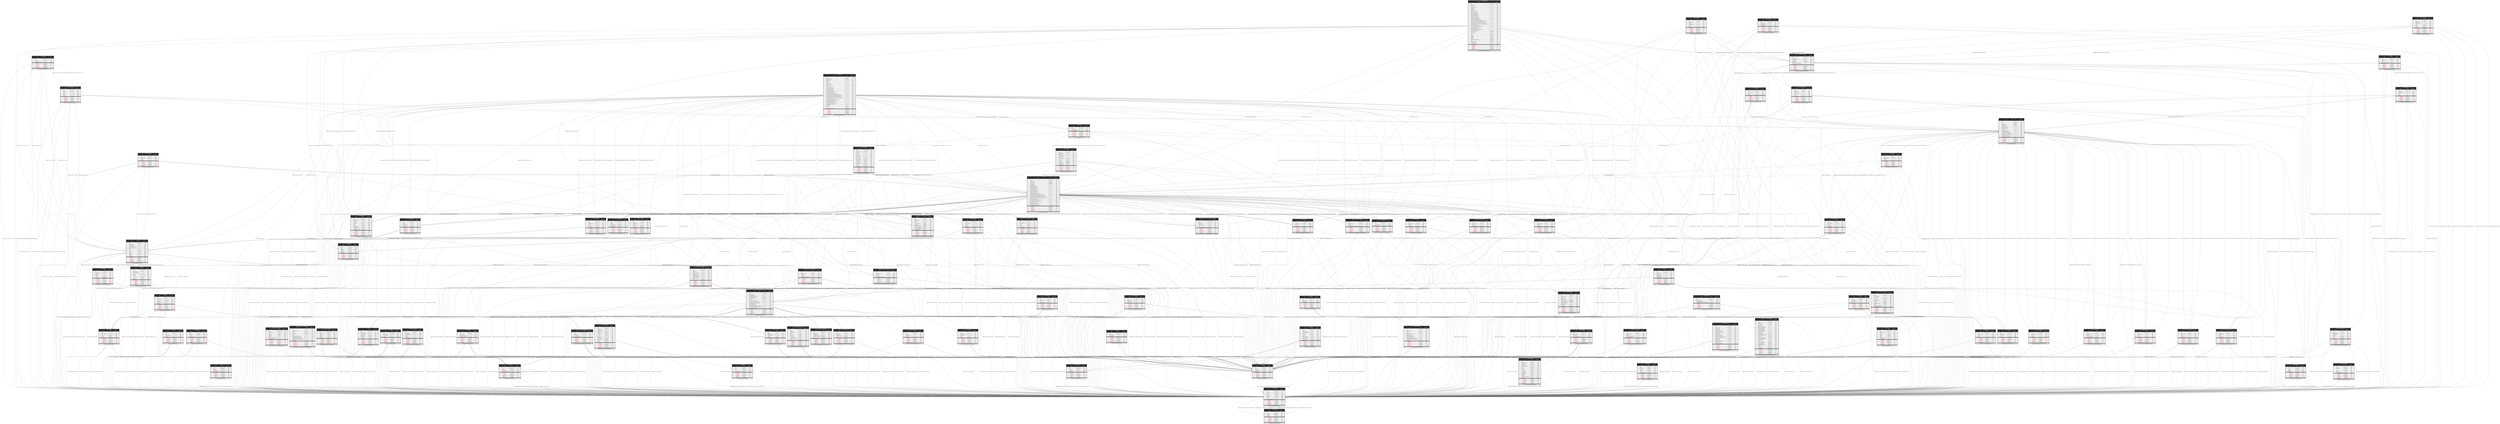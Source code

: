 // Converted DDL Schema
// Version: 1.0
// Schema converted from DDL SQL file

digraph converted_ddl_schema {
rankdir=TB;
    node [shape="none", fontname="Arial"];

// FacilityMaster
facility_master [label=<
<TABLE BORDER="2" CELLBORDER="1" CELLSPACING="0" CELLPADDING="3">
    <TR>
        <TD BGCOLOR="#333333" COLSPAN="3">
            <FONT COLOR="white"><B>FacilityMaster</B></FONT>
        </TD>
    </TR>
    <TR>
        <TD BGCOLOR="#333333"><FONT COLOR="white"><B>Field</B></FONT></TD>
        <TD BGCOLOR="#333333"><FONT COLOR="white"><B>Type</B></FONT></TD>
        <TD BGCOLOR="#333333"><FONT COLOR="white"><B>Required</B></FONT></TD>
    </TR>
    <TR><TD COLSPAN="3" BGCOLOR="#333333" HEIGHT="2"></TD></TR>
        <TR><TD ALIGN="LEFT">                <FONT COLOR="#DC2626"><B>id</B></FONT>        </TD><TD><FONT COLOR="#000000">int</FONT></TD><TD ALIGN="CENTER">                <FONT COLOR="#DC2626"><B>true</B></FONT>        </TD></TR>
        <TR><TD ALIGN="LEFT">                <FONT COLOR="#DC2626"><B>tenant</B></FONT>        </TD><TD><FONT COLOR="#000000">string</FONT></TD><TD ALIGN="CENTER">                <FONT COLOR="#DC2626"><B>true</B></FONT>        </TD></TR>
        <TR><TD ALIGN="LEFT">                <FONT COLOR="#000000">facility_code</FONT>        </TD><TD><FONT COLOR="#000000">string</FONT></TD><TD ALIGN="CENTER">                <FONT COLOR="#000000">false</FONT>        </TD></TR>
        <TR><TD ALIGN="LEFT">                <FONT COLOR="#000000">facility_master_id</FONT>        </TD><TD><FONT COLOR="#000000">string</FONT></TD><TD ALIGN="CENTER">                <FONT COLOR="#000000">false</FONT>        </TD></TR>
        <TR><TD ALIGN="LEFT">                <FONT COLOR="#000000">facility_name</FONT>        </TD><TD><FONT COLOR="#000000">string</FONT></TD><TD ALIGN="CENTER">                <FONT COLOR="#000000">false</FONT>        </TD></TR>
        <TR><TD COLSPAN="3" BGCOLOR="#333333" HEIGHT="2"></TD></TR>
            <TR><TD ALIGN="LEFT">                    <FONT COLOR="#DC2626"><B> is_deleted </B></FONT>            </TD><TD><FONT COLOR="#000000">bool</FONT></TD><TD ALIGN="CENTER">                    <FONT COLOR="#DC2626"><B>true</B></FONT>            </TD></TR>
            <TR><TD ALIGN="LEFT">                    <FONT COLOR="#DC2626"><B> created_time </B></FONT>            </TD><TD><FONT COLOR="#000000">timestamp</FONT></TD><TD ALIGN="CENTER">                    <FONT COLOR="#DC2626"><B>true</B></FONT>            </TD></TR>
            <TR><TD ALIGN="LEFT">                    <FONT COLOR="#DC2626"><B> created_by </B></FONT>            </TD><TD><FONT COLOR="#000000">string</FONT></TD><TD ALIGN="CENTER">                    <FONT COLOR="#DC2626"><B>true</B></FONT>            </TD></TR>
            <TR><TD ALIGN="LEFT">                    <FONT COLOR="#DC2626"><B> updated_time </B></FONT>            </TD><TD><FONT COLOR="#000000">timestamp</FONT></TD><TD ALIGN="CENTER">                    <FONT COLOR="#DC2626"><B>true</B></FONT>            </TD></TR>
            <TR><TD ALIGN="LEFT">                    <FONT COLOR="#DC2626"><B> updated_by </B></FONT>            </TD><TD><FONT COLOR="#000000">string</FONT></TD><TD ALIGN="CENTER">                    <FONT COLOR="#DC2626"><B>true</B></FONT>            </TD></TR>
        <TR><TD COLSPAN="3" BGCOLOR="#333333" HEIGHT="2"></TD></TR>
        <TR><TD COLSPAN="3" BGCOLOR="#FFFFFF">Entity representing FacilityMaster data</TD></TR>
</TABLE>
>];
// UsersMaster
users_master [label=<
<TABLE BORDER="2" CELLBORDER="1" CELLSPACING="0" CELLPADDING="3">
    <TR>
        <TD BGCOLOR="#333333" COLSPAN="3">
            <FONT COLOR="white"><B>UsersMaster</B></FONT>
        </TD>
    </TR>
    <TR>
        <TD BGCOLOR="#333333"><FONT COLOR="white"><B>Field</B></FONT></TD>
        <TD BGCOLOR="#333333"><FONT COLOR="white"><B>Type</B></FONT></TD>
        <TD BGCOLOR="#333333"><FONT COLOR="white"><B>Required</B></FONT></TD>
    </TR>
    <TR><TD COLSPAN="3" BGCOLOR="#333333" HEIGHT="2"></TD></TR>
        <TR><TD ALIGN="LEFT">                <FONT COLOR="#DC2626"><B>id</B></FONT>        </TD><TD><FONT COLOR="#000000">int</FONT></TD><TD ALIGN="CENTER">                <FONT COLOR="#DC2626"><B>true</B></FONT>        </TD></TR>
        <TR><TD ALIGN="LEFT">                <FONT COLOR="#DC2626"><B>tenant</B></FONT>        </TD><TD><FONT COLOR="#000000">string</FONT></TD><TD ALIGN="CENTER">                <FONT COLOR="#DC2626"><B>true</B></FONT>        </TD></TR>
        <TR><TD ALIGN="LEFT">                <FONT COLOR="#000000">first_name</FONT>        </TD><TD><FONT COLOR="#000000">string</FONT></TD><TD ALIGN="CENTER">                <FONT COLOR="#000000">false</FONT>        </TD></TR>
        <TR><TD ALIGN="LEFT">                <FONT COLOR="#000000">last_name</FONT>        </TD><TD><FONT COLOR="#000000">string</FONT></TD><TD ALIGN="CENTER">                <FONT COLOR="#000000">false</FONT>        </TD></TR>
        <TR><TD ALIGN="LEFT">                <FONT COLOR="#000000">type</FONT>        </TD><TD><FONT COLOR="#000000">string</FONT></TD><TD ALIGN="CENTER">                <FONT COLOR="#000000">false</FONT>        </TD></TR>
        <TR><TD ALIGN="LEFT">                <FONT COLOR="#000000">email_address</FONT>        </TD><TD><FONT COLOR="#000000">string</FONT></TD><TD ALIGN="CENTER">                <FONT COLOR="#000000">false</FONT>        </TD></TR>
        <TR><TD ALIGN="LEFT">                <FONT COLOR="#000000">keycloak_id</FONT>        </TD><TD><FONT COLOR="#000000">int</FONT></TD><TD ALIGN="CENTER">                <FONT COLOR="#000000">false</FONT>        </TD></TR>
        <TR><TD ALIGN="LEFT">                <FONT COLOR="#000000">role</FONT>        </TD><TD><FONT COLOR="#000000">string</FONT></TD><TD ALIGN="CENTER">                <FONT COLOR="#000000">false</FONT>        </TD></TR>
        <TR><TD ALIGN="LEFT">                <FONT COLOR="#000000">user_session_history_id</FONT>        </TD><TD><FONT COLOR="#000000">int</FONT></TD><TD ALIGN="CENTER">                <FONT COLOR="#000000">false</FONT>        </TD></TR>
        <TR><TD COLSPAN="3" BGCOLOR="#333333" HEIGHT="2"></TD></TR>
            <TR><TD ALIGN="LEFT">                    <FONT COLOR="#DC2626"><B> is_deleted </B></FONT>            </TD><TD><FONT COLOR="#000000">bool</FONT></TD><TD ALIGN="CENTER">                    <FONT COLOR="#DC2626"><B>true</B></FONT>            </TD></TR>
            <TR><TD ALIGN="LEFT">                    <FONT COLOR="#DC2626"><B> created_time </B></FONT>            </TD><TD><FONT COLOR="#000000">timestamp</FONT></TD><TD ALIGN="CENTER">                    <FONT COLOR="#DC2626"><B>true</B></FONT>            </TD></TR>
            <TR><TD ALIGN="LEFT">                    <FONT COLOR="#DC2626"><B> created_by </B></FONT>            </TD><TD><FONT COLOR="#000000">string</FONT></TD><TD ALIGN="CENTER">                    <FONT COLOR="#DC2626"><B>true</B></FONT>            </TD></TR>
            <TR><TD ALIGN="LEFT">                    <FONT COLOR="#DC2626"><B> updated_time </B></FONT>            </TD><TD><FONT COLOR="#000000">timestamp</FONT></TD><TD ALIGN="CENTER">                    <FONT COLOR="#DC2626"><B>true</B></FONT>            </TD></TR>
            <TR><TD ALIGN="LEFT">                    <FONT COLOR="#DC2626"><B> updated_by </B></FONT>            </TD><TD><FONT COLOR="#000000">string</FONT></TD><TD ALIGN="CENTER">                    <FONT COLOR="#DC2626"><B>true</B></FONT>            </TD></TR>
        <TR><TD COLSPAN="3" BGCOLOR="#333333" HEIGHT="2"></TD></TR>
        <TR><TD COLSPAN="3" BGCOLOR="#FFFFFF">Entity representing UsersMaster data</TD></TR>
</TABLE>
>];
// CarrierMaster
carrier_master [label=<
<TABLE BORDER="2" CELLBORDER="1" CELLSPACING="0" CELLPADDING="3">
    <TR>
        <TD BGCOLOR="#333333" COLSPAN="3">
            <FONT COLOR="white"><B>CarrierMaster</B></FONT>
        </TD>
    </TR>
    <TR>
        <TD BGCOLOR="#333333"><FONT COLOR="white"><B>Field</B></FONT></TD>
        <TD BGCOLOR="#333333"><FONT COLOR="white"><B>Type</B></FONT></TD>
        <TD BGCOLOR="#333333"><FONT COLOR="white"><B>Required</B></FONT></TD>
    </TR>
    <TR><TD COLSPAN="3" BGCOLOR="#333333" HEIGHT="2"></TD></TR>
        <TR><TD ALIGN="LEFT">                <FONT COLOR="#DC2626"><B>id</B></FONT>        </TD><TD><FONT COLOR="#000000">int</FONT></TD><TD ALIGN="CENTER">                <FONT COLOR="#DC2626"><B>true</B></FONT>        </TD></TR>
        <TR><TD ALIGN="LEFT">                <FONT COLOR="#DC2626"><B>tenant</B></FONT>        </TD><TD><FONT COLOR="#000000">string</FONT></TD><TD ALIGN="CENTER">                <FONT COLOR="#DC2626"><B>true</B></FONT>        </TD></TR>
        <TR><TD ALIGN="LEFT">                <FONT COLOR="#000000">carrier_code</FONT>        </TD><TD><FONT COLOR="#000000">string</FONT></TD><TD ALIGN="CENTER">                <FONT COLOR="#000000">false</FONT>        </TD></TR>
        <TR><TD ALIGN="LEFT">                <FONT COLOR="#000000">carrier_name</FONT>        </TD><TD><FONT COLOR="#000000">string</FONT></TD><TD ALIGN="CENTER">                <FONT COLOR="#000000">false</FONT>        </TD></TR>
        <TR><TD ALIGN="LEFT">                <FONT COLOR="#000000">parent_carrier_master_id</FONT>        </TD><TD><FONT COLOR="#000000">int</FONT></TD><TD ALIGN="CENTER">                <FONT COLOR="#000000">false</FONT>        </TD></TR>
        <TR><TD COLSPAN="3" BGCOLOR="#333333" HEIGHT="2"></TD></TR>
            <TR><TD ALIGN="LEFT">                    <FONT COLOR="#DC2626"><B> is_deleted </B></FONT>            </TD><TD><FONT COLOR="#000000">bool</FONT></TD><TD ALIGN="CENTER">                    <FONT COLOR="#DC2626"><B>true</B></FONT>            </TD></TR>
            <TR><TD ALIGN="LEFT">                    <FONT COLOR="#DC2626"><B> created_time </B></FONT>            </TD><TD><FONT COLOR="#000000">timestamp</FONT></TD><TD ALIGN="CENTER">                    <FONT COLOR="#DC2626"><B>true</B></FONT>            </TD></TR>
            <TR><TD ALIGN="LEFT">                    <FONT COLOR="#DC2626"><B> created_by </B></FONT>            </TD><TD><FONT COLOR="#000000">string</FONT></TD><TD ALIGN="CENTER">                    <FONT COLOR="#DC2626"><B>true</B></FONT>            </TD></TR>
            <TR><TD ALIGN="LEFT">                    <FONT COLOR="#DC2626"><B> updated_time </B></FONT>            </TD><TD><FONT COLOR="#000000">timestamp</FONT></TD><TD ALIGN="CENTER">                    <FONT COLOR="#DC2626"><B>true</B></FONT>            </TD></TR>
            <TR><TD ALIGN="LEFT">                    <FONT COLOR="#DC2626"><B> updated_by </B></FONT>            </TD><TD><FONT COLOR="#000000">string</FONT></TD><TD ALIGN="CENTER">                    <FONT COLOR="#DC2626"><B>true</B></FONT>            </TD></TR>
        <TR><TD COLSPAN="3" BGCOLOR="#333333" HEIGHT="2"></TD></TR>
        <TR><TD COLSPAN="3" BGCOLOR="#FFFFFF">Entity representing CarrierMaster data</TD></TR>
</TABLE>
>];
// TrailerTypesMaster
trailer_types_master [label=<
<TABLE BORDER="2" CELLBORDER="1" CELLSPACING="0" CELLPADDING="3">
    <TR>
        <TD BGCOLOR="#333333" COLSPAN="3">
            <FONT COLOR="white"><B>TrailerTypesMaster</B></FONT>
        </TD>
    </TR>
    <TR>
        <TD BGCOLOR="#333333"><FONT COLOR="white"><B>Field</B></FONT></TD>
        <TD BGCOLOR="#333333"><FONT COLOR="white"><B>Type</B></FONT></TD>
        <TD BGCOLOR="#333333"><FONT COLOR="white"><B>Required</B></FONT></TD>
    </TR>
    <TR><TD COLSPAN="3" BGCOLOR="#333333" HEIGHT="2"></TD></TR>
        <TR><TD ALIGN="LEFT">                <FONT COLOR="#DC2626"><B>id</B></FONT>        </TD><TD><FONT COLOR="#000000">int</FONT></TD><TD ALIGN="CENTER">                <FONT COLOR="#DC2626"><B>true</B></FONT>        </TD></TR>
        <TR><TD ALIGN="LEFT">                <FONT COLOR="#DC2626"><B>tenant</B></FONT>        </TD><TD><FONT COLOR="#000000">string</FONT></TD><TD ALIGN="CENTER">                <FONT COLOR="#DC2626"><B>true</B></FONT>        </TD></TR>
        <TR><TD ALIGN="LEFT">                <FONT COLOR="#000000">name</FONT>        </TD><TD><FONT COLOR="#000000">string</FONT></TD><TD ALIGN="CENTER">                <FONT COLOR="#000000">false</FONT>        </TD></TR>
        <TR><TD ALIGN="LEFT">                <FONT COLOR="#000000">referigerated</FONT>        </TD><TD><FONT COLOR="#000000">bool</FONT></TD><TD ALIGN="CENTER">                <FONT COLOR="#000000">false</FONT>        </TD></TR>
        <TR><TD ALIGN="LEFT">                <FONT COLOR="#000000">is_swing_door</FONT>        </TD><TD><FONT COLOR="#000000">bool</FONT></TD><TD ALIGN="CENTER">                <FONT COLOR="#000000">false</FONT>        </TD></TR>
        <TR><TD COLSPAN="3" BGCOLOR="#333333" HEIGHT="2"></TD></TR>
            <TR><TD ALIGN="LEFT">                    <FONT COLOR="#DC2626"><B> is_deleted </B></FONT>            </TD><TD><FONT COLOR="#000000">bool</FONT></TD><TD ALIGN="CENTER">                    <FONT COLOR="#DC2626"><B>true</B></FONT>            </TD></TR>
            <TR><TD ALIGN="LEFT">                    <FONT COLOR="#DC2626"><B> created_time </B></FONT>            </TD><TD><FONT COLOR="#000000">timestamp</FONT></TD><TD ALIGN="CENTER">                    <FONT COLOR="#DC2626"><B>true</B></FONT>            </TD></TR>
            <TR><TD ALIGN="LEFT">                    <FONT COLOR="#DC2626"><B> created_by </B></FONT>            </TD><TD><FONT COLOR="#000000">string</FONT></TD><TD ALIGN="CENTER">                    <FONT COLOR="#DC2626"><B>true</B></FONT>            </TD></TR>
            <TR><TD ALIGN="LEFT">                    <FONT COLOR="#DC2626"><B> updated_time </B></FONT>            </TD><TD><FONT COLOR="#000000">timestamp</FONT></TD><TD ALIGN="CENTER">                    <FONT COLOR="#DC2626"><B>true</B></FONT>            </TD></TR>
            <TR><TD ALIGN="LEFT">                    <FONT COLOR="#DC2626"><B> updated_by </B></FONT>            </TD><TD><FONT COLOR="#000000">string</FONT></TD><TD ALIGN="CENTER">                    <FONT COLOR="#DC2626"><B>true</B></FONT>            </TD></TR>
        <TR><TD COLSPAN="3" BGCOLOR="#333333" HEIGHT="2"></TD></TR>
        <TR><TD COLSPAN="3" BGCOLOR="#FFFFFF">Entity representing TrailerTypesMaster data</TD></TR>
</TABLE>
>];
// TagTypesMaster
tag_types_master [label=<
<TABLE BORDER="2" CELLBORDER="1" CELLSPACING="0" CELLPADDING="3">
    <TR>
        <TD BGCOLOR="#333333" COLSPAN="3">
            <FONT COLOR="white"><B>TagTypesMaster</B></FONT>
        </TD>
    </TR>
    <TR>
        <TD BGCOLOR="#333333"><FONT COLOR="white"><B>Field</B></FONT></TD>
        <TD BGCOLOR="#333333"><FONT COLOR="white"><B>Type</B></FONT></TD>
        <TD BGCOLOR="#333333"><FONT COLOR="white"><B>Required</B></FONT></TD>
    </TR>
    <TR><TD COLSPAN="3" BGCOLOR="#333333" HEIGHT="2"></TD></TR>
        <TR><TD ALIGN="LEFT">                <FONT COLOR="#DC2626"><B>id</B></FONT>        </TD><TD><FONT COLOR="#000000">int</FONT></TD><TD ALIGN="CENTER">                <FONT COLOR="#DC2626"><B>true</B></FONT>        </TD></TR>
        <TR><TD ALIGN="LEFT">                <FONT COLOR="#DC2626"><B>tenant</B></FONT>        </TD><TD><FONT COLOR="#000000">string</FONT></TD><TD ALIGN="CENTER">                <FONT COLOR="#DC2626"><B>true</B></FONT>        </TD></TR>
        <TR><TD ALIGN="LEFT">                <FONT COLOR="#000000">name</FONT>        </TD><TD><FONT COLOR="#000000">string</FONT></TD><TD ALIGN="CENTER">                <FONT COLOR="#000000">false</FONT>        </TD></TR>
        <TR><TD ALIGN="LEFT">                <FONT COLOR="#000000">prefix</FONT>        </TD><TD><FONT COLOR="#000000">string</FONT></TD><TD ALIGN="CENTER">                <FONT COLOR="#000000">false</FONT>        </TD></TR>
        <TR><TD ALIGN="LEFT">                <FONT COLOR="#000000">default_tag</FONT>        </TD><TD><FONT COLOR="#000000">bool</FONT></TD><TD ALIGN="CENTER">                <FONT COLOR="#000000">false</FONT>        </TD></TR>
        <TR><TD ALIGN="LEFT">                <FONT COLOR="#000000">range_min</FONT>        </TD><TD><FONT COLOR="#000000">string</FONT></TD><TD ALIGN="CENTER">                <FONT COLOR="#000000">false</FONT>        </TD></TR>
        <TR><TD ALIGN="LEFT">                <FONT COLOR="#000000">range_max</FONT>        </TD><TD><FONT COLOR="#000000">string</FONT></TD><TD ALIGN="CENTER">                <FONT COLOR="#000000">false</FONT>        </TD></TR>
        <TR><TD COLSPAN="3" BGCOLOR="#333333" HEIGHT="2"></TD></TR>
            <TR><TD ALIGN="LEFT">                    <FONT COLOR="#DC2626"><B> is_deleted </B></FONT>            </TD><TD><FONT COLOR="#000000">bool</FONT></TD><TD ALIGN="CENTER">                    <FONT COLOR="#DC2626"><B>true</B></FONT>            </TD></TR>
            <TR><TD ALIGN="LEFT">                    <FONT COLOR="#DC2626"><B> created_time </B></FONT>            </TD><TD><FONT COLOR="#000000">timestamp</FONT></TD><TD ALIGN="CENTER">                    <FONT COLOR="#DC2626"><B>true</B></FONT>            </TD></TR>
            <TR><TD ALIGN="LEFT">                    <FONT COLOR="#DC2626"><B> created_by </B></FONT>            </TD><TD><FONT COLOR="#000000">string</FONT></TD><TD ALIGN="CENTER">                    <FONT COLOR="#DC2626"><B>true</B></FONT>            </TD></TR>
            <TR><TD ALIGN="LEFT">                    <FONT COLOR="#DC2626"><B> updated_time </B></FONT>            </TD><TD><FONT COLOR="#000000">timestamp</FONT></TD><TD ALIGN="CENTER">                    <FONT COLOR="#DC2626"><B>true</B></FONT>            </TD></TR>
            <TR><TD ALIGN="LEFT">                    <FONT COLOR="#DC2626"><B> updated_by </B></FONT>            </TD><TD><FONT COLOR="#000000">string</FONT></TD><TD ALIGN="CENTER">                    <FONT COLOR="#DC2626"><B>true</B></FONT>            </TD></TR>
        <TR><TD COLSPAN="3" BGCOLOR="#333333" HEIGHT="2"></TD></TR>
        <TR><TD COLSPAN="3" BGCOLOR="#FFFFFF">Entity representing TagTypesMaster data</TD></TR>
</TABLE>
>];
// CustomersMaster
customers_master [label=<
<TABLE BORDER="2" CELLBORDER="1" CELLSPACING="0" CELLPADDING="3">
    <TR>
        <TD BGCOLOR="#333333" COLSPAN="3">
            <FONT COLOR="white"><B>CustomersMaster</B></FONT>
        </TD>
    </TR>
    <TR>
        <TD BGCOLOR="#333333"><FONT COLOR="white"><B>Field</B></FONT></TD>
        <TD BGCOLOR="#333333"><FONT COLOR="white"><B>Type</B></FONT></TD>
        <TD BGCOLOR="#333333"><FONT COLOR="white"><B>Required</B></FONT></TD>
    </TR>
    <TR><TD COLSPAN="3" BGCOLOR="#333333" HEIGHT="2"></TD></TR>
        <TR><TD ALIGN="LEFT">                <FONT COLOR="#DC2626"><B>id</B></FONT>        </TD><TD><FONT COLOR="#000000">int</FONT></TD><TD ALIGN="CENTER">                <FONT COLOR="#DC2626"><B>true</B></FONT>        </TD></TR>
        <TR><TD ALIGN="LEFT">                <FONT COLOR="#DC2626"><B>tenant</B></FONT>        </TD><TD><FONT COLOR="#000000">string</FONT></TD><TD ALIGN="CENTER">                <FONT COLOR="#DC2626"><B>true</B></FONT>        </TD></TR>
        <TR><TD ALIGN="LEFT">                <FONT COLOR="#000000">name</FONT>        </TD><TD><FONT COLOR="#000000">string</FONT></TD><TD ALIGN="CENTER">                <FONT COLOR="#000000">false</FONT>        </TD></TR>
        <TR><TD ALIGN="LEFT">                <FONT COLOR="#000000">active</FONT>        </TD><TD><FONT COLOR="#000000">bool</FONT></TD><TD ALIGN="CENTER">                <FONT COLOR="#000000">false</FONT>        </TD></TR>
        <TR><TD ALIGN="LEFT">                <FONT COLOR="#000000">customer_permalink</FONT>        </TD><TD><FONT COLOR="#000000">string</FONT></TD><TD ALIGN="CENTER">                <FONT COLOR="#000000">false</FONT>        </TD></TR>
        <TR><TD COLSPAN="3" BGCOLOR="#333333" HEIGHT="2"></TD></TR>
            <TR><TD ALIGN="LEFT">                    <FONT COLOR="#DC2626"><B> is_deleted </B></FONT>            </TD><TD><FONT COLOR="#000000">bool</FONT></TD><TD ALIGN="CENTER">                    <FONT COLOR="#DC2626"><B>true</B></FONT>            </TD></TR>
            <TR><TD ALIGN="LEFT">                    <FONT COLOR="#DC2626"><B> created_time </B></FONT>            </TD><TD><FONT COLOR="#000000">timestamp</FONT></TD><TD ALIGN="CENTER">                    <FONT COLOR="#DC2626"><B>true</B></FONT>            </TD></TR>
            <TR><TD ALIGN="LEFT">                    <FONT COLOR="#DC2626"><B> created_by </B></FONT>            </TD><TD><FONT COLOR="#000000">string</FONT></TD><TD ALIGN="CENTER">                    <FONT COLOR="#DC2626"><B>true</B></FONT>            </TD></TR>
            <TR><TD ALIGN="LEFT">                    <FONT COLOR="#DC2626"><B> updated_time </B></FONT>            </TD><TD><FONT COLOR="#000000">timestamp</FONT></TD><TD ALIGN="CENTER">                    <FONT COLOR="#DC2626"><B>true</B></FONT>            </TD></TR>
            <TR><TD ALIGN="LEFT">                    <FONT COLOR="#DC2626"><B> updated_by </B></FONT>            </TD><TD><FONT COLOR="#000000">string</FONT></TD><TD ALIGN="CENTER">                    <FONT COLOR="#DC2626"><B>true</B></FONT>            </TD></TR>
        <TR><TD COLSPAN="3" BGCOLOR="#333333" HEIGHT="2"></TD></TR>
        <TR><TD COLSPAN="3" BGCOLOR="#FFFFFF">Entity representing CustomersMaster data</TD></TR>
</TABLE>
>];
// GeofenceMaster
geofence_master [label=<
<TABLE BORDER="2" CELLBORDER="1" CELLSPACING="0" CELLPADDING="3">
    <TR>
        <TD BGCOLOR="#333333" COLSPAN="3">
            <FONT COLOR="white"><B>GeofenceMaster</B></FONT>
        </TD>
    </TR>
    <TR>
        <TD BGCOLOR="#333333"><FONT COLOR="white"><B>Field</B></FONT></TD>
        <TD BGCOLOR="#333333"><FONT COLOR="white"><B>Type</B></FONT></TD>
        <TD BGCOLOR="#333333"><FONT COLOR="white"><B>Required</B></FONT></TD>
    </TR>
    <TR><TD COLSPAN="3" BGCOLOR="#333333" HEIGHT="2"></TD></TR>
        <TR><TD ALIGN="LEFT">                <FONT COLOR="#DC2626"><B>id</B></FONT>        </TD><TD><FONT COLOR="#000000">int</FONT></TD><TD ALIGN="CENTER">                <FONT COLOR="#DC2626"><B>true</B></FONT>        </TD></TR>
        <TR><TD ALIGN="LEFT">                <FONT COLOR="#DC2626"><B>tenant</B></FONT>        </TD><TD><FONT COLOR="#000000">string</FONT></TD><TD ALIGN="CENTER">                <FONT COLOR="#DC2626"><B>true</B></FONT>        </TD></TR>
        <TR><TD ALIGN="LEFT">                <FONT COLOR="#000000">facility_master_id</FONT>        </TD><TD><FONT COLOR="#000000">int</FONT></TD><TD ALIGN="CENTER">                <FONT COLOR="#000000">false</FONT>        </TD></TR>
        <TR><TD ALIGN="LEFT">                <FONT COLOR="#000000">type</FONT>        </TD><TD><FONT COLOR="#000000">string</FONT></TD><TD ALIGN="CENTER">                <FONT COLOR="#000000">false</FONT>        </TD></TR>
        <TR><TD ALIGN="LEFT">                <FONT COLOR="#000000">location</FONT>        </TD><TD><FONT COLOR="#000000">decimal</FONT></TD><TD ALIGN="CENTER">                <FONT COLOR="#000000">false</FONT>        </TD></TR>
        <TR><TD ALIGN="LEFT">                <FONT COLOR="#000000">boundary</FONT>        </TD><TD><FONT COLOR="#000000">decimal</FONT></TD><TD ALIGN="CENTER">                <FONT COLOR="#000000">false</FONT>        </TD></TR>
        <TR><TD COLSPAN="3" BGCOLOR="#333333" HEIGHT="2"></TD></TR>
            <TR><TD ALIGN="LEFT">                    <FONT COLOR="#DC2626"><B> is_deleted </B></FONT>            </TD><TD><FONT COLOR="#000000">bool</FONT></TD><TD ALIGN="CENTER">                    <FONT COLOR="#DC2626"><B>true</B></FONT>            </TD></TR>
            <TR><TD ALIGN="LEFT">                    <FONT COLOR="#DC2626"><B> created_time </B></FONT>            </TD><TD><FONT COLOR="#000000">timestamp</FONT></TD><TD ALIGN="CENTER">                    <FONT COLOR="#DC2626"><B>true</B></FONT>            </TD></TR>
            <TR><TD ALIGN="LEFT">                    <FONT COLOR="#DC2626"><B> created_by </B></FONT>            </TD><TD><FONT COLOR="#000000">string</FONT></TD><TD ALIGN="CENTER">                    <FONT COLOR="#DC2626"><B>true</B></FONT>            </TD></TR>
            <TR><TD ALIGN="LEFT">                    <FONT COLOR="#DC2626"><B> updated_time </B></FONT>            </TD><TD><FONT COLOR="#000000">timestamp</FONT></TD><TD ALIGN="CENTER">                    <FONT COLOR="#DC2626"><B>true</B></FONT>            </TD></TR>
            <TR><TD ALIGN="LEFT">                    <FONT COLOR="#DC2626"><B> updated_by </B></FONT>            </TD><TD><FONT COLOR="#000000">string</FONT></TD><TD ALIGN="CENTER">                    <FONT COLOR="#DC2626"><B>true</B></FONT>            </TD></TR>
        <TR><TD COLSPAN="3" BGCOLOR="#333333" HEIGHT="2"></TD></TR>
        <TR><TD COLSPAN="3" BGCOLOR="#FFFFFF">Entity representing GeofenceMaster data</TD></TR>
</TABLE>
>];
// ZonesMaster
zones_master [label=<
<TABLE BORDER="2" CELLBORDER="1" CELLSPACING="0" CELLPADDING="3">
    <TR>
        <TD BGCOLOR="#333333" COLSPAN="3">
            <FONT COLOR="white"><B>ZonesMaster</B></FONT>
        </TD>
    </TR>
    <TR>
        <TD BGCOLOR="#333333"><FONT COLOR="white"><B>Field</B></FONT></TD>
        <TD BGCOLOR="#333333"><FONT COLOR="white"><B>Type</B></FONT></TD>
        <TD BGCOLOR="#333333"><FONT COLOR="white"><B>Required</B></FONT></TD>
    </TR>
    <TR><TD COLSPAN="3" BGCOLOR="#333333" HEIGHT="2"></TD></TR>
        <TR><TD ALIGN="LEFT">                <FONT COLOR="#DC2626"><B>id</B></FONT>        </TD><TD><FONT COLOR="#000000">int</FONT></TD><TD ALIGN="CENTER">                <FONT COLOR="#DC2626"><B>true</B></FONT>        </TD></TR>
        <TR><TD ALIGN="LEFT">                <FONT COLOR="#DC2626"><B>tenant</B></FONT>        </TD><TD><FONT COLOR="#000000">string</FONT></TD><TD ALIGN="CENTER">                <FONT COLOR="#DC2626"><B>true</B></FONT>        </TD></TR>
        <TR><TD ALIGN="LEFT">                <FONT COLOR="#000000">facility_master_id</FONT>        </TD><TD><FONT COLOR="#000000">int</FONT></TD><TD ALIGN="CENTER">                <FONT COLOR="#000000">false</FONT>        </TD></TR>
        <TR><TD ALIGN="LEFT">                <FONT COLOR="#000000">name</FONT>        </TD><TD><FONT COLOR="#000000">string</FONT></TD><TD ALIGN="CENTER">                <FONT COLOR="#000000">false</FONT>        </TD></TR>
        <TR><TD ALIGN="LEFT">                <FONT COLOR="#000000">description</FONT>        </TD><TD><FONT COLOR="#000000">string</FONT></TD><TD ALIGN="CENTER">                <FONT COLOR="#000000">false</FONT>        </TD></TR>
        <TR><TD ALIGN="LEFT">                <FONT COLOR="#000000">geofence_master_id</FONT>        </TD><TD><FONT COLOR="#000000">int</FONT></TD><TD ALIGN="CENTER">                <FONT COLOR="#000000">false</FONT>        </TD></TR>
        <TR><TD ALIGN="LEFT">                <FONT COLOR="#000000">clean_up</FONT>        </TD><TD><FONT COLOR="#000000">bool</FONT></TD><TD ALIGN="CENTER">                <FONT COLOR="#000000">false</FONT>        </TD></TR>
        <TR><TD COLSPAN="3" BGCOLOR="#333333" HEIGHT="2"></TD></TR>
            <TR><TD ALIGN="LEFT">                    <FONT COLOR="#DC2626"><B> is_deleted </B></FONT>            </TD><TD><FONT COLOR="#000000">bool</FONT></TD><TD ALIGN="CENTER">                    <FONT COLOR="#DC2626"><B>true</B></FONT>            </TD></TR>
            <TR><TD ALIGN="LEFT">                    <FONT COLOR="#DC2626"><B> created_time </B></FONT>            </TD><TD><FONT COLOR="#000000">timestamp</FONT></TD><TD ALIGN="CENTER">                    <FONT COLOR="#DC2626"><B>true</B></FONT>            </TD></TR>
            <TR><TD ALIGN="LEFT">                    <FONT COLOR="#DC2626"><B> created_by </B></FONT>            </TD><TD><FONT COLOR="#000000">string</FONT></TD><TD ALIGN="CENTER">                    <FONT COLOR="#DC2626"><B>true</B></FONT>            </TD></TR>
            <TR><TD ALIGN="LEFT">                    <FONT COLOR="#DC2626"><B> updated_time </B></FONT>            </TD><TD><FONT COLOR="#000000">timestamp</FONT></TD><TD ALIGN="CENTER">                    <FONT COLOR="#DC2626"><B>true</B></FONT>            </TD></TR>
            <TR><TD ALIGN="LEFT">                    <FONT COLOR="#DC2626"><B> updated_by </B></FONT>            </TD><TD><FONT COLOR="#000000">string</FONT></TD><TD ALIGN="CENTER">                    <FONT COLOR="#DC2626"><B>true</B></FONT>            </TD></TR>
        <TR><TD COLSPAN="3" BGCOLOR="#333333" HEIGHT="2"></TD></TR>
        <TR><TD COLSPAN="3" BGCOLOR="#FFFFFF">Entity representing ZonesMaster data</TD></TR>
</TABLE>
>];
// DetentionRatesMaster
detention_rates_master [label=<
<TABLE BORDER="2" CELLBORDER="1" CELLSPACING="0" CELLPADDING="3">
    <TR>
        <TD BGCOLOR="#333333" COLSPAN="3">
            <FONT COLOR="white"><B>DetentionRatesMaster</B></FONT>
        </TD>
    </TR>
    <TR>
        <TD BGCOLOR="#333333"><FONT COLOR="white"><B>Field</B></FONT></TD>
        <TD BGCOLOR="#333333"><FONT COLOR="white"><B>Type</B></FONT></TD>
        <TD BGCOLOR="#333333"><FONT COLOR="white"><B>Required</B></FONT></TD>
    </TR>
    <TR><TD COLSPAN="3" BGCOLOR="#333333" HEIGHT="2"></TD></TR>
        <TR><TD ALIGN="LEFT">                <FONT COLOR="#DC2626"><B>id</B></FONT>        </TD><TD><FONT COLOR="#000000">int</FONT></TD><TD ALIGN="CENTER">                <FONT COLOR="#DC2626"><B>true</B></FONT>        </TD></TR>
        <TR><TD ALIGN="LEFT">                <FONT COLOR="#DC2626"><B>tenant</B></FONT>        </TD><TD><FONT COLOR="#000000">string</FONT></TD><TD ALIGN="CENTER">                <FONT COLOR="#DC2626"><B>true</B></FONT>        </TD></TR>
        <TR><TD ALIGN="LEFT">                <FONT COLOR="#000000">carrier_master_id</FONT>        </TD><TD><FONT COLOR="#000000">int</FONT></TD><TD ALIGN="CENTER">                <FONT COLOR="#000000">false</FONT>        </TD></TR>
        <TR><TD ALIGN="LEFT">                <FONT COLOR="#000000">trailer_type_id</FONT>        </TD><TD><FONT COLOR="#000000">int</FONT></TD><TD ALIGN="CENTER">                <FONT COLOR="#000000">false</FONT>        </TD></TR>
        <TR><TD ALIGN="LEFT">                <FONT COLOR="#000000">detention_rates_history_id</FONT>        </TD><TD><FONT COLOR="#000000">int</FONT></TD><TD ALIGN="CENTER">                <FONT COLOR="#000000">false</FONT>        </TD></TR>
        <TR><TD COLSPAN="3" BGCOLOR="#333333" HEIGHT="2"></TD></TR>
            <TR><TD ALIGN="LEFT">                    <FONT COLOR="#DC2626"><B> is_deleted </B></FONT>            </TD><TD><FONT COLOR="#000000">bool</FONT></TD><TD ALIGN="CENTER">                    <FONT COLOR="#DC2626"><B>true</B></FONT>            </TD></TR>
            <TR><TD ALIGN="LEFT">                    <FONT COLOR="#DC2626"><B> created_time </B></FONT>            </TD><TD><FONT COLOR="#000000">timestamp</FONT></TD><TD ALIGN="CENTER">                    <FONT COLOR="#DC2626"><B>true</B></FONT>            </TD></TR>
            <TR><TD ALIGN="LEFT">                    <FONT COLOR="#DC2626"><B> created_by </B></FONT>            </TD><TD><FONT COLOR="#000000">string</FONT></TD><TD ALIGN="CENTER">                    <FONT COLOR="#DC2626"><B>true</B></FONT>            </TD></TR>
            <TR><TD ALIGN="LEFT">                    <FONT COLOR="#DC2626"><B> updated_time </B></FONT>            </TD><TD><FONT COLOR="#000000">timestamp</FONT></TD><TD ALIGN="CENTER">                    <FONT COLOR="#DC2626"><B>true</B></FONT>            </TD></TR>
            <TR><TD ALIGN="LEFT">                    <FONT COLOR="#DC2626"><B> updated_by </B></FONT>            </TD><TD><FONT COLOR="#000000">string</FONT></TD><TD ALIGN="CENTER">                    <FONT COLOR="#DC2626"><B>true</B></FONT>            </TD></TR>
        <TR><TD COLSPAN="3" BGCOLOR="#333333" HEIGHT="2"></TD></TR>
        <TR><TD COLSPAN="3" BGCOLOR="#FFFFFF">Entity representing DetentionRatesMaster data</TD></TR>
</TABLE>
>];
// UserSessionHistory
user_session_history [label=<
<TABLE BORDER="2" CELLBORDER="1" CELLSPACING="0" CELLPADDING="3">
    <TR>
        <TD BGCOLOR="#333333" COLSPAN="3">
            <FONT COLOR="white"><B>UserSessionHistory</B></FONT>
        </TD>
    </TR>
    <TR>
        <TD BGCOLOR="#333333"><FONT COLOR="white"><B>Field</B></FONT></TD>
        <TD BGCOLOR="#333333"><FONT COLOR="white"><B>Type</B></FONT></TD>
        <TD BGCOLOR="#333333"><FONT COLOR="white"><B>Required</B></FONT></TD>
    </TR>
    <TR><TD COLSPAN="3" BGCOLOR="#333333" HEIGHT="2"></TD></TR>
        <TR><TD ALIGN="LEFT">                <FONT COLOR="#DC2626"><B>id</B></FONT>        </TD><TD><FONT COLOR="#000000">int</FONT></TD><TD ALIGN="CENTER">                <FONT COLOR="#DC2626"><B>true</B></FONT>        </TD></TR>
        <TR><TD ALIGN="LEFT">                <FONT COLOR="#DC2626"><B>tenant</B></FONT>        </TD><TD><FONT COLOR="#000000">string</FONT></TD><TD ALIGN="CENTER">                <FONT COLOR="#DC2626"><B>true</B></FONT>        </TD></TR>
        <TR><TD ALIGN="LEFT">                <FONT COLOR="#000000">login_time</FONT>        </TD><TD><FONT COLOR="#000000">timestamp</FONT></TD><TD ALIGN="CENTER">                <FONT COLOR="#000000">false</FONT>        </TD></TR>
        <TR><TD ALIGN="LEFT">                <FONT COLOR="#000000">logout_time</FONT>        </TD><TD><FONT COLOR="#000000">timestamp</FONT></TD><TD ALIGN="CENTER">                <FONT COLOR="#000000">false</FONT>        </TD></TR>
        <TR><TD ALIGN="LEFT">                <FONT COLOR="#000000">user_id</FONT>        </TD><TD><FONT COLOR="#000000">int</FONT></TD><TD ALIGN="CENTER">                <FONT COLOR="#000000">false</FONT>        </TD></TR>
        <TR><TD COLSPAN="3" BGCOLOR="#333333" HEIGHT="2"></TD></TR>
            <TR><TD ALIGN="LEFT">                    <FONT COLOR="#DC2626"><B> is_deleted </B></FONT>            </TD><TD><FONT COLOR="#000000">bool</FONT></TD><TD ALIGN="CENTER">                    <FONT COLOR="#DC2626"><B>true</B></FONT>            </TD></TR>
            <TR><TD ALIGN="LEFT">                    <FONT COLOR="#DC2626"><B> created_time </B></FONT>            </TD><TD><FONT COLOR="#000000">timestamp</FONT></TD><TD ALIGN="CENTER">                    <FONT COLOR="#DC2626"><B>true</B></FONT>            </TD></TR>
            <TR><TD ALIGN="LEFT">                    <FONT COLOR="#DC2626"><B> created_by </B></FONT>            </TD><TD><FONT COLOR="#000000">string</FONT></TD><TD ALIGN="CENTER">                    <FONT COLOR="#DC2626"><B>true</B></FONT>            </TD></TR>
            <TR><TD ALIGN="LEFT">                    <FONT COLOR="#DC2626"><B> updated_time </B></FONT>            </TD><TD><FONT COLOR="#000000">timestamp</FONT></TD><TD ALIGN="CENTER">                    <FONT COLOR="#DC2626"><B>true</B></FONT>            </TD></TR>
            <TR><TD ALIGN="LEFT">                    <FONT COLOR="#DC2626"><B> updated_by </B></FONT>            </TD><TD><FONT COLOR="#000000">string</FONT></TD><TD ALIGN="CENTER">                    <FONT COLOR="#DC2626"><B>true</B></FONT>            </TD></TR>
        <TR><TD COLSPAN="3" BGCOLOR="#333333" HEIGHT="2"></TD></TR>
        <TR><TD COLSPAN="3" BGCOLOR="#FFFFFF">Entity representing UserSessionHistory data</TD></TR>
</TABLE>
>];
// UserSite
user_site [label=<
<TABLE BORDER="2" CELLBORDER="1" CELLSPACING="0" CELLPADDING="3">
    <TR>
        <TD BGCOLOR="#333333" COLSPAN="3">
            <FONT COLOR="white"><B>UserSite</B></FONT>
        </TD>
    </TR>
    <TR>
        <TD BGCOLOR="#333333"><FONT COLOR="white"><B>Field</B></FONT></TD>
        <TD BGCOLOR="#333333"><FONT COLOR="white"><B>Type</B></FONT></TD>
        <TD BGCOLOR="#333333"><FONT COLOR="white"><B>Required</B></FONT></TD>
    </TR>
    <TR><TD COLSPAN="3" BGCOLOR="#333333" HEIGHT="2"></TD></TR>
        <TR><TD ALIGN="LEFT">                <FONT COLOR="#DC2626"><B>id</B></FONT>        </TD><TD><FONT COLOR="#000000">int</FONT></TD><TD ALIGN="CENTER">                <FONT COLOR="#DC2626"><B>true</B></FONT>        </TD></TR>
        <TR><TD ALIGN="LEFT">                <FONT COLOR="#DC2626"><B>tenant</B></FONT>        </TD><TD><FONT COLOR="#000000">string</FONT></TD><TD ALIGN="CENTER">                <FONT COLOR="#DC2626"><B>true</B></FONT>        </TD></TR>
        <TR><TD ALIGN="LEFT">                <FONT COLOR="#000000">user_id</FONT>        </TD><TD><FONT COLOR="#000000">int</FONT></TD><TD ALIGN="CENTER">                <FONT COLOR="#000000">false</FONT>        </TD></TR>
        <TR><TD ALIGN="LEFT">                <FONT COLOR="#000000">facility_master_id</FONT>        </TD><TD><FONT COLOR="#000000">int</FONT></TD><TD ALIGN="CENTER">                <FONT COLOR="#000000">false</FONT>        </TD></TR>
        <TR><TD ALIGN="LEFT">                <FONT COLOR="#000000">enabled</FONT>        </TD><TD><FONT COLOR="#000000">bool</FONT></TD><TD ALIGN="CENTER">                <FONT COLOR="#000000">false</FONT>        </TD></TR>
        <TR><TD COLSPAN="3" BGCOLOR="#333333" HEIGHT="2"></TD></TR>
            <TR><TD ALIGN="LEFT">                    <FONT COLOR="#DC2626"><B> is_deleted </B></FONT>            </TD><TD><FONT COLOR="#000000">bool</FONT></TD><TD ALIGN="CENTER">                    <FONT COLOR="#DC2626"><B>true</B></FONT>            </TD></TR>
            <TR><TD ALIGN="LEFT">                    <FONT COLOR="#DC2626"><B> created_time </B></FONT>            </TD><TD><FONT COLOR="#000000">timestamp</FONT></TD><TD ALIGN="CENTER">                    <FONT COLOR="#DC2626"><B>true</B></FONT>            </TD></TR>
            <TR><TD ALIGN="LEFT">                    <FONT COLOR="#DC2626"><B> created_by </B></FONT>            </TD><TD><FONT COLOR="#000000">string</FONT></TD><TD ALIGN="CENTER">                    <FONT COLOR="#DC2626"><B>true</B></FONT>            </TD></TR>
            <TR><TD ALIGN="LEFT">                    <FONT COLOR="#DC2626"><B> updated_time </B></FONT>            </TD><TD><FONT COLOR="#000000">timestamp</FONT></TD><TD ALIGN="CENTER">                    <FONT COLOR="#DC2626"><B>true</B></FONT>            </TD></TR>
            <TR><TD ALIGN="LEFT">                    <FONT COLOR="#DC2626"><B> updated_by </B></FONT>            </TD><TD><FONT COLOR="#000000">string</FONT></TD><TD ALIGN="CENTER">                    <FONT COLOR="#DC2626"><B>true</B></FONT>            </TD></TR>
        <TR><TD COLSPAN="3" BGCOLOR="#333333" HEIGHT="2"></TD></TR>
        <TR><TD COLSPAN="3" BGCOLOR="#FFFFFF">Entity representing UserSite data</TD></TR>
</TABLE>
>];
// SavedFiltersMaster
saved_filters_master [label=<
<TABLE BORDER="2" CELLBORDER="1" CELLSPACING="0" CELLPADDING="3">
    <TR>
        <TD BGCOLOR="#333333" COLSPAN="3">
            <FONT COLOR="white"><B>SavedFiltersMaster</B></FONT>
        </TD>
    </TR>
    <TR>
        <TD BGCOLOR="#333333"><FONT COLOR="white"><B>Field</B></FONT></TD>
        <TD BGCOLOR="#333333"><FONT COLOR="white"><B>Type</B></FONT></TD>
        <TD BGCOLOR="#333333"><FONT COLOR="white"><B>Required</B></FONT></TD>
    </TR>
    <TR><TD COLSPAN="3" BGCOLOR="#333333" HEIGHT="2"></TD></TR>
        <TR><TD ALIGN="LEFT">                <FONT COLOR="#DC2626"><B>id</B></FONT>        </TD><TD><FONT COLOR="#000000">int</FONT></TD><TD ALIGN="CENTER">                <FONT COLOR="#DC2626"><B>true</B></FONT>        </TD></TR>
        <TR><TD ALIGN="LEFT">                <FONT COLOR="#DC2626"><B>tenant</B></FONT>        </TD><TD><FONT COLOR="#000000">string</FONT></TD><TD ALIGN="CENTER">                <FONT COLOR="#DC2626"><B>true</B></FONT>        </TD></TR>
        <TR><TD ALIGN="LEFT">                <FONT COLOR="#000000">saved_filter</FONT>        </TD><TD><FONT COLOR="#000000">string</FONT></TD><TD ALIGN="CENTER">                <FONT COLOR="#000000">false</FONT>        </TD></TR>
        <TR><TD ALIGN="LEFT">                <FONT COLOR="#000000">user_id</FONT>        </TD><TD><FONT COLOR="#000000">int</FONT></TD><TD ALIGN="CENTER">                <FONT COLOR="#000000">false</FONT>        </TD></TR>
        <TR><TD ALIGN="LEFT">                <FONT COLOR="#000000">facility_master_id</FONT>        </TD><TD><FONT COLOR="#000000">int</FONT></TD><TD ALIGN="CENTER">                <FONT COLOR="#000000">false</FONT>        </TD></TR>
        <TR><TD COLSPAN="3" BGCOLOR="#333333" HEIGHT="2"></TD></TR>
            <TR><TD ALIGN="LEFT">                    <FONT COLOR="#DC2626"><B> is_deleted </B></FONT>            </TD><TD><FONT COLOR="#000000">bool</FONT></TD><TD ALIGN="CENTER">                    <FONT COLOR="#DC2626"><B>true</B></FONT>            </TD></TR>
            <TR><TD ALIGN="LEFT">                    <FONT COLOR="#DC2626"><B> created_time </B></FONT>            </TD><TD><FONT COLOR="#000000">timestamp</FONT></TD><TD ALIGN="CENTER">                    <FONT COLOR="#DC2626"><B>true</B></FONT>            </TD></TR>
            <TR><TD ALIGN="LEFT">                    <FONT COLOR="#DC2626"><B> created_by </B></FONT>            </TD><TD><FONT COLOR="#000000">string</FONT></TD><TD ALIGN="CENTER">                    <FONT COLOR="#DC2626"><B>true</B></FONT>            </TD></TR>
            <TR><TD ALIGN="LEFT">                    <FONT COLOR="#DC2626"><B> updated_time </B></FONT>            </TD><TD><FONT COLOR="#000000">timestamp</FONT></TD><TD ALIGN="CENTER">                    <FONT COLOR="#DC2626"><B>true</B></FONT>            </TD></TR>
            <TR><TD ALIGN="LEFT">                    <FONT COLOR="#DC2626"><B> updated_by </B></FONT>            </TD><TD><FONT COLOR="#000000">string</FONT></TD><TD ALIGN="CENTER">                    <FONT COLOR="#DC2626"><B>true</B></FONT>            </TD></TR>
        <TR><TD COLSPAN="3" BGCOLOR="#333333" HEIGHT="2"></TD></TR>
        <TR><TD COLSPAN="3" BGCOLOR="#FFFFFF">Entity representing SavedFiltersMaster data</TD></TR>
</TABLE>
>];
// Trailers
trailers [label=<
<TABLE BORDER="2" CELLBORDER="1" CELLSPACING="0" CELLPADDING="3">
    <TR>
        <TD BGCOLOR="#333333" COLSPAN="3">
            <FONT COLOR="white"><B>Trailers</B></FONT>
        </TD>
    </TR>
    <TR>
        <TD BGCOLOR="#333333"><FONT COLOR="white"><B>Field</B></FONT></TD>
        <TD BGCOLOR="#333333"><FONT COLOR="white"><B>Type</B></FONT></TD>
        <TD BGCOLOR="#333333"><FONT COLOR="white"><B>Required</B></FONT></TD>
    </TR>
    <TR><TD COLSPAN="3" BGCOLOR="#333333" HEIGHT="2"></TD></TR>
        <TR><TD ALIGN="LEFT">                <FONT COLOR="#DC2626"><B>id</B></FONT>        </TD><TD><FONT COLOR="#000000">int</FONT></TD><TD ALIGN="CENTER">                <FONT COLOR="#DC2626"><B>true</B></FONT>        </TD></TR>
        <TR><TD ALIGN="LEFT">                <FONT COLOR="#DC2626"><B>tenant</B></FONT>        </TD><TD><FONT COLOR="#000000">string</FONT></TD><TD ALIGN="CENTER">                <FONT COLOR="#DC2626"><B>true</B></FONT>        </TD></TR>
        <TR><TD ALIGN="LEFT">                <FONT COLOR="#000000">facility_master_id</FONT>        </TD><TD><FONT COLOR="#000000">int</FONT></TD><TD ALIGN="CENTER">                <FONT COLOR="#000000">false</FONT>        </TD></TR>
        <TR><TD ALIGN="LEFT">                <FONT COLOR="#000000">check_in_time</FONT>        </TD><TD><FONT COLOR="#000000">timestamp</FONT></TD><TD ALIGN="CENTER">                <FONT COLOR="#000000">false</FONT>        </TD></TR>
        <TR><TD ALIGN="LEFT">                <FONT COLOR="#000000">check_out_time</FONT>        </TD><TD><FONT COLOR="#000000">timestamp</FONT></TD><TD ALIGN="CENTER">                <FONT COLOR="#000000">false</FONT>        </TD></TR>
        <TR><TD ALIGN="LEFT">                <FONT COLOR="#000000">last_updated_by</FONT>        </TD><TD><FONT COLOR="#000000">int</FONT></TD><TD ALIGN="CENTER">                <FONT COLOR="#000000">false</FONT>        </TD></TR>
        <TR><TD ALIGN="LEFT">                <FONT COLOR="#000000">trailer_state_history_id</FONT>        </TD><TD><FONT COLOR="#000000">int</FONT></TD><TD ALIGN="CENTER">                <FONT COLOR="#000000">false</FONT>        </TD></TR>
        <TR><TD ALIGN="LEFT">                <FONT COLOR="#000000">trailer_location_history_id</FONT>        </TD><TD><FONT COLOR="#000000">int</FONT></TD><TD ALIGN="CENTER">                <FONT COLOR="#000000">false</FONT>        </TD></TR>
        <TR><TD ALIGN="LEFT">                <FONT COLOR="#000000">trailer_attributes_history_id</FONT>        </TD><TD><FONT COLOR="#000000">int</FONT></TD><TD ALIGN="CENTER">                <FONT COLOR="#000000">false</FONT>        </TD></TR>
        <TR><TD ALIGN="LEFT">                <FONT COLOR="#000000">trailer_rfid_detail_history_id</FONT>        </TD><TD><FONT COLOR="#000000">int</FONT></TD><TD ALIGN="CENTER">                <FONT COLOR="#000000">false</FONT>        </TD></TR>
        <TR><TD ALIGN="LEFT">                <FONT COLOR="#000000">trailer_detention_history_id</FONT>        </TD><TD><FONT COLOR="#000000">int</FONT></TD><TD ALIGN="CENTER">                <FONT COLOR="#000000">false</FONT>        </TD></TR>
        <TR><TD ALIGN="LEFT">                <FONT COLOR="#000000">trailer_load_status_history_id</FONT>        </TD><TD><FONT COLOR="#000000">int</FONT></TD><TD ALIGN="CENTER">                <FONT COLOR="#000000">false</FONT>        </TD></TR>
        <TR><TD ALIGN="LEFT">                <FONT COLOR="#000000">trailer_seal_status_history_id</FONT>        </TD><TD><FONT COLOR="#000000">int</FONT></TD><TD ALIGN="CENTER">                <FONT COLOR="#000000">false</FONT>        </TD></TR>
        <TR><TD ALIGN="LEFT">                <FONT COLOR="#000000">trailer_process_status_history_id</FONT>        </TD><TD><FONT COLOR="#000000">int</FONT></TD><TD ALIGN="CENTER">                <FONT COLOR="#000000">false</FONT>        </TD></TR>
        <TR><TD ALIGN="LEFT">                <FONT COLOR="#000000">trailer_shipment_association_history_id</FONT>        </TD><TD><FONT COLOR="#000000">int</FONT></TD><TD ALIGN="CENTER">                <FONT COLOR="#000000">false</FONT>        </TD></TR>
        <TR><TD ALIGN="LEFT">                <FONT COLOR="#000000">trailer_expected_ob_shipments_association_history_id</FONT>        </TD><TD><FONT COLOR="#000000">int</FONT></TD><TD ALIGN="CENTER">                <FONT COLOR="#000000">false</FONT>        </TD></TR>
        <TR><TD ALIGN="LEFT">                <FONT COLOR="#000000">trailer_prodcut_protection_referigeration_check_history_id</FONT>        </TD><TD><FONT COLOR="#000000">int</FONT></TD><TD ALIGN="CENTER">                <FONT COLOR="#000000">false</FONT>        </TD></TR>
        <TR><TD ALIGN="LEFT">                <FONT COLOR="#000000">trailer_prodcut_protection_fuel_level_check_history_id</FONT>        </TD><TD><FONT COLOR="#000000">int</FONT></TD><TD ALIGN="CENTER">                <FONT COLOR="#000000">false</FONT>        </TD></TR>
        <TR><TD ALIGN="LEFT">                <FONT COLOR="#000000">trailer_prodcut_protection_mode_of_operation_check_history_id</FONT>        </TD><TD><FONT COLOR="#000000">int</FONT></TD><TD ALIGN="CENTER">                <FONT COLOR="#000000">false</FONT>        </TD></TR>
        <TR><TD ALIGN="LEFT">                <FONT COLOR="#000000">trailer_comments_history_id</FONT>        </TD><TD><FONT COLOR="#000000">int</FONT></TD><TD ALIGN="CENTER">                <FONT COLOR="#000000">false</FONT>        </TD></TR>
        <TR><TD ALIGN="LEFT">                <FONT COLOR="#000000">trailer_reserved_for_driver_pickup_history_id</FONT>        </TD><TD><FONT COLOR="#000000">int</FONT></TD><TD ALIGN="CENTER">                <FONT COLOR="#000000">false</FONT>        </TD></TR>
        <TR><TD ALIGN="LEFT">                <FONT COLOR="#000000">trailer_inventory_update_history_id</FONT>        </TD><TD><FONT COLOR="#000000">int</FONT></TD><TD ALIGN="CENTER">                <FONT COLOR="#000000">false</FONT>        </TD></TR>
        <TR><TD ALIGN="LEFT">                <FONT COLOR="#000000">trailer_ctpat_info_history_id</FONT>        </TD><TD><FONT COLOR="#000000">int</FONT></TD><TD ALIGN="CENTER">                <FONT COLOR="#000000">false</FONT>        </TD></TR>
        <TR><TD ALIGN="LEFT">                <FONT COLOR="#000000">trailer_intermodal_origin_time_history_id</FONT>        </TD><TD><FONT COLOR="#000000">int</FONT></TD><TD ALIGN="CENTER">                <FONT COLOR="#000000">false</FONT>        </TD></TR>
        <TR><TD ALIGN="LEFT">                <FONT COLOR="#000000">trailer_empty_pickup_history_id</FONT>        </TD><TD><FONT COLOR="#000000">int</FONT></TD><TD ALIGN="CENTER">                <FONT COLOR="#000000">false</FONT>        </TD></TR>
        <TR><TD ALIGN="LEFT">                <FONT COLOR="#000000">trailer_preffered_location_history_id</FONT>        </TD><TD><FONT COLOR="#000000">int</FONT></TD><TD ALIGN="CENTER">                <FONT COLOR="#000000">false</FONT>        </TD></TR>
        <TR><TD COLSPAN="3" BGCOLOR="#333333" HEIGHT="2"></TD></TR>
            <TR><TD ALIGN="LEFT">                    <FONT COLOR="#DC2626"><B> is_deleted </B></FONT>            </TD><TD><FONT COLOR="#000000">bool</FONT></TD><TD ALIGN="CENTER">                    <FONT COLOR="#DC2626"><B>true</B></FONT>            </TD></TR>
            <TR><TD ALIGN="LEFT">                    <FONT COLOR="#DC2626"><B> created_time </B></FONT>            </TD><TD><FONT COLOR="#000000">timestamp</FONT></TD><TD ALIGN="CENTER">                    <FONT COLOR="#DC2626"><B>true</B></FONT>            </TD></TR>
            <TR><TD ALIGN="LEFT">                    <FONT COLOR="#DC2626"><B> created_by </B></FONT>            </TD><TD><FONT COLOR="#000000">string</FONT></TD><TD ALIGN="CENTER">                    <FONT COLOR="#DC2626"><B>true</B></FONT>            </TD></TR>
            <TR><TD ALIGN="LEFT">                    <FONT COLOR="#DC2626"><B> updated_time </B></FONT>            </TD><TD><FONT COLOR="#000000">timestamp</FONT></TD><TD ALIGN="CENTER">                    <FONT COLOR="#DC2626"><B>true</B></FONT>            </TD></TR>
            <TR><TD ALIGN="LEFT">                    <FONT COLOR="#DC2626"><B> updated_by </B></FONT>            </TD><TD><FONT COLOR="#000000">string</FONT></TD><TD ALIGN="CENTER">                    <FONT COLOR="#DC2626"><B>true</B></FONT>            </TD></TR>
        <TR><TD COLSPAN="3" BGCOLOR="#333333" HEIGHT="2"></TD></TR>
        <TR><TD COLSPAN="3" BGCOLOR="#FFFFFF">Entity representing Trailers data</TD></TR>
</TABLE>
>];
// TrailerStateHistory
trailer_state_history [label=<
<TABLE BORDER="2" CELLBORDER="1" CELLSPACING="0" CELLPADDING="3">
    <TR>
        <TD BGCOLOR="#333333" COLSPAN="3">
            <FONT COLOR="white"><B>TrailerStateHistory</B></FONT>
        </TD>
    </TR>
    <TR>
        <TD BGCOLOR="#333333"><FONT COLOR="white"><B>Field</B></FONT></TD>
        <TD BGCOLOR="#333333"><FONT COLOR="white"><B>Type</B></FONT></TD>
        <TD BGCOLOR="#333333"><FONT COLOR="white"><B>Required</B></FONT></TD>
    </TR>
    <TR><TD COLSPAN="3" BGCOLOR="#333333" HEIGHT="2"></TD></TR>
        <TR><TD ALIGN="LEFT">                <FONT COLOR="#DC2626"><B>id</B></FONT>        </TD><TD><FONT COLOR="#000000">int</FONT></TD><TD ALIGN="CENTER">                <FONT COLOR="#DC2626"><B>true</B></FONT>        </TD></TR>
        <TR><TD ALIGN="LEFT">                <FONT COLOR="#DC2626"><B>tenant</B></FONT>        </TD><TD><FONT COLOR="#000000">string</FONT></TD><TD ALIGN="CENTER">                <FONT COLOR="#DC2626"><B>true</B></FONT>        </TD></TR>
        <TR><TD ALIGN="LEFT">                <FONT COLOR="#000000">facility_master_id</FONT>        </TD><TD><FONT COLOR="#000000">int</FONT></TD><TD ALIGN="CENTER">                <FONT COLOR="#000000">false</FONT>        </TD></TR>
        <TR><TD ALIGN="LEFT">                <FONT COLOR="#000000">trailer_id</FONT>        </TD><TD><FONT COLOR="#000000">int</FONT></TD><TD ALIGN="CENTER">                <FONT COLOR="#000000">false</FONT>        </TD></TR>
        <TR><TD ALIGN="LEFT">                <FONT COLOR="#000000">damaged</FONT>        </TD><TD><FONT COLOR="#000000">bool</FONT></TD><TD ALIGN="CENTER">                <FONT COLOR="#000000">false</FONT>        </TD></TR>
        <TR><TD ALIGN="LEFT">                <FONT COLOR="#000000">out_of_service</FONT>        </TD><TD><FONT COLOR="#000000">bool</FONT></TD><TD ALIGN="CENTER">                <FONT COLOR="#000000">false</FONT>        </TD></TR>
        <TR><TD ALIGN="LEFT">                <FONT COLOR="#000000">audit</FONT>        </TD><TD><FONT COLOR="#000000">bool</FONT></TD><TD ALIGN="CENTER">                <FONT COLOR="#000000">false</FONT>        </TD></TR>
        <TR><TD ALIGN="LEFT">                <FONT COLOR="#000000">condition</FONT>        </TD><TD><FONT COLOR="#000000">string</FONT></TD><TD ALIGN="CENTER">                <FONT COLOR="#000000">false</FONT>        </TD></TR>
        <TR><TD ALIGN="LEFT">                <FONT COLOR="#000000">damaged_notes</FONT>        </TD><TD><FONT COLOR="#000000">string</FONT></TD><TD ALIGN="CENTER">                <FONT COLOR="#000000">false</FONT>        </TD></TR>
        <TR><TD ALIGN="LEFT">                <FONT COLOR="#000000">out_of_service_notes</FONT>        </TD><TD><FONT COLOR="#000000">string</FONT></TD><TD ALIGN="CENTER">                <FONT COLOR="#000000">false</FONT>        </TD></TR>
        <TR><TD ALIGN="LEFT">                <FONT COLOR="#000000">audit_notes</FONT>        </TD><TD><FONT COLOR="#000000">string</FONT></TD><TD ALIGN="CENTER">                <FONT COLOR="#000000">false</FONT>        </TD></TR>
        <TR><TD ALIGN="LEFT">                <FONT COLOR="#000000">trailer_state_timestamp</FONT>        </TD><TD><FONT COLOR="#000000">timestamp</FONT></TD><TD ALIGN="CENTER">                <FONT COLOR="#000000">false</FONT>        </TD></TR>
        <TR><TD COLSPAN="3" BGCOLOR="#333333" HEIGHT="2"></TD></TR>
            <TR><TD ALIGN="LEFT">                    <FONT COLOR="#DC2626"><B> is_deleted </B></FONT>            </TD><TD><FONT COLOR="#000000">bool</FONT></TD><TD ALIGN="CENTER">                    <FONT COLOR="#DC2626"><B>true</B></FONT>            </TD></TR>
            <TR><TD ALIGN="LEFT">                    <FONT COLOR="#DC2626"><B> created_time </B></FONT>            </TD><TD><FONT COLOR="#000000">timestamp</FONT></TD><TD ALIGN="CENTER">                    <FONT COLOR="#DC2626"><B>true</B></FONT>            </TD></TR>
            <TR><TD ALIGN="LEFT">                    <FONT COLOR="#DC2626"><B> created_by </B></FONT>            </TD><TD><FONT COLOR="#000000">string</FONT></TD><TD ALIGN="CENTER">                    <FONT COLOR="#DC2626"><B>true</B></FONT>            </TD></TR>
            <TR><TD ALIGN="LEFT">                    <FONT COLOR="#DC2626"><B> updated_time </B></FONT>            </TD><TD><FONT COLOR="#000000">timestamp</FONT></TD><TD ALIGN="CENTER">                    <FONT COLOR="#DC2626"><B>true</B></FONT>            </TD></TR>
            <TR><TD ALIGN="LEFT">                    <FONT COLOR="#DC2626"><B> updated_by </B></FONT>            </TD><TD><FONT COLOR="#000000">string</FONT></TD><TD ALIGN="CENTER">                    <FONT COLOR="#DC2626"><B>true</B></FONT>            </TD></TR>
        <TR><TD COLSPAN="3" BGCOLOR="#333333" HEIGHT="2"></TD></TR>
        <TR><TD COLSPAN="3" BGCOLOR="#FFFFFF">Entity representing TrailerStateHistory data</TD></TR>
</TABLE>
>];
// TrailerLocationHistory
trailer_location_history [label=<
<TABLE BORDER="2" CELLBORDER="1" CELLSPACING="0" CELLPADDING="3">
    <TR>
        <TD BGCOLOR="#333333" COLSPAN="3">
            <FONT COLOR="white"><B>TrailerLocationHistory</B></FONT>
        </TD>
    </TR>
    <TR>
        <TD BGCOLOR="#333333"><FONT COLOR="white"><B>Field</B></FONT></TD>
        <TD BGCOLOR="#333333"><FONT COLOR="white"><B>Type</B></FONT></TD>
        <TD BGCOLOR="#333333"><FONT COLOR="white"><B>Required</B></FONT></TD>
    </TR>
    <TR><TD COLSPAN="3" BGCOLOR="#333333" HEIGHT="2"></TD></TR>
        <TR><TD ALIGN="LEFT">                <FONT COLOR="#DC2626"><B>id</B></FONT>        </TD><TD><FONT COLOR="#000000">int</FONT></TD><TD ALIGN="CENTER">                <FONT COLOR="#DC2626"><B>true</B></FONT>        </TD></TR>
        <TR><TD ALIGN="LEFT">                <FONT COLOR="#DC2626"><B>tenant</B></FONT>        </TD><TD><FONT COLOR="#000000">string</FONT></TD><TD ALIGN="CENTER">                <FONT COLOR="#DC2626"><B>true</B></FONT>        </TD></TR>
        <TR><TD ALIGN="LEFT">                <FONT COLOR="#000000">location_id</FONT>        </TD><TD><FONT COLOR="#000000">int</FONT></TD><TD ALIGN="CENTER">                <FONT COLOR="#000000">false</FONT>        </TD></TR>
        <TR><TD ALIGN="LEFT">                <FONT COLOR="#000000">facility_master_id</FONT>        </TD><TD><FONT COLOR="#000000">int</FONT></TD><TD ALIGN="CENTER">                <FONT COLOR="#000000">false</FONT>        </TD></TR>
        <TR><TD ALIGN="LEFT">                <FONT COLOR="#000000">trailer_id</FONT>        </TD><TD><FONT COLOR="#000000">int</FONT></TD><TD ALIGN="CENTER">                <FONT COLOR="#000000">false</FONT>        </TD></TR>
        <TR><TD ALIGN="LEFT">                <FONT COLOR="#000000">location_status_time</FONT>        </TD><TD><FONT COLOR="#000000">timestamp</FONT></TD><TD ALIGN="CENTER">                <FONT COLOR="#000000">false</FONT>        </TD></TR>
        <TR><TD ALIGN="LEFT">                <FONT COLOR="#000000">location_info</FONT>        </TD><TD><FONT COLOR="#000000">string</FONT></TD><TD ALIGN="CENTER">                <FONT COLOR="#000000">false</FONT>        </TD></TR>
        <TR><TD COLSPAN="3" BGCOLOR="#333333" HEIGHT="2"></TD></TR>
            <TR><TD ALIGN="LEFT">                    <FONT COLOR="#DC2626"><B> is_deleted </B></FONT>            </TD><TD><FONT COLOR="#000000">bool</FONT></TD><TD ALIGN="CENTER">                    <FONT COLOR="#DC2626"><B>true</B></FONT>            </TD></TR>
            <TR><TD ALIGN="LEFT">                    <FONT COLOR="#DC2626"><B> created_time </B></FONT>            </TD><TD><FONT COLOR="#000000">timestamp</FONT></TD><TD ALIGN="CENTER">                    <FONT COLOR="#DC2626"><B>true</B></FONT>            </TD></TR>
            <TR><TD ALIGN="LEFT">                    <FONT COLOR="#DC2626"><B> created_by </B></FONT>            </TD><TD><FONT COLOR="#000000">string</FONT></TD><TD ALIGN="CENTER">                    <FONT COLOR="#DC2626"><B>true</B></FONT>            </TD></TR>
            <TR><TD ALIGN="LEFT">                    <FONT COLOR="#DC2626"><B> updated_time </B></FONT>            </TD><TD><FONT COLOR="#000000">timestamp</FONT></TD><TD ALIGN="CENTER">                    <FONT COLOR="#DC2626"><B>true</B></FONT>            </TD></TR>
            <TR><TD ALIGN="LEFT">                    <FONT COLOR="#DC2626"><B> updated_by </B></FONT>            </TD><TD><FONT COLOR="#000000">string</FONT></TD><TD ALIGN="CENTER">                    <FONT COLOR="#DC2626"><B>true</B></FONT>            </TD></TR>
        <TR><TD COLSPAN="3" BGCOLOR="#333333" HEIGHT="2"></TD></TR>
        <TR><TD COLSPAN="3" BGCOLOR="#FFFFFF">Entity representing TrailerLocationHistory data</TD></TR>
</TABLE>
>];
// TrailerAttributesHistory
trailer_attributes_history [label=<
<TABLE BORDER="2" CELLBORDER="1" CELLSPACING="0" CELLPADDING="3">
    <TR>
        <TD BGCOLOR="#333333" COLSPAN="3">
            <FONT COLOR="white"><B>TrailerAttributesHistory</B></FONT>
        </TD>
    </TR>
    <TR>
        <TD BGCOLOR="#333333"><FONT COLOR="white"><B>Field</B></FONT></TD>
        <TD BGCOLOR="#333333"><FONT COLOR="white"><B>Type</B></FONT></TD>
        <TD BGCOLOR="#333333"><FONT COLOR="white"><B>Required</B></FONT></TD>
    </TR>
    <TR><TD COLSPAN="3" BGCOLOR="#333333" HEIGHT="2"></TD></TR>
        <TR><TD ALIGN="LEFT">                <FONT COLOR="#DC2626"><B>id</B></FONT>        </TD><TD><FONT COLOR="#000000">int</FONT></TD><TD ALIGN="CENTER">                <FONT COLOR="#DC2626"><B>true</B></FONT>        </TD></TR>
        <TR><TD ALIGN="LEFT">                <FONT COLOR="#DC2626"><B>tenant</B></FONT>        </TD><TD><FONT COLOR="#000000">string</FONT></TD><TD ALIGN="CENTER">                <FONT COLOR="#DC2626"><B>true</B></FONT>        </TD></TR>
        <TR><TD ALIGN="LEFT">                <FONT COLOR="#000000">facility_master_id</FONT>        </TD><TD><FONT COLOR="#000000">int</FONT></TD><TD ALIGN="CENTER">                <FONT COLOR="#000000">false</FONT>        </TD></TR>
        <TR><TD ALIGN="LEFT">                <FONT COLOR="#000000">trailer_id</FONT>        </TD><TD><FONT COLOR="#000000">int</FONT></TD><TD ALIGN="CENTER">                <FONT COLOR="#000000">false</FONT>        </TD></TR>
        <TR><TD ALIGN="LEFT">                <FONT COLOR="#000000">broker_id</FONT>        </TD><TD><FONT COLOR="#000000">int</FONT></TD><TD ALIGN="CENTER">                <FONT COLOR="#000000">false</FONT>        </TD></TR>
        <TR><TD ALIGN="LEFT">                <FONT COLOR="#000000">site_owner_id</FONT>        </TD><TD><FONT COLOR="#000000">int</FONT></TD><TD ALIGN="CENTER">                <FONT COLOR="#000000">false</FONT>        </TD></TR>
        <TR><TD ALIGN="LEFT">                <FONT COLOR="#000000">carrier_master_id</FONT>        </TD><TD><FONT COLOR="#000000">int</FONT></TD><TD ALIGN="CENTER">                <FONT COLOR="#000000">false</FONT>        </TD></TR>
        <TR><TD ALIGN="LEFT">                <FONT COLOR="#000000">trailer_type_id</FONT>        </TD><TD><FONT COLOR="#000000">int</FONT></TD><TD ALIGN="CENTER">                <FONT COLOR="#000000">false</FONT>        </TD></TR>
        <TR><TD ALIGN="LEFT">                <FONT COLOR="#000000">trailer_number</FONT>        </TD><TD><FONT COLOR="#000000">string</FONT></TD><TD ALIGN="CENTER">                <FONT COLOR="#000000">false</FONT>        </TD></TR>
        <TR><TD ALIGN="LEFT">                <FONT COLOR="#000000">device_number</FONT>        </TD><TD><FONT COLOR="#000000">string</FONT></TD><TD ALIGN="CENTER">                <FONT COLOR="#000000">false</FONT>        </TD></TR>
        <TR><TD ALIGN="LEFT">                <FONT COLOR="#000000">trailer_attributes</FONT>        </TD><TD><FONT COLOR="#000000">string</FONT></TD><TD ALIGN="CENTER">                <FONT COLOR="#000000">false</FONT>        </TD></TR>
        <TR><TD ALIGN="LEFT">                <FONT COLOR="#000000">yusen_tag_id</FONT>        </TD><TD><FONT COLOR="#000000">string</FONT></TD><TD ALIGN="CENTER">                <FONT COLOR="#000000">false</FONT>        </TD></TR>
        <TR><TD ALIGN="LEFT">                <FONT COLOR="#000000">external_id</FONT>        </TD><TD><FONT COLOR="#000000">string</FONT></TD><TD ALIGN="CENTER">                <FONT COLOR="#000000">false</FONT>        </TD></TR>
        <TR><TD ALIGN="LEFT">                <FONT COLOR="#000000">external_id_source</FONT>        </TD><TD><FONT COLOR="#000000">string</FONT></TD><TD ALIGN="CENTER">                <FONT COLOR="#000000">false</FONT>        </TD></TR>
        <TR><TD ALIGN="LEFT">                <FONT COLOR="#000000">load_type</FONT>        </TD><TD><FONT COLOR="#000000">string</FONT></TD><TD ALIGN="CENTER">                <FONT COLOR="#000000">false</FONT>        </TD></TR>
        <TR><TD ALIGN="LEFT">                <FONT COLOR="#000000">usage</FONT>        </TD><TD><FONT COLOR="#000000">string</FONT></TD><TD ALIGN="CENTER">                <FONT COLOR="#000000">false</FONT>        </TD></TR>
        <TR><TD ALIGN="LEFT">                <FONT COLOR="#000000">attribute_update_time</FONT>        </TD><TD><FONT COLOR="#000000">timestamp</FONT></TD><TD ALIGN="CENTER">                <FONT COLOR="#000000">false</FONT>        </TD></TR>
        <TR><TD COLSPAN="3" BGCOLOR="#333333" HEIGHT="2"></TD></TR>
            <TR><TD ALIGN="LEFT">                    <FONT COLOR="#DC2626"><B> is_deleted </B></FONT>            </TD><TD><FONT COLOR="#000000">bool</FONT></TD><TD ALIGN="CENTER">                    <FONT COLOR="#DC2626"><B>true</B></FONT>            </TD></TR>
            <TR><TD ALIGN="LEFT">                    <FONT COLOR="#DC2626"><B> created_time </B></FONT>            </TD><TD><FONT COLOR="#000000">timestamp</FONT></TD><TD ALIGN="CENTER">                    <FONT COLOR="#DC2626"><B>true</B></FONT>            </TD></TR>
            <TR><TD ALIGN="LEFT">                    <FONT COLOR="#DC2626"><B> created_by </B></FONT>            </TD><TD><FONT COLOR="#000000">string</FONT></TD><TD ALIGN="CENTER">                    <FONT COLOR="#DC2626"><B>true</B></FONT>            </TD></TR>
            <TR><TD ALIGN="LEFT">                    <FONT COLOR="#DC2626"><B> updated_time </B></FONT>            </TD><TD><FONT COLOR="#000000">timestamp</FONT></TD><TD ALIGN="CENTER">                    <FONT COLOR="#DC2626"><B>true</B></FONT>            </TD></TR>
            <TR><TD ALIGN="LEFT">                    <FONT COLOR="#DC2626"><B> updated_by </B></FONT>            </TD><TD><FONT COLOR="#000000">string</FONT></TD><TD ALIGN="CENTER">                    <FONT COLOR="#DC2626"><B>true</B></FONT>            </TD></TR>
        <TR><TD COLSPAN="3" BGCOLOR="#333333" HEIGHT="2"></TD></TR>
        <TR><TD COLSPAN="3" BGCOLOR="#FFFFFF">Entity representing TrailerAttributesHistory data</TD></TR>
</TABLE>
>];
// TrailerRfidDetailHistory
trailer_rfid_detail_history [label=<
<TABLE BORDER="2" CELLBORDER="1" CELLSPACING="0" CELLPADDING="3">
    <TR>
        <TD BGCOLOR="#333333" COLSPAN="3">
            <FONT COLOR="white"><B>TrailerRfidDetailHistory</B></FONT>
        </TD>
    </TR>
    <TR>
        <TD BGCOLOR="#333333"><FONT COLOR="white"><B>Field</B></FONT></TD>
        <TD BGCOLOR="#333333"><FONT COLOR="white"><B>Type</B></FONT></TD>
        <TD BGCOLOR="#333333"><FONT COLOR="white"><B>Required</B></FONT></TD>
    </TR>
    <TR><TD COLSPAN="3" BGCOLOR="#333333" HEIGHT="2"></TD></TR>
        <TR><TD ALIGN="LEFT">                <FONT COLOR="#DC2626"><B>id</B></FONT>        </TD><TD><FONT COLOR="#000000">int</FONT></TD><TD ALIGN="CENTER">                <FONT COLOR="#DC2626"><B>true</B></FONT>        </TD></TR>
        <TR><TD ALIGN="LEFT">                <FONT COLOR="#DC2626"><B>tenant</B></FONT>        </TD><TD><FONT COLOR="#000000">string</FONT></TD><TD ALIGN="CENTER">                <FONT COLOR="#DC2626"><B>true</B></FONT>        </TD></TR>
        <TR><TD ALIGN="LEFT">                <FONT COLOR="#000000">facility_master_id</FONT>        </TD><TD><FONT COLOR="#000000">int</FONT></TD><TD ALIGN="CENTER">                <FONT COLOR="#000000">false</FONT>        </TD></TR>
        <TR><TD ALIGN="LEFT">                <FONT COLOR="#000000">trailer_id</FONT>        </TD><TD><FONT COLOR="#000000">int</FONT></TD><TD ALIGN="CENTER">                <FONT COLOR="#000000">false</FONT>        </TD></TR>
        <TR><TD ALIGN="LEFT">                <FONT COLOR="#000000">tag_type_id</FONT>        </TD><TD><FONT COLOR="#000000">int</FONT></TD><TD ALIGN="CENTER">                <FONT COLOR="#000000">false</FONT>        </TD></TR>
        <TR><TD ALIGN="LEFT">                <FONT COLOR="#000000">tag_code</FONT>        </TD><TD><FONT COLOR="#000000">string</FONT></TD><TD ALIGN="CENTER">                <FONT COLOR="#000000">false</FONT>        </TD></TR>
        <TR><TD COLSPAN="3" BGCOLOR="#333333" HEIGHT="2"></TD></TR>
            <TR><TD ALIGN="LEFT">                    <FONT COLOR="#DC2626"><B> is_deleted </B></FONT>            </TD><TD><FONT COLOR="#000000">bool</FONT></TD><TD ALIGN="CENTER">                    <FONT COLOR="#DC2626"><B>true</B></FONT>            </TD></TR>
            <TR><TD ALIGN="LEFT">                    <FONT COLOR="#DC2626"><B> created_time </B></FONT>            </TD><TD><FONT COLOR="#000000">timestamp</FONT></TD><TD ALIGN="CENTER">                    <FONT COLOR="#DC2626"><B>true</B></FONT>            </TD></TR>
            <TR><TD ALIGN="LEFT">                    <FONT COLOR="#DC2626"><B> created_by </B></FONT>            </TD><TD><FONT COLOR="#000000">string</FONT></TD><TD ALIGN="CENTER">                    <FONT COLOR="#DC2626"><B>true</B></FONT>            </TD></TR>
            <TR><TD ALIGN="LEFT">                    <FONT COLOR="#DC2626"><B> updated_time </B></FONT>            </TD><TD><FONT COLOR="#000000">timestamp</FONT></TD><TD ALIGN="CENTER">                    <FONT COLOR="#DC2626"><B>true</B></FONT>            </TD></TR>
            <TR><TD ALIGN="LEFT">                    <FONT COLOR="#DC2626"><B> updated_by </B></FONT>            </TD><TD><FONT COLOR="#000000">string</FONT></TD><TD ALIGN="CENTER">                    <FONT COLOR="#DC2626"><B>true</B></FONT>            </TD></TR>
        <TR><TD COLSPAN="3" BGCOLOR="#333333" HEIGHT="2"></TD></TR>
        <TR><TD COLSPAN="3" BGCOLOR="#FFFFFF">Entity representing TrailerRfidDetailHistory data</TD></TR>
</TABLE>
>];
// TrailerDetentionHistory
trailer_detention_history [label=<
<TABLE BORDER="2" CELLBORDER="1" CELLSPACING="0" CELLPADDING="3">
    <TR>
        <TD BGCOLOR="#333333" COLSPAN="3">
            <FONT COLOR="white"><B>TrailerDetentionHistory</B></FONT>
        </TD>
    </TR>
    <TR>
        <TD BGCOLOR="#333333"><FONT COLOR="white"><B>Field</B></FONT></TD>
        <TD BGCOLOR="#333333"><FONT COLOR="white"><B>Type</B></FONT></TD>
        <TD BGCOLOR="#333333"><FONT COLOR="white"><B>Required</B></FONT></TD>
    </TR>
    <TR><TD COLSPAN="3" BGCOLOR="#333333" HEIGHT="2"></TD></TR>
        <TR><TD ALIGN="LEFT">                <FONT COLOR="#DC2626"><B>id</B></FONT>        </TD><TD><FONT COLOR="#000000">int</FONT></TD><TD ALIGN="CENTER">                <FONT COLOR="#DC2626"><B>true</B></FONT>        </TD></TR>
        <TR><TD ALIGN="LEFT">                <FONT COLOR="#DC2626"><B>tenant</B></FONT>        </TD><TD><FONT COLOR="#000000">string</FONT></TD><TD ALIGN="CENTER">                <FONT COLOR="#DC2626"><B>true</B></FONT>        </TD></TR>
        <TR><TD ALIGN="LEFT">                <FONT COLOR="#000000">facility_master_id</FONT>        </TD><TD><FONT COLOR="#000000">int</FONT></TD><TD ALIGN="CENTER">                <FONT COLOR="#000000">false</FONT>        </TD></TR>
        <TR><TD ALIGN="LEFT">                <FONT COLOR="#000000">trailer_id</FONT>        </TD><TD><FONT COLOR="#000000">int</FONT></TD><TD ALIGN="CENTER">                <FONT COLOR="#000000">false</FONT>        </TD></TR>
        <TR><TD ALIGN="LEFT">                <FONT COLOR="#000000">detention_rate_id</FONT>        </TD><TD><FONT COLOR="#000000">int</FONT></TD><TD ALIGN="CENTER">                <FONT COLOR="#000000">false</FONT>        </TD></TR>
        <TR><TD ALIGN="LEFT">                <FONT COLOR="#000000">detention_start_time</FONT>        </TD><TD><FONT COLOR="#000000">timestamp</FONT></TD><TD ALIGN="CENTER">                <FONT COLOR="#000000">false</FONT>        </TD></TR>
        <TR><TD ALIGN="LEFT">                <FONT COLOR="#000000">detention_end_time</FONT>        </TD><TD><FONT COLOR="#000000">timestamp</FONT></TD><TD ALIGN="CENTER">                <FONT COLOR="#000000">false</FONT>        </TD></TR>
        <TR><TD ALIGN="LEFT">                <FONT COLOR="#000000">detention_risk_start_time</FONT>        </TD><TD><FONT COLOR="#000000">timestamp</FONT></TD><TD ALIGN="CENTER">                <FONT COLOR="#000000">false</FONT>        </TD></TR>
        <TR><TD ALIGN="LEFT">                <FONT COLOR="#000000">detention_start_event</FONT>        </TD><TD><FONT COLOR="#000000">int</FONT></TD><TD ALIGN="CENTER">                <FONT COLOR="#000000">false</FONT>        </TD></TR>
        <TR><TD ALIGN="LEFT">                <FONT COLOR="#000000">detention_end_event</FONT>        </TD><TD><FONT COLOR="#000000">int</FONT></TD><TD ALIGN="CENTER">                <FONT COLOR="#000000">false</FONT>        </TD></TR>
        <TR><TD ALIGN="LEFT">                <FONT COLOR="#000000">detention_fees</FONT>        </TD><TD><FONT COLOR="#000000">decimal</FONT></TD><TD ALIGN="CENTER">                <FONT COLOR="#000000">false</FONT>        </TD></TR>
        <TR><TD ALIGN="LEFT">                <FONT COLOR="#000000">detention_rule</FONT>        </TD><TD><FONT COLOR="#000000">string</FONT></TD><TD ALIGN="CENTER">                <FONT COLOR="#000000">false</FONT>        </TD></TR>
        <TR><TD COLSPAN="3" BGCOLOR="#333333" HEIGHT="2"></TD></TR>
            <TR><TD ALIGN="LEFT">                    <FONT COLOR="#DC2626"><B> is_deleted </B></FONT>            </TD><TD><FONT COLOR="#000000">bool</FONT></TD><TD ALIGN="CENTER">                    <FONT COLOR="#DC2626"><B>true</B></FONT>            </TD></TR>
            <TR><TD ALIGN="LEFT">                    <FONT COLOR="#DC2626"><B> created_time </B></FONT>            </TD><TD><FONT COLOR="#000000">timestamp</FONT></TD><TD ALIGN="CENTER">                    <FONT COLOR="#DC2626"><B>true</B></FONT>            </TD></TR>
            <TR><TD ALIGN="LEFT">                    <FONT COLOR="#DC2626"><B> created_by </B></FONT>            </TD><TD><FONT COLOR="#000000">string</FONT></TD><TD ALIGN="CENTER">                    <FONT COLOR="#DC2626"><B>true</B></FONT>            </TD></TR>
            <TR><TD ALIGN="LEFT">                    <FONT COLOR="#DC2626"><B> updated_time </B></FONT>            </TD><TD><FONT COLOR="#000000">timestamp</FONT></TD><TD ALIGN="CENTER">                    <FONT COLOR="#DC2626"><B>true</B></FONT>            </TD></TR>
            <TR><TD ALIGN="LEFT">                    <FONT COLOR="#DC2626"><B> updated_by </B></FONT>            </TD><TD><FONT COLOR="#000000">string</FONT></TD><TD ALIGN="CENTER">                    <FONT COLOR="#DC2626"><B>true</B></FONT>            </TD></TR>
        <TR><TD COLSPAN="3" BGCOLOR="#333333" HEIGHT="2"></TD></TR>
        <TR><TD COLSPAN="3" BGCOLOR="#FFFFFF">Entity representing TrailerDetentionHistory data</TD></TR>
</TABLE>
>];
// TrailerLoadStatusHistory
trailer_load_status_history [label=<
<TABLE BORDER="2" CELLBORDER="1" CELLSPACING="0" CELLPADDING="3">
    <TR>
        <TD BGCOLOR="#333333" COLSPAN="3">
            <FONT COLOR="white"><B>TrailerLoadStatusHistory</B></FONT>
        </TD>
    </TR>
    <TR>
        <TD BGCOLOR="#333333"><FONT COLOR="white"><B>Field</B></FONT></TD>
        <TD BGCOLOR="#333333"><FONT COLOR="white"><B>Type</B></FONT></TD>
        <TD BGCOLOR="#333333"><FONT COLOR="white"><B>Required</B></FONT></TD>
    </TR>
    <TR><TD COLSPAN="3" BGCOLOR="#333333" HEIGHT="2"></TD></TR>
        <TR><TD ALIGN="LEFT">                <FONT COLOR="#DC2626"><B>id</B></FONT>        </TD><TD><FONT COLOR="#000000">int</FONT></TD><TD ALIGN="CENTER">                <FONT COLOR="#DC2626"><B>true</B></FONT>        </TD></TR>
        <TR><TD ALIGN="LEFT">                <FONT COLOR="#DC2626"><B>tenant</B></FONT>        </TD><TD><FONT COLOR="#000000">string</FONT></TD><TD ALIGN="CENTER">                <FONT COLOR="#DC2626"><B>true</B></FONT>        </TD></TR>
        <TR><TD ALIGN="LEFT">                <FONT COLOR="#000000">trailer_id</FONT>        </TD><TD><FONT COLOR="#000000">int</FONT></TD><TD ALIGN="CENTER">                <FONT COLOR="#000000">false</FONT>        </TD></TR>
        <TR><TD ALIGN="LEFT">                <FONT COLOR="#000000">facility_master_id</FONT>        </TD><TD><FONT COLOR="#000000">int</FONT></TD><TD ALIGN="CENTER">                <FONT COLOR="#000000">false</FONT>        </TD></TR>
        <TR><TD ALIGN="LEFT">                <FONT COLOR="#000000">load_status</FONT>        </TD><TD><FONT COLOR="#000000">string</FONT></TD><TD ALIGN="CENTER">                <FONT COLOR="#000000">false</FONT>        </TD></TR>
        <TR><TD ALIGN="LEFT">                <FONT COLOR="#000000">load_status_time</FONT>        </TD><TD><FONT COLOR="#000000">timestamp</FONT></TD><TD ALIGN="CENTER">                <FONT COLOR="#000000">false</FONT>        </TD></TR>
        <TR><TD COLSPAN="3" BGCOLOR="#333333" HEIGHT="2"></TD></TR>
            <TR><TD ALIGN="LEFT">                    <FONT COLOR="#DC2626"><B> is_deleted </B></FONT>            </TD><TD><FONT COLOR="#000000">bool</FONT></TD><TD ALIGN="CENTER">                    <FONT COLOR="#DC2626"><B>true</B></FONT>            </TD></TR>
            <TR><TD ALIGN="LEFT">                    <FONT COLOR="#DC2626"><B> created_time </B></FONT>            </TD><TD><FONT COLOR="#000000">timestamp</FONT></TD><TD ALIGN="CENTER">                    <FONT COLOR="#DC2626"><B>true</B></FONT>            </TD></TR>
            <TR><TD ALIGN="LEFT">                    <FONT COLOR="#DC2626"><B> created_by </B></FONT>            </TD><TD><FONT COLOR="#000000">string</FONT></TD><TD ALIGN="CENTER">                    <FONT COLOR="#DC2626"><B>true</B></FONT>            </TD></TR>
            <TR><TD ALIGN="LEFT">                    <FONT COLOR="#DC2626"><B> updated_time </B></FONT>            </TD><TD><FONT COLOR="#000000">timestamp</FONT></TD><TD ALIGN="CENTER">                    <FONT COLOR="#DC2626"><B>true</B></FONT>            </TD></TR>
            <TR><TD ALIGN="LEFT">                    <FONT COLOR="#DC2626"><B> updated_by </B></FONT>            </TD><TD><FONT COLOR="#000000">string</FONT></TD><TD ALIGN="CENTER">                    <FONT COLOR="#DC2626"><B>true</B></FONT>            </TD></TR>
        <TR><TD COLSPAN="3" BGCOLOR="#333333" HEIGHT="2"></TD></TR>
        <TR><TD COLSPAN="3" BGCOLOR="#FFFFFF">Entity representing TrailerLoadStatusHistory data</TD></TR>
</TABLE>
>];
// TrailerSealStatusHistory
trailer_seal_status_history [label=<
<TABLE BORDER="2" CELLBORDER="1" CELLSPACING="0" CELLPADDING="3">
    <TR>
        <TD BGCOLOR="#333333" COLSPAN="3">
            <FONT COLOR="white"><B>TrailerSealStatusHistory</B></FONT>
        </TD>
    </TR>
    <TR>
        <TD BGCOLOR="#333333"><FONT COLOR="white"><B>Field</B></FONT></TD>
        <TD BGCOLOR="#333333"><FONT COLOR="white"><B>Type</B></FONT></TD>
        <TD BGCOLOR="#333333"><FONT COLOR="white"><B>Required</B></FONT></TD>
    </TR>
    <TR><TD COLSPAN="3" BGCOLOR="#333333" HEIGHT="2"></TD></TR>
        <TR><TD ALIGN="LEFT">                <FONT COLOR="#DC2626"><B>id</B></FONT>        </TD><TD><FONT COLOR="#000000">int</FONT></TD><TD ALIGN="CENTER">                <FONT COLOR="#DC2626"><B>true</B></FONT>        </TD></TR>
        <TR><TD ALIGN="LEFT">                <FONT COLOR="#DC2626"><B>tenant</B></FONT>        </TD><TD><FONT COLOR="#000000">string</FONT></TD><TD ALIGN="CENTER">                <FONT COLOR="#DC2626"><B>true</B></FONT>        </TD></TR>
        <TR><TD ALIGN="LEFT">                <FONT COLOR="#000000">trailer_id</FONT>        </TD><TD><FONT COLOR="#000000">int</FONT></TD><TD ALIGN="CENTER">                <FONT COLOR="#000000">false</FONT>        </TD></TR>
        <TR><TD ALIGN="LEFT">                <FONT COLOR="#000000">facility_master_id</FONT>        </TD><TD><FONT COLOR="#000000">int</FONT></TD><TD ALIGN="CENTER">                <FONT COLOR="#000000">false</FONT>        </TD></TR>
        <TR><TD ALIGN="LEFT">                <FONT COLOR="#000000">seal</FONT>        </TD><TD><FONT COLOR="#000000">string</FONT></TD><TD ALIGN="CENTER">                <FONT COLOR="#000000">false</FONT>        </TD></TR>
        <TR><TD ALIGN="LEFT">                <FONT COLOR="#000000">seal_status</FONT>        </TD><TD><FONT COLOR="#000000">string</FONT></TD><TD ALIGN="CENTER">                <FONT COLOR="#000000">false</FONT>        </TD></TR>
        <TR><TD ALIGN="LEFT">                <FONT COLOR="#000000">seal_status_time</FONT>        </TD><TD><FONT COLOR="#000000">timestamp</FONT></TD><TD ALIGN="CENTER">                <FONT COLOR="#000000">false</FONT>        </TD></TR>
        <TR><TD COLSPAN="3" BGCOLOR="#333333" HEIGHT="2"></TD></TR>
            <TR><TD ALIGN="LEFT">                    <FONT COLOR="#DC2626"><B> is_deleted </B></FONT>            </TD><TD><FONT COLOR="#000000">bool</FONT></TD><TD ALIGN="CENTER">                    <FONT COLOR="#DC2626"><B>true</B></FONT>            </TD></TR>
            <TR><TD ALIGN="LEFT">                    <FONT COLOR="#DC2626"><B> created_time </B></FONT>            </TD><TD><FONT COLOR="#000000">timestamp</FONT></TD><TD ALIGN="CENTER">                    <FONT COLOR="#DC2626"><B>true</B></FONT>            </TD></TR>
            <TR><TD ALIGN="LEFT">                    <FONT COLOR="#DC2626"><B> created_by </B></FONT>            </TD><TD><FONT COLOR="#000000">string</FONT></TD><TD ALIGN="CENTER">                    <FONT COLOR="#DC2626"><B>true</B></FONT>            </TD></TR>
            <TR><TD ALIGN="LEFT">                    <FONT COLOR="#DC2626"><B> updated_time </B></FONT>            </TD><TD><FONT COLOR="#000000">timestamp</FONT></TD><TD ALIGN="CENTER">                    <FONT COLOR="#DC2626"><B>true</B></FONT>            </TD></TR>
            <TR><TD ALIGN="LEFT">                    <FONT COLOR="#DC2626"><B> updated_by </B></FONT>            </TD><TD><FONT COLOR="#000000">string</FONT></TD><TD ALIGN="CENTER">                    <FONT COLOR="#DC2626"><B>true</B></FONT>            </TD></TR>
        <TR><TD COLSPAN="3" BGCOLOR="#333333" HEIGHT="2"></TD></TR>
        <TR><TD COLSPAN="3" BGCOLOR="#FFFFFF">Entity representing TrailerSealStatusHistory data</TD></TR>
</TABLE>
>];
// TrailerProcessStatusHistory
trailer_process_status_history [label=<
<TABLE BORDER="2" CELLBORDER="1" CELLSPACING="0" CELLPADDING="3">
    <TR>
        <TD BGCOLOR="#333333" COLSPAN="3">
            <FONT COLOR="white"><B>TrailerProcessStatusHistory</B></FONT>
        </TD>
    </TR>
    <TR>
        <TD BGCOLOR="#333333"><FONT COLOR="white"><B>Field</B></FONT></TD>
        <TD BGCOLOR="#333333"><FONT COLOR="white"><B>Type</B></FONT></TD>
        <TD BGCOLOR="#333333"><FONT COLOR="white"><B>Required</B></FONT></TD>
    </TR>
    <TR><TD COLSPAN="3" BGCOLOR="#333333" HEIGHT="2"></TD></TR>
        <TR><TD ALIGN="LEFT">                <FONT COLOR="#DC2626"><B>id</B></FONT>        </TD><TD><FONT COLOR="#000000">int</FONT></TD><TD ALIGN="CENTER">                <FONT COLOR="#DC2626"><B>true</B></FONT>        </TD></TR>
        <TR><TD ALIGN="LEFT">                <FONT COLOR="#DC2626"><B>tenant</B></FONT>        </TD><TD><FONT COLOR="#000000">string</FONT></TD><TD ALIGN="CENTER">                <FONT COLOR="#DC2626"><B>true</B></FONT>        </TD></TR>
        <TR><TD ALIGN="LEFT">                <FONT COLOR="#000000">trailer_id</FONT>        </TD><TD><FONT COLOR="#000000">int</FONT></TD><TD ALIGN="CENTER">                <FONT COLOR="#000000">false</FONT>        </TD></TR>
        <TR><TD ALIGN="LEFT">                <FONT COLOR="#000000">process_status</FONT>        </TD><TD><FONT COLOR="#000000">string</FONT></TD><TD ALIGN="CENTER">                <FONT COLOR="#000000">false</FONT>        </TD></TR>
        <TR><TD ALIGN="LEFT">                <FONT COLOR="#000000">process_status_time</FONT>        </TD><TD><FONT COLOR="#000000">timestamp</FONT></TD><TD ALIGN="CENTER">                <FONT COLOR="#000000">false</FONT>        </TD></TR>
        <TR><TD ALIGN="LEFT">                <FONT COLOR="#000000">facility_master_id</FONT>        </TD><TD><FONT COLOR="#000000">int</FONT></TD><TD ALIGN="CENTER">                <FONT COLOR="#000000">false</FONT>        </TD></TR>
        <TR><TD COLSPAN="3" BGCOLOR="#333333" HEIGHT="2"></TD></TR>
            <TR><TD ALIGN="LEFT">                    <FONT COLOR="#DC2626"><B> is_deleted </B></FONT>            </TD><TD><FONT COLOR="#000000">bool</FONT></TD><TD ALIGN="CENTER">                    <FONT COLOR="#DC2626"><B>true</B></FONT>            </TD></TR>
            <TR><TD ALIGN="LEFT">                    <FONT COLOR="#DC2626"><B> created_time </B></FONT>            </TD><TD><FONT COLOR="#000000">timestamp</FONT></TD><TD ALIGN="CENTER">                    <FONT COLOR="#DC2626"><B>true</B></FONT>            </TD></TR>
            <TR><TD ALIGN="LEFT">                    <FONT COLOR="#DC2626"><B> created_by </B></FONT>            </TD><TD><FONT COLOR="#000000">string</FONT></TD><TD ALIGN="CENTER">                    <FONT COLOR="#DC2626"><B>true</B></FONT>            </TD></TR>
            <TR><TD ALIGN="LEFT">                    <FONT COLOR="#DC2626"><B> updated_time </B></FONT>            </TD><TD><FONT COLOR="#000000">timestamp</FONT></TD><TD ALIGN="CENTER">                    <FONT COLOR="#DC2626"><B>true</B></FONT>            </TD></TR>
            <TR><TD ALIGN="LEFT">                    <FONT COLOR="#DC2626"><B> updated_by </B></FONT>            </TD><TD><FONT COLOR="#000000">string</FONT></TD><TD ALIGN="CENTER">                    <FONT COLOR="#DC2626"><B>true</B></FONT>            </TD></TR>
        <TR><TD COLSPAN="3" BGCOLOR="#333333" HEIGHT="2"></TD></TR>
        <TR><TD COLSPAN="3" BGCOLOR="#FFFFFF">Entity representing TrailerProcessStatusHistory data</TD></TR>
</TABLE>
>];
// TrailerShipmentsAssociationHistory
trailer_shipments_association_history [label=<
<TABLE BORDER="2" CELLBORDER="1" CELLSPACING="0" CELLPADDING="3">
    <TR>
        <TD BGCOLOR="#333333" COLSPAN="3">
            <FONT COLOR="white"><B>TrailerShipmentsAssociationHistory</B></FONT>
        </TD>
    </TR>
    <TR>
        <TD BGCOLOR="#333333"><FONT COLOR="white"><B>Field</B></FONT></TD>
        <TD BGCOLOR="#333333"><FONT COLOR="white"><B>Type</B></FONT></TD>
        <TD BGCOLOR="#333333"><FONT COLOR="white"><B>Required</B></FONT></TD>
    </TR>
    <TR><TD COLSPAN="3" BGCOLOR="#333333" HEIGHT="2"></TD></TR>
        <TR><TD ALIGN="LEFT">                <FONT COLOR="#DC2626"><B>id</B></FONT>        </TD><TD><FONT COLOR="#000000">int</FONT></TD><TD ALIGN="CENTER">                <FONT COLOR="#DC2626"><B>true</B></FONT>        </TD></TR>
        <TR><TD ALIGN="LEFT">                <FONT COLOR="#DC2626"><B>tenant</B></FONT>        </TD><TD><FONT COLOR="#000000">string</FONT></TD><TD ALIGN="CENTER">                <FONT COLOR="#DC2626"><B>true</B></FONT>        </TD></TR>
        <TR><TD ALIGN="LEFT">                <FONT COLOR="#000000">facility_master_id</FONT>        </TD><TD><FONT COLOR="#000000">int</FONT></TD><TD ALIGN="CENTER">                <FONT COLOR="#000000">false</FONT>        </TD></TR>
        <TR><TD ALIGN="LEFT">                <FONT COLOR="#000000">trailer_id</FONT>        </TD><TD><FONT COLOR="#000000">int</FONT></TD><TD ALIGN="CENTER">                <FONT COLOR="#000000">false</FONT>        </TD></TR>
        <TR><TD ALIGN="LEFT">                <FONT COLOR="#000000">shipment_id</FONT>        </TD><TD><FONT COLOR="#000000">int</FONT></TD><TD ALIGN="CENTER">                <FONT COLOR="#000000">false</FONT>        </TD></TR>
        <TR><TD ALIGN="LEFT">                <FONT COLOR="#000000">trailer_shipment_association_id</FONT>        </TD><TD><FONT COLOR="#000000">int</FONT></TD><TD ALIGN="CENTER">                <FONT COLOR="#000000">false</FONT>        </TD></TR>
        <TR><TD COLSPAN="3" BGCOLOR="#333333" HEIGHT="2"></TD></TR>
            <TR><TD ALIGN="LEFT">                    <FONT COLOR="#DC2626"><B> is_deleted </B></FONT>            </TD><TD><FONT COLOR="#000000">bool</FONT></TD><TD ALIGN="CENTER">                    <FONT COLOR="#DC2626"><B>true</B></FONT>            </TD></TR>
            <TR><TD ALIGN="LEFT">                    <FONT COLOR="#DC2626"><B> created_time </B></FONT>            </TD><TD><FONT COLOR="#000000">timestamp</FONT></TD><TD ALIGN="CENTER">                    <FONT COLOR="#DC2626"><B>true</B></FONT>            </TD></TR>
            <TR><TD ALIGN="LEFT">                    <FONT COLOR="#DC2626"><B> created_by </B></FONT>            </TD><TD><FONT COLOR="#000000">string</FONT></TD><TD ALIGN="CENTER">                    <FONT COLOR="#DC2626"><B>true</B></FONT>            </TD></TR>
            <TR><TD ALIGN="LEFT">                    <FONT COLOR="#DC2626"><B> updated_time </B></FONT>            </TD><TD><FONT COLOR="#000000">timestamp</FONT></TD><TD ALIGN="CENTER">                    <FONT COLOR="#DC2626"><B>true</B></FONT>            </TD></TR>
            <TR><TD ALIGN="LEFT">                    <FONT COLOR="#DC2626"><B> updated_by </B></FONT>            </TD><TD><FONT COLOR="#000000">string</FONT></TD><TD ALIGN="CENTER">                    <FONT COLOR="#DC2626"><B>true</B></FONT>            </TD></TR>
        <TR><TD COLSPAN="3" BGCOLOR="#333333" HEIGHT="2"></TD></TR>
        <TR><TD COLSPAN="3" BGCOLOR="#FFFFFF">Entity representing TrailerShipmentsAssociationHistory data</TD></TR>
</TABLE>
>];
// TrailerExpectedObShipmentsAssociationHistory
trailer_expected_ob_shipments_association_history [label=<
<TABLE BORDER="2" CELLBORDER="1" CELLSPACING="0" CELLPADDING="3">
    <TR>
        <TD BGCOLOR="#333333" COLSPAN="3">
            <FONT COLOR="white"><B>TrailerExpectedObShipmentsAssociationHistory</B></FONT>
        </TD>
    </TR>
    <TR>
        <TD BGCOLOR="#333333"><FONT COLOR="white"><B>Field</B></FONT></TD>
        <TD BGCOLOR="#333333"><FONT COLOR="white"><B>Type</B></FONT></TD>
        <TD BGCOLOR="#333333"><FONT COLOR="white"><B>Required</B></FONT></TD>
    </TR>
    <TR><TD COLSPAN="3" BGCOLOR="#333333" HEIGHT="2"></TD></TR>
        <TR><TD ALIGN="LEFT">                <FONT COLOR="#DC2626"><B>id</B></FONT>        </TD><TD><FONT COLOR="#000000">int</FONT></TD><TD ALIGN="CENTER">                <FONT COLOR="#DC2626"><B>true</B></FONT>        </TD></TR>
        <TR><TD ALIGN="LEFT">                <FONT COLOR="#DC2626"><B>tenant</B></FONT>        </TD><TD><FONT COLOR="#000000">string</FONT></TD><TD ALIGN="CENTER">                <FONT COLOR="#DC2626"><B>true</B></FONT>        </TD></TR>
        <TR><TD ALIGN="LEFT">                <FONT COLOR="#000000">facility_master_id</FONT>        </TD><TD><FONT COLOR="#000000">int</FONT></TD><TD ALIGN="CENTER">                <FONT COLOR="#000000">false</FONT>        </TD></TR>
        <TR><TD ALIGN="LEFT">                <FONT COLOR="#000000">trailer_id</FONT>        </TD><TD><FONT COLOR="#000000">int</FONT></TD><TD ALIGN="CENTER">                <FONT COLOR="#000000">false</FONT>        </TD></TR>
        <TR><TD ALIGN="LEFT">                <FONT COLOR="#000000">shipment_id</FONT>        </TD><TD><FONT COLOR="#000000">int</FONT></TD><TD ALIGN="CENTER">                <FONT COLOR="#000000">false</FONT>        </TD></TR>
        <TR><TD ALIGN="LEFT">                <FONT COLOR="#000000">trailer_shipment_association_id</FONT>        </TD><TD><FONT COLOR="#000000">int</FONT></TD><TD ALIGN="CENTER">                <FONT COLOR="#000000">false</FONT>        </TD></TR>
        <TR><TD COLSPAN="3" BGCOLOR="#333333" HEIGHT="2"></TD></TR>
            <TR><TD ALIGN="LEFT">                    <FONT COLOR="#DC2626"><B> is_deleted </B></FONT>            </TD><TD><FONT COLOR="#000000">bool</FONT></TD><TD ALIGN="CENTER">                    <FONT COLOR="#DC2626"><B>true</B></FONT>            </TD></TR>
            <TR><TD ALIGN="LEFT">                    <FONT COLOR="#DC2626"><B> created_time </B></FONT>            </TD><TD><FONT COLOR="#000000">timestamp</FONT></TD><TD ALIGN="CENTER">                    <FONT COLOR="#DC2626"><B>true</B></FONT>            </TD></TR>
            <TR><TD ALIGN="LEFT">                    <FONT COLOR="#DC2626"><B> created_by </B></FONT>            </TD><TD><FONT COLOR="#000000">string</FONT></TD><TD ALIGN="CENTER">                    <FONT COLOR="#DC2626"><B>true</B></FONT>            </TD></TR>
            <TR><TD ALIGN="LEFT">                    <FONT COLOR="#DC2626"><B> updated_time </B></FONT>            </TD><TD><FONT COLOR="#000000">timestamp</FONT></TD><TD ALIGN="CENTER">                    <FONT COLOR="#DC2626"><B>true</B></FONT>            </TD></TR>
            <TR><TD ALIGN="LEFT">                    <FONT COLOR="#DC2626"><B> updated_by </B></FONT>            </TD><TD><FONT COLOR="#000000">string</FONT></TD><TD ALIGN="CENTER">                    <FONT COLOR="#DC2626"><B>true</B></FONT>            </TD></TR>
        <TR><TD COLSPAN="3" BGCOLOR="#333333" HEIGHT="2"></TD></TR>
        <TR><TD COLSPAN="3" BGCOLOR="#FFFFFF">Entity representing TrailerExpectedObShipmentsAssociationHistory data</TD></TR>
</TABLE>
>];
// TrailerProdcutProtectionReferigerationCheckHistory
trailer_prodcut_protection_referigeration_check_history [label=<
<TABLE BORDER="2" CELLBORDER="1" CELLSPACING="0" CELLPADDING="3">
    <TR>
        <TD BGCOLOR="#333333" COLSPAN="3">
            <FONT COLOR="white"><B>TrailerProdcutProtectionReferigerationCheckHistory</B></FONT>
        </TD>
    </TR>
    <TR>
        <TD BGCOLOR="#333333"><FONT COLOR="white"><B>Field</B></FONT></TD>
        <TD BGCOLOR="#333333"><FONT COLOR="white"><B>Type</B></FONT></TD>
        <TD BGCOLOR="#333333"><FONT COLOR="white"><B>Required</B></FONT></TD>
    </TR>
    <TR><TD COLSPAN="3" BGCOLOR="#333333" HEIGHT="2"></TD></TR>
        <TR><TD ALIGN="LEFT">                <FONT COLOR="#DC2626"><B>id</B></FONT>        </TD><TD><FONT COLOR="#000000">int</FONT></TD><TD ALIGN="CENTER">                <FONT COLOR="#DC2626"><B>true</B></FONT>        </TD></TR>
        <TR><TD ALIGN="LEFT">                <FONT COLOR="#DC2626"><B>tenant</B></FONT>        </TD><TD><FONT COLOR="#000000">string</FONT></TD><TD ALIGN="CENTER">                <FONT COLOR="#DC2626"><B>true</B></FONT>        </TD></TR>
        <TR><TD ALIGN="LEFT">                <FONT COLOR="#000000">facility_master_id</FONT>        </TD><TD><FONT COLOR="#000000">int</FONT></TD><TD ALIGN="CENTER">                <FONT COLOR="#000000">false</FONT>        </TD></TR>
        <TR><TD ALIGN="LEFT">                <FONT COLOR="#000000">trailer_id</FONT>        </TD><TD><FONT COLOR="#000000">int</FONT></TD><TD ALIGN="CENTER">                <FONT COLOR="#000000">false</FONT>        </TD></TR>
        <TR><TD ALIGN="LEFT">                <FONT COLOR="#000000">source</FONT>        </TD><TD><FONT COLOR="#000000">string</FONT></TD><TD ALIGN="CENTER">                <FONT COLOR="#000000">false</FONT>        </TD></TR>
        <TR><TD ALIGN="LEFT">                <FONT COLOR="#000000">referigeration_status</FONT>        </TD><TD><FONT COLOR="#000000">string</FONT></TD><TD ALIGN="CENTER">                <FONT COLOR="#000000">false</FONT>        </TD></TR>
        <TR><TD ALIGN="LEFT">                <FONT COLOR="#000000">temperature</FONT>        </TD><TD><FONT COLOR="#000000">decimal</FONT></TD><TD ALIGN="CENTER">                <FONT COLOR="#000000">false</FONT>        </TD></TR>
        <TR><TD ALIGN="LEFT">                <FONT COLOR="#000000">temperature_set_point</FONT>        </TD><TD><FONT COLOR="#000000">decimal</FONT></TD><TD ALIGN="CENTER">                <FONT COLOR="#000000">false</FONT>        </TD></TR>
        <TR><TD ALIGN="LEFT">                <FONT COLOR="#000000">temperature_range_min</FONT>        </TD><TD><FONT COLOR="#000000">decimal</FONT></TD><TD ALIGN="CENTER">                <FONT COLOR="#000000">false</FONT>        </TD></TR>
        <TR><TD ALIGN="LEFT">                <FONT COLOR="#000000">temperature_range_max</FONT>        </TD><TD><FONT COLOR="#000000">decimal</FONT></TD><TD ALIGN="CENTER">                <FONT COLOR="#000000">false</FONT>        </TD></TR>
        <TR><TD ALIGN="LEFT">                <FONT COLOR="#000000">temperature_display_unit</FONT>        </TD><TD><FONT COLOR="#000000">string</FONT></TD><TD ALIGN="CENTER">                <FONT COLOR="#000000">false</FONT>        </TD></TR>
        <TR><TD ALIGN="LEFT">                <FONT COLOR="#000000">temperature_checked</FONT>        </TD><TD><FONT COLOR="#000000">bool</FONT></TD><TD ALIGN="CENTER">                <FONT COLOR="#000000">false</FONT>        </TD></TR>
        <TR><TD COLSPAN="3" BGCOLOR="#333333" HEIGHT="2"></TD></TR>
            <TR><TD ALIGN="LEFT">                    <FONT COLOR="#DC2626"><B> is_deleted </B></FONT>            </TD><TD><FONT COLOR="#000000">bool</FONT></TD><TD ALIGN="CENTER">                    <FONT COLOR="#DC2626"><B>true</B></FONT>            </TD></TR>
            <TR><TD ALIGN="LEFT">                    <FONT COLOR="#DC2626"><B> created_time </B></FONT>            </TD><TD><FONT COLOR="#000000">timestamp</FONT></TD><TD ALIGN="CENTER">                    <FONT COLOR="#DC2626"><B>true</B></FONT>            </TD></TR>
            <TR><TD ALIGN="LEFT">                    <FONT COLOR="#DC2626"><B> created_by </B></FONT>            </TD><TD><FONT COLOR="#000000">string</FONT></TD><TD ALIGN="CENTER">                    <FONT COLOR="#DC2626"><B>true</B></FONT>            </TD></TR>
            <TR><TD ALIGN="LEFT">                    <FONT COLOR="#DC2626"><B> updated_time </B></FONT>            </TD><TD><FONT COLOR="#000000">timestamp</FONT></TD><TD ALIGN="CENTER">                    <FONT COLOR="#DC2626"><B>true</B></FONT>            </TD></TR>
            <TR><TD ALIGN="LEFT">                    <FONT COLOR="#DC2626"><B> updated_by </B></FONT>            </TD><TD><FONT COLOR="#000000">string</FONT></TD><TD ALIGN="CENTER">                    <FONT COLOR="#DC2626"><B>true</B></FONT>            </TD></TR>
        <TR><TD COLSPAN="3" BGCOLOR="#333333" HEIGHT="2"></TD></TR>
        <TR><TD COLSPAN="3" BGCOLOR="#FFFFFF">Entity representing TrailerProdcutProtectionReferigerationCheckHistory data</TD></TR>
</TABLE>
>];
// TrailerProdcutProtectionFuelLevelCheckHistory
trailer_prodcut_protection_fuel_level_check_history [label=<
<TABLE BORDER="2" CELLBORDER="1" CELLSPACING="0" CELLPADDING="3">
    <TR>
        <TD BGCOLOR="#333333" COLSPAN="3">
            <FONT COLOR="white"><B>TrailerProdcutProtectionFuelLevelCheckHistory</B></FONT>
        </TD>
    </TR>
    <TR>
        <TD BGCOLOR="#333333"><FONT COLOR="white"><B>Field</B></FONT></TD>
        <TD BGCOLOR="#333333"><FONT COLOR="white"><B>Type</B></FONT></TD>
        <TD BGCOLOR="#333333"><FONT COLOR="white"><B>Required</B></FONT></TD>
    </TR>
    <TR><TD COLSPAN="3" BGCOLOR="#333333" HEIGHT="2"></TD></TR>
        <TR><TD ALIGN="LEFT">                <FONT COLOR="#DC2626"><B>id</B></FONT>        </TD><TD><FONT COLOR="#000000">int</FONT></TD><TD ALIGN="CENTER">                <FONT COLOR="#DC2626"><B>true</B></FONT>        </TD></TR>
        <TR><TD ALIGN="LEFT">                <FONT COLOR="#DC2626"><B>tenant</B></FONT>        </TD><TD><FONT COLOR="#000000">string</FONT></TD><TD ALIGN="CENTER">                <FONT COLOR="#DC2626"><B>true</B></FONT>        </TD></TR>
        <TR><TD ALIGN="LEFT">                <FONT COLOR="#000000">facility_master_id</FONT>        </TD><TD><FONT COLOR="#000000">int</FONT></TD><TD ALIGN="CENTER">                <FONT COLOR="#000000">false</FONT>        </TD></TR>
        <TR><TD ALIGN="LEFT">                <FONT COLOR="#000000">trailer_id</FONT>        </TD><TD><FONT COLOR="#000000">int</FONT></TD><TD ALIGN="CENTER">                <FONT COLOR="#000000">false</FONT>        </TD></TR>
        <TR><TD ALIGN="LEFT">                <FONT COLOR="#000000">source</FONT>        </TD><TD><FONT COLOR="#000000">string</FONT></TD><TD ALIGN="CENTER">                <FONT COLOR="#000000">false</FONT>        </TD></TR>
        <TR><TD ALIGN="LEFT">                <FONT COLOR="#000000">fuel_level</FONT>        </TD><TD><FONT COLOR="#000000">decimal</FONT></TD><TD ALIGN="CENTER">                <FONT COLOR="#000000">false</FONT>        </TD></TR>
        <TR><TD ALIGN="LEFT">                <FONT COLOR="#000000">fuel_level_checked</FONT>        </TD><TD><FONT COLOR="#000000">bool</FONT></TD><TD ALIGN="CENTER">                <FONT COLOR="#000000">false</FONT>        </TD></TR>
        <TR><TD COLSPAN="3" BGCOLOR="#333333" HEIGHT="2"></TD></TR>
            <TR><TD ALIGN="LEFT">                    <FONT COLOR="#DC2626"><B> is_deleted </B></FONT>            </TD><TD><FONT COLOR="#000000">bool</FONT></TD><TD ALIGN="CENTER">                    <FONT COLOR="#DC2626"><B>true</B></FONT>            </TD></TR>
            <TR><TD ALIGN="LEFT">                    <FONT COLOR="#DC2626"><B> created_time </B></FONT>            </TD><TD><FONT COLOR="#000000">timestamp</FONT></TD><TD ALIGN="CENTER">                    <FONT COLOR="#DC2626"><B>true</B></FONT>            </TD></TR>
            <TR><TD ALIGN="LEFT">                    <FONT COLOR="#DC2626"><B> created_by </B></FONT>            </TD><TD><FONT COLOR="#000000">string</FONT></TD><TD ALIGN="CENTER">                    <FONT COLOR="#DC2626"><B>true</B></FONT>            </TD></TR>
            <TR><TD ALIGN="LEFT">                    <FONT COLOR="#DC2626"><B> updated_time </B></FONT>            </TD><TD><FONT COLOR="#000000">timestamp</FONT></TD><TD ALIGN="CENTER">                    <FONT COLOR="#DC2626"><B>true</B></FONT>            </TD></TR>
            <TR><TD ALIGN="LEFT">                    <FONT COLOR="#DC2626"><B> updated_by </B></FONT>            </TD><TD><FONT COLOR="#000000">string</FONT></TD><TD ALIGN="CENTER">                    <FONT COLOR="#DC2626"><B>true</B></FONT>            </TD></TR>
        <TR><TD COLSPAN="3" BGCOLOR="#333333" HEIGHT="2"></TD></TR>
        <TR><TD COLSPAN="3" BGCOLOR="#FFFFFF">Entity representing TrailerProdcutProtectionFuelLevelCheckHistory data</TD></TR>
</TABLE>
>];
// TrailerProdcutProtectionModeOfOperationCheckHistory
trailer_prodcut_protection_mode_of_operation_check_history [label=<
<TABLE BORDER="2" CELLBORDER="1" CELLSPACING="0" CELLPADDING="3">
    <TR>
        <TD BGCOLOR="#333333" COLSPAN="3">
            <FONT COLOR="white"><B>TrailerProdcutProtectionModeOfOperationCheckHistory</B></FONT>
        </TD>
    </TR>
    <TR>
        <TD BGCOLOR="#333333"><FONT COLOR="white"><B>Field</B></FONT></TD>
        <TD BGCOLOR="#333333"><FONT COLOR="white"><B>Type</B></FONT></TD>
        <TD BGCOLOR="#333333"><FONT COLOR="white"><B>Required</B></FONT></TD>
    </TR>
    <TR><TD COLSPAN="3" BGCOLOR="#333333" HEIGHT="2"></TD></TR>
        <TR><TD ALIGN="LEFT">                <FONT COLOR="#DC2626"><B>id</B></FONT>        </TD><TD><FONT COLOR="#000000">int</FONT></TD><TD ALIGN="CENTER">                <FONT COLOR="#DC2626"><B>true</B></FONT>        </TD></TR>
        <TR><TD ALIGN="LEFT">                <FONT COLOR="#DC2626"><B>tenant</B></FONT>        </TD><TD><FONT COLOR="#000000">string</FONT></TD><TD ALIGN="CENTER">                <FONT COLOR="#DC2626"><B>true</B></FONT>        </TD></TR>
        <TR><TD ALIGN="LEFT">                <FONT COLOR="#000000">facility_master_id</FONT>        </TD><TD><FONT COLOR="#000000">int</FONT></TD><TD ALIGN="CENTER">                <FONT COLOR="#000000">false</FONT>        </TD></TR>
        <TR><TD ALIGN="LEFT">                <FONT COLOR="#000000">trailer_id</FONT>        </TD><TD><FONT COLOR="#000000">int</FONT></TD><TD ALIGN="CENTER">                <FONT COLOR="#000000">false</FONT>        </TD></TR>
        <TR><TD ALIGN="LEFT">                <FONT COLOR="#000000">mode_of_operation</FONT>        </TD><TD><FONT COLOR="#000000">string</FONT></TD><TD ALIGN="CENTER">                <FONT COLOR="#000000">false</FONT>        </TD></TR>
        <TR><TD ALIGN="LEFT">                <FONT COLOR="#000000">source</FONT>        </TD><TD><FONT COLOR="#000000">string</FONT></TD><TD ALIGN="CENTER">                <FONT COLOR="#000000">false</FONT>        </TD></TR>
        <TR><TD ALIGN="LEFT">                <FONT COLOR="#000000">mode_of_operation_checked</FONT>        </TD><TD><FONT COLOR="#000000">bool</FONT></TD><TD ALIGN="CENTER">                <FONT COLOR="#000000">false</FONT>        </TD></TR>
        <TR><TD COLSPAN="3" BGCOLOR="#333333" HEIGHT="2"></TD></TR>
            <TR><TD ALIGN="LEFT">                    <FONT COLOR="#DC2626"><B> is_deleted </B></FONT>            </TD><TD><FONT COLOR="#000000">bool</FONT></TD><TD ALIGN="CENTER">                    <FONT COLOR="#DC2626"><B>true</B></FONT>            </TD></TR>
            <TR><TD ALIGN="LEFT">                    <FONT COLOR="#DC2626"><B> created_time </B></FONT>            </TD><TD><FONT COLOR="#000000">timestamp</FONT></TD><TD ALIGN="CENTER">                    <FONT COLOR="#DC2626"><B>true</B></FONT>            </TD></TR>
            <TR><TD ALIGN="LEFT">                    <FONT COLOR="#DC2626"><B> created_by </B></FONT>            </TD><TD><FONT COLOR="#000000">string</FONT></TD><TD ALIGN="CENTER">                    <FONT COLOR="#DC2626"><B>true</B></FONT>            </TD></TR>
            <TR><TD ALIGN="LEFT">                    <FONT COLOR="#DC2626"><B> updated_time </B></FONT>            </TD><TD><FONT COLOR="#000000">timestamp</FONT></TD><TD ALIGN="CENTER">                    <FONT COLOR="#DC2626"><B>true</B></FONT>            </TD></TR>
            <TR><TD ALIGN="LEFT">                    <FONT COLOR="#DC2626"><B> updated_by </B></FONT>            </TD><TD><FONT COLOR="#000000">string</FONT></TD><TD ALIGN="CENTER">                    <FONT COLOR="#DC2626"><B>true</B></FONT>            </TD></TR>
        <TR><TD COLSPAN="3" BGCOLOR="#333333" HEIGHT="2"></TD></TR>
        <TR><TD COLSPAN="3" BGCOLOR="#FFFFFF">Entity representing TrailerProdcutProtectionModeOfOperationCheckHistory data</TD></TR>
</TABLE>
>];
// TrailerCommentsHistory
trailer_comments_history [label=<
<TABLE BORDER="2" CELLBORDER="1" CELLSPACING="0" CELLPADDING="3">
    <TR>
        <TD BGCOLOR="#333333" COLSPAN="3">
            <FONT COLOR="white"><B>TrailerCommentsHistory</B></FONT>
        </TD>
    </TR>
    <TR>
        <TD BGCOLOR="#333333"><FONT COLOR="white"><B>Field</B></FONT></TD>
        <TD BGCOLOR="#333333"><FONT COLOR="white"><B>Type</B></FONT></TD>
        <TD BGCOLOR="#333333"><FONT COLOR="white"><B>Required</B></FONT></TD>
    </TR>
    <TR><TD COLSPAN="3" BGCOLOR="#333333" HEIGHT="2"></TD></TR>
        <TR><TD ALIGN="LEFT">                <FONT COLOR="#DC2626"><B>id</B></FONT>        </TD><TD><FONT COLOR="#000000">int</FONT></TD><TD ALIGN="CENTER">                <FONT COLOR="#DC2626"><B>true</B></FONT>        </TD></TR>
        <TR><TD ALIGN="LEFT">                <FONT COLOR="#DC2626"><B>tenant</B></FONT>        </TD><TD><FONT COLOR="#000000">string</FONT></TD><TD ALIGN="CENTER">                <FONT COLOR="#DC2626"><B>true</B></FONT>        </TD></TR>
        <TR><TD ALIGN="LEFT">                <FONT COLOR="#000000">facility_master_id</FONT>        </TD><TD><FONT COLOR="#000000">int</FONT></TD><TD ALIGN="CENTER">                <FONT COLOR="#000000">false</FONT>        </TD></TR>
        <TR><TD ALIGN="LEFT">                <FONT COLOR="#000000">trailer_id</FONT>        </TD><TD><FONT COLOR="#000000">int</FONT></TD><TD ALIGN="CENTER">                <FONT COLOR="#000000">false</FONT>        </TD></TR>
        <TR><TD ALIGN="LEFT">                <FONT COLOR="#000000">comments</FONT>        </TD><TD><FONT COLOR="#000000">string</FONT></TD><TD ALIGN="CENTER">                <FONT COLOR="#000000">false</FONT>        </TD></TR>
        <TR><TD COLSPAN="3" BGCOLOR="#333333" HEIGHT="2"></TD></TR>
            <TR><TD ALIGN="LEFT">                    <FONT COLOR="#DC2626"><B> is_deleted </B></FONT>            </TD><TD><FONT COLOR="#000000">bool</FONT></TD><TD ALIGN="CENTER">                    <FONT COLOR="#DC2626"><B>true</B></FONT>            </TD></TR>
            <TR><TD ALIGN="LEFT">                    <FONT COLOR="#DC2626"><B> created_time </B></FONT>            </TD><TD><FONT COLOR="#000000">timestamp</FONT></TD><TD ALIGN="CENTER">                    <FONT COLOR="#DC2626"><B>true</B></FONT>            </TD></TR>
            <TR><TD ALIGN="LEFT">                    <FONT COLOR="#DC2626"><B> created_by </B></FONT>            </TD><TD><FONT COLOR="#000000">string</FONT></TD><TD ALIGN="CENTER">                    <FONT COLOR="#DC2626"><B>true</B></FONT>            </TD></TR>
            <TR><TD ALIGN="LEFT">                    <FONT COLOR="#DC2626"><B> updated_time </B></FONT>            </TD><TD><FONT COLOR="#000000">timestamp</FONT></TD><TD ALIGN="CENTER">                    <FONT COLOR="#DC2626"><B>true</B></FONT>            </TD></TR>
            <TR><TD ALIGN="LEFT">                    <FONT COLOR="#DC2626"><B> updated_by </B></FONT>            </TD><TD><FONT COLOR="#000000">string</FONT></TD><TD ALIGN="CENTER">                    <FONT COLOR="#DC2626"><B>true</B></FONT>            </TD></TR>
        <TR><TD COLSPAN="3" BGCOLOR="#333333" HEIGHT="2"></TD></TR>
        <TR><TD COLSPAN="3" BGCOLOR="#FFFFFF">Entity representing TrailerCommentsHistory data</TD></TR>
</TABLE>
>];
// TrailerReservedForDriverPickupHistory
trailer_reserved_for_driver_pickup_history [label=<
<TABLE BORDER="2" CELLBORDER="1" CELLSPACING="0" CELLPADDING="3">
    <TR>
        <TD BGCOLOR="#333333" COLSPAN="3">
            <FONT COLOR="white"><B>TrailerReservedForDriverPickupHistory</B></FONT>
        </TD>
    </TR>
    <TR>
        <TD BGCOLOR="#333333"><FONT COLOR="white"><B>Field</B></FONT></TD>
        <TD BGCOLOR="#333333"><FONT COLOR="white"><B>Type</B></FONT></TD>
        <TD BGCOLOR="#333333"><FONT COLOR="white"><B>Required</B></FONT></TD>
    </TR>
    <TR><TD COLSPAN="3" BGCOLOR="#333333" HEIGHT="2"></TD></TR>
        <TR><TD ALIGN="LEFT">                <FONT COLOR="#DC2626"><B>id</B></FONT>        </TD><TD><FONT COLOR="#000000">int</FONT></TD><TD ALIGN="CENTER">                <FONT COLOR="#DC2626"><B>true</B></FONT>        </TD></TR>
        <TR><TD ALIGN="LEFT">                <FONT COLOR="#DC2626"><B>tenant</B></FONT>        </TD><TD><FONT COLOR="#000000">string</FONT></TD><TD ALIGN="CENTER">                <FONT COLOR="#DC2626"><B>true</B></FONT>        </TD></TR>
        <TR><TD ALIGN="LEFT">                <FONT COLOR="#000000">facility_master_id</FONT>        </TD><TD><FONT COLOR="#000000">int</FONT></TD><TD ALIGN="CENTER">                <FONT COLOR="#000000">false</FONT>        </TD></TR>
        <TR><TD ALIGN="LEFT">                <FONT COLOR="#000000">trailer_id</FONT>        </TD><TD><FONT COLOR="#000000">int</FONT></TD><TD ALIGN="CENTER">                <FONT COLOR="#000000">false</FONT>        </TD></TR>
        <TR><TD ALIGN="LEFT">                <FONT COLOR="#000000">trailer_reserved_for_driver_pickup</FONT>        </TD><TD><FONT COLOR="#000000">bool</FONT></TD><TD ALIGN="CENTER">                <FONT COLOR="#000000">false</FONT>        </TD></TR>
        <TR><TD COLSPAN="3" BGCOLOR="#333333" HEIGHT="2"></TD></TR>
            <TR><TD ALIGN="LEFT">                    <FONT COLOR="#DC2626"><B> is_deleted </B></FONT>            </TD><TD><FONT COLOR="#000000">bool</FONT></TD><TD ALIGN="CENTER">                    <FONT COLOR="#DC2626"><B>true</B></FONT>            </TD></TR>
            <TR><TD ALIGN="LEFT">                    <FONT COLOR="#DC2626"><B> created_time </B></FONT>            </TD><TD><FONT COLOR="#000000">timestamp</FONT></TD><TD ALIGN="CENTER">                    <FONT COLOR="#DC2626"><B>true</B></FONT>            </TD></TR>
            <TR><TD ALIGN="LEFT">                    <FONT COLOR="#DC2626"><B> created_by </B></FONT>            </TD><TD><FONT COLOR="#000000">string</FONT></TD><TD ALIGN="CENTER">                    <FONT COLOR="#DC2626"><B>true</B></FONT>            </TD></TR>
            <TR><TD ALIGN="LEFT">                    <FONT COLOR="#DC2626"><B> updated_time </B></FONT>            </TD><TD><FONT COLOR="#000000">timestamp</FONT></TD><TD ALIGN="CENTER">                    <FONT COLOR="#DC2626"><B>true</B></FONT>            </TD></TR>
            <TR><TD ALIGN="LEFT">                    <FONT COLOR="#DC2626"><B> updated_by </B></FONT>            </TD><TD><FONT COLOR="#000000">string</FONT></TD><TD ALIGN="CENTER">                    <FONT COLOR="#DC2626"><B>true</B></FONT>            </TD></TR>
        <TR><TD COLSPAN="3" BGCOLOR="#333333" HEIGHT="2"></TD></TR>
        <TR><TD COLSPAN="3" BGCOLOR="#FFFFFF">Entity representing TrailerReservedForDriverPickupHistory data</TD></TR>
</TABLE>
>];
// TrailerInventoryUpdateHistory
trailer_inventory_update_history [label=<
<TABLE BORDER="2" CELLBORDER="1" CELLSPACING="0" CELLPADDING="3">
    <TR>
        <TD BGCOLOR="#333333" COLSPAN="3">
            <FONT COLOR="white"><B>TrailerInventoryUpdateHistory</B></FONT>
        </TD>
    </TR>
    <TR>
        <TD BGCOLOR="#333333"><FONT COLOR="white"><B>Field</B></FONT></TD>
        <TD BGCOLOR="#333333"><FONT COLOR="white"><B>Type</B></FONT></TD>
        <TD BGCOLOR="#333333"><FONT COLOR="white"><B>Required</B></FONT></TD>
    </TR>
    <TR><TD COLSPAN="3" BGCOLOR="#333333" HEIGHT="2"></TD></TR>
        <TR><TD ALIGN="LEFT">                <FONT COLOR="#DC2626"><B>id</B></FONT>        </TD><TD><FONT COLOR="#000000">int</FONT></TD><TD ALIGN="CENTER">                <FONT COLOR="#DC2626"><B>true</B></FONT>        </TD></TR>
        <TR><TD ALIGN="LEFT">                <FONT COLOR="#DC2626"><B>tenant</B></FONT>        </TD><TD><FONT COLOR="#000000">string</FONT></TD><TD ALIGN="CENTER">                <FONT COLOR="#DC2626"><B>true</B></FONT>        </TD></TR>
        <TR><TD ALIGN="LEFT">                <FONT COLOR="#000000">facility_master_id</FONT>        </TD><TD><FONT COLOR="#000000">int</FONT></TD><TD ALIGN="CENTER">                <FONT COLOR="#000000">false</FONT>        </TD></TR>
        <TR><TD ALIGN="LEFT">                <FONT COLOR="#000000">trailer_id</FONT>        </TD><TD><FONT COLOR="#000000">int</FONT></TD><TD ALIGN="CENTER">                <FONT COLOR="#000000">false</FONT>        </TD></TR>
        <TR><TD COLSPAN="3" BGCOLOR="#333333" HEIGHT="2"></TD></TR>
            <TR><TD ALIGN="LEFT">                    <FONT COLOR="#DC2626"><B> is_deleted </B></FONT>            </TD><TD><FONT COLOR="#000000">bool</FONT></TD><TD ALIGN="CENTER">                    <FONT COLOR="#DC2626"><B>true</B></FONT>            </TD></TR>
            <TR><TD ALIGN="LEFT">                    <FONT COLOR="#DC2626"><B> created_time </B></FONT>            </TD><TD><FONT COLOR="#000000">timestamp</FONT></TD><TD ALIGN="CENTER">                    <FONT COLOR="#DC2626"><B>true</B></FONT>            </TD></TR>
            <TR><TD ALIGN="LEFT">                    <FONT COLOR="#DC2626"><B> created_by </B></FONT>            </TD><TD><FONT COLOR="#000000">string</FONT></TD><TD ALIGN="CENTER">                    <FONT COLOR="#DC2626"><B>true</B></FONT>            </TD></TR>
            <TR><TD ALIGN="LEFT">                    <FONT COLOR="#DC2626"><B> updated_time </B></FONT>            </TD><TD><FONT COLOR="#000000">timestamp</FONT></TD><TD ALIGN="CENTER">                    <FONT COLOR="#DC2626"><B>true</B></FONT>            </TD></TR>
            <TR><TD ALIGN="LEFT">                    <FONT COLOR="#DC2626"><B> updated_by </B></FONT>            </TD><TD><FONT COLOR="#000000">string</FONT></TD><TD ALIGN="CENTER">                    <FONT COLOR="#DC2626"><B>true</B></FONT>            </TD></TR>
        <TR><TD COLSPAN="3" BGCOLOR="#333333" HEIGHT="2"></TD></TR>
        <TR><TD COLSPAN="3" BGCOLOR="#FFFFFF">Entity representing TrailerInventoryUpdateHistory data</TD></TR>
</TABLE>
>];
// TrailerCtpatInfoHistory
trailer_ctpat_info_history [label=<
<TABLE BORDER="2" CELLBORDER="1" CELLSPACING="0" CELLPADDING="3">
    <TR>
        <TD BGCOLOR="#333333" COLSPAN="3">
            <FONT COLOR="white"><B>TrailerCtpatInfoHistory</B></FONT>
        </TD>
    </TR>
    <TR>
        <TD BGCOLOR="#333333"><FONT COLOR="white"><B>Field</B></FONT></TD>
        <TD BGCOLOR="#333333"><FONT COLOR="white"><B>Type</B></FONT></TD>
        <TD BGCOLOR="#333333"><FONT COLOR="white"><B>Required</B></FONT></TD>
    </TR>
    <TR><TD COLSPAN="3" BGCOLOR="#333333" HEIGHT="2"></TD></TR>
        <TR><TD ALIGN="LEFT">                <FONT COLOR="#DC2626"><B>id</B></FONT>        </TD><TD><FONT COLOR="#000000">int</FONT></TD><TD ALIGN="CENTER">                <FONT COLOR="#DC2626"><B>true</B></FONT>        </TD></TR>
        <TR><TD ALIGN="LEFT">                <FONT COLOR="#DC2626"><B>tenant</B></FONT>        </TD><TD><FONT COLOR="#000000">string</FONT></TD><TD ALIGN="CENTER">                <FONT COLOR="#DC2626"><B>true</B></FONT>        </TD></TR>
        <TR><TD ALIGN="LEFT">                <FONT COLOR="#000000">facility_master_id</FONT>        </TD><TD><FONT COLOR="#000000">int</FONT></TD><TD ALIGN="CENTER">                <FONT COLOR="#000000">false</FONT>        </TD></TR>
        <TR><TD ALIGN="LEFT">                <FONT COLOR="#000000">trailer_id</FONT>        </TD><TD><FONT COLOR="#000000">int</FONT></TD><TD ALIGN="CENTER">                <FONT COLOR="#000000">false</FONT>        </TD></TR>
        <TR><TD ALIGN="LEFT">                <FONT COLOR="#000000">ctpat_info</FONT>        </TD><TD><FONT COLOR="#000000">string</FONT></TD><TD ALIGN="CENTER">                <FONT COLOR="#000000">false</FONT>        </TD></TR>
        <TR><TD COLSPAN="3" BGCOLOR="#333333" HEIGHT="2"></TD></TR>
            <TR><TD ALIGN="LEFT">                    <FONT COLOR="#DC2626"><B> is_deleted </B></FONT>            </TD><TD><FONT COLOR="#000000">bool</FONT></TD><TD ALIGN="CENTER">                    <FONT COLOR="#DC2626"><B>true</B></FONT>            </TD></TR>
            <TR><TD ALIGN="LEFT">                    <FONT COLOR="#DC2626"><B> created_time </B></FONT>            </TD><TD><FONT COLOR="#000000">timestamp</FONT></TD><TD ALIGN="CENTER">                    <FONT COLOR="#DC2626"><B>true</B></FONT>            </TD></TR>
            <TR><TD ALIGN="LEFT">                    <FONT COLOR="#DC2626"><B> created_by </B></FONT>            </TD><TD><FONT COLOR="#000000">string</FONT></TD><TD ALIGN="CENTER">                    <FONT COLOR="#DC2626"><B>true</B></FONT>            </TD></TR>
            <TR><TD ALIGN="LEFT">                    <FONT COLOR="#DC2626"><B> updated_time </B></FONT>            </TD><TD><FONT COLOR="#000000">timestamp</FONT></TD><TD ALIGN="CENTER">                    <FONT COLOR="#DC2626"><B>true</B></FONT>            </TD></TR>
            <TR><TD ALIGN="LEFT">                    <FONT COLOR="#DC2626"><B> updated_by </B></FONT>            </TD><TD><FONT COLOR="#000000">string</FONT></TD><TD ALIGN="CENTER">                    <FONT COLOR="#DC2626"><B>true</B></FONT>            </TD></TR>
        <TR><TD COLSPAN="3" BGCOLOR="#333333" HEIGHT="2"></TD></TR>
        <TR><TD COLSPAN="3" BGCOLOR="#FFFFFF">Entity representing TrailerCtpatInfoHistory data</TD></TR>
</TABLE>
>];
// TrailerIntermodalOriginTimeHistory
trailer_intermodal_origin_time_history [label=<
<TABLE BORDER="2" CELLBORDER="1" CELLSPACING="0" CELLPADDING="3">
    <TR>
        <TD BGCOLOR="#333333" COLSPAN="3">
            <FONT COLOR="white"><B>TrailerIntermodalOriginTimeHistory</B></FONT>
        </TD>
    </TR>
    <TR>
        <TD BGCOLOR="#333333"><FONT COLOR="white"><B>Field</B></FONT></TD>
        <TD BGCOLOR="#333333"><FONT COLOR="white"><B>Type</B></FONT></TD>
        <TD BGCOLOR="#333333"><FONT COLOR="white"><B>Required</B></FONT></TD>
    </TR>
    <TR><TD COLSPAN="3" BGCOLOR="#333333" HEIGHT="2"></TD></TR>
        <TR><TD ALIGN="LEFT">                <FONT COLOR="#DC2626"><B>id</B></FONT>        </TD><TD><FONT COLOR="#000000">int</FONT></TD><TD ALIGN="CENTER">                <FONT COLOR="#DC2626"><B>true</B></FONT>        </TD></TR>
        <TR><TD ALIGN="LEFT">                <FONT COLOR="#DC2626"><B>tenant</B></FONT>        </TD><TD><FONT COLOR="#000000">string</FONT></TD><TD ALIGN="CENTER">                <FONT COLOR="#DC2626"><B>true</B></FONT>        </TD></TR>
        <TR><TD ALIGN="LEFT">                <FONT COLOR="#000000">facility_master_id</FONT>        </TD><TD><FONT COLOR="#000000">int</FONT></TD><TD ALIGN="CENTER">                <FONT COLOR="#000000">false</FONT>        </TD></TR>
        <TR><TD ALIGN="LEFT">                <FONT COLOR="#000000">trailer_id</FONT>        </TD><TD><FONT COLOR="#000000">int</FONT></TD><TD ALIGN="CENTER">                <FONT COLOR="#000000">false</FONT>        </TD></TR>
        <TR><TD ALIGN="LEFT">                <FONT COLOR="#000000">intermodal_origin_time</FONT>        </TD><TD><FONT COLOR="#000000">timestamp</FONT></TD><TD ALIGN="CENTER">                <FONT COLOR="#000000">false</FONT>        </TD></TR>
        <TR><TD COLSPAN="3" BGCOLOR="#333333" HEIGHT="2"></TD></TR>
            <TR><TD ALIGN="LEFT">                    <FONT COLOR="#DC2626"><B> is_deleted </B></FONT>            </TD><TD><FONT COLOR="#000000">bool</FONT></TD><TD ALIGN="CENTER">                    <FONT COLOR="#DC2626"><B>true</B></FONT>            </TD></TR>
            <TR><TD ALIGN="LEFT">                    <FONT COLOR="#DC2626"><B> created_time </B></FONT>            </TD><TD><FONT COLOR="#000000">timestamp</FONT></TD><TD ALIGN="CENTER">                    <FONT COLOR="#DC2626"><B>true</B></FONT>            </TD></TR>
            <TR><TD ALIGN="LEFT">                    <FONT COLOR="#DC2626"><B> created_by </B></FONT>            </TD><TD><FONT COLOR="#000000">string</FONT></TD><TD ALIGN="CENTER">                    <FONT COLOR="#DC2626"><B>true</B></FONT>            </TD></TR>
            <TR><TD ALIGN="LEFT">                    <FONT COLOR="#DC2626"><B> updated_time </B></FONT>            </TD><TD><FONT COLOR="#000000">timestamp</FONT></TD><TD ALIGN="CENTER">                    <FONT COLOR="#DC2626"><B>true</B></FONT>            </TD></TR>
            <TR><TD ALIGN="LEFT">                    <FONT COLOR="#DC2626"><B> updated_by </B></FONT>            </TD><TD><FONT COLOR="#000000">string</FONT></TD><TD ALIGN="CENTER">                    <FONT COLOR="#DC2626"><B>true</B></FONT>            </TD></TR>
        <TR><TD COLSPAN="3" BGCOLOR="#333333" HEIGHT="2"></TD></TR>
        <TR><TD COLSPAN="3" BGCOLOR="#FFFFFF">Entity representing TrailerIntermodalOriginTimeHistory data</TD></TR>
</TABLE>
>];
// TrailerEmptyPickupHistory
trailer_empty_pickup_history [label=<
<TABLE BORDER="2" CELLBORDER="1" CELLSPACING="0" CELLPADDING="3">
    <TR>
        <TD BGCOLOR="#333333" COLSPAN="3">
            <FONT COLOR="white"><B>TrailerEmptyPickupHistory</B></FONT>
        </TD>
    </TR>
    <TR>
        <TD BGCOLOR="#333333"><FONT COLOR="white"><B>Field</B></FONT></TD>
        <TD BGCOLOR="#333333"><FONT COLOR="white"><B>Type</B></FONT></TD>
        <TD BGCOLOR="#333333"><FONT COLOR="white"><B>Required</B></FONT></TD>
    </TR>
    <TR><TD COLSPAN="3" BGCOLOR="#333333" HEIGHT="2"></TD></TR>
        <TR><TD ALIGN="LEFT">                <FONT COLOR="#DC2626"><B>id</B></FONT>        </TD><TD><FONT COLOR="#000000">int</FONT></TD><TD ALIGN="CENTER">                <FONT COLOR="#DC2626"><B>true</B></FONT>        </TD></TR>
        <TR><TD ALIGN="LEFT">                <FONT COLOR="#DC2626"><B>tenant</B></FONT>        </TD><TD><FONT COLOR="#000000">string</FONT></TD><TD ALIGN="CENTER">                <FONT COLOR="#DC2626"><B>true</B></FONT>        </TD></TR>
        <TR><TD ALIGN="LEFT">                <FONT COLOR="#000000">facility_master_id</FONT>        </TD><TD><FONT COLOR="#000000">int</FONT></TD><TD ALIGN="CENTER">                <FONT COLOR="#000000">false</FONT>        </TD></TR>
        <TR><TD ALIGN="LEFT">                <FONT COLOR="#000000">trailer_id</FONT>        </TD><TD><FONT COLOR="#000000">int</FONT></TD><TD ALIGN="CENTER">                <FONT COLOR="#000000">false</FONT>        </TD></TR>
        <TR><TD ALIGN="LEFT">                <FONT COLOR="#000000">empty_pickup</FONT>        </TD><TD><FONT COLOR="#000000">bool</FONT></TD><TD ALIGN="CENTER">                <FONT COLOR="#000000">false</FONT>        </TD></TR>
        <TR><TD COLSPAN="3" BGCOLOR="#333333" HEIGHT="2"></TD></TR>
            <TR><TD ALIGN="LEFT">                    <FONT COLOR="#DC2626"><B> is_deleted </B></FONT>            </TD><TD><FONT COLOR="#000000">bool</FONT></TD><TD ALIGN="CENTER">                    <FONT COLOR="#DC2626"><B>true</B></FONT>            </TD></TR>
            <TR><TD ALIGN="LEFT">                    <FONT COLOR="#DC2626"><B> created_time </B></FONT>            </TD><TD><FONT COLOR="#000000">timestamp</FONT></TD><TD ALIGN="CENTER">                    <FONT COLOR="#DC2626"><B>true</B></FONT>            </TD></TR>
            <TR><TD ALIGN="LEFT">                    <FONT COLOR="#DC2626"><B> created_by </B></FONT>            </TD><TD><FONT COLOR="#000000">string</FONT></TD><TD ALIGN="CENTER">                    <FONT COLOR="#DC2626"><B>true</B></FONT>            </TD></TR>
            <TR><TD ALIGN="LEFT">                    <FONT COLOR="#DC2626"><B> updated_time </B></FONT>            </TD><TD><FONT COLOR="#000000">timestamp</FONT></TD><TD ALIGN="CENTER">                    <FONT COLOR="#DC2626"><B>true</B></FONT>            </TD></TR>
            <TR><TD ALIGN="LEFT">                    <FONT COLOR="#DC2626"><B> updated_by </B></FONT>            </TD><TD><FONT COLOR="#000000">string</FONT></TD><TD ALIGN="CENTER">                    <FONT COLOR="#DC2626"><B>true</B></FONT>            </TD></TR>
        <TR><TD COLSPAN="3" BGCOLOR="#333333" HEIGHT="2"></TD></TR>
        <TR><TD COLSPAN="3" BGCOLOR="#FFFFFF">Entity representing TrailerEmptyPickupHistory data</TD></TR>
</TABLE>
>];
// TrailerPrefferedLocationHistory
trailer_preffered_location_history [label=<
<TABLE BORDER="2" CELLBORDER="1" CELLSPACING="0" CELLPADDING="3">
    <TR>
        <TD BGCOLOR="#333333" COLSPAN="3">
            <FONT COLOR="white"><B>TrailerPrefferedLocationHistory</B></FONT>
        </TD>
    </TR>
    <TR>
        <TD BGCOLOR="#333333"><FONT COLOR="white"><B>Field</B></FONT></TD>
        <TD BGCOLOR="#333333"><FONT COLOR="white"><B>Type</B></FONT></TD>
        <TD BGCOLOR="#333333"><FONT COLOR="white"><B>Required</B></FONT></TD>
    </TR>
    <TR><TD COLSPAN="3" BGCOLOR="#333333" HEIGHT="2"></TD></TR>
        <TR><TD ALIGN="LEFT">                <FONT COLOR="#DC2626"><B>id</B></FONT>        </TD><TD><FONT COLOR="#000000">int</FONT></TD><TD ALIGN="CENTER">                <FONT COLOR="#DC2626"><B>true</B></FONT>        </TD></TR>
        <TR><TD ALIGN="LEFT">                <FONT COLOR="#DC2626"><B>tenant</B></FONT>        </TD><TD><FONT COLOR="#000000">string</FONT></TD><TD ALIGN="CENTER">                <FONT COLOR="#DC2626"><B>true</B></FONT>        </TD></TR>
        <TR><TD ALIGN="LEFT">                <FONT COLOR="#000000">facility_master_id</FONT>        </TD><TD><FONT COLOR="#000000">int</FONT></TD><TD ALIGN="CENTER">                <FONT COLOR="#000000">false</FONT>        </TD></TR>
        <TR><TD ALIGN="LEFT">                <FONT COLOR="#000000">trailer_id</FONT>        </TD><TD><FONT COLOR="#000000">int</FONT></TD><TD ALIGN="CENTER">                <FONT COLOR="#000000">false</FONT>        </TD></TR>
        <TR><TD ALIGN="LEFT">                <FONT COLOR="#000000">preffered_location_group_ids</FONT>        </TD><TD><FONT COLOR="#000000">int</FONT></TD><TD ALIGN="CENTER">                <FONT COLOR="#000000">false</FONT>        </TD></TR>
        <TR><TD ALIGN="LEFT">                <FONT COLOR="#000000">preffered_location_ids</FONT>        </TD><TD><FONT COLOR="#000000">int</FONT></TD><TD ALIGN="CENTER">                <FONT COLOR="#000000">false</FONT>        </TD></TR>
        <TR><TD COLSPAN="3" BGCOLOR="#333333" HEIGHT="2"></TD></TR>
            <TR><TD ALIGN="LEFT">                    <FONT COLOR="#DC2626"><B> is_deleted </B></FONT>            </TD><TD><FONT COLOR="#000000">bool</FONT></TD><TD ALIGN="CENTER">                    <FONT COLOR="#DC2626"><B>true</B></FONT>            </TD></TR>
            <TR><TD ALIGN="LEFT">                    <FONT COLOR="#DC2626"><B> created_time </B></FONT>            </TD><TD><FONT COLOR="#000000">timestamp</FONT></TD><TD ALIGN="CENTER">                    <FONT COLOR="#DC2626"><B>true</B></FONT>            </TD></TR>
            <TR><TD ALIGN="LEFT">                    <FONT COLOR="#DC2626"><B> created_by </B></FONT>            </TD><TD><FONT COLOR="#000000">string</FONT></TD><TD ALIGN="CENTER">                    <FONT COLOR="#DC2626"><B>true</B></FONT>            </TD></TR>
            <TR><TD ALIGN="LEFT">                    <FONT COLOR="#DC2626"><B> updated_time </B></FONT>            </TD><TD><FONT COLOR="#000000">timestamp</FONT></TD><TD ALIGN="CENTER">                    <FONT COLOR="#DC2626"><B>true</B></FONT>            </TD></TR>
            <TR><TD ALIGN="LEFT">                    <FONT COLOR="#DC2626"><B> updated_by </B></FONT>            </TD><TD><FONT COLOR="#000000">string</FONT></TD><TD ALIGN="CENTER">                    <FONT COLOR="#DC2626"><B>true</B></FONT>            </TD></TR>
        <TR><TD COLSPAN="3" BGCOLOR="#333333" HEIGHT="2"></TD></TR>
        <TR><TD COLSPAN="3" BGCOLOR="#FFFFFF">Entity representing TrailerPrefferedLocationHistory data</TD></TR>
</TABLE>
>];
// LocationGroups
location_groups [label=<
<TABLE BORDER="2" CELLBORDER="1" CELLSPACING="0" CELLPADDING="3">
    <TR>
        <TD BGCOLOR="#333333" COLSPAN="3">
            <FONT COLOR="white"><B>LocationGroups</B></FONT>
        </TD>
    </TR>
    <TR>
        <TD BGCOLOR="#333333"><FONT COLOR="white"><B>Field</B></FONT></TD>
        <TD BGCOLOR="#333333"><FONT COLOR="white"><B>Type</B></FONT></TD>
        <TD BGCOLOR="#333333"><FONT COLOR="white"><B>Required</B></FONT></TD>
    </TR>
    <TR><TD COLSPAN="3" BGCOLOR="#333333" HEIGHT="2"></TD></TR>
        <TR><TD ALIGN="LEFT">                <FONT COLOR="#DC2626"><B>id</B></FONT>        </TD><TD><FONT COLOR="#000000">int</FONT></TD><TD ALIGN="CENTER">                <FONT COLOR="#DC2626"><B>true</B></FONT>        </TD></TR>
        <TR><TD ALIGN="LEFT">                <FONT COLOR="#DC2626"><B>tenant</B></FONT>        </TD><TD><FONT COLOR="#000000">string</FONT></TD><TD ALIGN="CENTER">                <FONT COLOR="#DC2626"><B>true</B></FONT>        </TD></TR>
        <TR><TD ALIGN="LEFT">                <FONT COLOR="#000000">facility_master_id</FONT>        </TD><TD><FONT COLOR="#000000">int</FONT></TD><TD ALIGN="CENTER">                <FONT COLOR="#000000">false</FONT>        </TD></TR>
        <TR><TD ALIGN="LEFT">                <FONT COLOR="#000000">geofence_master_id</FONT>        </TD><TD><FONT COLOR="#000000">int</FONT></TD><TD ALIGN="CENTER">                <FONT COLOR="#000000">false</FONT>        </TD></TR>
        <TR><TD ALIGN="LEFT">                <FONT COLOR="#000000">name</FONT>        </TD><TD><FONT COLOR="#000000">string</FONT></TD><TD ALIGN="CENTER">                <FONT COLOR="#000000">false</FONT>        </TD></TR>
        <TR><TD ALIGN="LEFT">                <FONT COLOR="#000000">capacity</FONT>        </TD><TD><FONT COLOR="#000000">int</FONT></TD><TD ALIGN="CENTER">                <FONT COLOR="#000000">false</FONT>        </TD></TR>
        <TR><TD ALIGN="LEFT">                <FONT COLOR="#000000">zone_id</FONT>        </TD><TD><FONT COLOR="#000000">int</FONT></TD><TD ALIGN="CENTER">                <FONT COLOR="#000000">false</FONT>        </TD></TR>
        <TR><TD ALIGN="LEFT">                <FONT COLOR="#000000">type</FONT>        </TD><TD><FONT COLOR="#000000">string</FONT></TD><TD ALIGN="CENTER">                <FONT COLOR="#000000">false</FONT>        </TD></TR>
        <TR><TD ALIGN="LEFT">                <FONT COLOR="#000000">gate_function</FONT>        </TD><TD><FONT COLOR="#000000">string</FONT></TD><TD ALIGN="CENTER">                <FONT COLOR="#000000">false</FONT>        </TD></TR>
        <TR><TD ALIGN="LEFT">                <FONT COLOR="#000000">gate_code</FONT>        </TD><TD><FONT COLOR="#000000">string</FONT></TD><TD ALIGN="CENTER">                <FONT COLOR="#000000">false</FONT>        </TD></TR>
        <TR><TD COLSPAN="3" BGCOLOR="#333333" HEIGHT="2"></TD></TR>
            <TR><TD ALIGN="LEFT">                    <FONT COLOR="#DC2626"><B> is_deleted </B></FONT>            </TD><TD><FONT COLOR="#000000">bool</FONT></TD><TD ALIGN="CENTER">                    <FONT COLOR="#DC2626"><B>true</B></FONT>            </TD></TR>
            <TR><TD ALIGN="LEFT">                    <FONT COLOR="#DC2626"><B> created_time </B></FONT>            </TD><TD><FONT COLOR="#000000">timestamp</FONT></TD><TD ALIGN="CENTER">                    <FONT COLOR="#DC2626"><B>true</B></FONT>            </TD></TR>
            <TR><TD ALIGN="LEFT">                    <FONT COLOR="#DC2626"><B> created_by </B></FONT>            </TD><TD><FONT COLOR="#000000">string</FONT></TD><TD ALIGN="CENTER">                    <FONT COLOR="#DC2626"><B>true</B></FONT>            </TD></TR>
            <TR><TD ALIGN="LEFT">                    <FONT COLOR="#DC2626"><B> updated_time </B></FONT>            </TD><TD><FONT COLOR="#000000">timestamp</FONT></TD><TD ALIGN="CENTER">                    <FONT COLOR="#DC2626"><B>true</B></FONT>            </TD></TR>
            <TR><TD ALIGN="LEFT">                    <FONT COLOR="#DC2626"><B> updated_by </B></FONT>            </TD><TD><FONT COLOR="#000000">string</FONT></TD><TD ALIGN="CENTER">                    <FONT COLOR="#DC2626"><B>true</B></FONT>            </TD></TR>
        <TR><TD COLSPAN="3" BGCOLOR="#333333" HEIGHT="2"></TD></TR>
        <TR><TD COLSPAN="3" BGCOLOR="#FFFFFF">Entity representing LocationGroups data</TD></TR>
</TABLE>
>];
// Locations
locations [label=<
<TABLE BORDER="2" CELLBORDER="1" CELLSPACING="0" CELLPADDING="3">
    <TR>
        <TD BGCOLOR="#333333" COLSPAN="3">
            <FONT COLOR="white"><B>Locations</B></FONT>
        </TD>
    </TR>
    <TR>
        <TD BGCOLOR="#333333"><FONT COLOR="white"><B>Field</B></FONT></TD>
        <TD BGCOLOR="#333333"><FONT COLOR="white"><B>Type</B></FONT></TD>
        <TD BGCOLOR="#333333"><FONT COLOR="white"><B>Required</B></FONT></TD>
    </TR>
    <TR><TD COLSPAN="3" BGCOLOR="#333333" HEIGHT="2"></TD></TR>
        <TR><TD ALIGN="LEFT">                <FONT COLOR="#DC2626"><B>id</B></FONT>        </TD><TD><FONT COLOR="#000000">int</FONT></TD><TD ALIGN="CENTER">                <FONT COLOR="#DC2626"><B>true</B></FONT>        </TD></TR>
        <TR><TD ALIGN="LEFT">                <FONT COLOR="#DC2626"><B>tenant</B></FONT>        </TD><TD><FONT COLOR="#000000">string</FONT></TD><TD ALIGN="CENTER">                <FONT COLOR="#DC2626"><B>true</B></FONT>        </TD></TR>
        <TR><TD ALIGN="LEFT">                <FONT COLOR="#000000">facility_master_id</FONT>        </TD><TD><FONT COLOR="#000000">int</FONT></TD><TD ALIGN="CENTER">                <FONT COLOR="#000000">false</FONT>        </TD></TR>
        <TR><TD ALIGN="LEFT">                <FONT COLOR="#000000">location_group_id</FONT>        </TD><TD><FONT COLOR="#000000">int</FONT></TD><TD ALIGN="CENTER">                <FONT COLOR="#000000">false</FONT>        </TD></TR>
        <TR><TD ALIGN="LEFT">                <FONT COLOR="#000000">location_trailer_history_id</FONT>        </TD><TD><FONT COLOR="#000000">int</FONT></TD><TD ALIGN="CENTER">                <FONT COLOR="#000000">false</FONT>        </TD></TR>
        <TR><TD ALIGN="LEFT">                <FONT COLOR="#000000">geofence_master_id</FONT>        </TD><TD><FONT COLOR="#000000">int</FONT></TD><TD ALIGN="CENTER">                <FONT COLOR="#000000">false</FONT>        </TD></TR>
        <TR><TD ALIGN="LEFT">                <FONT COLOR="#000000">zone_id</FONT>        </TD><TD><FONT COLOR="#000000">int</FONT></TD><TD ALIGN="CENTER">                <FONT COLOR="#000000">false</FONT>        </TD></TR>
        <TR><TD ALIGN="LEFT">                <FONT COLOR="#000000">type</FONT>        </TD><TD><FONT COLOR="#000000">string</FONT></TD><TD ALIGN="CENTER">                <FONT COLOR="#000000">false</FONT>        </TD></TR>
        <TR><TD ALIGN="LEFT">                <FONT COLOR="#000000">name</FONT>        </TD><TD><FONT COLOR="#000000">string</FONT></TD><TD ALIGN="CENTER">                <FONT COLOR="#000000">false</FONT>        </TD></TR>
        <TR><TD ALIGN="LEFT">                <FONT COLOR="#000000">disabled</FONT>        </TD><TD><FONT COLOR="#000000">bool</FONT></TD><TD ALIGN="CENTER">                <FONT COLOR="#000000">false</FONT>        </TD></TR>
        <TR><TD ALIGN="LEFT">                <FONT COLOR="#000000">reserved</FONT>        </TD><TD><FONT COLOR="#000000">bool</FONT></TD><TD ALIGN="CENTER">                <FONT COLOR="#000000">false</FONT>        </TD></TR>
        <TR><TD ALIGN="LEFT">                <FONT COLOR="#000000">occupied</FONT>        </TD><TD><FONT COLOR="#000000">bool</FONT></TD><TD ALIGN="CENTER">                <FONT COLOR="#000000">false</FONT>        </TD></TR>
        <TR><TD ALIGN="LEFT">                <FONT COLOR="#000000">capacity</FONT>        </TD><TD><FONT COLOR="#000000">int</FONT></TD><TD ALIGN="CENTER">                <FONT COLOR="#000000">false</FONT>        </TD></TR>
        <TR><TD ALIGN="LEFT">                <FONT COLOR="#000000">building_code</FONT>        </TD><TD><FONT COLOR="#000000">string</FONT></TD><TD ALIGN="CENTER">                <FONT COLOR="#000000">false</FONT>        </TD></TR>
        <TR><TD COLSPAN="3" BGCOLOR="#333333" HEIGHT="2"></TD></TR>
            <TR><TD ALIGN="LEFT">                    <FONT COLOR="#DC2626"><B> is_deleted </B></FONT>            </TD><TD><FONT COLOR="#000000">bool</FONT></TD><TD ALIGN="CENTER">                    <FONT COLOR="#DC2626"><B>true</B></FONT>            </TD></TR>
            <TR><TD ALIGN="LEFT">                    <FONT COLOR="#DC2626"><B> created_time </B></FONT>            </TD><TD><FONT COLOR="#000000">timestamp</FONT></TD><TD ALIGN="CENTER">                    <FONT COLOR="#DC2626"><B>true</B></FONT>            </TD></TR>
            <TR><TD ALIGN="LEFT">                    <FONT COLOR="#DC2626"><B> created_by </B></FONT>            </TD><TD><FONT COLOR="#000000">string</FONT></TD><TD ALIGN="CENTER">                    <FONT COLOR="#DC2626"><B>true</B></FONT>            </TD></TR>
            <TR><TD ALIGN="LEFT">                    <FONT COLOR="#DC2626"><B> updated_time </B></FONT>            </TD><TD><FONT COLOR="#000000">timestamp</FONT></TD><TD ALIGN="CENTER">                    <FONT COLOR="#DC2626"><B>true</B></FONT>            </TD></TR>
            <TR><TD ALIGN="LEFT">                    <FONT COLOR="#DC2626"><B> updated_by </B></FONT>            </TD><TD><FONT COLOR="#000000">string</FONT></TD><TD ALIGN="CENTER">                    <FONT COLOR="#DC2626"><B>true</B></FONT>            </TD></TR>
        <TR><TD COLSPAN="3" BGCOLOR="#333333" HEIGHT="2"></TD></TR>
        <TR><TD COLSPAN="3" BGCOLOR="#FFFFFF">Entity representing Locations data</TD></TR>
</TABLE>
>];
// LocationTrailerHistory
location_trailer_history [label=<
<TABLE BORDER="2" CELLBORDER="1" CELLSPACING="0" CELLPADDING="3">
    <TR>
        <TD BGCOLOR="#333333" COLSPAN="3">
            <FONT COLOR="white"><B>LocationTrailerHistory</B></FONT>
        </TD>
    </TR>
    <TR>
        <TD BGCOLOR="#333333"><FONT COLOR="white"><B>Field</B></FONT></TD>
        <TD BGCOLOR="#333333"><FONT COLOR="white"><B>Type</B></FONT></TD>
        <TD BGCOLOR="#333333"><FONT COLOR="white"><B>Required</B></FONT></TD>
    </TR>
    <TR><TD COLSPAN="3" BGCOLOR="#333333" HEIGHT="2"></TD></TR>
        <TR><TD ALIGN="LEFT">                <FONT COLOR="#DC2626"><B>id</B></FONT>        </TD><TD><FONT COLOR="#000000">int</FONT></TD><TD ALIGN="CENTER">                <FONT COLOR="#DC2626"><B>true</B></FONT>        </TD></TR>
        <TR><TD ALIGN="LEFT">                <FONT COLOR="#DC2626"><B>tenant</B></FONT>        </TD><TD><FONT COLOR="#000000">string</FONT></TD><TD ALIGN="CENTER">                <FONT COLOR="#DC2626"><B>true</B></FONT>        </TD></TR>
        <TR><TD ALIGN="LEFT">                <FONT COLOR="#000000">facility_master_id</FONT>        </TD><TD><FONT COLOR="#000000">int</FONT></TD><TD ALIGN="CENTER">                <FONT COLOR="#000000">false</FONT>        </TD></TR>
        <TR><TD ALIGN="LEFT">                <FONT COLOR="#000000">trailer_id</FONT>        </TD><TD><FONT COLOR="#000000">int</FONT></TD><TD ALIGN="CENTER">                <FONT COLOR="#000000">false</FONT>        </TD></TR>
        <TR><TD ALIGN="LEFT">                <FONT COLOR="#000000">location_id</FONT>        </TD><TD><FONT COLOR="#000000">int</FONT></TD><TD ALIGN="CENTER">                <FONT COLOR="#000000">false</FONT>        </TD></TR>
        <TR><TD ALIGN="LEFT">                <FONT COLOR="#000000">in_time</FONT>        </TD><TD><FONT COLOR="#000000">timestamp</FONT></TD><TD ALIGN="CENTER">                <FONT COLOR="#000000">false</FONT>        </TD></TR>
        <TR><TD ALIGN="LEFT">                <FONT COLOR="#000000">out_time</FONT>        </TD><TD><FONT COLOR="#000000">timestamp</FONT></TD><TD ALIGN="CENTER">                <FONT COLOR="#000000">false</FONT>        </TD></TR>
        <TR><TD COLSPAN="3" BGCOLOR="#333333" HEIGHT="2"></TD></TR>
            <TR><TD ALIGN="LEFT">                    <FONT COLOR="#DC2626"><B> is_deleted </B></FONT>            </TD><TD><FONT COLOR="#000000">bool</FONT></TD><TD ALIGN="CENTER">                    <FONT COLOR="#DC2626"><B>true</B></FONT>            </TD></TR>
            <TR><TD ALIGN="LEFT">                    <FONT COLOR="#DC2626"><B> created_time </B></FONT>            </TD><TD><FONT COLOR="#000000">timestamp</FONT></TD><TD ALIGN="CENTER">                    <FONT COLOR="#DC2626"><B>true</B></FONT>            </TD></TR>
            <TR><TD ALIGN="LEFT">                    <FONT COLOR="#DC2626"><B> created_by </B></FONT>            </TD><TD><FONT COLOR="#000000">string</FONT></TD><TD ALIGN="CENTER">                    <FONT COLOR="#DC2626"><B>true</B></FONT>            </TD></TR>
            <TR><TD ALIGN="LEFT">                    <FONT COLOR="#DC2626"><B> updated_time </B></FONT>            </TD><TD><FONT COLOR="#000000">timestamp</FONT></TD><TD ALIGN="CENTER">                    <FONT COLOR="#DC2626"><B>true</B></FONT>            </TD></TR>
            <TR><TD ALIGN="LEFT">                    <FONT COLOR="#DC2626"><B> updated_by </B></FONT>            </TD><TD><FONT COLOR="#000000">string</FONT></TD><TD ALIGN="CENTER">                    <FONT COLOR="#DC2626"><B>true</B></FONT>            </TD></TR>
        <TR><TD COLSPAN="3" BGCOLOR="#333333" HEIGHT="2"></TD></TR>
        <TR><TD COLSPAN="3" BGCOLOR="#FFFFFF">Entity representing LocationTrailerHistory data</TD></TR>
</TABLE>
>];
// UnpaintedLotTrailerInfo
unpainted_lot_trailer_info [label=<
<TABLE BORDER="2" CELLBORDER="1" CELLSPACING="0" CELLPADDING="3">
    <TR>
        <TD BGCOLOR="#333333" COLSPAN="3">
            <FONT COLOR="white"><B>UnpaintedLotTrailerInfo</B></FONT>
        </TD>
    </TR>
    <TR>
        <TD BGCOLOR="#333333"><FONT COLOR="white"><B>Field</B></FONT></TD>
        <TD BGCOLOR="#333333"><FONT COLOR="white"><B>Type</B></FONT></TD>
        <TD BGCOLOR="#333333"><FONT COLOR="white"><B>Required</B></FONT></TD>
    </TR>
    <TR><TD COLSPAN="3" BGCOLOR="#333333" HEIGHT="2"></TD></TR>
        <TR><TD ALIGN="LEFT">                <FONT COLOR="#DC2626"><B>id</B></FONT>        </TD><TD><FONT COLOR="#000000">int</FONT></TD><TD ALIGN="CENTER">                <FONT COLOR="#DC2626"><B>true</B></FONT>        </TD></TR>
        <TR><TD ALIGN="LEFT">                <FONT COLOR="#DC2626"><B>tenant</B></FONT>        </TD><TD><FONT COLOR="#000000">string</FONT></TD><TD ALIGN="CENTER">                <FONT COLOR="#DC2626"><B>true</B></FONT>        </TD></TR>
        <TR><TD ALIGN="LEFT">                <FONT COLOR="#000000">facility_master_id</FONT>        </TD><TD><FONT COLOR="#000000">int</FONT></TD><TD ALIGN="CENTER">                <FONT COLOR="#000000">false</FONT>        </TD></TR>
        <TR><TD ALIGN="LEFT">                <FONT COLOR="#000000">location_id</FONT>        </TD><TD><FONT COLOR="#000000">int</FONT></TD><TD ALIGN="CENTER">                <FONT COLOR="#000000">false</FONT>        </TD></TR>
        <TR><TD ALIGN="LEFT">                <FONT COLOR="#000000">trailer_id</FONT>        </TD><TD><FONT COLOR="#000000">int</FONT></TD><TD ALIGN="CENTER">                <FONT COLOR="#000000">false</FONT>        </TD></TR>
        <TR><TD COLSPAN="3" BGCOLOR="#333333" HEIGHT="2"></TD></TR>
            <TR><TD ALIGN="LEFT">                    <FONT COLOR="#DC2626"><B> is_deleted </B></FONT>            </TD><TD><FONT COLOR="#000000">bool</FONT></TD><TD ALIGN="CENTER">                    <FONT COLOR="#DC2626"><B>true</B></FONT>            </TD></TR>
            <TR><TD ALIGN="LEFT">                    <FONT COLOR="#DC2626"><B> created_time </B></FONT>            </TD><TD><FONT COLOR="#000000">timestamp</FONT></TD><TD ALIGN="CENTER">                    <FONT COLOR="#DC2626"><B>true</B></FONT>            </TD></TR>
            <TR><TD ALIGN="LEFT">                    <FONT COLOR="#DC2626"><B> created_by </B></FONT>            </TD><TD><FONT COLOR="#000000">string</FONT></TD><TD ALIGN="CENTER">                    <FONT COLOR="#DC2626"><B>true</B></FONT>            </TD></TR>
            <TR><TD ALIGN="LEFT">                    <FONT COLOR="#DC2626"><B> updated_time </B></FONT>            </TD><TD><FONT COLOR="#000000">timestamp</FONT></TD><TD ALIGN="CENTER">                    <FONT COLOR="#DC2626"><B>true</B></FONT>            </TD></TR>
            <TR><TD ALIGN="LEFT">                    <FONT COLOR="#DC2626"><B> updated_by </B></FONT>            </TD><TD><FONT COLOR="#000000">string</FONT></TD><TD ALIGN="CENTER">                    <FONT COLOR="#DC2626"><B>true</B></FONT>            </TD></TR>
        <TR><TD COLSPAN="3" BGCOLOR="#333333" HEIGHT="2"></TD></TR>
        <TR><TD COLSPAN="3" BGCOLOR="#FFFFFF">Entity representing UnpaintedLotTrailerInfo data</TD></TR>
</TABLE>
>];
// LocationQueue
location_queue [label=<
<TABLE BORDER="2" CELLBORDER="1" CELLSPACING="0" CELLPADDING="3">
    <TR>
        <TD BGCOLOR="#333333" COLSPAN="3">
            <FONT COLOR="white"><B>LocationQueue</B></FONT>
        </TD>
    </TR>
    <TR>
        <TD BGCOLOR="#333333"><FONT COLOR="white"><B>Field</B></FONT></TD>
        <TD BGCOLOR="#333333"><FONT COLOR="white"><B>Type</B></FONT></TD>
        <TD BGCOLOR="#333333"><FONT COLOR="white"><B>Required</B></FONT></TD>
    </TR>
    <TR><TD COLSPAN="3" BGCOLOR="#333333" HEIGHT="2"></TD></TR>
        <TR><TD ALIGN="LEFT">                <FONT COLOR="#DC2626"><B>id</B></FONT>        </TD><TD><FONT COLOR="#000000">int</FONT></TD><TD ALIGN="CENTER">                <FONT COLOR="#DC2626"><B>true</B></FONT>        </TD></TR>
        <TR><TD ALIGN="LEFT">                <FONT COLOR="#DC2626"><B>tenant</B></FONT>        </TD><TD><FONT COLOR="#000000">string</FONT></TD><TD ALIGN="CENTER">                <FONT COLOR="#DC2626"><B>true</B></FONT>        </TD></TR>
        <TR><TD ALIGN="LEFT">                <FONT COLOR="#000000">location_id</FONT>        </TD><TD><FONT COLOR="#000000">int</FONT></TD><TD ALIGN="CENTER">                <FONT COLOR="#000000">false</FONT>        </TD></TR>
        <TR><TD ALIGN="LEFT">                <FONT COLOR="#000000">location_queue_history_id</FONT>        </TD><TD><FONT COLOR="#000000">int</FONT></TD><TD ALIGN="CENTER">                <FONT COLOR="#000000">false</FONT>        </TD></TR>
        <TR><TD COLSPAN="3" BGCOLOR="#333333" HEIGHT="2"></TD></TR>
            <TR><TD ALIGN="LEFT">                    <FONT COLOR="#DC2626"><B> is_deleted </B></FONT>            </TD><TD><FONT COLOR="#000000">bool</FONT></TD><TD ALIGN="CENTER">                    <FONT COLOR="#DC2626"><B>true</B></FONT>            </TD></TR>
            <TR><TD ALIGN="LEFT">                    <FONT COLOR="#DC2626"><B> created_time </B></FONT>            </TD><TD><FONT COLOR="#000000">timestamp</FONT></TD><TD ALIGN="CENTER">                    <FONT COLOR="#DC2626"><B>true</B></FONT>            </TD></TR>
            <TR><TD ALIGN="LEFT">                    <FONT COLOR="#DC2626"><B> created_by </B></FONT>            </TD><TD><FONT COLOR="#000000">string</FONT></TD><TD ALIGN="CENTER">                    <FONT COLOR="#DC2626"><B>true</B></FONT>            </TD></TR>
            <TR><TD ALIGN="LEFT">                    <FONT COLOR="#DC2626"><B> updated_time </B></FONT>            </TD><TD><FONT COLOR="#000000">timestamp</FONT></TD><TD ALIGN="CENTER">                    <FONT COLOR="#DC2626"><B>true</B></FONT>            </TD></TR>
            <TR><TD ALIGN="LEFT">                    <FONT COLOR="#DC2626"><B> updated_by </B></FONT>            </TD><TD><FONT COLOR="#000000">string</FONT></TD><TD ALIGN="CENTER">                    <FONT COLOR="#DC2626"><B>true</B></FONT>            </TD></TR>
        <TR><TD COLSPAN="3" BGCOLOR="#333333" HEIGHT="2"></TD></TR>
        <TR><TD COLSPAN="3" BGCOLOR="#FFFFFF">Entity representing LocationQueue data</TD></TR>
</TABLE>
>];
// LocationQueueHistory
location_queue_history [label=<
<TABLE BORDER="2" CELLBORDER="1" CELLSPACING="0" CELLPADDING="3">
    <TR>
        <TD BGCOLOR="#333333" COLSPAN="3">
            <FONT COLOR="white"><B>LocationQueueHistory</B></FONT>
        </TD>
    </TR>
    <TR>
        <TD BGCOLOR="#333333"><FONT COLOR="white"><B>Field</B></FONT></TD>
        <TD BGCOLOR="#333333"><FONT COLOR="white"><B>Type</B></FONT></TD>
        <TD BGCOLOR="#333333"><FONT COLOR="white"><B>Required</B></FONT></TD>
    </TR>
    <TR><TD COLSPAN="3" BGCOLOR="#333333" HEIGHT="2"></TD></TR>
        <TR><TD ALIGN="LEFT">                <FONT COLOR="#DC2626"><B>id</B></FONT>        </TD><TD><FONT COLOR="#000000">int</FONT></TD><TD ALIGN="CENTER">                <FONT COLOR="#DC2626"><B>true</B></FONT>        </TD></TR>
        <TR><TD ALIGN="LEFT">                <FONT COLOR="#DC2626"><B>tenant</B></FONT>        </TD><TD><FONT COLOR="#000000">string</FONT></TD><TD ALIGN="CENTER">                <FONT COLOR="#DC2626"><B>true</B></FONT>        </TD></TR>
        <TR><TD ALIGN="LEFT">                <FONT COLOR="#000000">location_id</FONT>        </TD><TD><FONT COLOR="#000000">int</FONT></TD><TD ALIGN="CENTER">                <FONT COLOR="#000000">false</FONT>        </TD></TR>
        <TR><TD ALIGN="LEFT">                <FONT COLOR="#000000">trailer_id</FONT>        </TD><TD><FONT COLOR="#000000">int</FONT></TD><TD ALIGN="CENTER">                <FONT COLOR="#000000">false</FONT>        </TD></TR>
        <TR><TD ALIGN="LEFT">                <FONT COLOR="#000000">user_id</FONT>        </TD><TD><FONT COLOR="#000000">int</FONT></TD><TD ALIGN="CENTER">                <FONT COLOR="#000000">false</FONT>        </TD></TR>
        <TR><TD ALIGN="LEFT">                <FONT COLOR="#000000">task_id</FONT>        </TD><TD><FONT COLOR="#000000">int</FONT></TD><TD ALIGN="CENTER">                <FONT COLOR="#000000">false</FONT>        </TD></TR>
        <TR><TD ALIGN="LEFT">                <FONT COLOR="#000000">position</FONT>        </TD><TD><FONT COLOR="#000000">int</FONT></TD><TD ALIGN="CENTER">                <FONT COLOR="#000000">false</FONT>        </TD></TR>
        <TR><TD COLSPAN="3" BGCOLOR="#333333" HEIGHT="2"></TD></TR>
            <TR><TD ALIGN="LEFT">                    <FONT COLOR="#DC2626"><B> is_deleted </B></FONT>            </TD><TD><FONT COLOR="#000000">bool</FONT></TD><TD ALIGN="CENTER">                    <FONT COLOR="#DC2626"><B>true</B></FONT>            </TD></TR>
            <TR><TD ALIGN="LEFT">                    <FONT COLOR="#DC2626"><B> created_time </B></FONT>            </TD><TD><FONT COLOR="#000000">timestamp</FONT></TD><TD ALIGN="CENTER">                    <FONT COLOR="#DC2626"><B>true</B></FONT>            </TD></TR>
            <TR><TD ALIGN="LEFT">                    <FONT COLOR="#DC2626"><B> created_by </B></FONT>            </TD><TD><FONT COLOR="#000000">string</FONT></TD><TD ALIGN="CENTER">                    <FONT COLOR="#DC2626"><B>true</B></FONT>            </TD></TR>
            <TR><TD ALIGN="LEFT">                    <FONT COLOR="#DC2626"><B> updated_time </B></FONT>            </TD><TD><FONT COLOR="#000000">timestamp</FONT></TD><TD ALIGN="CENTER">                    <FONT COLOR="#DC2626"><B>true</B></FONT>            </TD></TR>
            <TR><TD ALIGN="LEFT">                    <FONT COLOR="#DC2626"><B> updated_by </B></FONT>            </TD><TD><FONT COLOR="#000000">string</FONT></TD><TD ALIGN="CENTER">                    <FONT COLOR="#DC2626"><B>true</B></FONT>            </TD></TR>
        <TR><TD COLSPAN="3" BGCOLOR="#333333" HEIGHT="2"></TD></TR>
        <TR><TD COLSPAN="3" BGCOLOR="#FFFFFF">Entity representing LocationQueueHistory data</TD></TR>
</TABLE>
>];
// Tasks
tasks [label=<
<TABLE BORDER="2" CELLBORDER="1" CELLSPACING="0" CELLPADDING="3">
    <TR>
        <TD BGCOLOR="#333333" COLSPAN="3">
            <FONT COLOR="white"><B>Tasks</B></FONT>
        </TD>
    </TR>
    <TR>
        <TD BGCOLOR="#333333"><FONT COLOR="white"><B>Field</B></FONT></TD>
        <TD BGCOLOR="#333333"><FONT COLOR="white"><B>Type</B></FONT></TD>
        <TD BGCOLOR="#333333"><FONT COLOR="white"><B>Required</B></FONT></TD>
    </TR>
    <TR><TD COLSPAN="3" BGCOLOR="#333333" HEIGHT="2"></TD></TR>
        <TR><TD ALIGN="LEFT">                <FONT COLOR="#DC2626"><B>id</B></FONT>        </TD><TD><FONT COLOR="#000000">int</FONT></TD><TD ALIGN="CENTER">                <FONT COLOR="#DC2626"><B>true</B></FONT>        </TD></TR>
        <TR><TD ALIGN="LEFT">                <FONT COLOR="#DC2626"><B>tenant</B></FONT>        </TD><TD><FONT COLOR="#000000">string</FONT></TD><TD ALIGN="CENTER">                <FONT COLOR="#DC2626"><B>true</B></FONT>        </TD></TR>
        <TR><TD ALIGN="LEFT">                <FONT COLOR="#000000">type</FONT>        </TD><TD><FONT COLOR="#000000">string</FONT></TD><TD ALIGN="CENTER">                <FONT COLOR="#000000">false</FONT>        </TD></TR>
        <TR><TD ALIGN="LEFT">                <FONT COLOR="#000000">source_type</FONT>        </TD><TD><FONT COLOR="#000000">string</FONT></TD><TD ALIGN="CENTER">                <FONT COLOR="#000000">false</FONT>        </TD></TR>
        <TR><TD ALIGN="LEFT">                <FONT COLOR="#000000">cancellation_reason</FONT>        </TD><TD><FONT COLOR="#000000">string</FONT></TD><TD ALIGN="CENTER">                <FONT COLOR="#000000">false</FONT>        </TD></TR>
        <TR><TD ALIGN="LEFT">                <FONT COLOR="#000000">facility_master_id</FONT>        </TD><TD><FONT COLOR="#000000">int</FONT></TD><TD ALIGN="CENTER">                <FONT COLOR="#000000">false</FONT>        </TD></TR>
        <TR><TD ALIGN="LEFT">                <FONT COLOR="#000000">tasks_status_history_id</FONT>        </TD><TD><FONT COLOR="#000000">int</FONT></TD><TD ALIGN="CENTER">                <FONT COLOR="#000000">false</FONT>        </TD></TR>
        <TR><TD ALIGN="LEFT">                <FONT COLOR="#000000">tasks_trailer_history_id</FONT>        </TD><TD><FONT COLOR="#000000">int</FONT></TD><TD ALIGN="CENTER">                <FONT COLOR="#000000">false</FONT>        </TD></TR>
        <TR><TD ALIGN="LEFT">                <FONT COLOR="#000000">requestor_id</FONT>        </TD><TD><FONT COLOR="#000000">int</FONT></TD><TD ALIGN="CENTER">                <FONT COLOR="#000000">false</FONT>        </TD></TR>
        <TR><TD ALIGN="LEFT">                <FONT COLOR="#000000">task_priority_history_id</FONT>        </TD><TD><FONT COLOR="#000000">int</FONT></TD><TD ALIGN="CENTER">                <FONT COLOR="#000000">false</FONT>        </TD></TR>
        <TR><TD ALIGN="LEFT">                <FONT COLOR="#000000">tasks_assignment_history_id</FONT>        </TD><TD><FONT COLOR="#000000">int</FONT></TD><TD ALIGN="CENTER">                <FONT COLOR="#000000">false</FONT>        </TD></TR>
        <TR><TD ALIGN="LEFT">                <FONT COLOR="#000000">move_tasks_details_history_id</FONT>        </TD><TD><FONT COLOR="#000000">int</FONT></TD><TD ALIGN="CENTER">                <FONT COLOR="#000000">false</FONT>        </TD></TR>
        <TR><TD ALIGN="LEFT">                <FONT COLOR="#000000">tasks_assignee_comments_history_id</FONT>        </TD><TD><FONT COLOR="#000000">int</FONT></TD><TD ALIGN="CENTER">                <FONT COLOR="#000000">false</FONT>        </TD></TR>
        <TR><TD ALIGN="LEFT">                <FONT COLOR="#000000">tasks_requestor_comments_history_id</FONT>        </TD><TD><FONT COLOR="#000000">int</FONT></TD><TD ALIGN="CENTER">                <FONT COLOR="#000000">false</FONT>        </TD></TR>
        <TR><TD ALIGN="LEFT">                <FONT COLOR="#000000">refuel_tasks_details_history_id</FONT>        </TD><TD><FONT COLOR="#000000">int</FONT></TD><TD ALIGN="CENTER">                <FONT COLOR="#000000">false</FONT>        </TD></TR>
        <TR><TD ALIGN="LEFT">                <FONT COLOR="#000000">precool_tasks_details_history_id</FONT>        </TD><TD><FONT COLOR="#000000">int</FONT></TD><TD ALIGN="CENTER">                <FONT COLOR="#000000">false</FONT>        </TD></TR>
        <TR><TD COLSPAN="3" BGCOLOR="#333333" HEIGHT="2"></TD></TR>
            <TR><TD ALIGN="LEFT">                    <FONT COLOR="#DC2626"><B> is_deleted </B></FONT>            </TD><TD><FONT COLOR="#000000">bool</FONT></TD><TD ALIGN="CENTER">                    <FONT COLOR="#DC2626"><B>true</B></FONT>            </TD></TR>
            <TR><TD ALIGN="LEFT">                    <FONT COLOR="#DC2626"><B> created_time </B></FONT>            </TD><TD><FONT COLOR="#000000">timestamp</FONT></TD><TD ALIGN="CENTER">                    <FONT COLOR="#DC2626"><B>true</B></FONT>            </TD></TR>
            <TR><TD ALIGN="LEFT">                    <FONT COLOR="#DC2626"><B> created_by </B></FONT>            </TD><TD><FONT COLOR="#000000">string</FONT></TD><TD ALIGN="CENTER">                    <FONT COLOR="#DC2626"><B>true</B></FONT>            </TD></TR>
            <TR><TD ALIGN="LEFT">                    <FONT COLOR="#DC2626"><B> updated_time </B></FONT>            </TD><TD><FONT COLOR="#000000">timestamp</FONT></TD><TD ALIGN="CENTER">                    <FONT COLOR="#DC2626"><B>true</B></FONT>            </TD></TR>
            <TR><TD ALIGN="LEFT">                    <FONT COLOR="#DC2626"><B> updated_by </B></FONT>            </TD><TD><FONT COLOR="#000000">string</FONT></TD><TD ALIGN="CENTER">                    <FONT COLOR="#DC2626"><B>true</B></FONT>            </TD></TR>
        <TR><TD COLSPAN="3" BGCOLOR="#333333" HEIGHT="2"></TD></TR>
        <TR><TD COLSPAN="3" BGCOLOR="#FFFFFF">Entity representing Tasks data</TD></TR>
</TABLE>
>];
// TasksStatusHistory
tasks_status_history [label=<
<TABLE BORDER="2" CELLBORDER="1" CELLSPACING="0" CELLPADDING="3">
    <TR>
        <TD BGCOLOR="#333333" COLSPAN="3">
            <FONT COLOR="white"><B>TasksStatusHistory</B></FONT>
        </TD>
    </TR>
    <TR>
        <TD BGCOLOR="#333333"><FONT COLOR="white"><B>Field</B></FONT></TD>
        <TD BGCOLOR="#333333"><FONT COLOR="white"><B>Type</B></FONT></TD>
        <TD BGCOLOR="#333333"><FONT COLOR="white"><B>Required</B></FONT></TD>
    </TR>
    <TR><TD COLSPAN="3" BGCOLOR="#333333" HEIGHT="2"></TD></TR>
        <TR><TD ALIGN="LEFT">                <FONT COLOR="#DC2626"><B>id</B></FONT>        </TD><TD><FONT COLOR="#000000">int</FONT></TD><TD ALIGN="CENTER">                <FONT COLOR="#DC2626"><B>true</B></FONT>        </TD></TR>
        <TR><TD ALIGN="LEFT">                <FONT COLOR="#DC2626"><B>tenant</B></FONT>        </TD><TD><FONT COLOR="#000000">string</FONT></TD><TD ALIGN="CENTER">                <FONT COLOR="#DC2626"><B>true</B></FONT>        </TD></TR>
        <TR><TD ALIGN="LEFT">                <FONT COLOR="#000000">facility_master_id</FONT>        </TD><TD><FONT COLOR="#000000">int</FONT></TD><TD ALIGN="CENTER">                <FONT COLOR="#000000">false</FONT>        </TD></TR>
        <TR><TD ALIGN="LEFT">                <FONT COLOR="#000000">task_id</FONT>        </TD><TD><FONT COLOR="#000000">int</FONT></TD><TD ALIGN="CENTER">                <FONT COLOR="#000000">false</FONT>        </TD></TR>
        <TR><TD ALIGN="LEFT">                <FONT COLOR="#000000">status</FONT>        </TD><TD><FONT COLOR="#000000">string</FONT></TD><TD ALIGN="CENTER">                <FONT COLOR="#000000">false</FONT>        </TD></TR>
        <TR><TD COLSPAN="3" BGCOLOR="#333333" HEIGHT="2"></TD></TR>
            <TR><TD ALIGN="LEFT">                    <FONT COLOR="#DC2626"><B> is_deleted </B></FONT>            </TD><TD><FONT COLOR="#000000">bool</FONT></TD><TD ALIGN="CENTER">                    <FONT COLOR="#DC2626"><B>true</B></FONT>            </TD></TR>
            <TR><TD ALIGN="LEFT">                    <FONT COLOR="#DC2626"><B> created_time </B></FONT>            </TD><TD><FONT COLOR="#000000">timestamp</FONT></TD><TD ALIGN="CENTER">                    <FONT COLOR="#DC2626"><B>true</B></FONT>            </TD></TR>
            <TR><TD ALIGN="LEFT">                    <FONT COLOR="#DC2626"><B> created_by </B></FONT>            </TD><TD><FONT COLOR="#000000">string</FONT></TD><TD ALIGN="CENTER">                    <FONT COLOR="#DC2626"><B>true</B></FONT>            </TD></TR>
            <TR><TD ALIGN="LEFT">                    <FONT COLOR="#DC2626"><B> updated_time </B></FONT>            </TD><TD><FONT COLOR="#000000">timestamp</FONT></TD><TD ALIGN="CENTER">                    <FONT COLOR="#DC2626"><B>true</B></FONT>            </TD></TR>
            <TR><TD ALIGN="LEFT">                    <FONT COLOR="#DC2626"><B> updated_by </B></FONT>            </TD><TD><FONT COLOR="#000000">string</FONT></TD><TD ALIGN="CENTER">                    <FONT COLOR="#DC2626"><B>true</B></FONT>            </TD></TR>
        <TR><TD COLSPAN="3" BGCOLOR="#333333" HEIGHT="2"></TD></TR>
        <TR><TD COLSPAN="3" BGCOLOR="#FFFFFF">Entity representing TasksStatusHistory data</TD></TR>
</TABLE>
>];
// TasksTrailerHistory
tasks_trailer_history [label=<
<TABLE BORDER="2" CELLBORDER="1" CELLSPACING="0" CELLPADDING="3">
    <TR>
        <TD BGCOLOR="#333333" COLSPAN="3">
            <FONT COLOR="white"><B>TasksTrailerHistory</B></FONT>
        </TD>
    </TR>
    <TR>
        <TD BGCOLOR="#333333"><FONT COLOR="white"><B>Field</B></FONT></TD>
        <TD BGCOLOR="#333333"><FONT COLOR="white"><B>Type</B></FONT></TD>
        <TD BGCOLOR="#333333"><FONT COLOR="white"><B>Required</B></FONT></TD>
    </TR>
    <TR><TD COLSPAN="3" BGCOLOR="#333333" HEIGHT="2"></TD></TR>
        <TR><TD ALIGN="LEFT">                <FONT COLOR="#DC2626"><B>id</B></FONT>        </TD><TD><FONT COLOR="#000000">int</FONT></TD><TD ALIGN="CENTER">                <FONT COLOR="#DC2626"><B>true</B></FONT>        </TD></TR>
        <TR><TD ALIGN="LEFT">                <FONT COLOR="#DC2626"><B>tenant</B></FONT>        </TD><TD><FONT COLOR="#000000">string</FONT></TD><TD ALIGN="CENTER">                <FONT COLOR="#DC2626"><B>true</B></FONT>        </TD></TR>
        <TR><TD ALIGN="LEFT">                <FONT COLOR="#000000">facility_master_id</FONT>        </TD><TD><FONT COLOR="#000000">int</FONT></TD><TD ALIGN="CENTER">                <FONT COLOR="#000000">false</FONT>        </TD></TR>
        <TR><TD ALIGN="LEFT">                <FONT COLOR="#000000">task_id</FONT>        </TD><TD><FONT COLOR="#000000">int</FONT></TD><TD ALIGN="CENTER">                <FONT COLOR="#000000">false</FONT>        </TD></TR>
        <TR><TD ALIGN="LEFT">                <FONT COLOR="#000000">trailer_id</FONT>        </TD><TD><FONT COLOR="#000000">int</FONT></TD><TD ALIGN="CENTER">                <FONT COLOR="#000000">false</FONT>        </TD></TR>
        <TR><TD COLSPAN="3" BGCOLOR="#333333" HEIGHT="2"></TD></TR>
            <TR><TD ALIGN="LEFT">                    <FONT COLOR="#DC2626"><B> is_deleted </B></FONT>            </TD><TD><FONT COLOR="#000000">bool</FONT></TD><TD ALIGN="CENTER">                    <FONT COLOR="#DC2626"><B>true</B></FONT>            </TD></TR>
            <TR><TD ALIGN="LEFT">                    <FONT COLOR="#DC2626"><B> created_time </B></FONT>            </TD><TD><FONT COLOR="#000000">timestamp</FONT></TD><TD ALIGN="CENTER">                    <FONT COLOR="#DC2626"><B>true</B></FONT>            </TD></TR>
            <TR><TD ALIGN="LEFT">                    <FONT COLOR="#DC2626"><B> created_by </B></FONT>            </TD><TD><FONT COLOR="#000000">string</FONT></TD><TD ALIGN="CENTER">                    <FONT COLOR="#DC2626"><B>true</B></FONT>            </TD></TR>
            <TR><TD ALIGN="LEFT">                    <FONT COLOR="#DC2626"><B> updated_time </B></FONT>            </TD><TD><FONT COLOR="#000000">timestamp</FONT></TD><TD ALIGN="CENTER">                    <FONT COLOR="#DC2626"><B>true</B></FONT>            </TD></TR>
            <TR><TD ALIGN="LEFT">                    <FONT COLOR="#DC2626"><B> updated_by </B></FONT>            </TD><TD><FONT COLOR="#000000">string</FONT></TD><TD ALIGN="CENTER">                    <FONT COLOR="#DC2626"><B>true</B></FONT>            </TD></TR>
        <TR><TD COLSPAN="3" BGCOLOR="#333333" HEIGHT="2"></TD></TR>
        <TR><TD COLSPAN="3" BGCOLOR="#FFFFFF">Entity representing TasksTrailerHistory data</TD></TR>
</TABLE>
>];
// TasksPriorityHistory
tasks_priority_history [label=<
<TABLE BORDER="2" CELLBORDER="1" CELLSPACING="0" CELLPADDING="3">
    <TR>
        <TD BGCOLOR="#333333" COLSPAN="3">
            <FONT COLOR="white"><B>TasksPriorityHistory</B></FONT>
        </TD>
    </TR>
    <TR>
        <TD BGCOLOR="#333333"><FONT COLOR="white"><B>Field</B></FONT></TD>
        <TD BGCOLOR="#333333"><FONT COLOR="white"><B>Type</B></FONT></TD>
        <TD BGCOLOR="#333333"><FONT COLOR="white"><B>Required</B></FONT></TD>
    </TR>
    <TR><TD COLSPAN="3" BGCOLOR="#333333" HEIGHT="2"></TD></TR>
        <TR><TD ALIGN="LEFT">                <FONT COLOR="#DC2626"><B>id</B></FONT>        </TD><TD><FONT COLOR="#000000">int</FONT></TD><TD ALIGN="CENTER">                <FONT COLOR="#DC2626"><B>true</B></FONT>        </TD></TR>
        <TR><TD ALIGN="LEFT">                <FONT COLOR="#DC2626"><B>tenant</B></FONT>        </TD><TD><FONT COLOR="#000000">string</FONT></TD><TD ALIGN="CENTER">                <FONT COLOR="#DC2626"><B>true</B></FONT>        </TD></TR>
        <TR><TD ALIGN="LEFT">                <FONT COLOR="#000000">facility_master_id</FONT>        </TD><TD><FONT COLOR="#000000">int</FONT></TD><TD ALIGN="CENTER">                <FONT COLOR="#000000">false</FONT>        </TD></TR>
        <TR><TD ALIGN="LEFT">                <FONT COLOR="#000000">task_id</FONT>        </TD><TD><FONT COLOR="#000000">int</FONT></TD><TD ALIGN="CENTER">                <FONT COLOR="#000000">false</FONT>        </TD></TR>
        <TR><TD ALIGN="LEFT">                <FONT COLOR="#000000">priority</FONT>        </TD><TD><FONT COLOR="#000000">string</FONT></TD><TD ALIGN="CENTER">                <FONT COLOR="#000000">false</FONT>        </TD></TR>
        <TR><TD COLSPAN="3" BGCOLOR="#333333" HEIGHT="2"></TD></TR>
            <TR><TD ALIGN="LEFT">                    <FONT COLOR="#DC2626"><B> is_deleted </B></FONT>            </TD><TD><FONT COLOR="#000000">bool</FONT></TD><TD ALIGN="CENTER">                    <FONT COLOR="#DC2626"><B>true</B></FONT>            </TD></TR>
            <TR><TD ALIGN="LEFT">                    <FONT COLOR="#DC2626"><B> created_time </B></FONT>            </TD><TD><FONT COLOR="#000000">timestamp</FONT></TD><TD ALIGN="CENTER">                    <FONT COLOR="#DC2626"><B>true</B></FONT>            </TD></TR>
            <TR><TD ALIGN="LEFT">                    <FONT COLOR="#DC2626"><B> created_by </B></FONT>            </TD><TD><FONT COLOR="#000000">string</FONT></TD><TD ALIGN="CENTER">                    <FONT COLOR="#DC2626"><B>true</B></FONT>            </TD></TR>
            <TR><TD ALIGN="LEFT">                    <FONT COLOR="#DC2626"><B> updated_time </B></FONT>            </TD><TD><FONT COLOR="#000000">timestamp</FONT></TD><TD ALIGN="CENTER">                    <FONT COLOR="#DC2626"><B>true</B></FONT>            </TD></TR>
            <TR><TD ALIGN="LEFT">                    <FONT COLOR="#DC2626"><B> updated_by </B></FONT>            </TD><TD><FONT COLOR="#000000">string</FONT></TD><TD ALIGN="CENTER">                    <FONT COLOR="#DC2626"><B>true</B></FONT>            </TD></TR>
        <TR><TD COLSPAN="3" BGCOLOR="#333333" HEIGHT="2"></TD></TR>
        <TR><TD COLSPAN="3" BGCOLOR="#FFFFFF">Entity representing TasksPriorityHistory data</TD></TR>
</TABLE>
>];
// TasksAssignmentHistory
tasks_assignment_history [label=<
<TABLE BORDER="2" CELLBORDER="1" CELLSPACING="0" CELLPADDING="3">
    <TR>
        <TD BGCOLOR="#333333" COLSPAN="3">
            <FONT COLOR="white"><B>TasksAssignmentHistory</B></FONT>
        </TD>
    </TR>
    <TR>
        <TD BGCOLOR="#333333"><FONT COLOR="white"><B>Field</B></FONT></TD>
        <TD BGCOLOR="#333333"><FONT COLOR="white"><B>Type</B></FONT></TD>
        <TD BGCOLOR="#333333"><FONT COLOR="white"><B>Required</B></FONT></TD>
    </TR>
    <TR><TD COLSPAN="3" BGCOLOR="#333333" HEIGHT="2"></TD></TR>
        <TR><TD ALIGN="LEFT">                <FONT COLOR="#DC2626"><B>id</B></FONT>        </TD><TD><FONT COLOR="#000000">int</FONT></TD><TD ALIGN="CENTER">                <FONT COLOR="#DC2626"><B>true</B></FONT>        </TD></TR>
        <TR><TD ALIGN="LEFT">                <FONT COLOR="#DC2626"><B>tenant</B></FONT>        </TD><TD><FONT COLOR="#000000">string</FONT></TD><TD ALIGN="CENTER">                <FONT COLOR="#DC2626"><B>true</B></FONT>        </TD></TR>
        <TR><TD ALIGN="LEFT">                <FONT COLOR="#000000">facility_master_id</FONT>        </TD><TD><FONT COLOR="#000000">int</FONT></TD><TD ALIGN="CENTER">                <FONT COLOR="#000000">false</FONT>        </TD></TR>
        <TR><TD ALIGN="LEFT">                <FONT COLOR="#000000">task_id</FONT>        </TD><TD><FONT COLOR="#000000">int</FONT></TD><TD ALIGN="CENTER">                <FONT COLOR="#000000">false</FONT>        </TD></TR>
        <TR><TD ALIGN="LEFT">                <FONT COLOR="#000000">assignee_id</FONT>        </TD><TD><FONT COLOR="#000000">int</FONT></TD><TD ALIGN="CENTER">                <FONT COLOR="#000000">false</FONT>        </TD></TR>
        <TR><TD COLSPAN="3" BGCOLOR="#333333" HEIGHT="2"></TD></TR>
            <TR><TD ALIGN="LEFT">                    <FONT COLOR="#DC2626"><B> is_deleted </B></FONT>            </TD><TD><FONT COLOR="#000000">bool</FONT></TD><TD ALIGN="CENTER">                    <FONT COLOR="#DC2626"><B>true</B></FONT>            </TD></TR>
            <TR><TD ALIGN="LEFT">                    <FONT COLOR="#DC2626"><B> created_time </B></FONT>            </TD><TD><FONT COLOR="#000000">timestamp</FONT></TD><TD ALIGN="CENTER">                    <FONT COLOR="#DC2626"><B>true</B></FONT>            </TD></TR>
            <TR><TD ALIGN="LEFT">                    <FONT COLOR="#DC2626"><B> created_by </B></FONT>            </TD><TD><FONT COLOR="#000000">string</FONT></TD><TD ALIGN="CENTER">                    <FONT COLOR="#DC2626"><B>true</B></FONT>            </TD></TR>
            <TR><TD ALIGN="LEFT">                    <FONT COLOR="#DC2626"><B> updated_time </B></FONT>            </TD><TD><FONT COLOR="#000000">timestamp</FONT></TD><TD ALIGN="CENTER">                    <FONT COLOR="#DC2626"><B>true</B></FONT>            </TD></TR>
            <TR><TD ALIGN="LEFT">                    <FONT COLOR="#DC2626"><B> updated_by </B></FONT>            </TD><TD><FONT COLOR="#000000">string</FONT></TD><TD ALIGN="CENTER">                    <FONT COLOR="#DC2626"><B>true</B></FONT>            </TD></TR>
        <TR><TD COLSPAN="3" BGCOLOR="#333333" HEIGHT="2"></TD></TR>
        <TR><TD COLSPAN="3" BGCOLOR="#FFFFFF">Entity representing TasksAssignmentHistory data</TD></TR>
</TABLE>
>];
// MoveTasksDetailsHistory
move_tasks_details_history [label=<
<TABLE BORDER="2" CELLBORDER="1" CELLSPACING="0" CELLPADDING="3">
    <TR>
        <TD BGCOLOR="#333333" COLSPAN="3">
            <FONT COLOR="white"><B>MoveTasksDetailsHistory</B></FONT>
        </TD>
    </TR>
    <TR>
        <TD BGCOLOR="#333333"><FONT COLOR="white"><B>Field</B></FONT></TD>
        <TD BGCOLOR="#333333"><FONT COLOR="white"><B>Type</B></FONT></TD>
        <TD BGCOLOR="#333333"><FONT COLOR="white"><B>Required</B></FONT></TD>
    </TR>
    <TR><TD COLSPAN="3" BGCOLOR="#333333" HEIGHT="2"></TD></TR>
        <TR><TD ALIGN="LEFT">                <FONT COLOR="#DC2626"><B>id</B></FONT>        </TD><TD><FONT COLOR="#000000">int</FONT></TD><TD ALIGN="CENTER">                <FONT COLOR="#DC2626"><B>true</B></FONT>        </TD></TR>
        <TR><TD ALIGN="LEFT">                <FONT COLOR="#DC2626"><B>tenant</B></FONT>        </TD><TD><FONT COLOR="#000000">string</FONT></TD><TD ALIGN="CENTER">                <FONT COLOR="#DC2626"><B>true</B></FONT>        </TD></TR>
        <TR><TD ALIGN="LEFT">                <FONT COLOR="#000000">facility_master_id</FONT>        </TD><TD><FONT COLOR="#000000">int</FONT></TD><TD ALIGN="CENTER">                <FONT COLOR="#000000">false</FONT>        </TD></TR>
        <TR><TD ALIGN="LEFT">                <FONT COLOR="#000000">task_id</FONT>        </TD><TD><FONT COLOR="#000000">int</FONT></TD><TD ALIGN="CENTER">                <FONT COLOR="#000000">false</FONT>        </TD></TR>
        <TR><TD ALIGN="LEFT">                <FONT COLOR="#000000">to_location_id</FONT>        </TD><TD><FONT COLOR="#000000">int</FONT></TD><TD ALIGN="CENTER">                <FONT COLOR="#000000">false</FONT>        </TD></TR>
        <TR><TD ALIGN="LEFT">                <FONT COLOR="#000000">from_location_id</FONT>        </TD><TD><FONT COLOR="#000000">int</FONT></TD><TD ALIGN="CENTER">                <FONT COLOR="#000000">false</FONT>        </TD></TR>
        <TR><TD COLSPAN="3" BGCOLOR="#333333" HEIGHT="2"></TD></TR>
            <TR><TD ALIGN="LEFT">                    <FONT COLOR="#DC2626"><B> is_deleted </B></FONT>            </TD><TD><FONT COLOR="#000000">bool</FONT></TD><TD ALIGN="CENTER">                    <FONT COLOR="#DC2626"><B>true</B></FONT>            </TD></TR>
            <TR><TD ALIGN="LEFT">                    <FONT COLOR="#DC2626"><B> created_time </B></FONT>            </TD><TD><FONT COLOR="#000000">timestamp</FONT></TD><TD ALIGN="CENTER">                    <FONT COLOR="#DC2626"><B>true</B></FONT>            </TD></TR>
            <TR><TD ALIGN="LEFT">                    <FONT COLOR="#DC2626"><B> created_by </B></FONT>            </TD><TD><FONT COLOR="#000000">string</FONT></TD><TD ALIGN="CENTER">                    <FONT COLOR="#DC2626"><B>true</B></FONT>            </TD></TR>
            <TR><TD ALIGN="LEFT">                    <FONT COLOR="#DC2626"><B> updated_time </B></FONT>            </TD><TD><FONT COLOR="#000000">timestamp</FONT></TD><TD ALIGN="CENTER">                    <FONT COLOR="#DC2626"><B>true</B></FONT>            </TD></TR>
            <TR><TD ALIGN="LEFT">                    <FONT COLOR="#DC2626"><B> updated_by </B></FONT>            </TD><TD><FONT COLOR="#000000">string</FONT></TD><TD ALIGN="CENTER">                    <FONT COLOR="#DC2626"><B>true</B></FONT>            </TD></TR>
        <TR><TD COLSPAN="3" BGCOLOR="#333333" HEIGHT="2"></TD></TR>
        <TR><TD COLSPAN="3" BGCOLOR="#FFFFFF">Entity representing MoveTasksDetailsHistory data</TD></TR>
</TABLE>
>];
// PrecoolTasksDetailsHistory
precool_tasks_details_history [label=<
<TABLE BORDER="2" CELLBORDER="1" CELLSPACING="0" CELLPADDING="3">
    <TR>
        <TD BGCOLOR="#333333" COLSPAN="3">
            <FONT COLOR="white"><B>PrecoolTasksDetailsHistory</B></FONT>
        </TD>
    </TR>
    <TR>
        <TD BGCOLOR="#333333"><FONT COLOR="white"><B>Field</B></FONT></TD>
        <TD BGCOLOR="#333333"><FONT COLOR="white"><B>Type</B></FONT></TD>
        <TD BGCOLOR="#333333"><FONT COLOR="white"><B>Required</B></FONT></TD>
    </TR>
    <TR><TD COLSPAN="3" BGCOLOR="#333333" HEIGHT="2"></TD></TR>
        <TR><TD ALIGN="LEFT">                <FONT COLOR="#DC2626"><B>id</B></FONT>        </TD><TD><FONT COLOR="#000000">int</FONT></TD><TD ALIGN="CENTER">                <FONT COLOR="#DC2626"><B>true</B></FONT>        </TD></TR>
        <TR><TD ALIGN="LEFT">                <FONT COLOR="#DC2626"><B>tenant</B></FONT>        </TD><TD><FONT COLOR="#000000">string</FONT></TD><TD ALIGN="CENTER">                <FONT COLOR="#DC2626"><B>true</B></FONT>        </TD></TR>
        <TR><TD ALIGN="LEFT">                <FONT COLOR="#000000">facility_master_id</FONT>        </TD><TD><FONT COLOR="#000000">int</FONT></TD><TD ALIGN="CENTER">                <FONT COLOR="#000000">false</FONT>        </TD></TR>
        <TR><TD ALIGN="LEFT">                <FONT COLOR="#000000">task_id</FONT>        </TD><TD><FONT COLOR="#000000">int</FONT></TD><TD ALIGN="CENTER">                <FONT COLOR="#000000">false</FONT>        </TD></TR>
        <TR><TD ALIGN="LEFT">                <FONT COLOR="#000000">temperature_set_point</FONT>        </TD><TD><FONT COLOR="#000000">decimal</FONT></TD><TD ALIGN="CENTER">                <FONT COLOR="#000000">false</FONT>        </TD></TR>
        <TR><TD ALIGN="LEFT">                <FONT COLOR="#000000">temperature_display_unit</FONT>        </TD><TD><FONT COLOR="#000000">string</FONT></TD><TD ALIGN="CENTER">                <FONT COLOR="#000000">false</FONT>        </TD></TR>
        <TR><TD COLSPAN="3" BGCOLOR="#333333" HEIGHT="2"></TD></TR>
            <TR><TD ALIGN="LEFT">                    <FONT COLOR="#DC2626"><B> is_deleted </B></FONT>            </TD><TD><FONT COLOR="#000000">bool</FONT></TD><TD ALIGN="CENTER">                    <FONT COLOR="#DC2626"><B>true</B></FONT>            </TD></TR>
            <TR><TD ALIGN="LEFT">                    <FONT COLOR="#DC2626"><B> created_time </B></FONT>            </TD><TD><FONT COLOR="#000000">timestamp</FONT></TD><TD ALIGN="CENTER">                    <FONT COLOR="#DC2626"><B>true</B></FONT>            </TD></TR>
            <TR><TD ALIGN="LEFT">                    <FONT COLOR="#DC2626"><B> created_by </B></FONT>            </TD><TD><FONT COLOR="#000000">string</FONT></TD><TD ALIGN="CENTER">                    <FONT COLOR="#DC2626"><B>true</B></FONT>            </TD></TR>
            <TR><TD ALIGN="LEFT">                    <FONT COLOR="#DC2626"><B> updated_time </B></FONT>            </TD><TD><FONT COLOR="#000000">timestamp</FONT></TD><TD ALIGN="CENTER">                    <FONT COLOR="#DC2626"><B>true</B></FONT>            </TD></TR>
            <TR><TD ALIGN="LEFT">                    <FONT COLOR="#DC2626"><B> updated_by </B></FONT>            </TD><TD><FONT COLOR="#000000">string</FONT></TD><TD ALIGN="CENTER">                    <FONT COLOR="#DC2626"><B>true</B></FONT>            </TD></TR>
        <TR><TD COLSPAN="3" BGCOLOR="#333333" HEIGHT="2"></TD></TR>
        <TR><TD COLSPAN="3" BGCOLOR="#FFFFFF">Entity representing PrecoolTasksDetailsHistory data</TD></TR>
</TABLE>
>];
// RefuelTasksDetailsHistory
refuel_tasks_details_history [label=<
<TABLE BORDER="2" CELLBORDER="1" CELLSPACING="0" CELLPADDING="3">
    <TR>
        <TD BGCOLOR="#333333" COLSPAN="3">
            <FONT COLOR="white"><B>RefuelTasksDetailsHistory</B></FONT>
        </TD>
    </TR>
    <TR>
        <TD BGCOLOR="#333333"><FONT COLOR="white"><B>Field</B></FONT></TD>
        <TD BGCOLOR="#333333"><FONT COLOR="white"><B>Type</B></FONT></TD>
        <TD BGCOLOR="#333333"><FONT COLOR="white"><B>Required</B></FONT></TD>
    </TR>
    <TR><TD COLSPAN="3" BGCOLOR="#333333" HEIGHT="2"></TD></TR>
        <TR><TD ALIGN="LEFT">                <FONT COLOR="#DC2626"><B>id</B></FONT>        </TD><TD><FONT COLOR="#000000">int</FONT></TD><TD ALIGN="CENTER">                <FONT COLOR="#DC2626"><B>true</B></FONT>        </TD></TR>
        <TR><TD ALIGN="LEFT">                <FONT COLOR="#DC2626"><B>tenant</B></FONT>        </TD><TD><FONT COLOR="#000000">string</FONT></TD><TD ALIGN="CENTER">                <FONT COLOR="#DC2626"><B>true</B></FONT>        </TD></TR>
        <TR><TD ALIGN="LEFT">                <FONT COLOR="#000000">facility_master_id</FONT>        </TD><TD><FONT COLOR="#000000">int</FONT></TD><TD ALIGN="CENTER">                <FONT COLOR="#000000">false</FONT>        </TD></TR>
        <TR><TD ALIGN="LEFT">                <FONT COLOR="#000000">task_id</FONT>        </TD><TD><FONT COLOR="#000000">int</FONT></TD><TD ALIGN="CENTER">                <FONT COLOR="#000000">false</FONT>        </TD></TR>
        <TR><TD ALIGN="LEFT">                <FONT COLOR="#000000">fuel_level</FONT>        </TD><TD><FONT COLOR="#000000">decimal</FONT></TD><TD ALIGN="CENTER">                <FONT COLOR="#000000">false</FONT>        </TD></TR>
        <TR><TD COLSPAN="3" BGCOLOR="#333333" HEIGHT="2"></TD></TR>
            <TR><TD ALIGN="LEFT">                    <FONT COLOR="#DC2626"><B> is_deleted </B></FONT>            </TD><TD><FONT COLOR="#000000">bool</FONT></TD><TD ALIGN="CENTER">                    <FONT COLOR="#DC2626"><B>true</B></FONT>            </TD></TR>
            <TR><TD ALIGN="LEFT">                    <FONT COLOR="#DC2626"><B> created_time </B></FONT>            </TD><TD><FONT COLOR="#000000">timestamp</FONT></TD><TD ALIGN="CENTER">                    <FONT COLOR="#DC2626"><B>true</B></FONT>            </TD></TR>
            <TR><TD ALIGN="LEFT">                    <FONT COLOR="#DC2626"><B> created_by </B></FONT>            </TD><TD><FONT COLOR="#000000">string</FONT></TD><TD ALIGN="CENTER">                    <FONT COLOR="#DC2626"><B>true</B></FONT>            </TD></TR>
            <TR><TD ALIGN="LEFT">                    <FONT COLOR="#DC2626"><B> updated_time </B></FONT>            </TD><TD><FONT COLOR="#000000">timestamp</FONT></TD><TD ALIGN="CENTER">                    <FONT COLOR="#DC2626"><B>true</B></FONT>            </TD></TR>
            <TR><TD ALIGN="LEFT">                    <FONT COLOR="#DC2626"><B> updated_by </B></FONT>            </TD><TD><FONT COLOR="#000000">string</FONT></TD><TD ALIGN="CENTER">                    <FONT COLOR="#DC2626"><B>true</B></FONT>            </TD></TR>
        <TR><TD COLSPAN="3" BGCOLOR="#333333" HEIGHT="2"></TD></TR>
        <TR><TD COLSPAN="3" BGCOLOR="#FFFFFF">Entity representing RefuelTasksDetailsHistory data</TD></TR>
</TABLE>
>];
// TasksAssigneeCommentsHistory
tasks_assignee_comments_history [label=<
<TABLE BORDER="2" CELLBORDER="1" CELLSPACING="0" CELLPADDING="3">
    <TR>
        <TD BGCOLOR="#333333" COLSPAN="3">
            <FONT COLOR="white"><B>TasksAssigneeCommentsHistory</B></FONT>
        </TD>
    </TR>
    <TR>
        <TD BGCOLOR="#333333"><FONT COLOR="white"><B>Field</B></FONT></TD>
        <TD BGCOLOR="#333333"><FONT COLOR="white"><B>Type</B></FONT></TD>
        <TD BGCOLOR="#333333"><FONT COLOR="white"><B>Required</B></FONT></TD>
    </TR>
    <TR><TD COLSPAN="3" BGCOLOR="#333333" HEIGHT="2"></TD></TR>
        <TR><TD ALIGN="LEFT">                <FONT COLOR="#DC2626"><B>id</B></FONT>        </TD><TD><FONT COLOR="#000000">int</FONT></TD><TD ALIGN="CENTER">                <FONT COLOR="#DC2626"><B>true</B></FONT>        </TD></TR>
        <TR><TD ALIGN="LEFT">                <FONT COLOR="#DC2626"><B>tenant</B></FONT>        </TD><TD><FONT COLOR="#000000">string</FONT></TD><TD ALIGN="CENTER">                <FONT COLOR="#DC2626"><B>true</B></FONT>        </TD></TR>
        <TR><TD ALIGN="LEFT">                <FONT COLOR="#000000">facility_master_id</FONT>        </TD><TD><FONT COLOR="#000000">int</FONT></TD><TD ALIGN="CENTER">                <FONT COLOR="#000000">false</FONT>        </TD></TR>
        <TR><TD ALIGN="LEFT">                <FONT COLOR="#000000">task_id</FONT>        </TD><TD><FONT COLOR="#000000">int</FONT></TD><TD ALIGN="CENTER">                <FONT COLOR="#000000">false</FONT>        </TD></TR>
        <TR><TD ALIGN="LEFT">                <FONT COLOR="#000000">assignee_id</FONT>        </TD><TD><FONT COLOR="#000000">int</FONT></TD><TD ALIGN="CENTER">                <FONT COLOR="#000000">false</FONT>        </TD></TR>
        <TR><TD ALIGN="LEFT">                <FONT COLOR="#000000">assignee_comments</FONT>        </TD><TD><FONT COLOR="#000000">string</FONT></TD><TD ALIGN="CENTER">                <FONT COLOR="#000000">false</FONT>        </TD></TR>
        <TR><TD COLSPAN="3" BGCOLOR="#333333" HEIGHT="2"></TD></TR>
            <TR><TD ALIGN="LEFT">                    <FONT COLOR="#DC2626"><B> is_deleted </B></FONT>            </TD><TD><FONT COLOR="#000000">bool</FONT></TD><TD ALIGN="CENTER">                    <FONT COLOR="#DC2626"><B>true</B></FONT>            </TD></TR>
            <TR><TD ALIGN="LEFT">                    <FONT COLOR="#DC2626"><B> created_time </B></FONT>            </TD><TD><FONT COLOR="#000000">timestamp</FONT></TD><TD ALIGN="CENTER">                    <FONT COLOR="#DC2626"><B>true</B></FONT>            </TD></TR>
            <TR><TD ALIGN="LEFT">                    <FONT COLOR="#DC2626"><B> created_by </B></FONT>            </TD><TD><FONT COLOR="#000000">string</FONT></TD><TD ALIGN="CENTER">                    <FONT COLOR="#DC2626"><B>true</B></FONT>            </TD></TR>
            <TR><TD ALIGN="LEFT">                    <FONT COLOR="#DC2626"><B> updated_time </B></FONT>            </TD><TD><FONT COLOR="#000000">timestamp</FONT></TD><TD ALIGN="CENTER">                    <FONT COLOR="#DC2626"><B>true</B></FONT>            </TD></TR>
            <TR><TD ALIGN="LEFT">                    <FONT COLOR="#DC2626"><B> updated_by </B></FONT>            </TD><TD><FONT COLOR="#000000">string</FONT></TD><TD ALIGN="CENTER">                    <FONT COLOR="#DC2626"><B>true</B></FONT>            </TD></TR>
        <TR><TD COLSPAN="3" BGCOLOR="#333333" HEIGHT="2"></TD></TR>
        <TR><TD COLSPAN="3" BGCOLOR="#FFFFFF">Entity representing TasksAssigneeCommentsHistory data</TD></TR>
</TABLE>
>];
// TasksRequestorCommentsHistory
tasks_requestor_comments_history [label=<
<TABLE BORDER="2" CELLBORDER="1" CELLSPACING="0" CELLPADDING="3">
    <TR>
        <TD BGCOLOR="#333333" COLSPAN="3">
            <FONT COLOR="white"><B>TasksRequestorCommentsHistory</B></FONT>
        </TD>
    </TR>
    <TR>
        <TD BGCOLOR="#333333"><FONT COLOR="white"><B>Field</B></FONT></TD>
        <TD BGCOLOR="#333333"><FONT COLOR="white"><B>Type</B></FONT></TD>
        <TD BGCOLOR="#333333"><FONT COLOR="white"><B>Required</B></FONT></TD>
    </TR>
    <TR><TD COLSPAN="3" BGCOLOR="#333333" HEIGHT="2"></TD></TR>
        <TR><TD ALIGN="LEFT">                <FONT COLOR="#DC2626"><B>id</B></FONT>        </TD><TD><FONT COLOR="#000000">int</FONT></TD><TD ALIGN="CENTER">                <FONT COLOR="#DC2626"><B>true</B></FONT>        </TD></TR>
        <TR><TD ALIGN="LEFT">                <FONT COLOR="#DC2626"><B>tenant</B></FONT>        </TD><TD><FONT COLOR="#000000">string</FONT></TD><TD ALIGN="CENTER">                <FONT COLOR="#DC2626"><B>true</B></FONT>        </TD></TR>
        <TR><TD ALIGN="LEFT">                <FONT COLOR="#000000">facility_master_id</FONT>        </TD><TD><FONT COLOR="#000000">int</FONT></TD><TD ALIGN="CENTER">                <FONT COLOR="#000000">false</FONT>        </TD></TR>
        <TR><TD ALIGN="LEFT">                <FONT COLOR="#000000">task_id</FONT>        </TD><TD><FONT COLOR="#000000">int</FONT></TD><TD ALIGN="CENTER">                <FONT COLOR="#000000">false</FONT>        </TD></TR>
        <TR><TD ALIGN="LEFT">                <FONT COLOR="#000000">requestor_id</FONT>        </TD><TD><FONT COLOR="#000000">int</FONT></TD><TD ALIGN="CENTER">                <FONT COLOR="#000000">false</FONT>        </TD></TR>
        <TR><TD ALIGN="LEFT">                <FONT COLOR="#000000">requestor_comments</FONT>        </TD><TD><FONT COLOR="#000000">string</FONT></TD><TD ALIGN="CENTER">                <FONT COLOR="#000000">false</FONT>        </TD></TR>
        <TR><TD COLSPAN="3" BGCOLOR="#333333" HEIGHT="2"></TD></TR>
            <TR><TD ALIGN="LEFT">                    <FONT COLOR="#DC2626"><B> is_deleted </B></FONT>            </TD><TD><FONT COLOR="#000000">bool</FONT></TD><TD ALIGN="CENTER">                    <FONT COLOR="#DC2626"><B>true</B></FONT>            </TD></TR>
            <TR><TD ALIGN="LEFT">                    <FONT COLOR="#DC2626"><B> created_time </B></FONT>            </TD><TD><FONT COLOR="#000000">timestamp</FONT></TD><TD ALIGN="CENTER">                    <FONT COLOR="#DC2626"><B>true</B></FONT>            </TD></TR>
            <TR><TD ALIGN="LEFT">                    <FONT COLOR="#DC2626"><B> created_by </B></FONT>            </TD><TD><FONT COLOR="#000000">string</FONT></TD><TD ALIGN="CENTER">                    <FONT COLOR="#DC2626"><B>true</B></FONT>            </TD></TR>
            <TR><TD ALIGN="LEFT">                    <FONT COLOR="#DC2626"><B> updated_time </B></FONT>            </TD><TD><FONT COLOR="#000000">timestamp</FONT></TD><TD ALIGN="CENTER">                    <FONT COLOR="#DC2626"><B>true</B></FONT>            </TD></TR>
            <TR><TD ALIGN="LEFT">                    <FONT COLOR="#DC2626"><B> updated_by </B></FONT>            </TD><TD><FONT COLOR="#000000">string</FONT></TD><TD ALIGN="CENTER">                    <FONT COLOR="#DC2626"><B>true</B></FONT>            </TD></TR>
        <TR><TD COLSPAN="3" BGCOLOR="#333333" HEIGHT="2"></TD></TR>
        <TR><TD COLSPAN="3" BGCOLOR="#FFFFFF">Entity representing TasksRequestorCommentsHistory data</TD></TR>
</TABLE>
>];
// TasksNotesHistory
tasks_notes_history [label=<
<TABLE BORDER="2" CELLBORDER="1" CELLSPACING="0" CELLPADDING="3">
    <TR>
        <TD BGCOLOR="#333333" COLSPAN="3">
            <FONT COLOR="white"><B>TasksNotesHistory</B></FONT>
        </TD>
    </TR>
    <TR>
        <TD BGCOLOR="#333333"><FONT COLOR="white"><B>Field</B></FONT></TD>
        <TD BGCOLOR="#333333"><FONT COLOR="white"><B>Type</B></FONT></TD>
        <TD BGCOLOR="#333333"><FONT COLOR="white"><B>Required</B></FONT></TD>
    </TR>
    <TR><TD COLSPAN="3" BGCOLOR="#333333" HEIGHT="2"></TD></TR>
        <TR><TD ALIGN="LEFT">                <FONT COLOR="#DC2626"><B>id</B></FONT>        </TD><TD><FONT COLOR="#000000">int</FONT></TD><TD ALIGN="CENTER">                <FONT COLOR="#DC2626"><B>true</B></FONT>        </TD></TR>
        <TR><TD ALIGN="LEFT">                <FONT COLOR="#DC2626"><B>tenant</B></FONT>        </TD><TD><FONT COLOR="#000000">string</FONT></TD><TD ALIGN="CENTER">                <FONT COLOR="#DC2626"><B>true</B></FONT>        </TD></TR>
        <TR><TD ALIGN="LEFT">                <FONT COLOR="#000000">facility_master_id</FONT>        </TD><TD><FONT COLOR="#000000">int</FONT></TD><TD ALIGN="CENTER">                <FONT COLOR="#000000">false</FONT>        </TD></TR>
        <TR><TD ALIGN="LEFT">                <FONT COLOR="#000000">task_id</FONT>        </TD><TD><FONT COLOR="#000000">int</FONT></TD><TD ALIGN="CENTER">                <FONT COLOR="#000000">false</FONT>        </TD></TR>
        <TR><TD ALIGN="LEFT">                <FONT COLOR="#000000">notes</FONT>        </TD><TD><FONT COLOR="#000000">string</FONT></TD><TD ALIGN="CENTER">                <FONT COLOR="#000000">false</FONT>        </TD></TR>
        <TR><TD COLSPAN="3" BGCOLOR="#333333" HEIGHT="2"></TD></TR>
            <TR><TD ALIGN="LEFT">                    <FONT COLOR="#DC2626"><B> is_deleted </B></FONT>            </TD><TD><FONT COLOR="#000000">bool</FONT></TD><TD ALIGN="CENTER">                    <FONT COLOR="#DC2626"><B>true</B></FONT>            </TD></TR>
            <TR><TD ALIGN="LEFT">                    <FONT COLOR="#DC2626"><B> created_time </B></FONT>            </TD><TD><FONT COLOR="#000000">timestamp</FONT></TD><TD ALIGN="CENTER">                    <FONT COLOR="#DC2626"><B>true</B></FONT>            </TD></TR>
            <TR><TD ALIGN="LEFT">                    <FONT COLOR="#DC2626"><B> created_by </B></FONT>            </TD><TD><FONT COLOR="#000000">string</FONT></TD><TD ALIGN="CENTER">                    <FONT COLOR="#DC2626"><B>true</B></FONT>            </TD></TR>
            <TR><TD ALIGN="LEFT">                    <FONT COLOR="#DC2626"><B> updated_time </B></FONT>            </TD><TD><FONT COLOR="#000000">timestamp</FONT></TD><TD ALIGN="CENTER">                    <FONT COLOR="#DC2626"><B>true</B></FONT>            </TD></TR>
            <TR><TD ALIGN="LEFT">                    <FONT COLOR="#DC2626"><B> updated_by </B></FONT>            </TD><TD><FONT COLOR="#000000">string</FONT></TD><TD ALIGN="CENTER">                    <FONT COLOR="#DC2626"><B>true</B></FONT>            </TD></TR>
        <TR><TD COLSPAN="3" BGCOLOR="#333333" HEIGHT="2"></TD></TR>
        <TR><TD COLSPAN="3" BGCOLOR="#FFFFFF">Entity representing TasksNotesHistory data</TD></TR>
</TABLE>
>];
// Shipments
shipments [label=<
<TABLE BORDER="2" CELLBORDER="1" CELLSPACING="0" CELLPADDING="3">
    <TR>
        <TD BGCOLOR="#333333" COLSPAN="3">
            <FONT COLOR="white"><B>Shipments</B></FONT>
        </TD>
    </TR>
    <TR>
        <TD BGCOLOR="#333333"><FONT COLOR="white"><B>Field</B></FONT></TD>
        <TD BGCOLOR="#333333"><FONT COLOR="white"><B>Type</B></FONT></TD>
        <TD BGCOLOR="#333333"><FONT COLOR="white"><B>Required</B></FONT></TD>
    </TR>
    <TR><TD COLSPAN="3" BGCOLOR="#333333" HEIGHT="2"></TD></TR>
        <TR><TD ALIGN="LEFT">                <FONT COLOR="#DC2626"><B>id</B></FONT>        </TD><TD><FONT COLOR="#000000">int</FONT></TD><TD ALIGN="CENTER">                <FONT COLOR="#DC2626"><B>true</B></FONT>        </TD></TR>
        <TR><TD ALIGN="LEFT">                <FONT COLOR="#DC2626"><B>tenant</B></FONT>        </TD><TD><FONT COLOR="#000000">string</FONT></TD><TD ALIGN="CENTER">                <FONT COLOR="#DC2626"><B>true</B></FONT>        </TD></TR>
        <TR><TD ALIGN="LEFT">                <FONT COLOR="#000000">facility_master_id</FONT>        </TD><TD><FONT COLOR="#000000">int</FONT></TD><TD ALIGN="CENTER">                <FONT COLOR="#000000">false</FONT>        </TD></TR>
        <TR><TD ALIGN="LEFT">                <FONT COLOR="#000000">origin_facility_master_id</FONT>        </TD><TD><FONT COLOR="#000000">int</FONT></TD><TD ALIGN="CENTER">                <FONT COLOR="#000000">false</FONT>        </TD></TR>
        <TR><TD ALIGN="LEFT">                <FONT COLOR="#000000">destination_facility_master_id</FONT>        </TD><TD><FONT COLOR="#000000">int</FONT></TD><TD ALIGN="CENTER">                <FONT COLOR="#000000">false</FONT>        </TD></TR>
        <TR><TD ALIGN="LEFT">                <FONT COLOR="#000000">actual_appointment_time</FONT>        </TD><TD><FONT COLOR="#000000">timestamp</FONT></TD><TD ALIGN="CENTER">                <FONT COLOR="#000000">false</FONT>        </TD></TR>
        <TR><TD ALIGN="LEFT">                <FONT COLOR="#000000">carrier_master_id</FONT>        </TD><TD><FONT COLOR="#000000">int</FONT></TD><TD ALIGN="CENTER">                <FONT COLOR="#000000">false</FONT>        </TD></TR>
        <TR><TD ALIGN="LEFT">                <FONT COLOR="#000000">trailer_id</FONT>        </TD><TD><FONT COLOR="#000000">int</FONT></TD><TD ALIGN="CENTER">                <FONT COLOR="#000000">false</FONT>        </TD></TR>
        <TR><TD ALIGN="LEFT">                <FONT COLOR="#000000">shipment_processed_history_id</FONT>        </TD><TD><FONT COLOR="#000000">int</FONT></TD><TD ALIGN="CENTER">                <FONT COLOR="#000000">false</FONT>        </TD></TR>
        <TR><TD ALIGN="LEFT">                <FONT COLOR="#000000">shipment_refernce_number_history</FONT>        </TD><TD><FONT COLOR="#000000">int</FONT></TD><TD ALIGN="CENTER">                <FONT COLOR="#000000">false</FONT>        </TD></TR>
        <TR><TD ALIGN="LEFT">                <FONT COLOR="#000000">scheduled_appointment_time_history_id</FONT>        </TD><TD><FONT COLOR="#000000">int</FONT></TD><TD ALIGN="CENTER">                <FONT COLOR="#000000">false</FONT>        </TD></TR>
        <TR><TD ALIGN="LEFT">                <FONT COLOR="#000000">shipment_priority_history_id</FONT>        </TD><TD><FONT COLOR="#000000">int</FONT></TD><TD ALIGN="CENTER">                <FONT COLOR="#000000">false</FONT>        </TD></TR>
        <TR><TD ALIGN="LEFT">                <FONT COLOR="#000000">shipment_details_history_id</FONT>        </TD><TD><FONT COLOR="#000000">int</FONT></TD><TD ALIGN="CENTER">                <FONT COLOR="#000000">false</FONT>        </TD></TR>
        <TR><TD ALIGN="LEFT">                <FONT COLOR="#000000">shipment_estimated_arrival_time_history_id</FONT>        </TD><TD><FONT COLOR="#000000">int</FONT></TD><TD ALIGN="CENTER">                <FONT COLOR="#000000">false</FONT>        </TD></TR>
        <TR><TD ALIGN="LEFT">                <FONT COLOR="#000000">shipment_last_associated_trailer_history_id</FONT>        </TD><TD><FONT COLOR="#000000">int</FONT></TD><TD ALIGN="CENTER">                <FONT COLOR="#000000">false</FONT>        </TD></TR>
        <TR><TD ALIGN="LEFT">                <FONT COLOR="#000000">shipment_canceled_history_id</FONT>        </TD><TD><FONT COLOR="#000000">int</FONT></TD><TD ALIGN="CENTER">                <FONT COLOR="#000000">false</FONT>        </TD></TR>
        <TR><TD COLSPAN="3" BGCOLOR="#333333" HEIGHT="2"></TD></TR>
            <TR><TD ALIGN="LEFT">                    <FONT COLOR="#DC2626"><B> is_deleted </B></FONT>            </TD><TD><FONT COLOR="#000000">bool</FONT></TD><TD ALIGN="CENTER">                    <FONT COLOR="#DC2626"><B>true</B></FONT>            </TD></TR>
            <TR><TD ALIGN="LEFT">                    <FONT COLOR="#DC2626"><B> created_time </B></FONT>            </TD><TD><FONT COLOR="#000000">timestamp</FONT></TD><TD ALIGN="CENTER">                    <FONT COLOR="#DC2626"><B>true</B></FONT>            </TD></TR>
            <TR><TD ALIGN="LEFT">                    <FONT COLOR="#DC2626"><B> created_by </B></FONT>            </TD><TD><FONT COLOR="#000000">string</FONT></TD><TD ALIGN="CENTER">                    <FONT COLOR="#DC2626"><B>true</B></FONT>            </TD></TR>
            <TR><TD ALIGN="LEFT">                    <FONT COLOR="#DC2626"><B> updated_time </B></FONT>            </TD><TD><FONT COLOR="#000000">timestamp</FONT></TD><TD ALIGN="CENTER">                    <FONT COLOR="#DC2626"><B>true</B></FONT>            </TD></TR>
            <TR><TD ALIGN="LEFT">                    <FONT COLOR="#DC2626"><B> updated_by </B></FONT>            </TD><TD><FONT COLOR="#000000">string</FONT></TD><TD ALIGN="CENTER">                    <FONT COLOR="#DC2626"><B>true</B></FONT>            </TD></TR>
        <TR><TD COLSPAN="3" BGCOLOR="#333333" HEIGHT="2"></TD></TR>
        <TR><TD COLSPAN="3" BGCOLOR="#FFFFFF">Entity representing Shipments data</TD></TR>
</TABLE>
>];
// ShipmentLastAssociatedTrailerHistory
shipment_last_associated_trailer_history [label=<
<TABLE BORDER="2" CELLBORDER="1" CELLSPACING="0" CELLPADDING="3">
    <TR>
        <TD BGCOLOR="#333333" COLSPAN="3">
            <FONT COLOR="white"><B>ShipmentLastAssociatedTrailerHistory</B></FONT>
        </TD>
    </TR>
    <TR>
        <TD BGCOLOR="#333333"><FONT COLOR="white"><B>Field</B></FONT></TD>
        <TD BGCOLOR="#333333"><FONT COLOR="white"><B>Type</B></FONT></TD>
        <TD BGCOLOR="#333333"><FONT COLOR="white"><B>Required</B></FONT></TD>
    </TR>
    <TR><TD COLSPAN="3" BGCOLOR="#333333" HEIGHT="2"></TD></TR>
        <TR><TD ALIGN="LEFT">                <FONT COLOR="#DC2626"><B>id</B></FONT>        </TD><TD><FONT COLOR="#000000">int</FONT></TD><TD ALIGN="CENTER">                <FONT COLOR="#DC2626"><B>true</B></FONT>        </TD></TR>
        <TR><TD ALIGN="LEFT">                <FONT COLOR="#DC2626"><B>tenant</B></FONT>        </TD><TD><FONT COLOR="#000000">string</FONT></TD><TD ALIGN="CENTER">                <FONT COLOR="#DC2626"><B>true</B></FONT>        </TD></TR>
        <TR><TD ALIGN="LEFT">                <FONT COLOR="#000000">shipment_id</FONT>        </TD><TD><FONT COLOR="#000000">int</FONT></TD><TD ALIGN="CENTER">                <FONT COLOR="#000000">false</FONT>        </TD></TR>
        <TR><TD ALIGN="LEFT">                <FONT COLOR="#000000">facility_master_id</FONT>        </TD><TD><FONT COLOR="#000000">int</FONT></TD><TD ALIGN="CENTER">                <FONT COLOR="#000000">false</FONT>        </TD></TR>
        <TR><TD ALIGN="LEFT">                <FONT COLOR="#000000">last_associated_trailer_id</FONT>        </TD><TD><FONT COLOR="#000000">int</FONT></TD><TD ALIGN="CENTER">                <FONT COLOR="#000000">false</FONT>        </TD></TR>
        <TR><TD COLSPAN="3" BGCOLOR="#333333" HEIGHT="2"></TD></TR>
            <TR><TD ALIGN="LEFT">                    <FONT COLOR="#DC2626"><B> is_deleted </B></FONT>            </TD><TD><FONT COLOR="#000000">bool</FONT></TD><TD ALIGN="CENTER">                    <FONT COLOR="#DC2626"><B>true</B></FONT>            </TD></TR>
            <TR><TD ALIGN="LEFT">                    <FONT COLOR="#DC2626"><B> created_time </B></FONT>            </TD><TD><FONT COLOR="#000000">timestamp</FONT></TD><TD ALIGN="CENTER">                    <FONT COLOR="#DC2626"><B>true</B></FONT>            </TD></TR>
            <TR><TD ALIGN="LEFT">                    <FONT COLOR="#DC2626"><B> created_by </B></FONT>            </TD><TD><FONT COLOR="#000000">string</FONT></TD><TD ALIGN="CENTER">                    <FONT COLOR="#DC2626"><B>true</B></FONT>            </TD></TR>
            <TR><TD ALIGN="LEFT">                    <FONT COLOR="#DC2626"><B> updated_time </B></FONT>            </TD><TD><FONT COLOR="#000000">timestamp</FONT></TD><TD ALIGN="CENTER">                    <FONT COLOR="#DC2626"><B>true</B></FONT>            </TD></TR>
            <TR><TD ALIGN="LEFT">                    <FONT COLOR="#DC2626"><B> updated_by </B></FONT>            </TD><TD><FONT COLOR="#000000">string</FONT></TD><TD ALIGN="CENTER">                    <FONT COLOR="#DC2626"><B>true</B></FONT>            </TD></TR>
        <TR><TD COLSPAN="3" BGCOLOR="#333333" HEIGHT="2"></TD></TR>
        <TR><TD COLSPAN="3" BGCOLOR="#FFFFFF">Entity representing ShipmentLastAssociatedTrailerHistory data</TD></TR>
</TABLE>
>];
// ShipmentDetailsHistory
shipment_details_history [label=<
<TABLE BORDER="2" CELLBORDER="1" CELLSPACING="0" CELLPADDING="3">
    <TR>
        <TD BGCOLOR="#333333" COLSPAN="3">
            <FONT COLOR="white"><B>ShipmentDetailsHistory</B></FONT>
        </TD>
    </TR>
    <TR>
        <TD BGCOLOR="#333333"><FONT COLOR="white"><B>Field</B></FONT></TD>
        <TD BGCOLOR="#333333"><FONT COLOR="white"><B>Type</B></FONT></TD>
        <TD BGCOLOR="#333333"><FONT COLOR="white"><B>Required</B></FONT></TD>
    </TR>
    <TR><TD COLSPAN="3" BGCOLOR="#333333" HEIGHT="2"></TD></TR>
        <TR><TD ALIGN="LEFT">                <FONT COLOR="#DC2626"><B>id</B></FONT>        </TD><TD><FONT COLOR="#000000">int</FONT></TD><TD ALIGN="CENTER">                <FONT COLOR="#DC2626"><B>true</B></FONT>        </TD></TR>
        <TR><TD ALIGN="LEFT">                <FONT COLOR="#DC2626"><B>tenant</B></FONT>        </TD><TD><FONT COLOR="#000000">string</FONT></TD><TD ALIGN="CENTER">                <FONT COLOR="#DC2626"><B>true</B></FONT>        </TD></TR>
        <TR><TD ALIGN="LEFT">                <FONT COLOR="#000000">shipment_id</FONT>        </TD><TD><FONT COLOR="#000000">int</FONT></TD><TD ALIGN="CENTER">                <FONT COLOR="#000000">false</FONT>        </TD></TR>
        <TR><TD ALIGN="LEFT">                <FONT COLOR="#000000">facility_master_id</FONT>        </TD><TD><FONT COLOR="#000000">int</FONT></TD><TD ALIGN="CENTER">                <FONT COLOR="#000000">false</FONT>        </TD></TR>
        <TR><TD ALIGN="LEFT">                <FONT COLOR="#000000">shipment_name</FONT>        </TD><TD><FONT COLOR="#000000">string</FONT></TD><TD ALIGN="CENTER">                <FONT COLOR="#000000">false</FONT>        </TD></TR>
        <TR><TD ALIGN="LEFT">                <FONT COLOR="#000000">direction</FONT>        </TD><TD><FONT COLOR="#000000">string</FONT></TD><TD ALIGN="CENTER">                <FONT COLOR="#000000">false</FONT>        </TD></TR>
        <TR><TD ALIGN="LEFT">                <FONT COLOR="#000000">actual_load_mode</FONT>        </TD><TD><FONT COLOR="#000000">string</FONT></TD><TD ALIGN="CENTER">                <FONT COLOR="#000000">false</FONT>        </TD></TR>
        <TR><TD ALIGN="LEFT">                <FONT COLOR="#000000">tms_id</FONT>        </TD><TD><FONT COLOR="#000000">string</FONT></TD><TD ALIGN="CENTER">                <FONT COLOR="#000000">false</FONT>        </TD></TR>
        <TR><TD ALIGN="LEFT">                <FONT COLOR="#000000">tms_source</FONT>        </TD><TD><FONT COLOR="#000000">string</FONT></TD><TD ALIGN="CENTER">                <FONT COLOR="#000000">false</FONT>        </TD></TR>
        <TR><TD ALIGN="LEFT">                <FONT COLOR="#000000">customer_id</FONT>        </TD><TD><FONT COLOR="#000000">int</FONT></TD><TD ALIGN="CENTER">                <FONT COLOR="#000000">false</FONT>        </TD></TR>
        <TR><TD ALIGN="LEFT">                <FONT COLOR="#000000">safety_check</FONT>        </TD><TD><FONT COLOR="#000000">string</FONT></TD><TD ALIGN="CENTER">                <FONT COLOR="#000000">false</FONT>        </TD></TR>
        <TR><TD ALIGN="LEFT">                <FONT COLOR="#000000">safety_check_time</FONT>        </TD><TD><FONT COLOR="#000000">timestamp</FONT></TD><TD ALIGN="CENTER">                <FONT COLOR="#000000">false</FONT>        </TD></TR>
        <TR><TD ALIGN="LEFT">                <FONT COLOR="#000000">external_url</FONT>        </TD><TD><FONT COLOR="#000000">string</FONT></TD><TD ALIGN="CENTER">                <FONT COLOR="#000000">false</FONT>        </TD></TR>
        <TR><TD ALIGN="LEFT">                <FONT COLOR="#000000">want_time</FONT>        </TD><TD><FONT COLOR="#000000">timestamp</FONT></TD><TD ALIGN="CENTER">                <FONT COLOR="#000000">false</FONT>        </TD></TR>
        <TR><TD ALIGN="LEFT">                <FONT COLOR="#000000">source</FONT>        </TD><TD><FONT COLOR="#000000">string</FONT></TD><TD ALIGN="CENTER">                <FONT COLOR="#000000">false</FONT>        </TD></TR>
        <TR><TD COLSPAN="3" BGCOLOR="#333333" HEIGHT="2"></TD></TR>
            <TR><TD ALIGN="LEFT">                    <FONT COLOR="#DC2626"><B> is_deleted </B></FONT>            </TD><TD><FONT COLOR="#000000">bool</FONT></TD><TD ALIGN="CENTER">                    <FONT COLOR="#DC2626"><B>true</B></FONT>            </TD></TR>
            <TR><TD ALIGN="LEFT">                    <FONT COLOR="#DC2626"><B> created_time </B></FONT>            </TD><TD><FONT COLOR="#000000">timestamp</FONT></TD><TD ALIGN="CENTER">                    <FONT COLOR="#DC2626"><B>true</B></FONT>            </TD></TR>
            <TR><TD ALIGN="LEFT">                    <FONT COLOR="#DC2626"><B> created_by </B></FONT>            </TD><TD><FONT COLOR="#000000">string</FONT></TD><TD ALIGN="CENTER">                    <FONT COLOR="#DC2626"><B>true</B></FONT>            </TD></TR>
            <TR><TD ALIGN="LEFT">                    <FONT COLOR="#DC2626"><B> updated_time </B></FONT>            </TD><TD><FONT COLOR="#000000">timestamp</FONT></TD><TD ALIGN="CENTER">                    <FONT COLOR="#DC2626"><B>true</B></FONT>            </TD></TR>
            <TR><TD ALIGN="LEFT">                    <FONT COLOR="#DC2626"><B> updated_by </B></FONT>            </TD><TD><FONT COLOR="#000000">string</FONT></TD><TD ALIGN="CENTER">                    <FONT COLOR="#DC2626"><B>true</B></FONT>            </TD></TR>
        <TR><TD COLSPAN="3" BGCOLOR="#333333" HEIGHT="2"></TD></TR>
        <TR><TD COLSPAN="3" BGCOLOR="#FFFFFF">Entity representing ShipmentDetailsHistory data</TD></TR>
</TABLE>
>];
// ShipmentCanceledHistory
shipment_canceled_history [label=<
<TABLE BORDER="2" CELLBORDER="1" CELLSPACING="0" CELLPADDING="3">
    <TR>
        <TD BGCOLOR="#333333" COLSPAN="3">
            <FONT COLOR="white"><B>ShipmentCanceledHistory</B></FONT>
        </TD>
    </TR>
    <TR>
        <TD BGCOLOR="#333333"><FONT COLOR="white"><B>Field</B></FONT></TD>
        <TD BGCOLOR="#333333"><FONT COLOR="white"><B>Type</B></FONT></TD>
        <TD BGCOLOR="#333333"><FONT COLOR="white"><B>Required</B></FONT></TD>
    </TR>
    <TR><TD COLSPAN="3" BGCOLOR="#333333" HEIGHT="2"></TD></TR>
        <TR><TD ALIGN="LEFT">                <FONT COLOR="#DC2626"><B>id</B></FONT>        </TD><TD><FONT COLOR="#000000">int</FONT></TD><TD ALIGN="CENTER">                <FONT COLOR="#DC2626"><B>true</B></FONT>        </TD></TR>
        <TR><TD ALIGN="LEFT">                <FONT COLOR="#DC2626"><B>tenant</B></FONT>        </TD><TD><FONT COLOR="#000000">string</FONT></TD><TD ALIGN="CENTER">                <FONT COLOR="#DC2626"><B>true</B></FONT>        </TD></TR>
        <TR><TD ALIGN="LEFT">                <FONT COLOR="#000000">shipment_id</FONT>        </TD><TD><FONT COLOR="#000000">int</FONT></TD><TD ALIGN="CENTER">                <FONT COLOR="#000000">false</FONT>        </TD></TR>
        <TR><TD ALIGN="LEFT">                <FONT COLOR="#000000">facility_master_id</FONT>        </TD><TD><FONT COLOR="#000000">int</FONT></TD><TD ALIGN="CENTER">                <FONT COLOR="#000000">false</FONT>        </TD></TR>
        <TR><TD ALIGN="LEFT">                <FONT COLOR="#000000">canceled</FONT>        </TD><TD><FONT COLOR="#000000">bool</FONT></TD><TD ALIGN="CENTER">                <FONT COLOR="#000000">false</FONT>        </TD></TR>
        <TR><TD ALIGN="LEFT">                <FONT COLOR="#000000">source</FONT>        </TD><TD><FONT COLOR="#000000">string</FONT></TD><TD ALIGN="CENTER">                <FONT COLOR="#000000">false</FONT>        </TD></TR>
        <TR><TD COLSPAN="3" BGCOLOR="#333333" HEIGHT="2"></TD></TR>
            <TR><TD ALIGN="LEFT">                    <FONT COLOR="#DC2626"><B> is_deleted </B></FONT>            </TD><TD><FONT COLOR="#000000">bool</FONT></TD><TD ALIGN="CENTER">                    <FONT COLOR="#DC2626"><B>true</B></FONT>            </TD></TR>
            <TR><TD ALIGN="LEFT">                    <FONT COLOR="#DC2626"><B> created_time </B></FONT>            </TD><TD><FONT COLOR="#000000">timestamp</FONT></TD><TD ALIGN="CENTER">                    <FONT COLOR="#DC2626"><B>true</B></FONT>            </TD></TR>
            <TR><TD ALIGN="LEFT">                    <FONT COLOR="#DC2626"><B> created_by </B></FONT>            </TD><TD><FONT COLOR="#000000">string</FONT></TD><TD ALIGN="CENTER">                    <FONT COLOR="#DC2626"><B>true</B></FONT>            </TD></TR>
            <TR><TD ALIGN="LEFT">                    <FONT COLOR="#DC2626"><B> updated_time </B></FONT>            </TD><TD><FONT COLOR="#000000">timestamp</FONT></TD><TD ALIGN="CENTER">                    <FONT COLOR="#DC2626"><B>true</B></FONT>            </TD></TR>
            <TR><TD ALIGN="LEFT">                    <FONT COLOR="#DC2626"><B> updated_by </B></FONT>            </TD><TD><FONT COLOR="#000000">string</FONT></TD><TD ALIGN="CENTER">                    <FONT COLOR="#DC2626"><B>true</B></FONT>            </TD></TR>
        <TR><TD COLSPAN="3" BGCOLOR="#333333" HEIGHT="2"></TD></TR>
        <TR><TD COLSPAN="3" BGCOLOR="#FFFFFF">Entity representing ShipmentCanceledHistory data</TD></TR>
</TABLE>
>];
// ShipmentScheduledDetailsHistory
shipment_scheduled_details_history [label=<
<TABLE BORDER="2" CELLBORDER="1" CELLSPACING="0" CELLPADDING="3">
    <TR>
        <TD BGCOLOR="#333333" COLSPAN="3">
            <FONT COLOR="white"><B>ShipmentScheduledDetailsHistory</B></FONT>
        </TD>
    </TR>
    <TR>
        <TD BGCOLOR="#333333"><FONT COLOR="white"><B>Field</B></FONT></TD>
        <TD BGCOLOR="#333333"><FONT COLOR="white"><B>Type</B></FONT></TD>
        <TD BGCOLOR="#333333"><FONT COLOR="white"><B>Required</B></FONT></TD>
    </TR>
    <TR><TD COLSPAN="3" BGCOLOR="#333333" HEIGHT="2"></TD></TR>
        <TR><TD ALIGN="LEFT">                <FONT COLOR="#DC2626"><B>id</B></FONT>        </TD><TD><FONT COLOR="#000000">int</FONT></TD><TD ALIGN="CENTER">                <FONT COLOR="#DC2626"><B>true</B></FONT>        </TD></TR>
        <TR><TD ALIGN="LEFT">                <FONT COLOR="#DC2626"><B>tenant</B></FONT>        </TD><TD><FONT COLOR="#000000">string</FONT></TD><TD ALIGN="CENTER">                <FONT COLOR="#DC2626"><B>true</B></FONT>        </TD></TR>
        <TR><TD ALIGN="LEFT">                <FONT COLOR="#000000">shipment_id</FONT>        </TD><TD><FONT COLOR="#000000">int</FONT></TD><TD ALIGN="CENTER">                <FONT COLOR="#000000">false</FONT>        </TD></TR>
        <TR><TD ALIGN="LEFT">                <FONT COLOR="#000000">facility_master_id</FONT>        </TD><TD><FONT COLOR="#000000">int</FONT></TD><TD ALIGN="CENTER">                <FONT COLOR="#000000">false</FONT>        </TD></TR>
        <TR><TD ALIGN="LEFT">                <FONT COLOR="#000000">expected_seal_number</FONT>        </TD><TD><FONT COLOR="#000000">string</FONT></TD><TD ALIGN="CENTER">                <FONT COLOR="#000000">false</FONT>        </TD></TR>
        <TR><TD ALIGN="LEFT">                <FONT COLOR="#000000">scheduled_carrier_id</FONT>        </TD><TD><FONT COLOR="#000000">int</FONT></TD><TD ALIGN="CENTER">                <FONT COLOR="#000000">false</FONT>        </TD></TR>
        <TR><TD ALIGN="LEFT">                <FONT COLOR="#000000">scheduled_trailer_name</FONT>        </TD><TD><FONT COLOR="#000000">string</FONT></TD><TD ALIGN="CENTER">                <FONT COLOR="#000000">false</FONT>        </TD></TR>
        <TR><TD ALIGN="LEFT">                <FONT COLOR="#000000">scheduled_trailer_type_id</FONT>        </TD><TD><FONT COLOR="#000000">int</FONT></TD><TD ALIGN="CENTER">                <FONT COLOR="#000000">false</FONT>        </TD></TR>
        <TR><TD ALIGN="LEFT">                <FONT COLOR="#000000">expected_seal_status</FONT>        </TD><TD><FONT COLOR="#000000">string</FONT></TD><TD ALIGN="CENTER">                <FONT COLOR="#000000">false</FONT>        </TD></TR>
        <TR><TD ALIGN="LEFT">                <FONT COLOR="#000000">expected_broker_id</FONT>        </TD><TD><FONT COLOR="#000000">int</FONT></TD><TD ALIGN="CENTER">                <FONT COLOR="#000000">false</FONT>        </TD></TR>
        <TR><TD ALIGN="LEFT">                <FONT COLOR="#000000">source</FONT>        </TD><TD><FONT COLOR="#000000">string</FONT></TD><TD ALIGN="CENTER">                <FONT COLOR="#000000">false</FONT>        </TD></TR>
        <TR><TD COLSPAN="3" BGCOLOR="#333333" HEIGHT="2"></TD></TR>
            <TR><TD ALIGN="LEFT">                    <FONT COLOR="#DC2626"><B> is_deleted </B></FONT>            </TD><TD><FONT COLOR="#000000">bool</FONT></TD><TD ALIGN="CENTER">                    <FONT COLOR="#DC2626"><B>true</B></FONT>            </TD></TR>
            <TR><TD ALIGN="LEFT">                    <FONT COLOR="#DC2626"><B> created_time </B></FONT>            </TD><TD><FONT COLOR="#000000">timestamp</FONT></TD><TD ALIGN="CENTER">                    <FONT COLOR="#DC2626"><B>true</B></FONT>            </TD></TR>
            <TR><TD ALIGN="LEFT">                    <FONT COLOR="#DC2626"><B> created_by </B></FONT>            </TD><TD><FONT COLOR="#000000">string</FONT></TD><TD ALIGN="CENTER">                    <FONT COLOR="#DC2626"><B>true</B></FONT>            </TD></TR>
            <TR><TD ALIGN="LEFT">                    <FONT COLOR="#DC2626"><B> updated_time </B></FONT>            </TD><TD><FONT COLOR="#000000">timestamp</FONT></TD><TD ALIGN="CENTER">                    <FONT COLOR="#DC2626"><B>true</B></FONT>            </TD></TR>
            <TR><TD ALIGN="LEFT">                    <FONT COLOR="#DC2626"><B> updated_by </B></FONT>            </TD><TD><FONT COLOR="#000000">string</FONT></TD><TD ALIGN="CENTER">                    <FONT COLOR="#DC2626"><B>true</B></FONT>            </TD></TR>
        <TR><TD COLSPAN="3" BGCOLOR="#333333" HEIGHT="2"></TD></TR>
        <TR><TD COLSPAN="3" BGCOLOR="#FFFFFF">Entity representing ShipmentScheduledDetailsHistory data</TD></TR>
</TABLE>
>];
// ShipmentRefernceNumberHistory
shipment_refernce_number_history [label=<
<TABLE BORDER="2" CELLBORDER="1" CELLSPACING="0" CELLPADDING="3">
    <TR>
        <TD BGCOLOR="#333333" COLSPAN="3">
            <FONT COLOR="white"><B>ShipmentRefernceNumberHistory</B></FONT>
        </TD>
    </TR>
    <TR>
        <TD BGCOLOR="#333333"><FONT COLOR="white"><B>Field</B></FONT></TD>
        <TD BGCOLOR="#333333"><FONT COLOR="white"><B>Type</B></FONT></TD>
        <TD BGCOLOR="#333333"><FONT COLOR="white"><B>Required</B></FONT></TD>
    </TR>
    <TR><TD COLSPAN="3" BGCOLOR="#333333" HEIGHT="2"></TD></TR>
        <TR><TD ALIGN="LEFT">                <FONT COLOR="#DC2626"><B>id</B></FONT>        </TD><TD><FONT COLOR="#000000">int</FONT></TD><TD ALIGN="CENTER">                <FONT COLOR="#DC2626"><B>true</B></FONT>        </TD></TR>
        <TR><TD ALIGN="LEFT">                <FONT COLOR="#DC2626"><B>tenant</B></FONT>        </TD><TD><FONT COLOR="#000000">string</FONT></TD><TD ALIGN="CENTER">                <FONT COLOR="#DC2626"><B>true</B></FONT>        </TD></TR>
        <TR><TD ALIGN="LEFT">                <FONT COLOR="#000000">shipment_id</FONT>        </TD><TD><FONT COLOR="#000000">int</FONT></TD><TD ALIGN="CENTER">                <FONT COLOR="#000000">false</FONT>        </TD></TR>
        <TR><TD ALIGN="LEFT">                <FONT COLOR="#000000">facility_master_id</FONT>        </TD><TD><FONT COLOR="#000000">int</FONT></TD><TD ALIGN="CENTER">                <FONT COLOR="#000000">false</FONT>        </TD></TR>
        <TR><TD ALIGN="LEFT">                <FONT COLOR="#000000">source</FONT>        </TD><TD><FONT COLOR="#000000">string</FONT></TD><TD ALIGN="CENTER">                <FONT COLOR="#000000">false</FONT>        </TD></TR>
        <TR><TD ALIGN="LEFT">                <FONT COLOR="#000000">route_id</FONT>        </TD><TD><FONT COLOR="#000000">string</FONT></TD><TD ALIGN="CENTER">                <FONT COLOR="#000000">false</FONT>        </TD></TR>
        <TR><TD ALIGN="LEFT">                <FONT COLOR="#000000">bill_of_lading</FONT>        </TD><TD><FONT COLOR="#000000">string</FONT></TD><TD ALIGN="CENTER">                <FONT COLOR="#000000">false</FONT>        </TD></TR>
        <TR><TD ALIGN="LEFT">                <FONT COLOR="#000000">po_numbers</FONT>        </TD><TD><FONT COLOR="#000000">string</FONT></TD><TD ALIGN="CENTER">                <FONT COLOR="#000000">false</FONT>        </TD></TR>
        <TR><TD ALIGN="LEFT">                <FONT COLOR="#000000">reference_numbers</FONT>        </TD><TD><FONT COLOR="#000000">string</FONT></TD><TD ALIGN="CENTER">                <FONT COLOR="#000000">false</FONT>        </TD></TR>
        <TR><TD ALIGN="LEFT">                <FONT COLOR="#000000">load_reference_numbers</FONT>        </TD><TD><FONT COLOR="#000000">string</FONT></TD><TD ALIGN="CENTER">                <FONT COLOR="#000000">false</FONT>        </TD></TR>
        <TR><TD ALIGN="LEFT">                <FONT COLOR="#000000">tags</FONT>        </TD><TD><FONT COLOR="#000000">string</FONT></TD><TD ALIGN="CENTER">                <FONT COLOR="#000000">false</FONT>        </TD></TR>
        <TR><TD COLSPAN="3" BGCOLOR="#333333" HEIGHT="2"></TD></TR>
            <TR><TD ALIGN="LEFT">                    <FONT COLOR="#DC2626"><B> is_deleted </B></FONT>            </TD><TD><FONT COLOR="#000000">bool</FONT></TD><TD ALIGN="CENTER">                    <FONT COLOR="#DC2626"><B>true</B></FONT>            </TD></TR>
            <TR><TD ALIGN="LEFT">                    <FONT COLOR="#DC2626"><B> created_time </B></FONT>            </TD><TD><FONT COLOR="#000000">timestamp</FONT></TD><TD ALIGN="CENTER">                    <FONT COLOR="#DC2626"><B>true</B></FONT>            </TD></TR>
            <TR><TD ALIGN="LEFT">                    <FONT COLOR="#DC2626"><B> created_by </B></FONT>            </TD><TD><FONT COLOR="#000000">string</FONT></TD><TD ALIGN="CENTER">                    <FONT COLOR="#DC2626"><B>true</B></FONT>            </TD></TR>
            <TR><TD ALIGN="LEFT">                    <FONT COLOR="#DC2626"><B> updated_time </B></FONT>            </TD><TD><FONT COLOR="#000000">timestamp</FONT></TD><TD ALIGN="CENTER">                    <FONT COLOR="#DC2626"><B>true</B></FONT>            </TD></TR>
            <TR><TD ALIGN="LEFT">                    <FONT COLOR="#DC2626"><B> updated_by </B></FONT>            </TD><TD><FONT COLOR="#000000">string</FONT></TD><TD ALIGN="CENTER">                    <FONT COLOR="#DC2626"><B>true</B></FONT>            </TD></TR>
        <TR><TD COLSPAN="3" BGCOLOR="#333333" HEIGHT="2"></TD></TR>
        <TR><TD COLSPAN="3" BGCOLOR="#FFFFFF">Entity representing ShipmentRefernceNumberHistory data</TD></TR>
</TABLE>
>];
// ScheduledAppointmentTimeHistory
scheduled_appointment_time_history [label=<
<TABLE BORDER="2" CELLBORDER="1" CELLSPACING="0" CELLPADDING="3">
    <TR>
        <TD BGCOLOR="#333333" COLSPAN="3">
            <FONT COLOR="white"><B>ScheduledAppointmentTimeHistory</B></FONT>
        </TD>
    </TR>
    <TR>
        <TD BGCOLOR="#333333"><FONT COLOR="white"><B>Field</B></FONT></TD>
        <TD BGCOLOR="#333333"><FONT COLOR="white"><B>Type</B></FONT></TD>
        <TD BGCOLOR="#333333"><FONT COLOR="white"><B>Required</B></FONT></TD>
    </TR>
    <TR><TD COLSPAN="3" BGCOLOR="#333333" HEIGHT="2"></TD></TR>
        <TR><TD ALIGN="LEFT">                <FONT COLOR="#DC2626"><B>id</B></FONT>        </TD><TD><FONT COLOR="#000000">int</FONT></TD><TD ALIGN="CENTER">                <FONT COLOR="#DC2626"><B>true</B></FONT>        </TD></TR>
        <TR><TD ALIGN="LEFT">                <FONT COLOR="#DC2626"><B>tenant</B></FONT>        </TD><TD><FONT COLOR="#000000">string</FONT></TD><TD ALIGN="CENTER">                <FONT COLOR="#DC2626"><B>true</B></FONT>        </TD></TR>
        <TR><TD ALIGN="LEFT">                <FONT COLOR="#000000">shipment_id</FONT>        </TD><TD><FONT COLOR="#000000">int</FONT></TD><TD ALIGN="CENTER">                <FONT COLOR="#000000">false</FONT>        </TD></TR>
        <TR><TD ALIGN="LEFT">                <FONT COLOR="#000000">facility_master_id</FONT>        </TD><TD><FONT COLOR="#000000">int</FONT></TD><TD ALIGN="CENTER">                <FONT COLOR="#000000">false</FONT>        </TD></TR>
        <TR><TD ALIGN="LEFT">                <FONT COLOR="#000000">appointment_start_time</FONT>        </TD><TD><FONT COLOR="#000000">timestamp</FONT></TD><TD ALIGN="CENTER">                <FONT COLOR="#000000">false</FONT>        </TD></TR>
        <TR><TD ALIGN="LEFT">                <FONT COLOR="#000000">appointment_end_time</FONT>        </TD><TD><FONT COLOR="#000000">timestamp</FONT></TD><TD ALIGN="CENTER">                <FONT COLOR="#000000">false</FONT>        </TD></TR>
        <TR><TD ALIGN="LEFT">                <FONT COLOR="#000000">source</FONT>        </TD><TD><FONT COLOR="#000000">string</FONT></TD><TD ALIGN="CENTER">                <FONT COLOR="#000000">false</FONT>        </TD></TR>
        <TR><TD COLSPAN="3" BGCOLOR="#333333" HEIGHT="2"></TD></TR>
            <TR><TD ALIGN="LEFT">                    <FONT COLOR="#DC2626"><B> is_deleted </B></FONT>            </TD><TD><FONT COLOR="#000000">bool</FONT></TD><TD ALIGN="CENTER">                    <FONT COLOR="#DC2626"><B>true</B></FONT>            </TD></TR>
            <TR><TD ALIGN="LEFT">                    <FONT COLOR="#DC2626"><B> created_time </B></FONT>            </TD><TD><FONT COLOR="#000000">timestamp</FONT></TD><TD ALIGN="CENTER">                    <FONT COLOR="#DC2626"><B>true</B></FONT>            </TD></TR>
            <TR><TD ALIGN="LEFT">                    <FONT COLOR="#DC2626"><B> created_by </B></FONT>            </TD><TD><FONT COLOR="#000000">string</FONT></TD><TD ALIGN="CENTER">                    <FONT COLOR="#DC2626"><B>true</B></FONT>            </TD></TR>
            <TR><TD ALIGN="LEFT">                    <FONT COLOR="#DC2626"><B> updated_time </B></FONT>            </TD><TD><FONT COLOR="#000000">timestamp</FONT></TD><TD ALIGN="CENTER">                    <FONT COLOR="#DC2626"><B>true</B></FONT>            </TD></TR>
            <TR><TD ALIGN="LEFT">                    <FONT COLOR="#DC2626"><B> updated_by </B></FONT>            </TD><TD><FONT COLOR="#000000">string</FONT></TD><TD ALIGN="CENTER">                    <FONT COLOR="#DC2626"><B>true</B></FONT>            </TD></TR>
        <TR><TD COLSPAN="3" BGCOLOR="#333333" HEIGHT="2"></TD></TR>
        <TR><TD COLSPAN="3" BGCOLOR="#FFFFFF">Entity representing ScheduledAppointmentTimeHistory data</TD></TR>
</TABLE>
>];
// ShipmentEstimatedArrivalTimeHistory
shipment_estimated_arrival_time_history [label=<
<TABLE BORDER="2" CELLBORDER="1" CELLSPACING="0" CELLPADDING="3">
    <TR>
        <TD BGCOLOR="#333333" COLSPAN="3">
            <FONT COLOR="white"><B>ShipmentEstimatedArrivalTimeHistory</B></FONT>
        </TD>
    </TR>
    <TR>
        <TD BGCOLOR="#333333"><FONT COLOR="white"><B>Field</B></FONT></TD>
        <TD BGCOLOR="#333333"><FONT COLOR="white"><B>Type</B></FONT></TD>
        <TD BGCOLOR="#333333"><FONT COLOR="white"><B>Required</B></FONT></TD>
    </TR>
    <TR><TD COLSPAN="3" BGCOLOR="#333333" HEIGHT="2"></TD></TR>
        <TR><TD ALIGN="LEFT">                <FONT COLOR="#DC2626"><B>id</B></FONT>        </TD><TD><FONT COLOR="#000000">int</FONT></TD><TD ALIGN="CENTER">                <FONT COLOR="#DC2626"><B>true</B></FONT>        </TD></TR>
        <TR><TD ALIGN="LEFT">                <FONT COLOR="#DC2626"><B>tenant</B></FONT>        </TD><TD><FONT COLOR="#000000">string</FONT></TD><TD ALIGN="CENTER">                <FONT COLOR="#DC2626"><B>true</B></FONT>        </TD></TR>
        <TR><TD ALIGN="LEFT">                <FONT COLOR="#000000">shipment_id</FONT>        </TD><TD><FONT COLOR="#000000">int</FONT></TD><TD ALIGN="CENTER">                <FONT COLOR="#000000">false</FONT>        </TD></TR>
        <TR><TD ALIGN="LEFT">                <FONT COLOR="#000000">facility_master_id</FONT>        </TD><TD><FONT COLOR="#000000">int</FONT></TD><TD ALIGN="CENTER">                <FONT COLOR="#000000">false</FONT>        </TD></TR>
        <TR><TD ALIGN="LEFT">                <FONT COLOR="#000000">estimated_arrival_time</FONT>        </TD><TD><FONT COLOR="#000000">timestamp</FONT></TD><TD ALIGN="CENTER">                <FONT COLOR="#000000">false</FONT>        </TD></TR>
        <TR><TD ALIGN="LEFT">                <FONT COLOR="#000000">source</FONT>        </TD><TD><FONT COLOR="#000000">string</FONT></TD><TD ALIGN="CENTER">                <FONT COLOR="#000000">false</FONT>        </TD></TR>
        <TR><TD COLSPAN="3" BGCOLOR="#333333" HEIGHT="2"></TD></TR>
            <TR><TD ALIGN="LEFT">                    <FONT COLOR="#DC2626"><B> is_deleted </B></FONT>            </TD><TD><FONT COLOR="#000000">bool</FONT></TD><TD ALIGN="CENTER">                    <FONT COLOR="#DC2626"><B>true</B></FONT>            </TD></TR>
            <TR><TD ALIGN="LEFT">                    <FONT COLOR="#DC2626"><B> created_time </B></FONT>            </TD><TD><FONT COLOR="#000000">timestamp</FONT></TD><TD ALIGN="CENTER">                    <FONT COLOR="#DC2626"><B>true</B></FONT>            </TD></TR>
            <TR><TD ALIGN="LEFT">                    <FONT COLOR="#DC2626"><B> created_by </B></FONT>            </TD><TD><FONT COLOR="#000000">string</FONT></TD><TD ALIGN="CENTER">                    <FONT COLOR="#DC2626"><B>true</B></FONT>            </TD></TR>
            <TR><TD ALIGN="LEFT">                    <FONT COLOR="#DC2626"><B> updated_time </B></FONT>            </TD><TD><FONT COLOR="#000000">timestamp</FONT></TD><TD ALIGN="CENTER">                    <FONT COLOR="#DC2626"><B>true</B></FONT>            </TD></TR>
            <TR><TD ALIGN="LEFT">                    <FONT COLOR="#DC2626"><B> updated_by </B></FONT>            </TD><TD><FONT COLOR="#000000">string</FONT></TD><TD ALIGN="CENTER">                    <FONT COLOR="#DC2626"><B>true</B></FONT>            </TD></TR>
        <TR><TD COLSPAN="3" BGCOLOR="#333333" HEIGHT="2"></TD></TR>
        <TR><TD COLSPAN="3" BGCOLOR="#FFFFFF">Entity representing ShipmentEstimatedArrivalTimeHistory data</TD></TR>
</TABLE>
>];
// ShipmentProcessedHistory
shipment_processed_history [label=<
<TABLE BORDER="2" CELLBORDER="1" CELLSPACING="0" CELLPADDING="3">
    <TR>
        <TD BGCOLOR="#333333" COLSPAN="3">
            <FONT COLOR="white"><B>ShipmentProcessedHistory</B></FONT>
        </TD>
    </TR>
    <TR>
        <TD BGCOLOR="#333333"><FONT COLOR="white"><B>Field</B></FONT></TD>
        <TD BGCOLOR="#333333"><FONT COLOR="white"><B>Type</B></FONT></TD>
        <TD BGCOLOR="#333333"><FONT COLOR="white"><B>Required</B></FONT></TD>
    </TR>
    <TR><TD COLSPAN="3" BGCOLOR="#333333" HEIGHT="2"></TD></TR>
        <TR><TD ALIGN="LEFT">                <FONT COLOR="#DC2626"><B>id</B></FONT>        </TD><TD><FONT COLOR="#000000">int</FONT></TD><TD ALIGN="CENTER">                <FONT COLOR="#DC2626"><B>true</B></FONT>        </TD></TR>
        <TR><TD ALIGN="LEFT">                <FONT COLOR="#DC2626"><B>tenant</B></FONT>        </TD><TD><FONT COLOR="#000000">string</FONT></TD><TD ALIGN="CENTER">                <FONT COLOR="#DC2626"><B>true</B></FONT>        </TD></TR>
        <TR><TD ALIGN="LEFT">                <FONT COLOR="#000000">shipment_id</FONT>        </TD><TD><FONT COLOR="#000000">int</FONT></TD><TD ALIGN="CENTER">                <FONT COLOR="#000000">false</FONT>        </TD></TR>
        <TR><TD ALIGN="LEFT">                <FONT COLOR="#000000">facility_master_id</FONT>        </TD><TD><FONT COLOR="#000000">int</FONT></TD><TD ALIGN="CENTER">                <FONT COLOR="#000000">false</FONT>        </TD></TR>
        <TR><TD ALIGN="LEFT">                <FONT COLOR="#000000">processed</FONT>        </TD><TD><FONT COLOR="#000000">bool</FONT></TD><TD ALIGN="CENTER">                <FONT COLOR="#000000">false</FONT>        </TD></TR>
        <TR><TD COLSPAN="3" BGCOLOR="#333333" HEIGHT="2"></TD></TR>
            <TR><TD ALIGN="LEFT">                    <FONT COLOR="#DC2626"><B> is_deleted </B></FONT>            </TD><TD><FONT COLOR="#000000">bool</FONT></TD><TD ALIGN="CENTER">                    <FONT COLOR="#DC2626"><B>true</B></FONT>            </TD></TR>
            <TR><TD ALIGN="LEFT">                    <FONT COLOR="#DC2626"><B> created_time </B></FONT>            </TD><TD><FONT COLOR="#000000">timestamp</FONT></TD><TD ALIGN="CENTER">                    <FONT COLOR="#DC2626"><B>true</B></FONT>            </TD></TR>
            <TR><TD ALIGN="LEFT">                    <FONT COLOR="#DC2626"><B> created_by </B></FONT>            </TD><TD><FONT COLOR="#000000">string</FONT></TD><TD ALIGN="CENTER">                    <FONT COLOR="#DC2626"><B>true</B></FONT>            </TD></TR>
            <TR><TD ALIGN="LEFT">                    <FONT COLOR="#DC2626"><B> updated_time </B></FONT>            </TD><TD><FONT COLOR="#000000">timestamp</FONT></TD><TD ALIGN="CENTER">                    <FONT COLOR="#DC2626"><B>true</B></FONT>            </TD></TR>
            <TR><TD ALIGN="LEFT">                    <FONT COLOR="#DC2626"><B> updated_by </B></FONT>            </TD><TD><FONT COLOR="#000000">string</FONT></TD><TD ALIGN="CENTER">                    <FONT COLOR="#DC2626"><B>true</B></FONT>            </TD></TR>
        <TR><TD COLSPAN="3" BGCOLOR="#333333" HEIGHT="2"></TD></TR>
        <TR><TD COLSPAN="3" BGCOLOR="#FFFFFF">Entity representing ShipmentProcessedHistory data</TD></TR>
</TABLE>
>];
// ShipmentPriorityHistory
shipment_priority_history [label=<
<TABLE BORDER="2" CELLBORDER="1" CELLSPACING="0" CELLPADDING="3">
    <TR>
        <TD BGCOLOR="#333333" COLSPAN="3">
            <FONT COLOR="white"><B>ShipmentPriorityHistory</B></FONT>
        </TD>
    </TR>
    <TR>
        <TD BGCOLOR="#333333"><FONT COLOR="white"><B>Field</B></FONT></TD>
        <TD BGCOLOR="#333333"><FONT COLOR="white"><B>Type</B></FONT></TD>
        <TD BGCOLOR="#333333"><FONT COLOR="white"><B>Required</B></FONT></TD>
    </TR>
    <TR><TD COLSPAN="3" BGCOLOR="#333333" HEIGHT="2"></TD></TR>
        <TR><TD ALIGN="LEFT">                <FONT COLOR="#DC2626"><B>id</B></FONT>        </TD><TD><FONT COLOR="#000000">int</FONT></TD><TD ALIGN="CENTER">                <FONT COLOR="#DC2626"><B>true</B></FONT>        </TD></TR>
        <TR><TD ALIGN="LEFT">                <FONT COLOR="#DC2626"><B>tenant</B></FONT>        </TD><TD><FONT COLOR="#000000">string</FONT></TD><TD ALIGN="CENTER">                <FONT COLOR="#DC2626"><B>true</B></FONT>        </TD></TR>
        <TR><TD ALIGN="LEFT">                <FONT COLOR="#000000">facility_master_id</FONT>        </TD><TD><FONT COLOR="#000000">int</FONT></TD><TD ALIGN="CENTER">                <FONT COLOR="#000000">false</FONT>        </TD></TR>
        <TR><TD ALIGN="LEFT">                <FONT COLOR="#000000">shipment_id</FONT>        </TD><TD><FONT COLOR="#000000">int</FONT></TD><TD ALIGN="CENTER">                <FONT COLOR="#000000">false</FONT>        </TD></TR>
        <TR><TD ALIGN="LEFT">                <FONT COLOR="#000000">priority</FONT>        </TD><TD><FONT COLOR="#000000">string</FONT></TD><TD ALIGN="CENTER">                <FONT COLOR="#000000">false</FONT>        </TD></TR>
        <TR><TD ALIGN="LEFT">                <FONT COLOR="#000000">source</FONT>        </TD><TD><FONT COLOR="#000000">string</FONT></TD><TD ALIGN="CENTER">                <FONT COLOR="#000000">false</FONT>        </TD></TR>
        <TR><TD COLSPAN="3" BGCOLOR="#333333" HEIGHT="2"></TD></TR>
            <TR><TD ALIGN="LEFT">                    <FONT COLOR="#DC2626"><B> is_deleted </B></FONT>            </TD><TD><FONT COLOR="#000000">bool</FONT></TD><TD ALIGN="CENTER">                    <FONT COLOR="#DC2626"><B>true</B></FONT>            </TD></TR>
            <TR><TD ALIGN="LEFT">                    <FONT COLOR="#DC2626"><B> created_time </B></FONT>            </TD><TD><FONT COLOR="#000000">timestamp</FONT></TD><TD ALIGN="CENTER">                    <FONT COLOR="#DC2626"><B>true</B></FONT>            </TD></TR>
            <TR><TD ALIGN="LEFT">                    <FONT COLOR="#DC2626"><B> created_by </B></FONT>            </TD><TD><FONT COLOR="#000000">string</FONT></TD><TD ALIGN="CENTER">                    <FONT COLOR="#DC2626"><B>true</B></FONT>            </TD></TR>
            <TR><TD ALIGN="LEFT">                    <FONT COLOR="#DC2626"><B> updated_time </B></FONT>            </TD><TD><FONT COLOR="#000000">timestamp</FONT></TD><TD ALIGN="CENTER">                    <FONT COLOR="#DC2626"><B>true</B></FONT>            </TD></TR>
            <TR><TD ALIGN="LEFT">                    <FONT COLOR="#DC2626"><B> updated_by </B></FONT>            </TD><TD><FONT COLOR="#000000">string</FONT></TD><TD ALIGN="CENTER">                    <FONT COLOR="#DC2626"><B>true</B></FONT>            </TD></TR>
        <TR><TD COLSPAN="3" BGCOLOR="#333333" HEIGHT="2"></TD></TR>
        <TR><TD COLSPAN="3" BGCOLOR="#FFFFFF">Entity representing ShipmentPriorityHistory data</TD></TR>
</TABLE>
>];
// DetentionRatesHistory
detention_rates_history [label=<
<TABLE BORDER="2" CELLBORDER="1" CELLSPACING="0" CELLPADDING="3">
    <TR>
        <TD BGCOLOR="#333333" COLSPAN="3">
            <FONT COLOR="white"><B>DetentionRatesHistory</B></FONT>
        </TD>
    </TR>
    <TR>
        <TD BGCOLOR="#333333"><FONT COLOR="white"><B>Field</B></FONT></TD>
        <TD BGCOLOR="#333333"><FONT COLOR="white"><B>Type</B></FONT></TD>
        <TD BGCOLOR="#333333"><FONT COLOR="white"><B>Required</B></FONT></TD>
    </TR>
    <TR><TD COLSPAN="3" BGCOLOR="#333333" HEIGHT="2"></TD></TR>
        <TR><TD ALIGN="LEFT">                <FONT COLOR="#DC2626"><B>id</B></FONT>        </TD><TD><FONT COLOR="#000000">int</FONT></TD><TD ALIGN="CENTER">                <FONT COLOR="#DC2626"><B>true</B></FONT>        </TD></TR>
        <TR><TD ALIGN="LEFT">                <FONT COLOR="#DC2626"><B>tenant</B></FONT>        </TD><TD><FONT COLOR="#000000">string</FONT></TD><TD ALIGN="CENTER">                <FONT COLOR="#DC2626"><B>true</B></FONT>        </TD></TR>
        <TR><TD ALIGN="LEFT">                <FONT COLOR="#000000">detention_rate_id</FONT>        </TD><TD><FONT COLOR="#000000">int</FONT></TD><TD ALIGN="CENTER">                <FONT COLOR="#000000">false</FONT>        </TD></TR>
        <TR><TD ALIGN="LEFT">                <FONT COLOR="#000000">detention_rate</FONT>        </TD><TD><FONT COLOR="#000000">decimal</FONT></TD><TD ALIGN="CENTER">                <FONT COLOR="#000000">false</FONT>        </TD></TR>
        <TR><TD ALIGN="LEFT">                <FONT COLOR="#000000">charge_interval</FONT>        </TD><TD><FONT COLOR="#000000">int</FONT></TD><TD ALIGN="CENTER">                <FONT COLOR="#000000">false</FONT>        </TD></TR>
        <TR><TD ALIGN="LEFT">                <FONT COLOR="#000000">charge_interval_units</FONT>        </TD><TD><FONT COLOR="#000000">string</FONT></TD><TD ALIGN="CENTER">                <FONT COLOR="#000000">false</FONT>        </TD></TR>
        <TR><TD ALIGN="LEFT">                <FONT COLOR="#000000">type</FONT>        </TD><TD><FONT COLOR="#000000">string</FONT></TD><TD ALIGN="CENTER">                <FONT COLOR="#000000">false</FONT>        </TD></TR>
        <TR><TD ALIGN="LEFT">                <FONT COLOR="#000000">intermodal</FONT>        </TD><TD><FONT COLOR="#000000">bool</FONT></TD><TD ALIGN="CENTER">                <FONT COLOR="#000000">false</FONT>        </TD></TR>
        <TR><TD ALIGN="LEFT">                <FONT COLOR="#000000">max_fee</FONT>        </TD><TD><FONT COLOR="#000000">decimal</FONT></TD><TD ALIGN="CENTER">                <FONT COLOR="#000000">false</FONT>        </TD></TR>
        <TR><TD ALIGN="LEFT">                <FONT COLOR="#000000">free_time</FONT>        </TD><TD><FONT COLOR="#000000">int</FONT></TD><TD ALIGN="CENTER">                <FONT COLOR="#000000">false</FONT>        </TD></TR>
        <TR><TD ALIGN="LEFT">                <FONT COLOR="#000000">free_time_units</FONT>        </TD><TD><FONT COLOR="#000000">string</FONT></TD><TD ALIGN="CENTER">                <FONT COLOR="#000000">false</FONT>        </TD></TR>
        <TR><TD ALIGN="LEFT">                <FONT COLOR="#000000">ob_end_event</FONT>        </TD><TD><FONT COLOR="#000000">string</FONT></TD><TD ALIGN="CENTER">                <FONT COLOR="#000000">false</FONT>        </TD></TR>
        <TR><TD ALIGN="LEFT">                <FONT COLOR="#000000">ob_start_event</FONT>        </TD><TD><FONT COLOR="#000000">string</FONT></TD><TD ALIGN="CENTER">                <FONT COLOR="#000000">false</FONT>        </TD></TR>
        <TR><TD ALIGN="LEFT">                <FONT COLOR="#000000">start_event</FONT>        </TD><TD><FONT COLOR="#000000">string</FONT></TD><TD ALIGN="CENTER">                <FONT COLOR="#000000">false</FONT>        </TD></TR>
        <TR><TD ALIGN="LEFT">                <FONT COLOR="#000000">end_event</FONT>        </TD><TD><FONT COLOR="#000000">string</FONT></TD><TD ALIGN="CENTER">                <FONT COLOR="#000000">false</FONT>        </TD></TR>
        <TR><TD ALIGN="LEFT">                <FONT COLOR="#000000">origin_return_calc_method</FONT>        </TD><TD><FONT COLOR="#000000">string</FONT></TD><TD ALIGN="CENTER">                <FONT COLOR="#000000">false</FONT>        </TD></TR>
        <TR><TD ALIGN="LEFT">                <FONT COLOR="#000000">disabled</FONT>        </TD><TD><FONT COLOR="#000000">bool</FONT></TD><TD ALIGN="CENTER">                <FONT COLOR="#000000">false</FONT>        </TD></TR>
        <TR><TD COLSPAN="3" BGCOLOR="#333333" HEIGHT="2"></TD></TR>
            <TR><TD ALIGN="LEFT">                    <FONT COLOR="#DC2626"><B> is_deleted </B></FONT>            </TD><TD><FONT COLOR="#000000">bool</FONT></TD><TD ALIGN="CENTER">                    <FONT COLOR="#DC2626"><B>true</B></FONT>            </TD></TR>
            <TR><TD ALIGN="LEFT">                    <FONT COLOR="#DC2626"><B> created_time </B></FONT>            </TD><TD><FONT COLOR="#000000">timestamp</FONT></TD><TD ALIGN="CENTER">                    <FONT COLOR="#DC2626"><B>true</B></FONT>            </TD></TR>
            <TR><TD ALIGN="LEFT">                    <FONT COLOR="#DC2626"><B> created_by </B></FONT>            </TD><TD><FONT COLOR="#000000">string</FONT></TD><TD ALIGN="CENTER">                    <FONT COLOR="#DC2626"><B>true</B></FONT>            </TD></TR>
            <TR><TD ALIGN="LEFT">                    <FONT COLOR="#DC2626"><B> updated_time </B></FONT>            </TD><TD><FONT COLOR="#000000">timestamp</FONT></TD><TD ALIGN="CENTER">                    <FONT COLOR="#DC2626"><B>true</B></FONT>            </TD></TR>
            <TR><TD ALIGN="LEFT">                    <FONT COLOR="#DC2626"><B> updated_by </B></FONT>            </TD><TD><FONT COLOR="#000000">string</FONT></TD><TD ALIGN="CENTER">                    <FONT COLOR="#DC2626"><B>true</B></FONT>            </TD></TR>
        <TR><TD COLSPAN="3" BGCOLOR="#333333" HEIGHT="2"></TD></TR>
        <TR><TD COLSPAN="3" BGCOLOR="#FFFFFF">Entity representing DetentionRatesHistory data</TD></TR>
</TABLE>
>];
// CarrierSites
carrier_sites [label=<
<TABLE BORDER="2" CELLBORDER="1" CELLSPACING="0" CELLPADDING="3">
    <TR>
        <TD BGCOLOR="#333333" COLSPAN="3">
            <FONT COLOR="white"><B>CarrierSites</B></FONT>
        </TD>
    </TR>
    <TR>
        <TD BGCOLOR="#333333"><FONT COLOR="white"><B>Field</B></FONT></TD>
        <TD BGCOLOR="#333333"><FONT COLOR="white"><B>Type</B></FONT></TD>
        <TD BGCOLOR="#333333"><FONT COLOR="white"><B>Required</B></FONT></TD>
    </TR>
    <TR><TD COLSPAN="3" BGCOLOR="#333333" HEIGHT="2"></TD></TR>
        <TR><TD ALIGN="LEFT">                <FONT COLOR="#DC2626"><B>id</B></FONT>        </TD><TD><FONT COLOR="#000000">int</FONT></TD><TD ALIGN="CENTER">                <FONT COLOR="#DC2626"><B>true</B></FONT>        </TD></TR>
        <TR><TD ALIGN="LEFT">                <FONT COLOR="#DC2626"><B>tenant</B></FONT>        </TD><TD><FONT COLOR="#000000">string</FONT></TD><TD ALIGN="CENTER">                <FONT COLOR="#DC2626"><B>true</B></FONT>        </TD></TR>
        <TR><TD ALIGN="LEFT">                <FONT COLOR="#000000">carrier_master_id</FONT>        </TD><TD><FONT COLOR="#000000">int</FONT></TD><TD ALIGN="CENTER">                <FONT COLOR="#000000">false</FONT>        </TD></TR>
        <TR><TD ALIGN="LEFT">                <FONT COLOR="#000000">facility_master_id</FONT>        </TD><TD><FONT COLOR="#000000">int</FONT></TD><TD ALIGN="CENTER">                <FONT COLOR="#000000">false</FONT>        </TD></TR>
        <TR><TD ALIGN="LEFT">                <FONT COLOR="#000000">enabled</FONT>        </TD><TD><FONT COLOR="#000000">bool</FONT></TD><TD ALIGN="CENTER">                <FONT COLOR="#000000">false</FONT>        </TD></TR>
        <TR><TD COLSPAN="3" BGCOLOR="#333333" HEIGHT="2"></TD></TR>
            <TR><TD ALIGN="LEFT">                    <FONT COLOR="#DC2626"><B> is_deleted </B></FONT>            </TD><TD><FONT COLOR="#000000">bool</FONT></TD><TD ALIGN="CENTER">                    <FONT COLOR="#DC2626"><B>true</B></FONT>            </TD></TR>
            <TR><TD ALIGN="LEFT">                    <FONT COLOR="#DC2626"><B> created_time </B></FONT>            </TD><TD><FONT COLOR="#000000">timestamp</FONT></TD><TD ALIGN="CENTER">                    <FONT COLOR="#DC2626"><B>true</B></FONT>            </TD></TR>
            <TR><TD ALIGN="LEFT">                    <FONT COLOR="#DC2626"><B> created_by </B></FONT>            </TD><TD><FONT COLOR="#000000">string</FONT></TD><TD ALIGN="CENTER">                    <FONT COLOR="#DC2626"><B>true</B></FONT>            </TD></TR>
            <TR><TD ALIGN="LEFT">                    <FONT COLOR="#DC2626"><B> updated_time </B></FONT>            </TD><TD><FONT COLOR="#000000">timestamp</FONT></TD><TD ALIGN="CENTER">                    <FONT COLOR="#DC2626"><B>true</B></FONT>            </TD></TR>
            <TR><TD ALIGN="LEFT">                    <FONT COLOR="#DC2626"><B> updated_by </B></FONT>            </TD><TD><FONT COLOR="#000000">string</FONT></TD><TD ALIGN="CENTER">                    <FONT COLOR="#DC2626"><B>true</B></FONT>            </TD></TR>
        <TR><TD COLSPAN="3" BGCOLOR="#333333" HEIGHT="2"></TD></TR>
        <TR><TD COLSPAN="3" BGCOLOR="#FFFFFF">Entity representing CarrierSites data</TD></TR>
</TABLE>
>];
// Tractors
tractors [label=<
<TABLE BORDER="2" CELLBORDER="1" CELLSPACING="0" CELLPADDING="3">
    <TR>
        <TD BGCOLOR="#333333" COLSPAN="3">
            <FONT COLOR="white"><B>Tractors</B></FONT>
        </TD>
    </TR>
    <TR>
        <TD BGCOLOR="#333333"><FONT COLOR="white"><B>Field</B></FONT></TD>
        <TD BGCOLOR="#333333"><FONT COLOR="white"><B>Type</B></FONT></TD>
        <TD BGCOLOR="#333333"><FONT COLOR="white"><B>Required</B></FONT></TD>
    </TR>
    <TR><TD COLSPAN="3" BGCOLOR="#333333" HEIGHT="2"></TD></TR>
        <TR><TD ALIGN="LEFT">                <FONT COLOR="#DC2626"><B>id</B></FONT>        </TD><TD><FONT COLOR="#000000">int</FONT></TD><TD ALIGN="CENTER">                <FONT COLOR="#DC2626"><B>true</B></FONT>        </TD></TR>
        <TR><TD ALIGN="LEFT">                <FONT COLOR="#DC2626"><B>tenant</B></FONT>        </TD><TD><FONT COLOR="#000000">string</FONT></TD><TD ALIGN="CENTER">                <FONT COLOR="#DC2626"><B>true</B></FONT>        </TD></TR>
        <TR><TD ALIGN="LEFT">                <FONT COLOR="#000000">facility_master_id</FONT>        </TD><TD><FONT COLOR="#000000">int</FONT></TD><TD ALIGN="CENTER">                <FONT COLOR="#000000">false</FONT>        </TD></TR>
        <TR><TD ALIGN="LEFT">                <FONT COLOR="#000000">carrier_master_id</FONT>        </TD><TD><FONT COLOR="#000000">int</FONT></TD><TD ALIGN="CENTER">                <FONT COLOR="#000000">false</FONT>        </TD></TR>
        <TR><TD ALIGN="LEFT">                <FONT COLOR="#000000">tractor_number</FONT>        </TD><TD><FONT COLOR="#000000">string</FONT></TD><TD ALIGN="CENTER">                <FONT COLOR="#000000">false</FONT>        </TD></TR>
        <TR><TD ALIGN="LEFT">                <FONT COLOR="#000000">license_plate</FONT>        </TD><TD><FONT COLOR="#000000">string</FONT></TD><TD ALIGN="CENTER">                <FONT COLOR="#000000">false</FONT>        </TD></TR>
        <TR><TD ALIGN="LEFT">                <FONT COLOR="#000000">tractor_state</FONT>        </TD><TD><FONT COLOR="#000000">string</FONT></TD><TD ALIGN="CENTER">                <FONT COLOR="#000000">false</FONT>        </TD></TR>
        <TR><TD ALIGN="LEFT">                <FONT COLOR="#000000">tractor_country</FONT>        </TD><TD><FONT COLOR="#000000">string</FONT></TD><TD ALIGN="CENTER">                <FONT COLOR="#000000">false</FONT>        </TD></TR>
        <TR><TD COLSPAN="3" BGCOLOR="#333333" HEIGHT="2"></TD></TR>
            <TR><TD ALIGN="LEFT">                    <FONT COLOR="#DC2626"><B> is_deleted </B></FONT>            </TD><TD><FONT COLOR="#000000">bool</FONT></TD><TD ALIGN="CENTER">                    <FONT COLOR="#DC2626"><B>true</B></FONT>            </TD></TR>
            <TR><TD ALIGN="LEFT">                    <FONT COLOR="#DC2626"><B> created_time </B></FONT>            </TD><TD><FONT COLOR="#000000">timestamp</FONT></TD><TD ALIGN="CENTER">                    <FONT COLOR="#DC2626"><B>true</B></FONT>            </TD></TR>
            <TR><TD ALIGN="LEFT">                    <FONT COLOR="#DC2626"><B> created_by </B></FONT>            </TD><TD><FONT COLOR="#000000">string</FONT></TD><TD ALIGN="CENTER">                    <FONT COLOR="#DC2626"><B>true</B></FONT>            </TD></TR>
            <TR><TD ALIGN="LEFT">                    <FONT COLOR="#DC2626"><B> updated_time </B></FONT>            </TD><TD><FONT COLOR="#000000">timestamp</FONT></TD><TD ALIGN="CENTER">                    <FONT COLOR="#DC2626"><B>true</B></FONT>            </TD></TR>
            <TR><TD ALIGN="LEFT">                    <FONT COLOR="#DC2626"><B> updated_by </B></FONT>            </TD><TD><FONT COLOR="#000000">string</FONT></TD><TD ALIGN="CENTER">                    <FONT COLOR="#DC2626"><B>true</B></FONT>            </TD></TR>
        <TR><TD COLSPAN="3" BGCOLOR="#333333" HEIGHT="2"></TD></TR>
        <TR><TD COLSPAN="3" BGCOLOR="#FFFFFF">Entity representing Tractors data</TD></TR>
</TABLE>
>];
// Drivers
drivers [label=<
<TABLE BORDER="2" CELLBORDER="1" CELLSPACING="0" CELLPADDING="3">
    <TR>
        <TD BGCOLOR="#333333" COLSPAN="3">
            <FONT COLOR="white"><B>Drivers</B></FONT>
        </TD>
    </TR>
    <TR>
        <TD BGCOLOR="#333333"><FONT COLOR="white"><B>Field</B></FONT></TD>
        <TD BGCOLOR="#333333"><FONT COLOR="white"><B>Type</B></FONT></TD>
        <TD BGCOLOR="#333333"><FONT COLOR="white"><B>Required</B></FONT></TD>
    </TR>
    <TR><TD COLSPAN="3" BGCOLOR="#333333" HEIGHT="2"></TD></TR>
        <TR><TD ALIGN="LEFT">                <FONT COLOR="#DC2626"><B>id</B></FONT>        </TD><TD><FONT COLOR="#000000">int</FONT></TD><TD ALIGN="CENTER">                <FONT COLOR="#DC2626"><B>true</B></FONT>        </TD></TR>
        <TR><TD ALIGN="LEFT">                <FONT COLOR="#DC2626"><B>tenant</B></FONT>        </TD><TD><FONT COLOR="#000000">string</FONT></TD><TD ALIGN="CENTER">                <FONT COLOR="#DC2626"><B>true</B></FONT>        </TD></TR>
        <TR><TD ALIGN="LEFT">                <FONT COLOR="#000000">driver_name</FONT>        </TD><TD><FONT COLOR="#000000">string</FONT></TD><TD ALIGN="CENTER">                <FONT COLOR="#000000">false</FONT>        </TD></TR>
        <TR><TD ALIGN="LEFT">                <FONT COLOR="#000000">driver_phone</FONT>        </TD><TD><FONT COLOR="#000000">string</FONT></TD><TD ALIGN="CENTER">                <FONT COLOR="#000000">false</FONT>        </TD></TR>
        <TR><TD ALIGN="LEFT">                <FONT COLOR="#000000">driver_license_number</FONT>        </TD><TD><FONT COLOR="#000000">string</FONT></TD><TD ALIGN="CENTER">                <FONT COLOR="#000000">false</FONT>        </TD></TR>
        <TR><TD COLSPAN="3" BGCOLOR="#333333" HEIGHT="2"></TD></TR>
            <TR><TD ALIGN="LEFT">                    <FONT COLOR="#DC2626"><B> is_deleted </B></FONT>            </TD><TD><FONT COLOR="#000000">bool</FONT></TD><TD ALIGN="CENTER">                    <FONT COLOR="#DC2626"><B>true</B></FONT>            </TD></TR>
            <TR><TD ALIGN="LEFT">                    <FONT COLOR="#DC2626"><B> created_time </B></FONT>            </TD><TD><FONT COLOR="#000000">timestamp</FONT></TD><TD ALIGN="CENTER">                    <FONT COLOR="#DC2626"><B>true</B></FONT>            </TD></TR>
            <TR><TD ALIGN="LEFT">                    <FONT COLOR="#DC2626"><B> created_by </B></FONT>            </TD><TD><FONT COLOR="#000000">string</FONT></TD><TD ALIGN="CENTER">                    <FONT COLOR="#DC2626"><B>true</B></FONT>            </TD></TR>
            <TR><TD ALIGN="LEFT">                    <FONT COLOR="#DC2626"><B> updated_time </B></FONT>            </TD><TD><FONT COLOR="#000000">timestamp</FONT></TD><TD ALIGN="CENTER">                    <FONT COLOR="#DC2626"><B>true</B></FONT>            </TD></TR>
            <TR><TD ALIGN="LEFT">                    <FONT COLOR="#DC2626"><B> updated_by </B></FONT>            </TD><TD><FONT COLOR="#000000">string</FONT></TD><TD ALIGN="CENTER">                    <FONT COLOR="#DC2626"><B>true</B></FONT>            </TD></TR>
        <TR><TD COLSPAN="3" BGCOLOR="#333333" HEIGHT="2"></TD></TR>
        <TR><TD COLSPAN="3" BGCOLOR="#FFFFFF">Entity representing Drivers data</TD></TR>
</TABLE>
>];
// GateOperations
gate_operations [label=<
<TABLE BORDER="2" CELLBORDER="1" CELLSPACING="0" CELLPADDING="3">
    <TR>
        <TD BGCOLOR="#333333" COLSPAN="3">
            <FONT COLOR="white"><B>GateOperations</B></FONT>
        </TD>
    </TR>
    <TR>
        <TD BGCOLOR="#333333"><FONT COLOR="white"><B>Field</B></FONT></TD>
        <TD BGCOLOR="#333333"><FONT COLOR="white"><B>Type</B></FONT></TD>
        <TD BGCOLOR="#333333"><FONT COLOR="white"><B>Required</B></FONT></TD>
    </TR>
    <TR><TD COLSPAN="3" BGCOLOR="#333333" HEIGHT="2"></TD></TR>
        <TR><TD ALIGN="LEFT">                <FONT COLOR="#DC2626"><B>id</B></FONT>        </TD><TD><FONT COLOR="#000000">int</FONT></TD><TD ALIGN="CENTER">                <FONT COLOR="#DC2626"><B>true</B></FONT>        </TD></TR>
        <TR><TD ALIGN="LEFT">                <FONT COLOR="#DC2626"><B>tenant</B></FONT>        </TD><TD><FONT COLOR="#000000">string</FONT></TD><TD ALIGN="CENTER">                <FONT COLOR="#DC2626"><B>true</B></FONT>        </TD></TR>
        <TR><TD ALIGN="LEFT">                <FONT COLOR="#000000">gate_operation_type</FONT>        </TD><TD><FONT COLOR="#000000">string</FONT></TD><TD ALIGN="CENTER">                <FONT COLOR="#000000">false</FONT>        </TD></TR>
        <TR><TD ALIGN="LEFT">                <FONT COLOR="#000000">facility_master_id</FONT>        </TD><TD><FONT COLOR="#000000">int</FONT></TD><TD ALIGN="CENTER">                <FONT COLOR="#000000">false</FONT>        </TD></TR>
        <TR><TD ALIGN="LEFT">                <FONT COLOR="#000000">trailer_id</FONT>        </TD><TD><FONT COLOR="#000000">int</FONT></TD><TD ALIGN="CENTER">                <FONT COLOR="#000000">false</FONT>        </TD></TR>
        <TR><TD ALIGN="LEFT">                <FONT COLOR="#000000">driver_id</FONT>        </TD><TD><FONT COLOR="#000000">int</FONT></TD><TD ALIGN="CENTER">                <FONT COLOR="#000000">false</FONT>        </TD></TR>
        <TR><TD ALIGN="LEFT">                <FONT COLOR="#000000">tractor_master_id</FONT>        </TD><TD><FONT COLOR="#000000">int</FONT></TD><TD ALIGN="CENTER">                <FONT COLOR="#000000">false</FONT>        </TD></TR>
        <TR><TD ALIGN="LEFT">                <FONT COLOR="#000000">guard_id</FONT>        </TD><TD><FONT COLOR="#000000">int</FONT></TD><TD ALIGN="CENTER">                <FONT COLOR="#000000">false</FONT>        </TD></TR>
        <TR><TD ALIGN="LEFT">                <FONT COLOR="#000000">trailer_state_history_id</FONT>        </TD><TD><FONT COLOR="#000000">int</FONT></TD><TD ALIGN="CENTER">                <FONT COLOR="#000000">false</FONT>        </TD></TR>
        <TR><TD ALIGN="LEFT">                <FONT COLOR="#000000">location_id</FONT>        </TD><TD><FONT COLOR="#000000">int</FONT></TD><TD ALIGN="CENTER">                <FONT COLOR="#000000">false</FONT>        </TD></TR>
        <TR><TD ALIGN="LEFT">                <FONT COLOR="#000000">trailer_attributes_history_id</FONT>        </TD><TD><FONT COLOR="#000000">int</FONT></TD><TD ALIGN="CENTER">                <FONT COLOR="#000000">false</FONT>        </TD></TR>
        <TR><TD ALIGN="LEFT">                <FONT COLOR="#000000">trailer_rfid_detail_history_id</FONT>        </TD><TD><FONT COLOR="#000000">int</FONT></TD><TD ALIGN="CENTER">                <FONT COLOR="#000000">false</FONT>        </TD></TR>
        <TR><TD ALIGN="LEFT">                <FONT COLOR="#000000">trailer_detention_history_id</FONT>        </TD><TD><FONT COLOR="#000000">int</FONT></TD><TD ALIGN="CENTER">                <FONT COLOR="#000000">false</FONT>        </TD></TR>
        <TR><TD ALIGN="LEFT">                <FONT COLOR="#000000">trailer_load_status_history_id</FONT>        </TD><TD><FONT COLOR="#000000">int</FONT></TD><TD ALIGN="CENTER">                <FONT COLOR="#000000">false</FONT>        </TD></TR>
        <TR><TD ALIGN="LEFT">                <FONT COLOR="#000000">trailer_seal_status_history_id</FONT>        </TD><TD><FONT COLOR="#000000">int</FONT></TD><TD ALIGN="CENTER">                <FONT COLOR="#000000">false</FONT>        </TD></TR>
        <TR><TD ALIGN="LEFT">                <FONT COLOR="#000000">trailer_process_status_history_id</FONT>        </TD><TD><FONT COLOR="#000000">int</FONT></TD><TD ALIGN="CENTER">                <FONT COLOR="#000000">false</FONT>        </TD></TR>
        <TR><TD ALIGN="LEFT">                <FONT COLOR="#000000">trailer_shipment_association_history_id</FONT>        </TD><TD><FONT COLOR="#000000">int</FONT></TD><TD ALIGN="CENTER">                <FONT COLOR="#000000">false</FONT>        </TD></TR>
        <TR><TD ALIGN="LEFT">                <FONT COLOR="#000000">trailer_expected_ob_shipments_association_history_id</FONT>        </TD><TD><FONT COLOR="#000000">int</FONT></TD><TD ALIGN="CENTER">                <FONT COLOR="#000000">false</FONT>        </TD></TR>
        <TR><TD ALIGN="LEFT">                <FONT COLOR="#000000">trailer_prodcut_protection_referigeration_check_history_id</FONT>        </TD><TD><FONT COLOR="#000000">int</FONT></TD><TD ALIGN="CENTER">                <FONT COLOR="#000000">false</FONT>        </TD></TR>
        <TR><TD ALIGN="LEFT">                <FONT COLOR="#000000">trailer_prodcut_protection_fuel_level_check_history_id</FONT>        </TD><TD><FONT COLOR="#000000">int</FONT></TD><TD ALIGN="CENTER">                <FONT COLOR="#000000">false</FONT>        </TD></TR>
        <TR><TD ALIGN="LEFT">                <FONT COLOR="#000000">trailer_prodcut_protection_mode_of_operation_check_history_id</FONT>        </TD><TD><FONT COLOR="#000000">int</FONT></TD><TD ALIGN="CENTER">                <FONT COLOR="#000000">false</FONT>        </TD></TR>
        <TR><TD ALIGN="LEFT">                <FONT COLOR="#000000">trailer_comments_history_id</FONT>        </TD><TD><FONT COLOR="#000000">int</FONT></TD><TD ALIGN="CENTER">                <FONT COLOR="#000000">false</FONT>        </TD></TR>
        <TR><TD ALIGN="LEFT">                <FONT COLOR="#000000">trailer_reserved_for_driver_pickup_history_id</FONT>        </TD><TD><FONT COLOR="#000000">int</FONT></TD><TD ALIGN="CENTER">                <FONT COLOR="#000000">false</FONT>        </TD></TR>
        <TR><TD ALIGN="LEFT">                <FONT COLOR="#000000">trailer_inventory_update_history_id</FONT>        </TD><TD><FONT COLOR="#000000">int</FONT></TD><TD ALIGN="CENTER">                <FONT COLOR="#000000">false</FONT>        </TD></TR>
        <TR><TD ALIGN="LEFT">                <FONT COLOR="#000000">trailer_ctpat_info_history_id</FONT>        </TD><TD><FONT COLOR="#000000">int</FONT></TD><TD ALIGN="CENTER">                <FONT COLOR="#000000">false</FONT>        </TD></TR>
        <TR><TD ALIGN="LEFT">                <FONT COLOR="#000000">trailer_intermodal_origin_time_history_id</FONT>        </TD><TD><FONT COLOR="#000000">int</FONT></TD><TD ALIGN="CENTER">                <FONT COLOR="#000000">false</FONT>        </TD></TR>
        <TR><TD ALIGN="LEFT">                <FONT COLOR="#000000">trailer_empty_pickup_history_id</FONT>        </TD><TD><FONT COLOR="#000000">int</FONT></TD><TD ALIGN="CENTER">                <FONT COLOR="#000000">false</FONT>        </TD></TR>
        <TR><TD ALIGN="LEFT">                <FONT COLOR="#000000">appointment_id</FONT>        </TD><TD><FONT COLOR="#000000">int</FONT></TD><TD ALIGN="CENTER">                <FONT COLOR="#000000">false</FONT>        </TD></TR>
        <TR><TD ALIGN="LEFT">                <FONT COLOR="#000000">comments</FONT>        </TD><TD><FONT COLOR="#000000">string</FONT></TD><TD ALIGN="CENTER">                <FONT COLOR="#000000">false</FONT>        </TD></TR>
        <TR><TD ALIGN="LEFT">                <FONT COLOR="#000000">source</FONT>        </TD><TD><FONT COLOR="#000000">string</FONT></TD><TD ALIGN="CENTER">                <FONT COLOR="#000000">false</FONT>        </TD></TR>
        <TR><TD ALIGN="LEFT">                <FONT COLOR="#000000">turnaway_reason_code</FONT>        </TD><TD><FONT COLOR="#000000">string</FONT></TD><TD ALIGN="CENTER">                <FONT COLOR="#000000">false</FONT>        </TD></TR>
        <TR><TD COLSPAN="3" BGCOLOR="#333333" HEIGHT="2"></TD></TR>
            <TR><TD ALIGN="LEFT">                    <FONT COLOR="#DC2626"><B> is_deleted </B></FONT>            </TD><TD><FONT COLOR="#000000">bool</FONT></TD><TD ALIGN="CENTER">                    <FONT COLOR="#DC2626"><B>true</B></FONT>            </TD></TR>
            <TR><TD ALIGN="LEFT">                    <FONT COLOR="#DC2626"><B> created_time </B></FONT>            </TD><TD><FONT COLOR="#000000">timestamp</FONT></TD><TD ALIGN="CENTER">                    <FONT COLOR="#DC2626"><B>true</B></FONT>            </TD></TR>
            <TR><TD ALIGN="LEFT">                    <FONT COLOR="#DC2626"><B> created_by </B></FONT>            </TD><TD><FONT COLOR="#000000">string</FONT></TD><TD ALIGN="CENTER">                    <FONT COLOR="#DC2626"><B>true</B></FONT>            </TD></TR>
            <TR><TD ALIGN="LEFT">                    <FONT COLOR="#DC2626"><B> updated_time </B></FONT>            </TD><TD><FONT COLOR="#000000">timestamp</FONT></TD><TD ALIGN="CENTER">                    <FONT COLOR="#DC2626"><B>true</B></FONT>            </TD></TR>
            <TR><TD ALIGN="LEFT">                    <FONT COLOR="#DC2626"><B> updated_by </B></FONT>            </TD><TD><FONT COLOR="#000000">string</FONT></TD><TD ALIGN="CENTER">                    <FONT COLOR="#DC2626"><B>true</B></FONT>            </TD></TR>
        <TR><TD COLSPAN="3" BGCOLOR="#333333" HEIGHT="2"></TD></TR>
        <TR><TD COLSPAN="3" BGCOLOR="#FFFFFF">Entity representing GateOperations data</TD></TR>
</TABLE>
>];
// Appointments
appointments [label=<
<TABLE BORDER="2" CELLBORDER="1" CELLSPACING="0" CELLPADDING="3">
    <TR>
        <TD BGCOLOR="#333333" COLSPAN="3">
            <FONT COLOR="white"><B>Appointments</B></FONT>
        </TD>
    </TR>
    <TR>
        <TD BGCOLOR="#333333"><FONT COLOR="white"><B>Field</B></FONT></TD>
        <TD BGCOLOR="#333333"><FONT COLOR="white"><B>Type</B></FONT></TD>
        <TD BGCOLOR="#333333"><FONT COLOR="white"><B>Required</B></FONT></TD>
    </TR>
    <TR><TD COLSPAN="3" BGCOLOR="#333333" HEIGHT="2"></TD></TR>
        <TR><TD ALIGN="LEFT">                <FONT COLOR="#DC2626"><B>id</B></FONT>        </TD><TD><FONT COLOR="#000000">int</FONT></TD><TD ALIGN="CENTER">                <FONT COLOR="#DC2626"><B>true</B></FONT>        </TD></TR>
        <TR><TD ALIGN="LEFT">                <FONT COLOR="#DC2626"><B>tenant</B></FONT>        </TD><TD><FONT COLOR="#000000">string</FONT></TD><TD ALIGN="CENTER">                <FONT COLOR="#DC2626"><B>true</B></FONT>        </TD></TR>
        <TR><TD ALIGN="LEFT">                <FONT COLOR="#000000">facility_master_id</FONT>        </TD><TD><FONT COLOR="#000000">int</FONT></TD><TD ALIGN="CENTER">                <FONT COLOR="#000000">false</FONT>        </TD></TR>
        <TR><TD ALIGN="LEFT">                <FONT COLOR="#000000">appointment_history_id</FONT>        </TD><TD><FONT COLOR="#000000">int</FONT></TD><TD ALIGN="CENTER">                <FONT COLOR="#000000">false</FONT>        </TD></TR>
        <TR><TD COLSPAN="3" BGCOLOR="#333333" HEIGHT="2"></TD></TR>
            <TR><TD ALIGN="LEFT">                    <FONT COLOR="#DC2626"><B> is_deleted </B></FONT>            </TD><TD><FONT COLOR="#000000">bool</FONT></TD><TD ALIGN="CENTER">                    <FONT COLOR="#DC2626"><B>true</B></FONT>            </TD></TR>
            <TR><TD ALIGN="LEFT">                    <FONT COLOR="#DC2626"><B> created_time </B></FONT>            </TD><TD><FONT COLOR="#000000">timestamp</FONT></TD><TD ALIGN="CENTER">                    <FONT COLOR="#DC2626"><B>true</B></FONT>            </TD></TR>
            <TR><TD ALIGN="LEFT">                    <FONT COLOR="#DC2626"><B> created_by </B></FONT>            </TD><TD><FONT COLOR="#000000">string</FONT></TD><TD ALIGN="CENTER">                    <FONT COLOR="#DC2626"><B>true</B></FONT>            </TD></TR>
            <TR><TD ALIGN="LEFT">                    <FONT COLOR="#DC2626"><B> updated_time </B></FONT>            </TD><TD><FONT COLOR="#000000">timestamp</FONT></TD><TD ALIGN="CENTER">                    <FONT COLOR="#DC2626"><B>true</B></FONT>            </TD></TR>
            <TR><TD ALIGN="LEFT">                    <FONT COLOR="#DC2626"><B> updated_by </B></FONT>            </TD><TD><FONT COLOR="#000000">string</FONT></TD><TD ALIGN="CENTER">                    <FONT COLOR="#DC2626"><B>true</B></FONT>            </TD></TR>
        <TR><TD COLSPAN="3" BGCOLOR="#333333" HEIGHT="2"></TD></TR>
        <TR><TD COLSPAN="3" BGCOLOR="#FFFFFF">Entity representing Appointments data</TD></TR>
</TABLE>
>];
// AppointmentHistory
appointment_history [label=<
<TABLE BORDER="2" CELLBORDER="1" CELLSPACING="0" CELLPADDING="3">
    <TR>
        <TD BGCOLOR="#333333" COLSPAN="3">
            <FONT COLOR="white"><B>AppointmentHistory</B></FONT>
        </TD>
    </TR>
    <TR>
        <TD BGCOLOR="#333333"><FONT COLOR="white"><B>Field</B></FONT></TD>
        <TD BGCOLOR="#333333"><FONT COLOR="white"><B>Type</B></FONT></TD>
        <TD BGCOLOR="#333333"><FONT COLOR="white"><B>Required</B></FONT></TD>
    </TR>
    <TR><TD COLSPAN="3" BGCOLOR="#333333" HEIGHT="2"></TD></TR>
        <TR><TD ALIGN="LEFT">                <FONT COLOR="#DC2626"><B>id</B></FONT>        </TD><TD><FONT COLOR="#000000">int</FONT></TD><TD ALIGN="CENTER">                <FONT COLOR="#DC2626"><B>true</B></FONT>        </TD></TR>
        <TR><TD ALIGN="LEFT">                <FONT COLOR="#DC2626"><B>tenant</B></FONT>        </TD><TD><FONT COLOR="#000000">string</FONT></TD><TD ALIGN="CENTER">                <FONT COLOR="#DC2626"><B>true</B></FONT>        </TD></TR>
        <TR><TD ALIGN="LEFT">                <FONT COLOR="#000000">facility_master_id</FONT>        </TD><TD><FONT COLOR="#000000">int</FONT></TD><TD ALIGN="CENTER">                <FONT COLOR="#000000">false</FONT>        </TD></TR>
        <TR><TD ALIGN="LEFT">                <FONT COLOR="#000000">appointment_id</FONT>        </TD><TD><FONT COLOR="#000000">int</FONT></TD><TD ALIGN="CENTER">                <FONT COLOR="#000000">false</FONT>        </TD></TR>
        <TR><TD ALIGN="LEFT">                <FONT COLOR="#000000">inbound_trailer_id</FONT>        </TD><TD><FONT COLOR="#000000">int</FONT></TD><TD ALIGN="CENTER">                <FONT COLOR="#000000">false</FONT>        </TD></TR>
        <TR><TD ALIGN="LEFT">                <FONT COLOR="#000000">outbound_trailer_id</FONT>        </TD><TD><FONT COLOR="#000000">int</FONT></TD><TD ALIGN="CENTER">                <FONT COLOR="#000000">false</FONT>        </TD></TR>
        <TR><TD ALIGN="LEFT">                <FONT COLOR="#000000">tractor_id</FONT>        </TD><TD><FONT COLOR="#000000">int</FONT></TD><TD ALIGN="CENTER">                <FONT COLOR="#000000">false</FONT>        </TD></TR>
        <TR><TD ALIGN="LEFT">                <FONT COLOR="#000000">is_gate_pass_issued</FONT>        </TD><TD><FONT COLOR="#000000">bool</FONT></TD><TD ALIGN="CENTER">                <FONT COLOR="#000000">false</FONT>        </TD></TR>
        <TR><TD ALIGN="LEFT">                <FONT COLOR="#000000">tms_id</FONT>        </TD><TD><FONT COLOR="#000000">string</FONT></TD><TD ALIGN="CENTER">                <FONT COLOR="#000000">false</FONT>        </TD></TR>
        <TR><TD ALIGN="LEFT">                <FONT COLOR="#000000">tms_source</FONT>        </TD><TD><FONT COLOR="#000000">string</FONT></TD><TD ALIGN="CENTER">                <FONT COLOR="#000000">false</FONT>        </TD></TR>
        <TR><TD ALIGN="LEFT">                <FONT COLOR="#000000">gp_open_time</FONT>        </TD><TD><FONT COLOR="#000000">timestamp</FONT></TD><TD ALIGN="CENTER">                <FONT COLOR="#000000">false</FONT>        </TD></TR>
        <TR><TD ALIGN="LEFT">                <FONT COLOR="#000000">gp_close_time</FONT>        </TD><TD><FONT COLOR="#000000">timestamp</FONT></TD><TD ALIGN="CENTER">                <FONT COLOR="#000000">false</FONT>        </TD></TR>
        <TR><TD ALIGN="LEFT">                <FONT COLOR="#000000">gp_close_type</FONT>        </TD><TD><FONT COLOR="#000000">string</FONT></TD><TD ALIGN="CENTER">                <FONT COLOR="#000000">false</FONT>        </TD></TR>
        <TR><TD ALIGN="LEFT">                <FONT COLOR="#000000">additional_attributes</FONT>        </TD><TD><FONT COLOR="#000000">string</FONT></TD><TD ALIGN="CENTER">                <FONT COLOR="#000000">false</FONT>        </TD></TR>
        <TR><TD COLSPAN="3" BGCOLOR="#333333" HEIGHT="2"></TD></TR>
            <TR><TD ALIGN="LEFT">                    <FONT COLOR="#DC2626"><B> is_deleted </B></FONT>            </TD><TD><FONT COLOR="#000000">bool</FONT></TD><TD ALIGN="CENTER">                    <FONT COLOR="#DC2626"><B>true</B></FONT>            </TD></TR>
            <TR><TD ALIGN="LEFT">                    <FONT COLOR="#DC2626"><B> created_time </B></FONT>            </TD><TD><FONT COLOR="#000000">timestamp</FONT></TD><TD ALIGN="CENTER">                    <FONT COLOR="#DC2626"><B>true</B></FONT>            </TD></TR>
            <TR><TD ALIGN="LEFT">                    <FONT COLOR="#DC2626"><B> created_by </B></FONT>            </TD><TD><FONT COLOR="#000000">string</FONT></TD><TD ALIGN="CENTER">                    <FONT COLOR="#DC2626"><B>true</B></FONT>            </TD></TR>
            <TR><TD ALIGN="LEFT">                    <FONT COLOR="#DC2626"><B> updated_time </B></FONT>            </TD><TD><FONT COLOR="#000000">timestamp</FONT></TD><TD ALIGN="CENTER">                    <FONT COLOR="#DC2626"><B>true</B></FONT>            </TD></TR>
            <TR><TD ALIGN="LEFT">                    <FONT COLOR="#DC2626"><B> updated_by </B></FONT>            </TD><TD><FONT COLOR="#000000">string</FONT></TD><TD ALIGN="CENTER">                    <FONT COLOR="#DC2626"><B>true</B></FONT>            </TD></TR>
        <TR><TD COLSPAN="3" BGCOLOR="#333333" HEIGHT="2"></TD></TR>
        <TR><TD COLSPAN="3" BGCOLOR="#FFFFFF">Entity representing AppointmentHistory data</TD></TR>
</TABLE>
>];
// SpotterVehiclesMaster
spotter_vehicles_master [label=<
<TABLE BORDER="2" CELLBORDER="1" CELLSPACING="0" CELLPADDING="3">
    <TR>
        <TD BGCOLOR="#333333" COLSPAN="3">
            <FONT COLOR="white"><B>SpotterVehiclesMaster</B></FONT>
        </TD>
    </TR>
    <TR>
        <TD BGCOLOR="#333333"><FONT COLOR="white"><B>Field</B></FONT></TD>
        <TD BGCOLOR="#333333"><FONT COLOR="white"><B>Type</B></FONT></TD>
        <TD BGCOLOR="#333333"><FONT COLOR="white"><B>Required</B></FONT></TD>
    </TR>
    <TR><TD COLSPAN="3" BGCOLOR="#333333" HEIGHT="2"></TD></TR>
        <TR><TD ALIGN="LEFT">                <FONT COLOR="#DC2626"><B>id</B></FONT>        </TD><TD><FONT COLOR="#000000">int</FONT></TD><TD ALIGN="CENTER">                <FONT COLOR="#DC2626"><B>true</B></FONT>        </TD></TR>
        <TR><TD ALIGN="LEFT">                <FONT COLOR="#DC2626"><B>tenant</B></FONT>        </TD><TD><FONT COLOR="#000000">string</FONT></TD><TD ALIGN="CENTER">                <FONT COLOR="#DC2626"><B>true</B></FONT>        </TD></TR>
        <TR><TD ALIGN="LEFT">                <FONT COLOR="#000000">facility_master_id</FONT>        </TD><TD><FONT COLOR="#000000">int</FONT></TD><TD ALIGN="CENTER">                <FONT COLOR="#000000">false</FONT>        </TD></TR>
        <TR><TD ALIGN="LEFT">                <FONT COLOR="#000000">vehicle_number</FONT>        </TD><TD><FONT COLOR="#000000">string</FONT></TD><TD ALIGN="CENTER">                <FONT COLOR="#000000">false</FONT>        </TD></TR>
        <TR><TD ALIGN="LEFT">                <FONT COLOR="#000000">vehicle_type</FONT>        </TD><TD><FONT COLOR="#000000">string</FONT></TD><TD ALIGN="CENTER">                <FONT COLOR="#000000">false</FONT>        </TD></TR>
        <TR><TD ALIGN="LEFT">                <FONT COLOR="#000000">description</FONT>        </TD><TD><FONT COLOR="#000000">string</FONT></TD><TD ALIGN="CENTER">                <FONT COLOR="#000000">false</FONT>        </TD></TR>
        <TR><TD ALIGN="LEFT">                <FONT COLOR="#000000">spotter_vehicle_task_history_id</FONT>        </TD><TD><FONT COLOR="#000000">int</FONT></TD><TD ALIGN="CENTER">                <FONT COLOR="#000000">false</FONT>        </TD></TR>
        <TR><TD ALIGN="LEFT">                <FONT COLOR="#000000">spotter_vehicle_location_history_id</FONT>        </TD><TD><FONT COLOR="#000000">int</FONT></TD><TD ALIGN="CENTER">                <FONT COLOR="#000000">false</FONT>        </TD></TR>
        <TR><TD COLSPAN="3" BGCOLOR="#333333" HEIGHT="2"></TD></TR>
            <TR><TD ALIGN="LEFT">                    <FONT COLOR="#DC2626"><B> is_deleted </B></FONT>            </TD><TD><FONT COLOR="#000000">bool</FONT></TD><TD ALIGN="CENTER">                    <FONT COLOR="#DC2626"><B>true</B></FONT>            </TD></TR>
            <TR><TD ALIGN="LEFT">                    <FONT COLOR="#DC2626"><B> created_time </B></FONT>            </TD><TD><FONT COLOR="#000000">timestamp</FONT></TD><TD ALIGN="CENTER">                    <FONT COLOR="#DC2626"><B>true</B></FONT>            </TD></TR>
            <TR><TD ALIGN="LEFT">                    <FONT COLOR="#DC2626"><B> created_by </B></FONT>            </TD><TD><FONT COLOR="#000000">string</FONT></TD><TD ALIGN="CENTER">                    <FONT COLOR="#DC2626"><B>true</B></FONT>            </TD></TR>
            <TR><TD ALIGN="LEFT">                    <FONT COLOR="#DC2626"><B> updated_time </B></FONT>            </TD><TD><FONT COLOR="#000000">timestamp</FONT></TD><TD ALIGN="CENTER">                    <FONT COLOR="#DC2626"><B>true</B></FONT>            </TD></TR>
            <TR><TD ALIGN="LEFT">                    <FONT COLOR="#DC2626"><B> updated_by </B></FONT>            </TD><TD><FONT COLOR="#000000">string</FONT></TD><TD ALIGN="CENTER">                    <FONT COLOR="#DC2626"><B>true</B></FONT>            </TD></TR>
        <TR><TD COLSPAN="3" BGCOLOR="#333333" HEIGHT="2"></TD></TR>
        <TR><TD COLSPAN="3" BGCOLOR="#FFFFFF">Entity representing SpotterVehiclesMaster data</TD></TR>
</TABLE>
>];
// SpotterLocationHistory
spotter_location_history [label=<
<TABLE BORDER="2" CELLBORDER="1" CELLSPACING="0" CELLPADDING="3">
    <TR>
        <TD BGCOLOR="#333333" COLSPAN="3">
            <FONT COLOR="white"><B>SpotterLocationHistory</B></FONT>
        </TD>
    </TR>
    <TR>
        <TD BGCOLOR="#333333"><FONT COLOR="white"><B>Field</B></FONT></TD>
        <TD BGCOLOR="#333333"><FONT COLOR="white"><B>Type</B></FONT></TD>
        <TD BGCOLOR="#333333"><FONT COLOR="white"><B>Required</B></FONT></TD>
    </TR>
    <TR><TD COLSPAN="3" BGCOLOR="#333333" HEIGHT="2"></TD></TR>
        <TR><TD ALIGN="LEFT">                <FONT COLOR="#DC2626"><B>id</B></FONT>        </TD><TD><FONT COLOR="#000000">int</FONT></TD><TD ALIGN="CENTER">                <FONT COLOR="#DC2626"><B>true</B></FONT>        </TD></TR>
        <TR><TD ALIGN="LEFT">                <FONT COLOR="#DC2626"><B>tenant</B></FONT>        </TD><TD><FONT COLOR="#000000">string</FONT></TD><TD ALIGN="CENTER">                <FONT COLOR="#DC2626"><B>true</B></FONT>        </TD></TR>
        <TR><TD ALIGN="LEFT">                <FONT COLOR="#000000">facility_master_id</FONT>        </TD><TD><FONT COLOR="#000000">int</FONT></TD><TD ALIGN="CENTER">                <FONT COLOR="#000000">false</FONT>        </TD></TR>
        <TR><TD ALIGN="LEFT">                <FONT COLOR="#000000">spotter_vehicle_id</FONT>        </TD><TD><FONT COLOR="#000000">int</FONT></TD><TD ALIGN="CENTER">                <FONT COLOR="#000000">false</FONT>        </TD></TR>
        <TR><TD ALIGN="LEFT">                <FONT COLOR="#000000">spotter_id</FONT>        </TD><TD><FONT COLOR="#000000">int</FONT></TD><TD ALIGN="CENTER">                <FONT COLOR="#000000">false</FONT>        </TD></TR>
        <TR><TD ALIGN="LEFT">                <FONT COLOR="#000000">location</FONT>        </TD><TD><FONT COLOR="#000000">decimal</FONT></TD><TD ALIGN="CENTER">                <FONT COLOR="#000000">false</FONT>        </TD></TR>
        <TR><TD ALIGN="LEFT">                <FONT COLOR="#000000">heading</FONT>        </TD><TD><FONT COLOR="#000000">decimal</FONT></TD><TD ALIGN="CENTER">                <FONT COLOR="#000000">false</FONT>        </TD></TR>
        <TR><TD ALIGN="LEFT">                <FONT COLOR="#000000">speed</FONT>        </TD><TD><FONT COLOR="#000000">decimal</FONT></TD><TD ALIGN="CENTER">                <FONT COLOR="#000000">false</FONT>        </TD></TR>
        <TR><TD COLSPAN="3" BGCOLOR="#333333" HEIGHT="2"></TD></TR>
            <TR><TD ALIGN="LEFT">                    <FONT COLOR="#DC2626"><B> is_deleted </B></FONT>            </TD><TD><FONT COLOR="#000000">bool</FONT></TD><TD ALIGN="CENTER">                    <FONT COLOR="#DC2626"><B>true</B></FONT>            </TD></TR>
            <TR><TD ALIGN="LEFT">                    <FONT COLOR="#DC2626"><B> created_time </B></FONT>            </TD><TD><FONT COLOR="#000000">timestamp</FONT></TD><TD ALIGN="CENTER">                    <FONT COLOR="#DC2626"><B>true</B></FONT>            </TD></TR>
            <TR><TD ALIGN="LEFT">                    <FONT COLOR="#DC2626"><B> created_by </B></FONT>            </TD><TD><FONT COLOR="#000000">string</FONT></TD><TD ALIGN="CENTER">                    <FONT COLOR="#DC2626"><B>true</B></FONT>            </TD></TR>
            <TR><TD ALIGN="LEFT">                    <FONT COLOR="#DC2626"><B> updated_time </B></FONT>            </TD><TD><FONT COLOR="#000000">timestamp</FONT></TD><TD ALIGN="CENTER">                    <FONT COLOR="#DC2626"><B>true</B></FONT>            </TD></TR>
            <TR><TD ALIGN="LEFT">                    <FONT COLOR="#DC2626"><B> updated_by </B></FONT>            </TD><TD><FONT COLOR="#000000">string</FONT></TD><TD ALIGN="CENTER">                    <FONT COLOR="#DC2626"><B>true</B></FONT>            </TD></TR>
        <TR><TD COLSPAN="3" BGCOLOR="#333333" HEIGHT="2"></TD></TR>
        <TR><TD COLSPAN="3" BGCOLOR="#FFFFFF">Entity representing SpotterLocationHistory data</TD></TR>
</TABLE>
>];
// SpotterTaskHistory
spotter_task_history [label=<
<TABLE BORDER="2" CELLBORDER="1" CELLSPACING="0" CELLPADDING="3">
    <TR>
        <TD BGCOLOR="#333333" COLSPAN="3">
            <FONT COLOR="white"><B>SpotterTaskHistory</B></FONT>
        </TD>
    </TR>
    <TR>
        <TD BGCOLOR="#333333"><FONT COLOR="white"><B>Field</B></FONT></TD>
        <TD BGCOLOR="#333333"><FONT COLOR="white"><B>Type</B></FONT></TD>
        <TD BGCOLOR="#333333"><FONT COLOR="white"><B>Required</B></FONT></TD>
    </TR>
    <TR><TD COLSPAN="3" BGCOLOR="#333333" HEIGHT="2"></TD></TR>
        <TR><TD ALIGN="LEFT">                <FONT COLOR="#DC2626"><B>id</B></FONT>        </TD><TD><FONT COLOR="#000000">int</FONT></TD><TD ALIGN="CENTER">                <FONT COLOR="#DC2626"><B>true</B></FONT>        </TD></TR>
        <TR><TD ALIGN="LEFT">                <FONT COLOR="#DC2626"><B>tenant</B></FONT>        </TD><TD><FONT COLOR="#000000">string</FONT></TD><TD ALIGN="CENTER">                <FONT COLOR="#DC2626"><B>true</B></FONT>        </TD></TR>
        <TR><TD ALIGN="LEFT">                <FONT COLOR="#000000">facility_master_id</FONT>        </TD><TD><FONT COLOR="#000000">int</FONT></TD><TD ALIGN="CENTER">                <FONT COLOR="#000000">false</FONT>        </TD></TR>
        <TR><TD ALIGN="LEFT">                <FONT COLOR="#000000">spotter_id</FONT>        </TD><TD><FONT COLOR="#000000">int</FONT></TD><TD ALIGN="CENTER">                <FONT COLOR="#000000">false</FONT>        </TD></TR>
        <TR><TD ALIGN="LEFT">                <FONT COLOR="#000000">spotter_vehicle_id</FONT>        </TD><TD><FONT COLOR="#000000">int</FONT></TD><TD ALIGN="CENTER">                <FONT COLOR="#000000">false</FONT>        </TD></TR>
        <TR><TD ALIGN="LEFT">                <FONT COLOR="#000000">task_id</FONT>        </TD><TD><FONT COLOR="#000000">int</FONT></TD><TD ALIGN="CENTER">                <FONT COLOR="#000000">false</FONT>        </TD></TR>
        <TR><TD ALIGN="LEFT">                <FONT COLOR="#000000">trailer_id</FONT>        </TD><TD><FONT COLOR="#000000">int</FONT></TD><TD ALIGN="CENTER">                <FONT COLOR="#000000">false</FONT>        </TD></TR>
        <TR><TD COLSPAN="3" BGCOLOR="#333333" HEIGHT="2"></TD></TR>
            <TR><TD ALIGN="LEFT">                    <FONT COLOR="#DC2626"><B> is_deleted </B></FONT>            </TD><TD><FONT COLOR="#000000">bool</FONT></TD><TD ALIGN="CENTER">                    <FONT COLOR="#DC2626"><B>true</B></FONT>            </TD></TR>
            <TR><TD ALIGN="LEFT">                    <FONT COLOR="#DC2626"><B> created_time </B></FONT>            </TD><TD><FONT COLOR="#000000">timestamp</FONT></TD><TD ALIGN="CENTER">                    <FONT COLOR="#DC2626"><B>true</B></FONT>            </TD></TR>
            <TR><TD ALIGN="LEFT">                    <FONT COLOR="#DC2626"><B> created_by </B></FONT>            </TD><TD><FONT COLOR="#000000">string</FONT></TD><TD ALIGN="CENTER">                    <FONT COLOR="#DC2626"><B>true</B></FONT>            </TD></TR>
            <TR><TD ALIGN="LEFT">                    <FONT COLOR="#DC2626"><B> updated_time </B></FONT>            </TD><TD><FONT COLOR="#000000">timestamp</FONT></TD><TD ALIGN="CENTER">                    <FONT COLOR="#DC2626"><B>true</B></FONT>            </TD></TR>
            <TR><TD ALIGN="LEFT">                    <FONT COLOR="#DC2626"><B> updated_by </B></FONT>            </TD><TD><FONT COLOR="#000000">string</FONT></TD><TD ALIGN="CENTER">                    <FONT COLOR="#DC2626"><B>true</B></FONT>            </TD></TR>
        <TR><TD COLSPAN="3" BGCOLOR="#333333" HEIGHT="2"></TD></TR>
        <TR><TD COLSPAN="3" BGCOLOR="#FFFFFF">Entity representing SpotterTaskHistory data</TD></TR>
</TABLE>
>];
// SpotterTeamsMaster
spotter_teams_master [label=<
<TABLE BORDER="2" CELLBORDER="1" CELLSPACING="0" CELLPADDING="3">
    <TR>
        <TD BGCOLOR="#333333" COLSPAN="3">
            <FONT COLOR="white"><B>SpotterTeamsMaster</B></FONT>
        </TD>
    </TR>
    <TR>
        <TD BGCOLOR="#333333"><FONT COLOR="white"><B>Field</B></FONT></TD>
        <TD BGCOLOR="#333333"><FONT COLOR="white"><B>Type</B></FONT></TD>
        <TD BGCOLOR="#333333"><FONT COLOR="white"><B>Required</B></FONT></TD>
    </TR>
    <TR><TD COLSPAN="3" BGCOLOR="#333333" HEIGHT="2"></TD></TR>
        <TR><TD ALIGN="LEFT">                <FONT COLOR="#DC2626"><B>id</B></FONT>        </TD><TD><FONT COLOR="#000000">int</FONT></TD><TD ALIGN="CENTER">                <FONT COLOR="#DC2626"><B>true</B></FONT>        </TD></TR>
        <TR><TD ALIGN="LEFT">                <FONT COLOR="#DC2626"><B>tenant</B></FONT>        </TD><TD><FONT COLOR="#000000">string</FONT></TD><TD ALIGN="CENTER">                <FONT COLOR="#DC2626"><B>true</B></FONT>        </TD></TR>
        <TR><TD ALIGN="LEFT">                <FONT COLOR="#000000">facility_master_id</FONT>        </TD><TD><FONT COLOR="#000000">int</FONT></TD><TD ALIGN="CENTER">                <FONT COLOR="#000000">false</FONT>        </TD></TR>
        <TR><TD ALIGN="LEFT">                <FONT COLOR="#000000">name</FONT>        </TD><TD><FONT COLOR="#000000">string</FONT></TD><TD ALIGN="CENTER">                <FONT COLOR="#000000">false</FONT>        </TD></TR>
        <TR><TD ALIGN="LEFT">                <FONT COLOR="#000000">description</FONT>        </TD><TD><FONT COLOR="#000000">string</FONT></TD><TD ALIGN="CENTER">                <FONT COLOR="#000000">false</FONT>        </TD></TR>
        <TR><TD ALIGN="LEFT">                <FONT COLOR="#000000">eligible_location_group_ids</FONT>        </TD><TD><FONT COLOR="#000000">int</FONT></TD><TD ALIGN="CENTER">                <FONT COLOR="#000000">false</FONT>        </TD></TR>
        <TR><TD ALIGN="LEFT">                <FONT COLOR="#000000">eligible_location_ids</FONT>        </TD><TD><FONT COLOR="#000000">int</FONT></TD><TD ALIGN="CENTER">                <FONT COLOR="#000000">false</FONT>        </TD></TR>
        <TR><TD ALIGN="LEFT">                <FONT COLOR="#000000">preffered_location_group_ids</FONT>        </TD><TD><FONT COLOR="#000000">int</FONT></TD><TD ALIGN="CENTER">                <FONT COLOR="#000000">false</FONT>        </TD></TR>
        <TR><TD ALIGN="LEFT">                <FONT COLOR="#000000">preffered_location_ids</FONT>        </TD><TD><FONT COLOR="#000000">int</FONT></TD><TD ALIGN="CENTER">                <FONT COLOR="#000000">false</FONT>        </TD></TR>
        <TR><TD ALIGN="LEFT">                <FONT COLOR="#000000">unassigned_eligible_location_allowed</FONT>        </TD><TD><FONT COLOR="#000000">bool</FONT></TD><TD ALIGN="CENTER">                <FONT COLOR="#000000">false</FONT>        </TD></TR>
        <TR><TD ALIGN="LEFT">                <FONT COLOR="#000000">unassigned_preffered_location_allowed</FONT>        </TD><TD><FONT COLOR="#000000">bool</FONT></TD><TD ALIGN="CENTER">                <FONT COLOR="#000000">false</FONT>        </TD></TR>
        <TR><TD ALIGN="LEFT">                <FONT COLOR="#000000">task_types</FONT>        </TD><TD><FONT COLOR="#000000">string</FONT></TD><TD ALIGN="CENTER">                <FONT COLOR="#000000">false</FONT>        </TD></TR>
        <TR><TD COLSPAN="3" BGCOLOR="#333333" HEIGHT="2"></TD></TR>
            <TR><TD ALIGN="LEFT">                    <FONT COLOR="#DC2626"><B> is_deleted </B></FONT>            </TD><TD><FONT COLOR="#000000">bool</FONT></TD><TD ALIGN="CENTER">                    <FONT COLOR="#DC2626"><B>true</B></FONT>            </TD></TR>
            <TR><TD ALIGN="LEFT">                    <FONT COLOR="#DC2626"><B> created_time </B></FONT>            </TD><TD><FONT COLOR="#000000">timestamp</FONT></TD><TD ALIGN="CENTER">                    <FONT COLOR="#DC2626"><B>true</B></FONT>            </TD></TR>
            <TR><TD ALIGN="LEFT">                    <FONT COLOR="#DC2626"><B> created_by </B></FONT>            </TD><TD><FONT COLOR="#000000">string</FONT></TD><TD ALIGN="CENTER">                    <FONT COLOR="#DC2626"><B>true</B></FONT>            </TD></TR>
            <TR><TD ALIGN="LEFT">                    <FONT COLOR="#DC2626"><B> updated_time </B></FONT>            </TD><TD><FONT COLOR="#000000">timestamp</FONT></TD><TD ALIGN="CENTER">                    <FONT COLOR="#DC2626"><B>true</B></FONT>            </TD></TR>
            <TR><TD ALIGN="LEFT">                    <FONT COLOR="#DC2626"><B> updated_by </B></FONT>            </TD><TD><FONT COLOR="#000000">string</FONT></TD><TD ALIGN="CENTER">                    <FONT COLOR="#DC2626"><B>true</B></FONT>            </TD></TR>
        <TR><TD COLSPAN="3" BGCOLOR="#333333" HEIGHT="2"></TD></TR>
        <TR><TD COLSPAN="3" BGCOLOR="#FFFFFF">Entity representing SpotterTeamsMaster data</TD></TR>
</TABLE>
>];
// SpotterTeamsVehicles
spotter_teams_vehicles [label=<
<TABLE BORDER="2" CELLBORDER="1" CELLSPACING="0" CELLPADDING="3">
    <TR>
        <TD BGCOLOR="#333333" COLSPAN="3">
            <FONT COLOR="white"><B>SpotterTeamsVehicles</B></FONT>
        </TD>
    </TR>
    <TR>
        <TD BGCOLOR="#333333"><FONT COLOR="white"><B>Field</B></FONT></TD>
        <TD BGCOLOR="#333333"><FONT COLOR="white"><B>Type</B></FONT></TD>
        <TD BGCOLOR="#333333"><FONT COLOR="white"><B>Required</B></FONT></TD>
    </TR>
    <TR><TD COLSPAN="3" BGCOLOR="#333333" HEIGHT="2"></TD></TR>
        <TR><TD ALIGN="LEFT">                <FONT COLOR="#DC2626"><B>id</B></FONT>        </TD><TD><FONT COLOR="#000000">int</FONT></TD><TD ALIGN="CENTER">                <FONT COLOR="#DC2626"><B>true</B></FONT>        </TD></TR>
        <TR><TD ALIGN="LEFT">                <FONT COLOR="#DC2626"><B>tenant</B></FONT>        </TD><TD><FONT COLOR="#000000">string</FONT></TD><TD ALIGN="CENTER">                <FONT COLOR="#DC2626"><B>true</B></FONT>        </TD></TR>
        <TR><TD ALIGN="LEFT">                <FONT COLOR="#000000">facility_master_id</FONT>        </TD><TD><FONT COLOR="#000000">int</FONT></TD><TD ALIGN="CENTER">                <FONT COLOR="#000000">false</FONT>        </TD></TR>
        <TR><TD ALIGN="LEFT">                <FONT COLOR="#000000">switcher_team_id</FONT>        </TD><TD><FONT COLOR="#000000">int</FONT></TD><TD ALIGN="CENTER">                <FONT COLOR="#000000">false</FONT>        </TD></TR>
        <TR><TD ALIGN="LEFT">                <FONT COLOR="#000000">spotter_vehicle_id</FONT>        </TD><TD><FONT COLOR="#000000">int</FONT></TD><TD ALIGN="CENTER">                <FONT COLOR="#000000">false</FONT>        </TD></TR>
        <TR><TD COLSPAN="3" BGCOLOR="#333333" HEIGHT="2"></TD></TR>
            <TR><TD ALIGN="LEFT">                    <FONT COLOR="#DC2626"><B> is_deleted </B></FONT>            </TD><TD><FONT COLOR="#000000">bool</FONT></TD><TD ALIGN="CENTER">                    <FONT COLOR="#DC2626"><B>true</B></FONT>            </TD></TR>
            <TR><TD ALIGN="LEFT">                    <FONT COLOR="#DC2626"><B> created_time </B></FONT>            </TD><TD><FONT COLOR="#000000">timestamp</FONT></TD><TD ALIGN="CENTER">                    <FONT COLOR="#DC2626"><B>true</B></FONT>            </TD></TR>
            <TR><TD ALIGN="LEFT">                    <FONT COLOR="#DC2626"><B> created_by </B></FONT>            </TD><TD><FONT COLOR="#000000">string</FONT></TD><TD ALIGN="CENTER">                    <FONT COLOR="#DC2626"><B>true</B></FONT>            </TD></TR>
            <TR><TD ALIGN="LEFT">                    <FONT COLOR="#DC2626"><B> updated_time </B></FONT>            </TD><TD><FONT COLOR="#000000">timestamp</FONT></TD><TD ALIGN="CENTER">                    <FONT COLOR="#DC2626"><B>true</B></FONT>            </TD></TR>
            <TR><TD ALIGN="LEFT">                    <FONT COLOR="#DC2626"><B> updated_by </B></FONT>            </TD><TD><FONT COLOR="#000000">string</FONT></TD><TD ALIGN="CENTER">                    <FONT COLOR="#DC2626"><B>true</B></FONT>            </TD></TR>
        <TR><TD COLSPAN="3" BGCOLOR="#333333" HEIGHT="2"></TD></TR>
        <TR><TD COLSPAN="3" BGCOLOR="#FFFFFF">Entity representing SpotterTeamsVehicles data</TD></TR>
</TABLE>
>];
// SpotterTeamMembers
spotter_team_members [label=<
<TABLE BORDER="2" CELLBORDER="1" CELLSPACING="0" CELLPADDING="3">
    <TR>
        <TD BGCOLOR="#333333" COLSPAN="3">
            <FONT COLOR="white"><B>SpotterTeamMembers</B></FONT>
        </TD>
    </TR>
    <TR>
        <TD BGCOLOR="#333333"><FONT COLOR="white"><B>Field</B></FONT></TD>
        <TD BGCOLOR="#333333"><FONT COLOR="white"><B>Type</B></FONT></TD>
        <TD BGCOLOR="#333333"><FONT COLOR="white"><B>Required</B></FONT></TD>
    </TR>
    <TR><TD COLSPAN="3" BGCOLOR="#333333" HEIGHT="2"></TD></TR>
        <TR><TD ALIGN="LEFT">                <FONT COLOR="#DC2626"><B>id</B></FONT>        </TD><TD><FONT COLOR="#000000">int</FONT></TD><TD ALIGN="CENTER">                <FONT COLOR="#DC2626"><B>true</B></FONT>        </TD></TR>
        <TR><TD ALIGN="LEFT">                <FONT COLOR="#DC2626"><B>tenant</B></FONT>        </TD><TD><FONT COLOR="#000000">string</FONT></TD><TD ALIGN="CENTER">                <FONT COLOR="#DC2626"><B>true</B></FONT>        </TD></TR>
        <TR><TD ALIGN="LEFT">                <FONT COLOR="#000000">facility_master_id</FONT>        </TD><TD><FONT COLOR="#000000">int</FONT></TD><TD ALIGN="CENTER">                <FONT COLOR="#000000">false</FONT>        </TD></TR>
        <TR><TD ALIGN="LEFT">                <FONT COLOR="#000000">switcher_team_id</FONT>        </TD><TD><FONT COLOR="#000000">int</FONT></TD><TD ALIGN="CENTER">                <FONT COLOR="#000000">false</FONT>        </TD></TR>
        <TR><TD ALIGN="LEFT">                <FONT COLOR="#000000">spotter_id</FONT>        </TD><TD><FONT COLOR="#000000">int</FONT></TD><TD ALIGN="CENTER">                <FONT COLOR="#000000">false</FONT>        </TD></TR>
        <TR><TD COLSPAN="3" BGCOLOR="#333333" HEIGHT="2"></TD></TR>
            <TR><TD ALIGN="LEFT">                    <FONT COLOR="#DC2626"><B> is_deleted </B></FONT>            </TD><TD><FONT COLOR="#000000">bool</FONT></TD><TD ALIGN="CENTER">                    <FONT COLOR="#DC2626"><B>true</B></FONT>            </TD></TR>
            <TR><TD ALIGN="LEFT">                    <FONT COLOR="#DC2626"><B> created_time </B></FONT>            </TD><TD><FONT COLOR="#000000">timestamp</FONT></TD><TD ALIGN="CENTER">                    <FONT COLOR="#DC2626"><B>true</B></FONT>            </TD></TR>
            <TR><TD ALIGN="LEFT">                    <FONT COLOR="#DC2626"><B> created_by </B></FONT>            </TD><TD><FONT COLOR="#000000">string</FONT></TD><TD ALIGN="CENTER">                    <FONT COLOR="#DC2626"><B>true</B></FONT>            </TD></TR>
            <TR><TD ALIGN="LEFT">                    <FONT COLOR="#DC2626"><B> updated_time </B></FONT>            </TD><TD><FONT COLOR="#000000">timestamp</FONT></TD><TD ALIGN="CENTER">                    <FONT COLOR="#DC2626"><B>true</B></FONT>            </TD></TR>
            <TR><TD ALIGN="LEFT">                    <FONT COLOR="#DC2626"><B> updated_by </B></FONT>            </TD><TD><FONT COLOR="#000000">string</FONT></TD><TD ALIGN="CENTER">                    <FONT COLOR="#DC2626"><B>true</B></FONT>            </TD></TR>
        <TR><TD COLSPAN="3" BGCOLOR="#333333" HEIGHT="2"></TD></TR>
        <TR><TD COLSPAN="3" BGCOLOR="#FFFFFF">Entity representing SpotterTeamMembers data</TD></TR>
</TABLE>
>];
// SpotterQueue
spotter_queue [label=<
<TABLE BORDER="2" CELLBORDER="1" CELLSPACING="0" CELLPADDING="3">
    <TR>
        <TD BGCOLOR="#333333" COLSPAN="3">
            <FONT COLOR="white"><B>SpotterQueue</B></FONT>
        </TD>
    </TR>
    <TR>
        <TD BGCOLOR="#333333"><FONT COLOR="white"><B>Field</B></FONT></TD>
        <TD BGCOLOR="#333333"><FONT COLOR="white"><B>Type</B></FONT></TD>
        <TD BGCOLOR="#333333"><FONT COLOR="white"><B>Required</B></FONT></TD>
    </TR>
    <TR><TD COLSPAN="3" BGCOLOR="#333333" HEIGHT="2"></TD></TR>
        <TR><TD ALIGN="LEFT">                <FONT COLOR="#DC2626"><B>id</B></FONT>        </TD><TD><FONT COLOR="#000000">int</FONT></TD><TD ALIGN="CENTER">                <FONT COLOR="#DC2626"><B>true</B></FONT>        </TD></TR>
        <TR><TD ALIGN="LEFT">                <FONT COLOR="#DC2626"><B>tenant</B></FONT>        </TD><TD><FONT COLOR="#000000">string</FONT></TD><TD ALIGN="CENTER">                <FONT COLOR="#DC2626"><B>true</B></FONT>        </TD></TR>
        <TR><TD ALIGN="LEFT">                <FONT COLOR="#000000">facility_master_id</FONT>        </TD><TD><FONT COLOR="#000000">int</FONT></TD><TD ALIGN="CENTER">                <FONT COLOR="#000000">false</FONT>        </TD></TR>
        <TR><TD ALIGN="LEFT">                <FONT COLOR="#000000">spotter_id</FONT>        </TD><TD><FONT COLOR="#000000">int</FONT></TD><TD ALIGN="CENTER">                <FONT COLOR="#000000">false</FONT>        </TD></TR>
        <TR><TD ALIGN="LEFT">                <FONT COLOR="#000000">spotter_queue_history_id</FONT>        </TD><TD><FONT COLOR="#000000">int</FONT></TD><TD ALIGN="CENTER">                <FONT COLOR="#000000">false</FONT>        </TD></TR>
        <TR><TD COLSPAN="3" BGCOLOR="#333333" HEIGHT="2"></TD></TR>
            <TR><TD ALIGN="LEFT">                    <FONT COLOR="#DC2626"><B> is_deleted </B></FONT>            </TD><TD><FONT COLOR="#000000">bool</FONT></TD><TD ALIGN="CENTER">                    <FONT COLOR="#DC2626"><B>true</B></FONT>            </TD></TR>
            <TR><TD ALIGN="LEFT">                    <FONT COLOR="#DC2626"><B> created_time </B></FONT>            </TD><TD><FONT COLOR="#000000">timestamp</FONT></TD><TD ALIGN="CENTER">                    <FONT COLOR="#DC2626"><B>true</B></FONT>            </TD></TR>
            <TR><TD ALIGN="LEFT">                    <FONT COLOR="#DC2626"><B> created_by </B></FONT>            </TD><TD><FONT COLOR="#000000">string</FONT></TD><TD ALIGN="CENTER">                    <FONT COLOR="#DC2626"><B>true</B></FONT>            </TD></TR>
            <TR><TD ALIGN="LEFT">                    <FONT COLOR="#DC2626"><B> updated_time </B></FONT>            </TD><TD><FONT COLOR="#000000">timestamp</FONT></TD><TD ALIGN="CENTER">                    <FONT COLOR="#DC2626"><B>true</B></FONT>            </TD></TR>
            <TR><TD ALIGN="LEFT">                    <FONT COLOR="#DC2626"><B> updated_by </B></FONT>            </TD><TD><FONT COLOR="#000000">string</FONT></TD><TD ALIGN="CENTER">                    <FONT COLOR="#DC2626"><B>true</B></FONT>            </TD></TR>
        <TR><TD COLSPAN="3" BGCOLOR="#333333" HEIGHT="2"></TD></TR>
        <TR><TD COLSPAN="3" BGCOLOR="#FFFFFF">Entity representing SpotterQueue data</TD></TR>
</TABLE>
>];
// SpotterQueueHistory
spotter_queue_history [label=<
<TABLE BORDER="2" CELLBORDER="1" CELLSPACING="0" CELLPADDING="3">
    <TR>
        <TD BGCOLOR="#333333" COLSPAN="3">
            <FONT COLOR="white"><B>SpotterQueueHistory</B></FONT>
        </TD>
    </TR>
    <TR>
        <TD BGCOLOR="#333333"><FONT COLOR="white"><B>Field</B></FONT></TD>
        <TD BGCOLOR="#333333"><FONT COLOR="white"><B>Type</B></FONT></TD>
        <TD BGCOLOR="#333333"><FONT COLOR="white"><B>Required</B></FONT></TD>
    </TR>
    <TR><TD COLSPAN="3" BGCOLOR="#333333" HEIGHT="2"></TD></TR>
        <TR><TD ALIGN="LEFT">                <FONT COLOR="#DC2626"><B>id</B></FONT>        </TD><TD><FONT COLOR="#000000">int</FONT></TD><TD ALIGN="CENTER">                <FONT COLOR="#DC2626"><B>true</B></FONT>        </TD></TR>
        <TR><TD ALIGN="LEFT">                <FONT COLOR="#DC2626"><B>tenant</B></FONT>        </TD><TD><FONT COLOR="#000000">string</FONT></TD><TD ALIGN="CENTER">                <FONT COLOR="#DC2626"><B>true</B></FONT>        </TD></TR>
        <TR><TD ALIGN="LEFT">                <FONT COLOR="#000000">facility_master_id</FONT>        </TD><TD><FONT COLOR="#000000">int</FONT></TD><TD ALIGN="CENTER">                <FONT COLOR="#000000">false</FONT>        </TD></TR>
        <TR><TD ALIGN="LEFT">                <FONT COLOR="#000000">spotter_id</FONT>        </TD><TD><FONT COLOR="#000000">int</FONT></TD><TD ALIGN="CENTER">                <FONT COLOR="#000000">false</FONT>        </TD></TR>
        <TR><TD ALIGN="LEFT">                <FONT COLOR="#000000">task_id</FONT>        </TD><TD><FONT COLOR="#000000">int</FONT></TD><TD ALIGN="CENTER">                <FONT COLOR="#000000">false</FONT>        </TD></TR>
        <TR><TD ALIGN="LEFT">                <FONT COLOR="#000000">position</FONT>        </TD><TD><FONT COLOR="#000000">int</FONT></TD><TD ALIGN="CENTER">                <FONT COLOR="#000000">false</FONT>        </TD></TR>
        <TR><TD COLSPAN="3" BGCOLOR="#333333" HEIGHT="2"></TD></TR>
            <TR><TD ALIGN="LEFT">                    <FONT COLOR="#DC2626"><B> is_deleted </B></FONT>            </TD><TD><FONT COLOR="#000000">bool</FONT></TD><TD ALIGN="CENTER">                    <FONT COLOR="#DC2626"><B>true</B></FONT>            </TD></TR>
            <TR><TD ALIGN="LEFT">                    <FONT COLOR="#DC2626"><B> created_time </B></FONT>            </TD><TD><FONT COLOR="#000000">timestamp</FONT></TD><TD ALIGN="CENTER">                    <FONT COLOR="#DC2626"><B>true</B></FONT>            </TD></TR>
            <TR><TD ALIGN="LEFT">                    <FONT COLOR="#DC2626"><B> created_by </B></FONT>            </TD><TD><FONT COLOR="#000000">string</FONT></TD><TD ALIGN="CENTER">                    <FONT COLOR="#DC2626"><B>true</B></FONT>            </TD></TR>
            <TR><TD ALIGN="LEFT">                    <FONT COLOR="#DC2626"><B> updated_time </B></FONT>            </TD><TD><FONT COLOR="#000000">timestamp</FONT></TD><TD ALIGN="CENTER">                    <FONT COLOR="#DC2626"><B>true</B></FONT>            </TD></TR>
            <TR><TD ALIGN="LEFT">                    <FONT COLOR="#DC2626"><B> updated_by </B></FONT>            </TD><TD><FONT COLOR="#000000">string</FONT></TD><TD ALIGN="CENTER">                    <FONT COLOR="#DC2626"><B>true</B></FONT>            </TD></TR>
        <TR><TD COLSPAN="3" BGCOLOR="#333333" HEIGHT="2"></TD></TR>
        <TR><TD COLSPAN="3" BGCOLOR="#FFFFFF">Entity representing SpotterQueueHistory data</TD></TR>
</TABLE>
>];
// FreightsMaster
freights_master [label=<
<TABLE BORDER="2" CELLBORDER="1" CELLSPACING="0" CELLPADDING="3">
    <TR>
        <TD BGCOLOR="#333333" COLSPAN="3">
            <FONT COLOR="white"><B>FreightsMaster</B></FONT>
        </TD>
    </TR>
    <TR>
        <TD BGCOLOR="#333333"><FONT COLOR="white"><B>Field</B></FONT></TD>
        <TD BGCOLOR="#333333"><FONT COLOR="white"><B>Type</B></FONT></TD>
        <TD BGCOLOR="#333333"><FONT COLOR="white"><B>Required</B></FONT></TD>
    </TR>
    <TR><TD COLSPAN="3" BGCOLOR="#333333" HEIGHT="2"></TD></TR>
        <TR><TD ALIGN="LEFT">                <FONT COLOR="#DC2626"><B>id</B></FONT>        </TD><TD><FONT COLOR="#000000">int</FONT></TD><TD ALIGN="CENTER">                <FONT COLOR="#DC2626"><B>true</B></FONT>        </TD></TR>
        <TR><TD ALIGN="LEFT">                <FONT COLOR="#DC2626"><B>tenant</B></FONT>        </TD><TD><FONT COLOR="#000000">string</FONT></TD><TD ALIGN="CENTER">                <FONT COLOR="#DC2626"><B>true</B></FONT>        </TD></TR>
        <TR><TD ALIGN="LEFT">                <FONT COLOR="#000000">freight_code</FONT>        </TD><TD><FONT COLOR="#000000">string</FONT></TD><TD ALIGN="CENTER">                <FONT COLOR="#000000">false</FONT>        </TD></TR>
        <TR><TD ALIGN="LEFT">                <FONT COLOR="#000000">type</FONT>        </TD><TD><FONT COLOR="#000000">string</FONT></TD><TD ALIGN="CENTER">                <FONT COLOR="#000000">false</FONT>        </TD></TR>
        <TR><TD ALIGN="LEFT">                <FONT COLOR="#000000">description</FONT>        </TD><TD><FONT COLOR="#000000">string</FONT></TD><TD ALIGN="CENTER">                <FONT COLOR="#000000">false</FONT>        </TD></TR>
        <TR><TD ALIGN="LEFT">                <FONT COLOR="#000000">name</FONT>        </TD><TD><FONT COLOR="#000000">string</FONT></TD><TD ALIGN="CENTER">                <FONT COLOR="#000000">false</FONT>        </TD></TR>
        <TR><TD ALIGN="LEFT">                <FONT COLOR="#000000">additional_attributes</FONT>        </TD><TD><FONT COLOR="#000000">string</FONT></TD><TD ALIGN="CENTER">                <FONT COLOR="#000000">false</FONT>        </TD></TR>
        <TR><TD COLSPAN="3" BGCOLOR="#333333" HEIGHT="2"></TD></TR>
            <TR><TD ALIGN="LEFT">                    <FONT COLOR="#DC2626"><B> is_deleted </B></FONT>            </TD><TD><FONT COLOR="#000000">bool</FONT></TD><TD ALIGN="CENTER">                    <FONT COLOR="#DC2626"><B>true</B></FONT>            </TD></TR>
            <TR><TD ALIGN="LEFT">                    <FONT COLOR="#DC2626"><B> created_time </B></FONT>            </TD><TD><FONT COLOR="#000000">timestamp</FONT></TD><TD ALIGN="CENTER">                    <FONT COLOR="#DC2626"><B>true</B></FONT>            </TD></TR>
            <TR><TD ALIGN="LEFT">                    <FONT COLOR="#DC2626"><B> created_by </B></FONT>            </TD><TD><FONT COLOR="#000000">string</FONT></TD><TD ALIGN="CENTER">                    <FONT COLOR="#DC2626"><B>true</B></FONT>            </TD></TR>
            <TR><TD ALIGN="LEFT">                    <FONT COLOR="#DC2626"><B> updated_time </B></FONT>            </TD><TD><FONT COLOR="#000000">timestamp</FONT></TD><TD ALIGN="CENTER">                    <FONT COLOR="#DC2626"><B>true</B></FONT>            </TD></TR>
            <TR><TD ALIGN="LEFT">                    <FONT COLOR="#DC2626"><B> updated_by </B></FONT>            </TD><TD><FONT COLOR="#000000">string</FONT></TD><TD ALIGN="CENTER">                    <FONT COLOR="#DC2626"><B>true</B></FONT>            </TD></TR>
        <TR><TD COLSPAN="3" BGCOLOR="#333333" HEIGHT="2"></TD></TR>
        <TR><TD COLSPAN="3" BGCOLOR="#FFFFFF">Entity representing FreightsMaster data</TD></TR>
</TABLE>
>];
// FreightSites
freight_sites [label=<
<TABLE BORDER="2" CELLBORDER="1" CELLSPACING="0" CELLPADDING="3">
    <TR>
        <TD BGCOLOR="#333333" COLSPAN="3">
            <FONT COLOR="white"><B>FreightSites</B></FONT>
        </TD>
    </TR>
    <TR>
        <TD BGCOLOR="#333333"><FONT COLOR="white"><B>Field</B></FONT></TD>
        <TD BGCOLOR="#333333"><FONT COLOR="white"><B>Type</B></FONT></TD>
        <TD BGCOLOR="#333333"><FONT COLOR="white"><B>Required</B></FONT></TD>
    </TR>
    <TR><TD COLSPAN="3" BGCOLOR="#333333" HEIGHT="2"></TD></TR>
        <TR><TD ALIGN="LEFT">                <FONT COLOR="#DC2626"><B>id</B></FONT>        </TD><TD><FONT COLOR="#000000">int</FONT></TD><TD ALIGN="CENTER">                <FONT COLOR="#DC2626"><B>true</B></FONT>        </TD></TR>
        <TR><TD ALIGN="LEFT">                <FONT COLOR="#DC2626"><B>tenant</B></FONT>        </TD><TD><FONT COLOR="#000000">string</FONT></TD><TD ALIGN="CENTER">                <FONT COLOR="#DC2626"><B>true</B></FONT>        </TD></TR>
        <TR><TD ALIGN="LEFT">                <FONT COLOR="#000000">facility_master_id</FONT>        </TD><TD><FONT COLOR="#000000">int</FONT></TD><TD ALIGN="CENTER">                <FONT COLOR="#000000">false</FONT>        </TD></TR>
        <TR><TD ALIGN="LEFT">                <FONT COLOR="#000000">freight_master_id</FONT>        </TD><TD><FONT COLOR="#000000">int</FONT></TD><TD ALIGN="CENTER">                <FONT COLOR="#000000">false</FONT>        </TD></TR>
        <TR><TD COLSPAN="3" BGCOLOR="#333333" HEIGHT="2"></TD></TR>
            <TR><TD ALIGN="LEFT">                    <FONT COLOR="#DC2626"><B> is_deleted </B></FONT>            </TD><TD><FONT COLOR="#000000">bool</FONT></TD><TD ALIGN="CENTER">                    <FONT COLOR="#DC2626"><B>true</B></FONT>            </TD></TR>
            <TR><TD ALIGN="LEFT">                    <FONT COLOR="#DC2626"><B> created_time </B></FONT>            </TD><TD><FONT COLOR="#000000">timestamp</FONT></TD><TD ALIGN="CENTER">                    <FONT COLOR="#DC2626"><B>true</B></FONT>            </TD></TR>
            <TR><TD ALIGN="LEFT">                    <FONT COLOR="#DC2626"><B> created_by </B></FONT>            </TD><TD><FONT COLOR="#000000">string</FONT></TD><TD ALIGN="CENTER">                    <FONT COLOR="#DC2626"><B>true</B></FONT>            </TD></TR>
            <TR><TD ALIGN="LEFT">                    <FONT COLOR="#DC2626"><B> updated_time </B></FONT>            </TD><TD><FONT COLOR="#000000">timestamp</FONT></TD><TD ALIGN="CENTER">                    <FONT COLOR="#DC2626"><B>true</B></FONT>            </TD></TR>
            <TR><TD ALIGN="LEFT">                    <FONT COLOR="#DC2626"><B> updated_by </B></FONT>            </TD><TD><FONT COLOR="#000000">string</FONT></TD><TD ALIGN="CENTER">                    <FONT COLOR="#DC2626"><B>true</B></FONT>            </TD></TR>
        <TR><TD COLSPAN="3" BGCOLOR="#333333" HEIGHT="2"></TD></TR>
        <TR><TD COLSPAN="3" BGCOLOR="#FFFFFF">Entity representing FreightSites data</TD></TR>
</TABLE>
>];
// ItemBundle
item_bundle [label=<
<TABLE BORDER="2" CELLBORDER="1" CELLSPACING="0" CELLPADDING="3">
    <TR>
        <TD BGCOLOR="#333333" COLSPAN="3">
            <FONT COLOR="white"><B>ItemBundle</B></FONT>
        </TD>
    </TR>
    <TR>
        <TD BGCOLOR="#333333"><FONT COLOR="white"><B>Field</B></FONT></TD>
        <TD BGCOLOR="#333333"><FONT COLOR="white"><B>Type</B></FONT></TD>
        <TD BGCOLOR="#333333"><FONT COLOR="white"><B>Required</B></FONT></TD>
    </TR>
    <TR><TD COLSPAN="3" BGCOLOR="#333333" HEIGHT="2"></TD></TR>
        <TR><TD ALIGN="LEFT">                <FONT COLOR="#DC2626"><B>id</B></FONT>        </TD><TD><FONT COLOR="#000000">int</FONT></TD><TD ALIGN="CENTER">                <FONT COLOR="#DC2626"><B>true</B></FONT>        </TD></TR>
        <TR><TD ALIGN="LEFT">                <FONT COLOR="#DC2626"><B>tenant</B></FONT>        </TD><TD><FONT COLOR="#000000">string</FONT></TD><TD ALIGN="CENTER">                <FONT COLOR="#DC2626"><B>true</B></FONT>        </TD></TR>
        <TR><TD ALIGN="LEFT">                <FONT COLOR="#000000">facility_master_id</FONT>        </TD><TD><FONT COLOR="#000000">int</FONT></TD><TD ALIGN="CENTER">                <FONT COLOR="#000000">false</FONT>        </TD></TR>
        <TR><TD ALIGN="LEFT">                <FONT COLOR="#000000">shipment_id</FONT>        </TD><TD><FONT COLOR="#000000">int</FONT></TD><TD ALIGN="CENTER">                <FONT COLOR="#000000">false</FONT>        </TD></TR>
        <TR><TD ALIGN="LEFT">                <FONT COLOR="#000000">freight_master_id</FONT>        </TD><TD><FONT COLOR="#000000">int</FONT></TD><TD ALIGN="CENTER">                <FONT COLOR="#000000">false</FONT>        </TD></TR>
        <TR><TD ALIGN="LEFT">                <FONT COLOR="#000000">scheduled_quantity</FONT>        </TD><TD><FONT COLOR="#000000">int</FONT></TD><TD ALIGN="CENTER">                <FONT COLOR="#000000">false</FONT>        </TD></TR>
        <TR><TD ALIGN="LEFT">                <FONT COLOR="#000000">actual_quantity</FONT>        </TD><TD><FONT COLOR="#000000">int</FONT></TD><TD ALIGN="CENTER">                <FONT COLOR="#000000">false</FONT>        </TD></TR>
        <TR><TD COLSPAN="3" BGCOLOR="#333333" HEIGHT="2"></TD></TR>
            <TR><TD ALIGN="LEFT">                    <FONT COLOR="#DC2626"><B> is_deleted </B></FONT>            </TD><TD><FONT COLOR="#000000">bool</FONT></TD><TD ALIGN="CENTER">                    <FONT COLOR="#DC2626"><B>true</B></FONT>            </TD></TR>
            <TR><TD ALIGN="LEFT">                    <FONT COLOR="#DC2626"><B> created_time </B></FONT>            </TD><TD><FONT COLOR="#000000">timestamp</FONT></TD><TD ALIGN="CENTER">                    <FONT COLOR="#DC2626"><B>true</B></FONT>            </TD></TR>
            <TR><TD ALIGN="LEFT">                    <FONT COLOR="#DC2626"><B> created_by </B></FONT>            </TD><TD><FONT COLOR="#000000">string</FONT></TD><TD ALIGN="CENTER">                    <FONT COLOR="#DC2626"><B>true</B></FONT>            </TD></TR>
            <TR><TD ALIGN="LEFT">                    <FONT COLOR="#DC2626"><B> updated_time </B></FONT>            </TD><TD><FONT COLOR="#000000">timestamp</FONT></TD><TD ALIGN="CENTER">                    <FONT COLOR="#DC2626"><B>true</B></FONT>            </TD></TR>
            <TR><TD ALIGN="LEFT">                    <FONT COLOR="#DC2626"><B> updated_by </B></FONT>            </TD><TD><FONT COLOR="#000000">string</FONT></TD><TD ALIGN="CENTER">                    <FONT COLOR="#DC2626"><B>true</B></FONT>            </TD></TR>
        <TR><TD COLSPAN="3" BGCOLOR="#333333" HEIGHT="2"></TD></TR>
        <TR><TD COLSPAN="3" BGCOLOR="#FFFFFF">Entity representing ItemBundle data</TD></TR>
</TABLE>
>];
// SiteSettingsMaster
site_settings_master [label=<
<TABLE BORDER="2" CELLBORDER="1" CELLSPACING="0" CELLPADDING="3">
    <TR>
        <TD BGCOLOR="#333333" COLSPAN="3">
            <FONT COLOR="white"><B>SiteSettingsMaster</B></FONT>
        </TD>
    </TR>
    <TR>
        <TD BGCOLOR="#333333"><FONT COLOR="white"><B>Field</B></FONT></TD>
        <TD BGCOLOR="#333333"><FONT COLOR="white"><B>Type</B></FONT></TD>
        <TD BGCOLOR="#333333"><FONT COLOR="white"><B>Required</B></FONT></TD>
    </TR>
    <TR><TD COLSPAN="3" BGCOLOR="#333333" HEIGHT="2"></TD></TR>
        <TR><TD ALIGN="LEFT">                <FONT COLOR="#DC2626"><B>id</B></FONT>        </TD><TD><FONT COLOR="#000000">int</FONT></TD><TD ALIGN="CENTER">                <FONT COLOR="#DC2626"><B>true</B></FONT>        </TD></TR>
        <TR><TD ALIGN="LEFT">                <FONT COLOR="#DC2626"><B>tenant</B></FONT>        </TD><TD><FONT COLOR="#000000">string</FONT></TD><TD ALIGN="CENTER">                <FONT COLOR="#DC2626"><B>true</B></FONT>        </TD></TR>
        <TR><TD ALIGN="LEFT">                <FONT COLOR="#000000">facility_master_id</FONT>        </TD><TD><FONT COLOR="#000000">int</FONT></TD><TD ALIGN="CENTER">                <FONT COLOR="#000000">false</FONT>        </TD></TR>
        <TR><TD ALIGN="LEFT">                <FONT COLOR="#000000">site_settings_history_id</FONT>        </TD><TD><FONT COLOR="#000000">int</FONT></TD><TD ALIGN="CENTER">                <FONT COLOR="#000000">false</FONT>        </TD></TR>
        <TR><TD ALIGN="LEFT">                <FONT COLOR="#000000">product_protection_site_settings_history_id</FONT>        </TD><TD><FONT COLOR="#000000">int</FONT></TD><TD ALIGN="CENTER">                <FONT COLOR="#000000">false</FONT>        </TD></TR>
        <TR><TD COLSPAN="3" BGCOLOR="#333333" HEIGHT="2"></TD></TR>
            <TR><TD ALIGN="LEFT">                    <FONT COLOR="#DC2626"><B> is_deleted </B></FONT>            </TD><TD><FONT COLOR="#000000">bool</FONT></TD><TD ALIGN="CENTER">                    <FONT COLOR="#DC2626"><B>true</B></FONT>            </TD></TR>
            <TR><TD ALIGN="LEFT">                    <FONT COLOR="#DC2626"><B> created_time </B></FONT>            </TD><TD><FONT COLOR="#000000">timestamp</FONT></TD><TD ALIGN="CENTER">                    <FONT COLOR="#DC2626"><B>true</B></FONT>            </TD></TR>
            <TR><TD ALIGN="LEFT">                    <FONT COLOR="#DC2626"><B> created_by </B></FONT>            </TD><TD><FONT COLOR="#000000">string</FONT></TD><TD ALIGN="CENTER">                    <FONT COLOR="#DC2626"><B>true</B></FONT>            </TD></TR>
            <TR><TD ALIGN="LEFT">                    <FONT COLOR="#DC2626"><B> updated_time </B></FONT>            </TD><TD><FONT COLOR="#000000">timestamp</FONT></TD><TD ALIGN="CENTER">                    <FONT COLOR="#DC2626"><B>true</B></FONT>            </TD></TR>
            <TR><TD ALIGN="LEFT">                    <FONT COLOR="#DC2626"><B> updated_by </B></FONT>            </TD><TD><FONT COLOR="#000000">string</FONT></TD><TD ALIGN="CENTER">                    <FONT COLOR="#DC2626"><B>true</B></FONT>            </TD></TR>
        <TR><TD COLSPAN="3" BGCOLOR="#333333" HEIGHT="2"></TD></TR>
        <TR><TD COLSPAN="3" BGCOLOR="#FFFFFF">Entity representing SiteSettingsMaster data</TD></TR>
</TABLE>
>];
// SiteSettingsHistory
site_settings_history [label=<
<TABLE BORDER="2" CELLBORDER="1" CELLSPACING="0" CELLPADDING="3">
    <TR>
        <TD BGCOLOR="#333333" COLSPAN="3">
            <FONT COLOR="white"><B>SiteSettingsHistory</B></FONT>
        </TD>
    </TR>
    <TR>
        <TD BGCOLOR="#333333"><FONT COLOR="white"><B>Field</B></FONT></TD>
        <TD BGCOLOR="#333333"><FONT COLOR="white"><B>Type</B></FONT></TD>
        <TD BGCOLOR="#333333"><FONT COLOR="white"><B>Required</B></FONT></TD>
    </TR>
    <TR><TD COLSPAN="3" BGCOLOR="#333333" HEIGHT="2"></TD></TR>
        <TR><TD ALIGN="LEFT">                <FONT COLOR="#DC2626"><B>id</B></FONT>        </TD><TD><FONT COLOR="#000000">int</FONT></TD><TD ALIGN="CENTER">                <FONT COLOR="#DC2626"><B>true</B></FONT>        </TD></TR>
        <TR><TD ALIGN="LEFT">                <FONT COLOR="#DC2626"><B>tenant</B></FONT>        </TD><TD><FONT COLOR="#000000">string</FONT></TD><TD ALIGN="CENTER">                <FONT COLOR="#DC2626"><B>true</B></FONT>        </TD></TR>
        <TR><TD ALIGN="LEFT">                <FONT COLOR="#000000">facility_master_id</FONT>        </TD><TD><FONT COLOR="#000000">int</FONT></TD><TD ALIGN="CENTER">                <FONT COLOR="#000000">false</FONT>        </TD></TR>
        <TR><TD ALIGN="LEFT">                <FONT COLOR="#000000">loading_screens</FONT>        </TD><TD><FONT COLOR="#000000">string</FONT></TD><TD ALIGN="CENTER">                <FONT COLOR="#000000">false</FONT>        </TD></TR>
        <TR><TD ALIGN="LEFT">                <FONT COLOR="#000000">unloading_screens</FONT>        </TD><TD><FONT COLOR="#000000">string</FONT></TD><TD ALIGN="CENTER">                <FONT COLOR="#000000">false</FONT>        </TD></TR>
        <TR><TD ALIGN="LEFT">                <FONT COLOR="#000000">switcher_inactive_timeout</FONT>        </TD><TD><FONT COLOR="#000000">int</FONT></TD><TD ALIGN="CENTER">                <FONT COLOR="#000000">false</FONT>        </TD></TR>
        <TR><TD ALIGN="LEFT">                <FONT COLOR="#000000">auto_assign_move_requests</FONT>        </TD><TD><FONT COLOR="#000000">bool</FONT></TD><TD ALIGN="CENTER">                <FONT COLOR="#000000">false</FONT>        </TD></TR>
        <TR><TD ALIGN="LEFT">                <FONT COLOR="#000000">product_protection</FONT>        </TD><TD><FONT COLOR="#000000">bool</FONT></TD><TD ALIGN="CENTER">                <FONT COLOR="#000000">false</FONT>        </TD></TR>
        <TR><TD ALIGN="LEFT">                <FONT COLOR="#000000">use_proximity</FONT>        </TD><TD><FONT COLOR="#000000">bool</FONT></TD><TD ALIGN="CENTER">                <FONT COLOR="#000000">false</FONT>        </TD></TR>
        <TR><TD ALIGN="LEFT">                <FONT COLOR="#000000">stale_threshold_minutes</FONT>        </TD><TD><FONT COLOR="#000000">bool</FONT></TD><TD ALIGN="CENTER">                <FONT COLOR="#000000">false</FONT>        </TD></TR>
        <TR><TD ALIGN="LEFT">                <FONT COLOR="#000000">allow_OOS_move_requests</FONT>        </TD><TD><FONT COLOR="#000000">bool</FONT></TD><TD ALIGN="CENTER">                <FONT COLOR="#000000">false</FONT>        </TD></TR>
        <TR><TD ALIGN="LEFT">                <FONT COLOR="#000000">emergency_message_duration_minutes</FONT>        </TD><TD><FONT COLOR="#000000">int</FONT></TD><TD ALIGN="CENTER">                <FONT COLOR="#000000">false</FONT>        </TD></TR>
        <TR><TD ALIGN="LEFT">                <FONT COLOR="#000000">switcher_app_config</FONT>        </TD><TD><FONT COLOR="#000000">string</FONT></TD><TD ALIGN="CENTER">                <FONT COLOR="#000000">false</FONT>        </TD></TR>
        <TR><TD ALIGN="LEFT">                <FONT COLOR="#000000">drive_by_config</FONT>        </TD><TD><FONT COLOR="#000000">string</FONT></TD><TD ALIGN="CENTER">                <FONT COLOR="#000000">false</FONT>        </TD></TR>
        <TR><TD ALIGN="LEFT">                <FONT COLOR="#000000">rfid_reader_config</FONT>        </TD><TD><FONT COLOR="#000000">string</FONT></TD><TD ALIGN="CENTER">                <FONT COLOR="#000000">false</FONT>        </TD></TR>
        <TR><TD ALIGN="LEFT">                <FONT COLOR="#000000">trailers_at_risk_time_interval</FONT>        </TD><TD><FONT COLOR="#000000">int</FONT></TD><TD ALIGN="CENTER">                <FONT COLOR="#000000">false</FONT>        </TD></TR>
        <TR><TD ALIGN="LEFT">                <FONT COLOR="#000000">table_properties</FONT>        </TD><TD><FONT COLOR="#000000">string</FONT></TD><TD ALIGN="CENTER">                <FONT COLOR="#000000">false</FONT>        </TD></TR>
        <TR><TD ALIGN="LEFT">                <FONT COLOR="#000000">trailer_name_max_length</FONT>        </TD><TD><FONT COLOR="#000000">int</FONT></TD><TD ALIGN="CENTER">                <FONT COLOR="#000000">false</FONT>        </TD></TR>
        <TR><TD COLSPAN="3" BGCOLOR="#333333" HEIGHT="2"></TD></TR>
            <TR><TD ALIGN="LEFT">                    <FONT COLOR="#DC2626"><B> is_deleted </B></FONT>            </TD><TD><FONT COLOR="#000000">bool</FONT></TD><TD ALIGN="CENTER">                    <FONT COLOR="#DC2626"><B>true</B></FONT>            </TD></TR>
            <TR><TD ALIGN="LEFT">                    <FONT COLOR="#DC2626"><B> created_time </B></FONT>            </TD><TD><FONT COLOR="#000000">timestamp</FONT></TD><TD ALIGN="CENTER">                    <FONT COLOR="#DC2626"><B>true</B></FONT>            </TD></TR>
            <TR><TD ALIGN="LEFT">                    <FONT COLOR="#DC2626"><B> created_by </B></FONT>            </TD><TD><FONT COLOR="#000000">string</FONT></TD><TD ALIGN="CENTER">                    <FONT COLOR="#DC2626"><B>true</B></FONT>            </TD></TR>
            <TR><TD ALIGN="LEFT">                    <FONT COLOR="#DC2626"><B> updated_time </B></FONT>            </TD><TD><FONT COLOR="#000000">timestamp</FONT></TD><TD ALIGN="CENTER">                    <FONT COLOR="#DC2626"><B>true</B></FONT>            </TD></TR>
            <TR><TD ALIGN="LEFT">                    <FONT COLOR="#DC2626"><B> updated_by </B></FONT>            </TD><TD><FONT COLOR="#000000">string</FONT></TD><TD ALIGN="CENTER">                    <FONT COLOR="#DC2626"><B>true</B></FONT>            </TD></TR>
        <TR><TD COLSPAN="3" BGCOLOR="#333333" HEIGHT="2"></TD></TR>
        <TR><TD COLSPAN="3" BGCOLOR="#FFFFFF">Entity representing SiteSettingsHistory data</TD></TR>
</TABLE>
>];
// ProductProtectionSiteSettingsHistory
product_protection_site_settings_history [label=<
<TABLE BORDER="2" CELLBORDER="1" CELLSPACING="0" CELLPADDING="3">
    <TR>
        <TD BGCOLOR="#333333" COLSPAN="3">
            <FONT COLOR="white"><B>ProductProtectionSiteSettingsHistory</B></FONT>
        </TD>
    </TR>
    <TR>
        <TD BGCOLOR="#333333"><FONT COLOR="white"><B>Field</B></FONT></TD>
        <TD BGCOLOR="#333333"><FONT COLOR="white"><B>Type</B></FONT></TD>
        <TD BGCOLOR="#333333"><FONT COLOR="white"><B>Required</B></FONT></TD>
    </TR>
    <TR><TD COLSPAN="3" BGCOLOR="#333333" HEIGHT="2"></TD></TR>
        <TR><TD ALIGN="LEFT">                <FONT COLOR="#DC2626"><B>id</B></FONT>        </TD><TD><FONT COLOR="#000000">int</FONT></TD><TD ALIGN="CENTER">                <FONT COLOR="#DC2626"><B>true</B></FONT>        </TD></TR>
        <TR><TD ALIGN="LEFT">                <FONT COLOR="#DC2626"><B>tenant</B></FONT>        </TD><TD><FONT COLOR="#000000">string</FONT></TD><TD ALIGN="CENTER">                <FONT COLOR="#DC2626"><B>true</B></FONT>        </TD></TR>
        <TR><TD ALIGN="LEFT">                <FONT COLOR="#000000">facility_master_id</FONT>        </TD><TD><FONT COLOR="#000000">int</FONT></TD><TD ALIGN="CENTER">                <FONT COLOR="#000000">false</FONT>        </TD></TR>
        <TR><TD ALIGN="LEFT">                <FONT COLOR="#000000">lot_enabled</FONT>        </TD><TD><FONT COLOR="#000000">bool</FONT></TD><TD ALIGN="CENTER">                <FONT COLOR="#000000">false</FONT>        </TD></TR>
        <TR><TD ALIGN="LEFT">                <FONT COLOR="#000000">dock_enabled</FONT>        </TD><TD><FONT COLOR="#000000">bool</FONT></TD><TD ALIGN="CENTER">                <FONT COLOR="#000000">false</FONT>        </TD></TR>
        <TR><TD ALIGN="LEFT">                <FONT COLOR="#000000">default_check_timeout</FONT>        </TD><TD><FONT COLOR="#000000">int</FONT></TD><TD ALIGN="CENTER">                <FONT COLOR="#000000">false</FONT>        </TD></TR>
        <TR><TD ALIGN="LEFT">                <FONT COLOR="#000000">default_warning_threshold</FONT>        </TD><TD><FONT COLOR="#000000">int</FONT></TD><TD ALIGN="CENTER">                <FONT COLOR="#000000">false</FONT>        </TD></TR>
        <TR><TD ALIGN="LEFT">                <FONT COLOR="#000000">default_alert_threshold</FONT>        </TD><TD><FONT COLOR="#000000">int</FONT></TD><TD ALIGN="CENTER">                <FONT COLOR="#000000">false</FONT>        </TD></TR>
        <TR><TD ALIGN="LEFT">                <FONT COLOR="#000000">defrost_check_timeout</FONT>        </TD><TD><FONT COLOR="#000000">int</FONT></TD><TD ALIGN="CENTER">                <FONT COLOR="#000000">false</FONT>        </TD></TR>
        <TR><TD ALIGN="LEFT">                <FONT COLOR="#000000">defrost_warning_threshold</FONT>        </TD><TD><FONT COLOR="#000000">int</FONT></TD><TD ALIGN="CENTER">                <FONT COLOR="#000000">false</FONT>        </TD></TR>
        <TR><TD ALIGN="LEFT">                <FONT COLOR="#000000">defrost_alert_threshold</FONT>        </TD><TD><FONT COLOR="#000000">int</FONT></TD><TD ALIGN="CENTER">                <FONT COLOR="#000000">false</FONT>        </TD></TR>
        <TR><TD ALIGN="LEFT">                <FONT COLOR="#000000">auto_trigger</FONT>        </TD><TD><FONT COLOR="#000000">bool</FONT></TD><TD ALIGN="CENTER">                <FONT COLOR="#000000">false</FONT>        </TD></TR>
        <TR><TD ALIGN="LEFT">                <FONT COLOR="#000000">auto_trigger_interval</FONT>        </TD><TD><FONT COLOR="#000000">int</FONT></TD><TD ALIGN="CENTER">                <FONT COLOR="#000000">false</FONT>        </TD></TR>
        <TR><TD ALIGN="LEFT">                <FONT COLOR="#000000">automated_refuel_task_enabled</FONT>        </TD><TD><FONT COLOR="#000000">bool</FONT></TD><TD ALIGN="CENTER">                <FONT COLOR="#000000">false</FONT>        </TD></TR>
        <TR><TD ALIGN="LEFT">                <FONT COLOR="#000000">minimum_fuel_level</FONT>        </TD><TD><FONT COLOR="#000000">decimal</FONT></TD><TD ALIGN="CENTER">                <FONT COLOR="#000000">false</FONT>        </TD></TR>
        <TR><TD ALIGN="LEFT">                <FONT COLOR="#000000">refill_level</FONT>        </TD><TD><FONT COLOR="#000000">decimal</FONT></TD><TD ALIGN="CENTER">                <FONT COLOR="#000000">false</FONT>        </TD></TR>
        <TR><TD ALIGN="LEFT">                <FONT COLOR="#000000">both_varience_enabled</FONT>        </TD><TD><FONT COLOR="#000000">bool</FONT></TD><TD ALIGN="CENTER">                <FONT COLOR="#000000">false</FONT>        </TD></TR>
        <TR><TD ALIGN="LEFT">                <FONT COLOR="#000000">mode_of_operation_enabled</FONT>        </TD><TD><FONT COLOR="#000000">bool</FONT></TD><TD ALIGN="CENTER">                <FONT COLOR="#000000">false</FONT>        </TD></TR>
        <TR><TD ALIGN="LEFT">                <FONT COLOR="#000000">fuel_level_required</FONT>        </TD><TD><FONT COLOR="#000000">bool</FONT></TD><TD ALIGN="CENTER">                <FONT COLOR="#000000">false</FONT>        </TD></TR>
        <TR><TD ALIGN="LEFT">                <FONT COLOR="#000000">load_type</FONT>        </TD><TD><FONT COLOR="#000000">string</FONT></TD><TD ALIGN="CENTER">                <FONT COLOR="#000000">false</FONT>        </TD></TR>
        <TR><TD ALIGN="LEFT">                <FONT COLOR="#000000">minimum_temperature</FONT>        </TD><TD><FONT COLOR="#000000">decimal</FONT></TD><TD ALIGN="CENTER">                <FONT COLOR="#000000">false</FONT>        </TD></TR>
        <TR><TD ALIGN="LEFT">                <FONT COLOR="#000000">maximum_temperature</FONT>        </TD><TD><FONT COLOR="#000000">decimal</FONT></TD><TD ALIGN="CENTER">                <FONT COLOR="#000000">false</FONT>        </TD></TR>
        <TR><TD ALIGN="LEFT">                <FONT COLOR="#000000">temperature_set_point</FONT>        </TD><TD><FONT COLOR="#000000">decimal</FONT></TD><TD ALIGN="CENTER">                <FONT COLOR="#000000">false</FONT>        </TD></TR>
        <TR><TD ALIGN="LEFT">                <FONT COLOR="#000000">temperature_display_unit</FONT>        </TD><TD><FONT COLOR="#000000">string</FONT></TD><TD ALIGN="CENTER">                <FONT COLOR="#000000">false</FONT>        </TD></TR>
        <TR><TD ALIGN="LEFT">                <FONT COLOR="#000000">disabled</FONT>        </TD><TD><FONT COLOR="#000000">bool</FONT></TD><TD ALIGN="CENTER">                <FONT COLOR="#000000">false</FONT>        </TD></TR>
        <TR><TD ALIGN="LEFT">                <FONT COLOR="#000000">lower_variance</FONT>        </TD><TD><FONT COLOR="#000000">decimal</FONT></TD><TD ALIGN="CENTER">                <FONT COLOR="#000000">false</FONT>        </TD></TR>
        <TR><TD ALIGN="LEFT">                <FONT COLOR="#000000">upper_variance</FONT>        </TD><TD><FONT COLOR="#000000">decimal</FONT></TD><TD ALIGN="CENTER">                <FONT COLOR="#000000">false</FONT>        </TD></TR>
        <TR><TD COLSPAN="3" BGCOLOR="#333333" HEIGHT="2"></TD></TR>
            <TR><TD ALIGN="LEFT">                    <FONT COLOR="#DC2626"><B> is_deleted </B></FONT>            </TD><TD><FONT COLOR="#000000">bool</FONT></TD><TD ALIGN="CENTER">                    <FONT COLOR="#DC2626"><B>true</B></FONT>            </TD></TR>
            <TR><TD ALIGN="LEFT">                    <FONT COLOR="#DC2626"><B> created_time </B></FONT>            </TD><TD><FONT COLOR="#000000">timestamp</FONT></TD><TD ALIGN="CENTER">                    <FONT COLOR="#DC2626"><B>true</B></FONT>            </TD></TR>
            <TR><TD ALIGN="LEFT">                    <FONT COLOR="#DC2626"><B> created_by </B></FONT>            </TD><TD><FONT COLOR="#000000">string</FONT></TD><TD ALIGN="CENTER">                    <FONT COLOR="#DC2626"><B>true</B></FONT>            </TD></TR>
            <TR><TD ALIGN="LEFT">                    <FONT COLOR="#DC2626"><B> updated_time </B></FONT>            </TD><TD><FONT COLOR="#000000">timestamp</FONT></TD><TD ALIGN="CENTER">                    <FONT COLOR="#DC2626"><B>true</B></FONT>            </TD></TR>
            <TR><TD ALIGN="LEFT">                    <FONT COLOR="#DC2626"><B> updated_by </B></FONT>            </TD><TD><FONT COLOR="#000000">string</FONT></TD><TD ALIGN="CENTER">                    <FONT COLOR="#DC2626"><B>true</B></FONT>            </TD></TR>
        <TR><TD COLSPAN="3" BGCOLOR="#333333" HEIGHT="2"></TD></TR>
        <TR><TD COLSPAN="3" BGCOLOR="#FFFFFF">Entity representing ProductProtectionSiteSettingsHistory data</TD></TR>
</TABLE>
>];
// LocationAssignmentRulesMaster
location_assignment_rules_master [label=<
<TABLE BORDER="2" CELLBORDER="1" CELLSPACING="0" CELLPADDING="3">
    <TR>
        <TD BGCOLOR="#333333" COLSPAN="3">
            <FONT COLOR="white"><B>LocationAssignmentRulesMaster</B></FONT>
        </TD>
    </TR>
    <TR>
        <TD BGCOLOR="#333333"><FONT COLOR="white"><B>Field</B></FONT></TD>
        <TD BGCOLOR="#333333"><FONT COLOR="white"><B>Type</B></FONT></TD>
        <TD BGCOLOR="#333333"><FONT COLOR="white"><B>Required</B></FONT></TD>
    </TR>
    <TR><TD COLSPAN="3" BGCOLOR="#333333" HEIGHT="2"></TD></TR>
        <TR><TD ALIGN="LEFT">                <FONT COLOR="#DC2626"><B>id</B></FONT>        </TD><TD><FONT COLOR="#000000">int</FONT></TD><TD ALIGN="CENTER">                <FONT COLOR="#DC2626"><B>true</B></FONT>        </TD></TR>
        <TR><TD ALIGN="LEFT">                <FONT COLOR="#DC2626"><B>tenant</B></FONT>        </TD><TD><FONT COLOR="#000000">string</FONT></TD><TD ALIGN="CENTER">                <FONT COLOR="#DC2626"><B>true</B></FONT>        </TD></TR>
        <TR><TD ALIGN="LEFT">                <FONT COLOR="#000000">facility_master_id</FONT>        </TD><TD><FONT COLOR="#000000">int</FONT></TD><TD ALIGN="CENTER">                <FONT COLOR="#000000">false</FONT>        </TD></TR>
        <TR><TD ALIGN="LEFT">                <FONT COLOR="#000000">name</FONT>        </TD><TD><FONT COLOR="#000000">string</FONT></TD><TD ALIGN="CENTER">                <FONT COLOR="#000000">false</FONT>        </TD></TR>
        <TR><TD ALIGN="LEFT">                <FONT COLOR="#000000">description</FONT>        </TD><TD><FONT COLOR="#000000">string</FONT></TD><TD ALIGN="CENTER">                <FONT COLOR="#000000">false</FONT>        </TD></TR>
        <TR><TD ALIGN="LEFT">                <FONT COLOR="#000000">conditions</FONT>        </TD><TD><FONT COLOR="#000000">string</FONT></TD><TD ALIGN="CENTER">                <FONT COLOR="#000000">false</FONT>        </TD></TR>
        <TR><TD ALIGN="LEFT">                <FONT COLOR="#000000">priority</FONT>        </TD><TD><FONT COLOR="#000000">int</FONT></TD><TD ALIGN="CENTER">                <FONT COLOR="#000000">false</FONT>        </TD></TR>
        <TR><TD ALIGN="LEFT">                <FONT COLOR="#000000">eligible_location_group_ids</FONT>        </TD><TD><FONT COLOR="#000000">int</FONT></TD><TD ALIGN="CENTER">                <FONT COLOR="#000000">false</FONT>        </TD></TR>
        <TR><TD ALIGN="LEFT">                <FONT COLOR="#000000">eligible_location_ids</FONT>        </TD><TD><FONT COLOR="#000000">int</FONT></TD><TD ALIGN="CENTER">                <FONT COLOR="#000000">false</FONT>        </TD></TR>
        <TR><TD COLSPAN="3" BGCOLOR="#333333" HEIGHT="2"></TD></TR>
            <TR><TD ALIGN="LEFT">                    <FONT COLOR="#DC2626"><B> is_deleted </B></FONT>            </TD><TD><FONT COLOR="#000000">bool</FONT></TD><TD ALIGN="CENTER">                    <FONT COLOR="#DC2626"><B>true</B></FONT>            </TD></TR>
            <TR><TD ALIGN="LEFT">                    <FONT COLOR="#DC2626"><B> created_time </B></FONT>            </TD><TD><FONT COLOR="#000000">timestamp</FONT></TD><TD ALIGN="CENTER">                    <FONT COLOR="#DC2626"><B>true</B></FONT>            </TD></TR>
            <TR><TD ALIGN="LEFT">                    <FONT COLOR="#DC2626"><B> created_by </B></FONT>            </TD><TD><FONT COLOR="#000000">string</FONT></TD><TD ALIGN="CENTER">                    <FONT COLOR="#DC2626"><B>true</B></FONT>            </TD></TR>
            <TR><TD ALIGN="LEFT">                    <FONT COLOR="#DC2626"><B> updated_time </B></FONT>            </TD><TD><FONT COLOR="#000000">timestamp</FONT></TD><TD ALIGN="CENTER">                    <FONT COLOR="#DC2626"><B>true</B></FONT>            </TD></TR>
            <TR><TD ALIGN="LEFT">                    <FONT COLOR="#DC2626"><B> updated_by </B></FONT>            </TD><TD><FONT COLOR="#000000">string</FONT></TD><TD ALIGN="CENTER">                    <FONT COLOR="#DC2626"><B>true</B></FONT>            </TD></TR>
        <TR><TD COLSPAN="3" BGCOLOR="#333333" HEIGHT="2"></TD></TR>
        <TR><TD COLSPAN="3" BGCOLOR="#FFFFFF">Entity representing LocationAssignmentRulesMaster data</TD></TR>
</TABLE>
>];
// AutomaticMoveRequestCreationRulesMaster
automatic_move_request_creation_rules_master [label=<
<TABLE BORDER="2" CELLBORDER="1" CELLSPACING="0" CELLPADDING="3">
    <TR>
        <TD BGCOLOR="#333333" COLSPAN="3">
            <FONT COLOR="white"><B>AutomaticMoveRequestCreationRulesMaster</B></FONT>
        </TD>
    </TR>
    <TR>
        <TD BGCOLOR="#333333"><FONT COLOR="white"><B>Field</B></FONT></TD>
        <TD BGCOLOR="#333333"><FONT COLOR="white"><B>Type</B></FONT></TD>
        <TD BGCOLOR="#333333"><FONT COLOR="white"><B>Required</B></FONT></TD>
    </TR>
    <TR><TD COLSPAN="3" BGCOLOR="#333333" HEIGHT="2"></TD></TR>
        <TR><TD ALIGN="LEFT">                <FONT COLOR="#DC2626"><B>id</B></FONT>        </TD><TD><FONT COLOR="#000000">int</FONT></TD><TD ALIGN="CENTER">                <FONT COLOR="#DC2626"><B>true</B></FONT>        </TD></TR>
        <TR><TD ALIGN="LEFT">                <FONT COLOR="#DC2626"><B>tenant</B></FONT>        </TD><TD><FONT COLOR="#000000">string</FONT></TD><TD ALIGN="CENTER">                <FONT COLOR="#DC2626"><B>true</B></FONT>        </TD></TR>
        <TR><TD ALIGN="LEFT">                <FONT COLOR="#000000">facility_master_id</FONT>        </TD><TD><FONT COLOR="#000000">int</FONT></TD><TD ALIGN="CENTER">                <FONT COLOR="#000000">false</FONT>        </TD></TR>
        <TR><TD ALIGN="LEFT">                <FONT COLOR="#000000">name</FONT>        </TD><TD><FONT COLOR="#000000">string</FONT></TD><TD ALIGN="CENTER">                <FONT COLOR="#000000">false</FONT>        </TD></TR>
        <TR><TD ALIGN="LEFT">                <FONT COLOR="#000000">description</FONT>        </TD><TD><FONT COLOR="#000000">string</FONT></TD><TD ALIGN="CENTER">                <FONT COLOR="#000000">false</FONT>        </TD></TR>
        <TR><TD ALIGN="LEFT">                <FONT COLOR="#000000">conditions</FONT>        </TD><TD><FONT COLOR="#000000">string</FONT></TD><TD ALIGN="CENTER">                <FONT COLOR="#000000">false</FONT>        </TD></TR>
        <TR><TD ALIGN="LEFT">                <FONT COLOR="#000000">priority</FONT>        </TD><TD><FONT COLOR="#000000">int</FONT></TD><TD ALIGN="CENTER">                <FONT COLOR="#000000">false</FONT>        </TD></TR>
        <TR><TD ALIGN="LEFT">                <FONT COLOR="#000000">eligible_origin_location_ids</FONT>        </TD><TD><FONT COLOR="#000000">int</FONT></TD><TD ALIGN="CENTER">                <FONT COLOR="#000000">false</FONT>        </TD></TR>
        <TR><TD ALIGN="LEFT">                <FONT COLOR="#000000">eligible_destination_location_ids</FONT>        </TD><TD><FONT COLOR="#000000">int</FONT></TD><TD ALIGN="CENTER">                <FONT COLOR="#000000">false</FONT>        </TD></TR>
        <TR><TD ALIGN="LEFT">                <FONT COLOR="#000000">eligible_origin_location_group_ids</FONT>        </TD><TD><FONT COLOR="#000000">int</FONT></TD><TD ALIGN="CENTER">                <FONT COLOR="#000000">false</FONT>        </TD></TR>
        <TR><TD ALIGN="LEFT">                <FONT COLOR="#000000">eligible_destination_location_group_ids</FONT>        </TD><TD><FONT COLOR="#000000">int</FONT></TD><TD ALIGN="CENTER">                <FONT COLOR="#000000">false</FONT>        </TD></TR>
        <TR><TD ALIGN="LEFT">                <FONT COLOR="#000000">task_priority</FONT>        </TD><TD><FONT COLOR="#000000">string</FONT></TD><TD ALIGN="CENTER">                <FONT COLOR="#000000">false</FONT>        </TD></TR>
        <TR><TD COLSPAN="3" BGCOLOR="#333333" HEIGHT="2"></TD></TR>
            <TR><TD ALIGN="LEFT">                    <FONT COLOR="#DC2626"><B> is_deleted </B></FONT>            </TD><TD><FONT COLOR="#000000">bool</FONT></TD><TD ALIGN="CENTER">                    <FONT COLOR="#DC2626"><B>true</B></FONT>            </TD></TR>
            <TR><TD ALIGN="LEFT">                    <FONT COLOR="#DC2626"><B> created_time </B></FONT>            </TD><TD><FONT COLOR="#000000">timestamp</FONT></TD><TD ALIGN="CENTER">                    <FONT COLOR="#DC2626"><B>true</B></FONT>            </TD></TR>
            <TR><TD ALIGN="LEFT">                    <FONT COLOR="#DC2626"><B> created_by </B></FONT>            </TD><TD><FONT COLOR="#000000">string</FONT></TD><TD ALIGN="CENTER">                    <FONT COLOR="#DC2626"><B>true</B></FONT>            </TD></TR>
            <TR><TD ALIGN="LEFT">                    <FONT COLOR="#DC2626"><B> updated_time </B></FONT>            </TD><TD><FONT COLOR="#000000">timestamp</FONT></TD><TD ALIGN="CENTER">                    <FONT COLOR="#DC2626"><B>true</B></FONT>            </TD></TR>
            <TR><TD ALIGN="LEFT">                    <FONT COLOR="#DC2626"><B> updated_by </B></FONT>            </TD><TD><FONT COLOR="#000000">string</FONT></TD><TD ALIGN="CENTER">                    <FONT COLOR="#DC2626"><B>true</B></FONT>            </TD></TR>
        <TR><TD COLSPAN="3" BGCOLOR="#333333" HEIGHT="2"></TD></TR>
        <TR><TD COLSPAN="3" BGCOLOR="#FFFFFF">Entity representing AutomaticMoveRequestCreationRulesMaster data</TD></TR>
</TABLE>
>];
// TaskRestrictionRulesMaster
task_restriction_rules_master [label=<
<TABLE BORDER="2" CELLBORDER="1" CELLSPACING="0" CELLPADDING="3">
    <TR>
        <TD BGCOLOR="#333333" COLSPAN="3">
            <FONT COLOR="white"><B>TaskRestrictionRulesMaster</B></FONT>
        </TD>
    </TR>
    <TR>
        <TD BGCOLOR="#333333"><FONT COLOR="white"><B>Field</B></FONT></TD>
        <TD BGCOLOR="#333333"><FONT COLOR="white"><B>Type</B></FONT></TD>
        <TD BGCOLOR="#333333"><FONT COLOR="white"><B>Required</B></FONT></TD>
    </TR>
    <TR><TD COLSPAN="3" BGCOLOR="#333333" HEIGHT="2"></TD></TR>
        <TR><TD ALIGN="LEFT">                <FONT COLOR="#DC2626"><B>id</B></FONT>        </TD><TD><FONT COLOR="#000000">int</FONT></TD><TD ALIGN="CENTER">                <FONT COLOR="#DC2626"><B>true</B></FONT>        </TD></TR>
        <TR><TD ALIGN="LEFT">                <FONT COLOR="#DC2626"><B>tenant</B></FONT>        </TD><TD><FONT COLOR="#000000">string</FONT></TD><TD ALIGN="CENTER">                <FONT COLOR="#DC2626"><B>true</B></FONT>        </TD></TR>
        <TR><TD ALIGN="LEFT">                <FONT COLOR="#000000">facility_master_id</FONT>        </TD><TD><FONT COLOR="#000000">int</FONT></TD><TD ALIGN="CENTER">                <FONT COLOR="#000000">false</FONT>        </TD></TR>
        <TR><TD ALIGN="LEFT">                <FONT COLOR="#000000">name</FONT>        </TD><TD><FONT COLOR="#000000">string</FONT></TD><TD ALIGN="CENTER">                <FONT COLOR="#000000">false</FONT>        </TD></TR>
        <TR><TD ALIGN="LEFT">                <FONT COLOR="#000000">description</FONT>        </TD><TD><FONT COLOR="#000000">string</FONT></TD><TD ALIGN="CENTER">                <FONT COLOR="#000000">false</FONT>        </TD></TR>
        <TR><TD ALIGN="LEFT">                <FONT COLOR="#000000">conditions</FONT>        </TD><TD><FONT COLOR="#000000">string</FONT></TD><TD ALIGN="CENTER">                <FONT COLOR="#000000">false</FONT>        </TD></TR>
        <TR><TD ALIGN="LEFT">                <FONT COLOR="#000000">priority</FONT>        </TD><TD><FONT COLOR="#000000">int</FONT></TD><TD ALIGN="CENTER">                <FONT COLOR="#000000">false</FONT>        </TD></TR>
        <TR><TD COLSPAN="3" BGCOLOR="#333333" HEIGHT="2"></TD></TR>
            <TR><TD ALIGN="LEFT">                    <FONT COLOR="#DC2626"><B> is_deleted </B></FONT>            </TD><TD><FONT COLOR="#000000">bool</FONT></TD><TD ALIGN="CENTER">                    <FONT COLOR="#DC2626"><B>true</B></FONT>            </TD></TR>
            <TR><TD ALIGN="LEFT">                    <FONT COLOR="#DC2626"><B> created_time </B></FONT>            </TD><TD><FONT COLOR="#000000">timestamp</FONT></TD><TD ALIGN="CENTER">                    <FONT COLOR="#DC2626"><B>true</B></FONT>            </TD></TR>
            <TR><TD ALIGN="LEFT">                    <FONT COLOR="#DC2626"><B> created_by </B></FONT>            </TD><TD><FONT COLOR="#000000">string</FONT></TD><TD ALIGN="CENTER">                    <FONT COLOR="#DC2626"><B>true</B></FONT>            </TD></TR>
            <TR><TD ALIGN="LEFT">                    <FONT COLOR="#DC2626"><B> updated_time </B></FONT>            </TD><TD><FONT COLOR="#000000">timestamp</FONT></TD><TD ALIGN="CENTER">                    <FONT COLOR="#DC2626"><B>true</B></FONT>            </TD></TR>
            <TR><TD ALIGN="LEFT">                    <FONT COLOR="#DC2626"><B> updated_by </B></FONT>            </TD><TD><FONT COLOR="#000000">string</FONT></TD><TD ALIGN="CENTER">                    <FONT COLOR="#DC2626"><B>true</B></FONT>            </TD></TR>
        <TR><TD COLSPAN="3" BGCOLOR="#333333" HEIGHT="2"></TD></TR>
        <TR><TD COLSPAN="3" BGCOLOR="#FFFFFF">Entity representing TaskRestrictionRulesMaster data</TD></TR>
</TABLE>
>];
// BuildingsMaster
buildings_master [label=<
<TABLE BORDER="2" CELLBORDER="1" CELLSPACING="0" CELLPADDING="3">
    <TR>
        <TD BGCOLOR="#333333" COLSPAN="3">
            <FONT COLOR="white"><B>BuildingsMaster</B></FONT>
        </TD>
    </TR>
    <TR>
        <TD BGCOLOR="#333333"><FONT COLOR="white"><B>Field</B></FONT></TD>
        <TD BGCOLOR="#333333"><FONT COLOR="white"><B>Type</B></FONT></TD>
        <TD BGCOLOR="#333333"><FONT COLOR="white"><B>Required</B></FONT></TD>
    </TR>
    <TR><TD COLSPAN="3" BGCOLOR="#333333" HEIGHT="2"></TD></TR>
        <TR><TD ALIGN="LEFT">                <FONT COLOR="#DC2626"><B>id</B></FONT>        </TD><TD><FONT COLOR="#000000">int</FONT></TD><TD ALIGN="CENTER">                <FONT COLOR="#DC2626"><B>true</B></FONT>        </TD></TR>
        <TR><TD ALIGN="LEFT">                <FONT COLOR="#DC2626"><B>tenant</B></FONT>        </TD><TD><FONT COLOR="#000000">string</FONT></TD><TD ALIGN="CENTER">                <FONT COLOR="#DC2626"><B>true</B></FONT>        </TD></TR>
        <TR><TD ALIGN="LEFT">                <FONT COLOR="#000000">facility_master_id</FONT>        </TD><TD><FONT COLOR="#000000">int</FONT></TD><TD ALIGN="CENTER">                <FONT COLOR="#000000">false</FONT>        </TD></TR>
        <TR><TD ALIGN="LEFT">                <FONT COLOR="#000000">name</FONT>        </TD><TD><FONT COLOR="#000000">string</FONT></TD><TD ALIGN="CENTER">                <FONT COLOR="#000000">false</FONT>        </TD></TR>
        <TR><TD ALIGN="LEFT">                <FONT COLOR="#000000">geofence_master_id</FONT>        </TD><TD><FONT COLOR="#000000">int</FONT></TD><TD ALIGN="CENTER">                <FONT COLOR="#000000">false</FONT>        </TD></TR>
        <TR><TD COLSPAN="3" BGCOLOR="#333333" HEIGHT="2"></TD></TR>
            <TR><TD ALIGN="LEFT">                    <FONT COLOR="#DC2626"><B> is_deleted </B></FONT>            </TD><TD><FONT COLOR="#000000">bool</FONT></TD><TD ALIGN="CENTER">                    <FONT COLOR="#DC2626"><B>true</B></FONT>            </TD></TR>
            <TR><TD ALIGN="LEFT">                    <FONT COLOR="#DC2626"><B> created_time </B></FONT>            </TD><TD><FONT COLOR="#000000">timestamp</FONT></TD><TD ALIGN="CENTER">                    <FONT COLOR="#DC2626"><B>true</B></FONT>            </TD></TR>
            <TR><TD ALIGN="LEFT">                    <FONT COLOR="#DC2626"><B> created_by </B></FONT>            </TD><TD><FONT COLOR="#000000">string</FONT></TD><TD ALIGN="CENTER">                    <FONT COLOR="#DC2626"><B>true</B></FONT>            </TD></TR>
            <TR><TD ALIGN="LEFT">                    <FONT COLOR="#DC2626"><B> updated_time </B></FONT>            </TD><TD><FONT COLOR="#000000">timestamp</FONT></TD><TD ALIGN="CENTER">                    <FONT COLOR="#DC2626"><B>true</B></FONT>            </TD></TR>
            <TR><TD ALIGN="LEFT">                    <FONT COLOR="#DC2626"><B> updated_by </B></FONT>            </TD><TD><FONT COLOR="#000000">string</FONT></TD><TD ALIGN="CENTER">                    <FONT COLOR="#DC2626"><B>true</B></FONT>            </TD></TR>
        <TR><TD COLSPAN="3" BGCOLOR="#333333" HEIGHT="2"></TD></TR>
        <TR><TD COLSPAN="3" BGCOLOR="#FFFFFF">Entity representing BuildingsMaster data</TD></TR>
</TABLE>
>];
// ReportsMaster
reports_master [label=<
<TABLE BORDER="2" CELLBORDER="1" CELLSPACING="0" CELLPADDING="3">
    <TR>
        <TD BGCOLOR="#333333" COLSPAN="3">
            <FONT COLOR="white"><B>ReportsMaster</B></FONT>
        </TD>
    </TR>
    <TR>
        <TD BGCOLOR="#333333"><FONT COLOR="white"><B>Field</B></FONT></TD>
        <TD BGCOLOR="#333333"><FONT COLOR="white"><B>Type</B></FONT></TD>
        <TD BGCOLOR="#333333"><FONT COLOR="white"><B>Required</B></FONT></TD>
    </TR>
    <TR><TD COLSPAN="3" BGCOLOR="#333333" HEIGHT="2"></TD></TR>
        <TR><TD ALIGN="LEFT">                <FONT COLOR="#DC2626"><B>id</B></FONT>        </TD><TD><FONT COLOR="#000000">int</FONT></TD><TD ALIGN="CENTER">                <FONT COLOR="#DC2626"><B>true</B></FONT>        </TD></TR>
        <TR><TD ALIGN="LEFT">                <FONT COLOR="#DC2626"><B>tenant</B></FONT>        </TD><TD><FONT COLOR="#000000">string</FONT></TD><TD ALIGN="CENTER">                <FONT COLOR="#DC2626"><B>true</B></FONT>        </TD></TR>
        <TR><TD ALIGN="LEFT">                <FONT COLOR="#000000">facility_master_id</FONT>        </TD><TD><FONT COLOR="#000000">int</FONT></TD><TD ALIGN="CENTER">                <FONT COLOR="#000000">false</FONT>        </TD></TR>
        <TR><TD ALIGN="LEFT">                <FONT COLOR="#000000">name</FONT>        </TD><TD><FONT COLOR="#000000">string</FONT></TD><TD ALIGN="CENTER">                <FONT COLOR="#000000">false</FONT>        </TD></TR>
        <TR><TD ALIGN="LEFT">                <FONT COLOR="#000000">template</FONT>        </TD><TD><FONT COLOR="#000000">string</FONT></TD><TD ALIGN="CENTER">                <FONT COLOR="#000000">false</FONT>        </TD></TR>
        <TR><TD ALIGN="LEFT">                <FONT COLOR="#000000">columns</FONT>        </TD><TD><FONT COLOR="#000000">string</FONT></TD><TD ALIGN="CENTER">                <FONT COLOR="#000000">false</FONT>        </TD></TR>
        <TR><TD ALIGN="LEFT">                <FONT COLOR="#000000">filters</FONT>        </TD><TD><FONT COLOR="#000000">string</FONT></TD><TD ALIGN="CENTER">                <FONT COLOR="#000000">false</FONT>        </TD></TR>
        <TR><TD ALIGN="LEFT">                <FONT COLOR="#000000">shared_with_site_ids</FONT>        </TD><TD><FONT COLOR="#000000">int</FONT></TD><TD ALIGN="CENTER">                <FONT COLOR="#000000">false</FONT>        </TD></TR>
        <TR><TD ALIGN="LEFT">                <FONT COLOR="#000000">is_shared_report</FONT>        </TD><TD><FONT COLOR="#000000">bool</FONT></TD><TD ALIGN="CENTER">                <FONT COLOR="#000000">false</FONT>        </TD></TR>
        <TR><TD COLSPAN="3" BGCOLOR="#333333" HEIGHT="2"></TD></TR>
            <TR><TD ALIGN="LEFT">                    <FONT COLOR="#DC2626"><B> is_deleted </B></FONT>            </TD><TD><FONT COLOR="#000000">bool</FONT></TD><TD ALIGN="CENTER">                    <FONT COLOR="#DC2626"><B>true</B></FONT>            </TD></TR>
            <TR><TD ALIGN="LEFT">                    <FONT COLOR="#DC2626"><B> created_time </B></FONT>            </TD><TD><FONT COLOR="#000000">timestamp</FONT></TD><TD ALIGN="CENTER">                    <FONT COLOR="#DC2626"><B>true</B></FONT>            </TD></TR>
            <TR><TD ALIGN="LEFT">                    <FONT COLOR="#DC2626"><B> created_by </B></FONT>            </TD><TD><FONT COLOR="#000000">string</FONT></TD><TD ALIGN="CENTER">                    <FONT COLOR="#DC2626"><B>true</B></FONT>            </TD></TR>
            <TR><TD ALIGN="LEFT">                    <FONT COLOR="#DC2626"><B> updated_time </B></FONT>            </TD><TD><FONT COLOR="#000000">timestamp</FONT></TD><TD ALIGN="CENTER">                    <FONT COLOR="#DC2626"><B>true</B></FONT>            </TD></TR>
            <TR><TD ALIGN="LEFT">                    <FONT COLOR="#DC2626"><B> updated_by </B></FONT>            </TD><TD><FONT COLOR="#000000">string</FONT></TD><TD ALIGN="CENTER">                    <FONT COLOR="#DC2626"><B>true</B></FONT>            </TD></TR>
        <TR><TD COLSPAN="3" BGCOLOR="#333333" HEIGHT="2"></TD></TR>
        <TR><TD COLSPAN="3" BGCOLOR="#FFFFFF">Entity representing ReportsMaster data</TD></TR>
</TABLE>
>];
// ReportsSites
reports_sites [label=<
<TABLE BORDER="2" CELLBORDER="1" CELLSPACING="0" CELLPADDING="3">
    <TR>
        <TD BGCOLOR="#333333" COLSPAN="3">
            <FONT COLOR="white"><B>ReportsSites</B></FONT>
        </TD>
    </TR>
    <TR>
        <TD BGCOLOR="#333333"><FONT COLOR="white"><B>Field</B></FONT></TD>
        <TD BGCOLOR="#333333"><FONT COLOR="white"><B>Type</B></FONT></TD>
        <TD BGCOLOR="#333333"><FONT COLOR="white"><B>Required</B></FONT></TD>
    </TR>
    <TR><TD COLSPAN="3" BGCOLOR="#333333" HEIGHT="2"></TD></TR>
        <TR><TD ALIGN="LEFT">                <FONT COLOR="#DC2626"><B>id</B></FONT>        </TD><TD><FONT COLOR="#000000">int</FONT></TD><TD ALIGN="CENTER">                <FONT COLOR="#DC2626"><B>true</B></FONT>        </TD></TR>
        <TR><TD ALIGN="LEFT">                <FONT COLOR="#DC2626"><B>tenant</B></FONT>        </TD><TD><FONT COLOR="#000000">string</FONT></TD><TD ALIGN="CENTER">                <FONT COLOR="#DC2626"><B>true</B></FONT>        </TD></TR>
        <TR><TD ALIGN="LEFT">                <FONT COLOR="#000000">facility_master_id</FONT>        </TD><TD><FONT COLOR="#000000">int</FONT></TD><TD ALIGN="CENTER">                <FONT COLOR="#000000">false</FONT>        </TD></TR>
        <TR><TD ALIGN="LEFT">                <FONT COLOR="#000000">reports_master_id</FONT>        </TD><TD><FONT COLOR="#000000">int</FONT></TD><TD ALIGN="CENTER">                <FONT COLOR="#000000">false</FONT>        </TD></TR>
        <TR><TD ALIGN="LEFT">                <FONT COLOR="#000000">enabled</FONT>        </TD><TD><FONT COLOR="#000000">bool</FONT></TD><TD ALIGN="CENTER">                <FONT COLOR="#000000">false</FONT>        </TD></TR>
        <TR><TD COLSPAN="3" BGCOLOR="#333333" HEIGHT="2"></TD></TR>
            <TR><TD ALIGN="LEFT">                    <FONT COLOR="#DC2626"><B> is_deleted </B></FONT>            </TD><TD><FONT COLOR="#000000">bool</FONT></TD><TD ALIGN="CENTER">                    <FONT COLOR="#DC2626"><B>true</B></FONT>            </TD></TR>
            <TR><TD ALIGN="LEFT">                    <FONT COLOR="#DC2626"><B> created_time </B></FONT>            </TD><TD><FONT COLOR="#000000">timestamp</FONT></TD><TD ALIGN="CENTER">                    <FONT COLOR="#DC2626"><B>true</B></FONT>            </TD></TR>
            <TR><TD ALIGN="LEFT">                    <FONT COLOR="#DC2626"><B> created_by </B></FONT>            </TD><TD><FONT COLOR="#000000">string</FONT></TD><TD ALIGN="CENTER">                    <FONT COLOR="#DC2626"><B>true</B></FONT>            </TD></TR>
            <TR><TD ALIGN="LEFT">                    <FONT COLOR="#DC2626"><B> updated_time </B></FONT>            </TD><TD><FONT COLOR="#000000">timestamp</FONT></TD><TD ALIGN="CENTER">                    <FONT COLOR="#DC2626"><B>true</B></FONT>            </TD></TR>
            <TR><TD ALIGN="LEFT">                    <FONT COLOR="#DC2626"><B> updated_by </B></FONT>            </TD><TD><FONT COLOR="#000000">string</FONT></TD><TD ALIGN="CENTER">                    <FONT COLOR="#DC2626"><B>true</B></FONT>            </TD></TR>
        <TR><TD COLSPAN="3" BGCOLOR="#333333" HEIGHT="2"></TD></TR>
        <TR><TD COLSPAN="3" BGCOLOR="#FFFFFF">Entity representing ReportsSites data</TD></TR>
</TABLE>
>];
// ScheduledReportEmailsMaster
scheduled_report_emails_master [label=<
<TABLE BORDER="2" CELLBORDER="1" CELLSPACING="0" CELLPADDING="3">
    <TR>
        <TD BGCOLOR="#333333" COLSPAN="3">
            <FONT COLOR="white"><B>ScheduledReportEmailsMaster</B></FONT>
        </TD>
    </TR>
    <TR>
        <TD BGCOLOR="#333333"><FONT COLOR="white"><B>Field</B></FONT></TD>
        <TD BGCOLOR="#333333"><FONT COLOR="white"><B>Type</B></FONT></TD>
        <TD BGCOLOR="#333333"><FONT COLOR="white"><B>Required</B></FONT></TD>
    </TR>
    <TR><TD COLSPAN="3" BGCOLOR="#333333" HEIGHT="2"></TD></TR>
        <TR><TD ALIGN="LEFT">                <FONT COLOR="#DC2626"><B>id</B></FONT>        </TD><TD><FONT COLOR="#000000">int</FONT></TD><TD ALIGN="CENTER">                <FONT COLOR="#DC2626"><B>true</B></FONT>        </TD></TR>
        <TR><TD ALIGN="LEFT">                <FONT COLOR="#DC2626"><B>tenant</B></FONT>        </TD><TD><FONT COLOR="#000000">string</FONT></TD><TD ALIGN="CENTER">                <FONT COLOR="#DC2626"><B>true</B></FONT>        </TD></TR>
        <TR><TD ALIGN="LEFT">                <FONT COLOR="#000000">facility_master_id</FONT>        </TD><TD><FONT COLOR="#000000">int</FONT></TD><TD ALIGN="CENTER">                <FONT COLOR="#000000">false</FONT>        </TD></TR>
        <TR><TD ALIGN="LEFT">                <FONT COLOR="#000000">reports_master_id</FONT>        </TD><TD><FONT COLOR="#000000">int</FONT></TD><TD ALIGN="CENTER">                <FONT COLOR="#000000">false</FONT>        </TD></TR>
        <TR><TD ALIGN="LEFT">                <FONT COLOR="#000000">name</FONT>        </TD><TD><FONT COLOR="#000000">string</FONT></TD><TD ALIGN="CENTER">                <FONT COLOR="#000000">false</FONT>        </TD></TR>
        <TR><TD ALIGN="LEFT">                <FONT COLOR="#000000">email_subject</FONT>        </TD><TD><FONT COLOR="#000000">string</FONT></TD><TD ALIGN="CENTER">                <FONT COLOR="#000000">false</FONT>        </TD></TR>
        <TR><TD ALIGN="LEFT">                <FONT COLOR="#000000">data_window_delta</FONT>        </TD><TD><FONT COLOR="#000000">int</FONT></TD><TD ALIGN="CENTER">                <FONT COLOR="#000000">false</FONT>        </TD></TR>
        <TR><TD ALIGN="LEFT">                <FONT COLOR="#000000">tz_name</FONT>        </TD><TD><FONT COLOR="#000000">string</FONT></TD><TD ALIGN="CENTER">                <FONT COLOR="#000000">false</FONT>        </TD></TR>
        <TR><TD ALIGN="LEFT">                <FONT COLOR="#000000">last_sent_at</FONT>        </TD><TD><FONT COLOR="#000000">timestamp</FONT></TD><TD ALIGN="CENTER">                <FONT COLOR="#000000">false</FONT>        </TD></TR>
        <TR><TD ALIGN="LEFT">                <FONT COLOR="#000000">attachment_file_format</FONT>        </TD><TD><FONT COLOR="#000000">string</FONT></TD><TD ALIGN="CENTER">                <FONT COLOR="#000000">false</FONT>        </TD></TR>
        <TR><TD ALIGN="LEFT">                <FONT COLOR="#000000">site_ids</FONT>        </TD><TD><FONT COLOR="#000000">int</FONT></TD><TD ALIGN="CENTER">                <FONT COLOR="#000000">false</FONT>        </TD></TR>
        <TR><TD ALIGN="LEFT">                <FONT COLOR="#000000">scheduled_send_frequency</FONT>        </TD><TD><FONT COLOR="#000000">string</FONT></TD><TD ALIGN="CENTER">                <FONT COLOR="#000000">false</FONT>        </TD></TR>
        <TR><TD ALIGN="LEFT">                <FONT COLOR="#000000">scheduled_email_addresses</FONT>        </TD><TD><FONT COLOR="#000000">string</FONT></TD><TD ALIGN="CENTER">                <FONT COLOR="#000000">false</FONT>        </TD></TR>
        <TR><TD COLSPAN="3" BGCOLOR="#333333" HEIGHT="2"></TD></TR>
            <TR><TD ALIGN="LEFT">                    <FONT COLOR="#DC2626"><B> is_deleted </B></FONT>            </TD><TD><FONT COLOR="#000000">bool</FONT></TD><TD ALIGN="CENTER">                    <FONT COLOR="#DC2626"><B>true</B></FONT>            </TD></TR>
            <TR><TD ALIGN="LEFT">                    <FONT COLOR="#DC2626"><B> created_time </B></FONT>            </TD><TD><FONT COLOR="#000000">timestamp</FONT></TD><TD ALIGN="CENTER">                    <FONT COLOR="#DC2626"><B>true</B></FONT>            </TD></TR>
            <TR><TD ALIGN="LEFT">                    <FONT COLOR="#DC2626"><B> created_by </B></FONT>            </TD><TD><FONT COLOR="#000000">string</FONT></TD><TD ALIGN="CENTER">                    <FONT COLOR="#DC2626"><B>true</B></FONT>            </TD></TR>
            <TR><TD ALIGN="LEFT">                    <FONT COLOR="#DC2626"><B> updated_time </B></FONT>            </TD><TD><FONT COLOR="#000000">timestamp</FONT></TD><TD ALIGN="CENTER">                    <FONT COLOR="#DC2626"><B>true</B></FONT>            </TD></TR>
            <TR><TD ALIGN="LEFT">                    <FONT COLOR="#DC2626"><B> updated_by </B></FONT>            </TD><TD><FONT COLOR="#000000">string</FONT></TD><TD ALIGN="CENTER">                    <FONT COLOR="#DC2626"><B>true</B></FONT>            </TD></TR>
        <TR><TD COLSPAN="3" BGCOLOR="#333333" HEIGHT="2"></TD></TR>
        <TR><TD COLSPAN="3" BGCOLOR="#FFFFFF">Entity representing ScheduledReportEmailsMaster data</TD></TR>
</TABLE>
>];
// RfidTagReadsHistory
rfid_tag_reads_history [label=<
<TABLE BORDER="2" CELLBORDER="1" CELLSPACING="0" CELLPADDING="3">
    <TR>
        <TD BGCOLOR="#333333" COLSPAN="3">
            <FONT COLOR="white"><B>RfidTagReadsHistory</B></FONT>
        </TD>
    </TR>
    <TR>
        <TD BGCOLOR="#333333"><FONT COLOR="white"><B>Field</B></FONT></TD>
        <TD BGCOLOR="#333333"><FONT COLOR="white"><B>Type</B></FONT></TD>
        <TD BGCOLOR="#333333"><FONT COLOR="white"><B>Required</B></FONT></TD>
    </TR>
    <TR><TD COLSPAN="3" BGCOLOR="#333333" HEIGHT="2"></TD></TR>
        <TR><TD ALIGN="LEFT">                <FONT COLOR="#DC2626"><B>id</B></FONT>        </TD><TD><FONT COLOR="#000000">int</FONT></TD><TD ALIGN="CENTER">                <FONT COLOR="#DC2626"><B>true</B></FONT>        </TD></TR>
        <TR><TD ALIGN="LEFT">                <FONT COLOR="#DC2626"><B>tenant</B></FONT>        </TD><TD><FONT COLOR="#000000">string</FONT></TD><TD ALIGN="CENTER">                <FONT COLOR="#DC2626"><B>true</B></FONT>        </TD></TR>
        <TR><TD ALIGN="LEFT">                <FONT COLOR="#000000">facility_master_id</FONT>        </TD><TD><FONT COLOR="#000000">int</FONT></TD><TD ALIGN="CENTER">                <FONT COLOR="#000000">false</FONT>        </TD></TR>
        <TR><TD ALIGN="LEFT">                <FONT COLOR="#000000">trailer_id</FONT>        </TD><TD><FONT COLOR="#000000">int</FONT></TD><TD ALIGN="CENTER">                <FONT COLOR="#000000">false</FONT>        </TD></TR>
        <TR><TD ALIGN="LEFT">                <FONT COLOR="#000000">closest_location_id</FONT>        </TD><TD><FONT COLOR="#000000">int</FONT></TD><TD ALIGN="CENTER">                <FONT COLOR="#000000">false</FONT>        </TD></TR>
        <TR><TD ALIGN="LEFT">                <FONT COLOR="#000000">tag_type_id</FONT>        </TD><TD><FONT COLOR="#000000">int</FONT></TD><TD ALIGN="CENTER">                <FONT COLOR="#000000">false</FONT>        </TD></TR>
        <TR><TD ALIGN="LEFT">                <FONT COLOR="#000000">spotter_vehicle_id</FONT>        </TD><TD><FONT COLOR="#000000">int</FONT></TD><TD ALIGN="CENTER">                <FONT COLOR="#000000">false</FONT>        </TD></TR>
        <TR><TD ALIGN="LEFT">                <FONT COLOR="#000000">spotter_id</FONT>        </TD><TD><FONT COLOR="#000000">int</FONT></TD><TD ALIGN="CENTER">                <FONT COLOR="#000000">false</FONT>        </TD></TR>
        <TR><TD ALIGN="LEFT">                <FONT COLOR="#000000">trailer_location_history_id</FONT>        </TD><TD><FONT COLOR="#000000">int</FONT></TD><TD ALIGN="CENTER">                <FONT COLOR="#000000">false</FONT>        </TD></TR>
        <TR><TD ALIGN="LEFT">                <FONT COLOR="#000000">trailer_state_history_id</FONT>        </TD><TD><FONT COLOR="#000000">int</FONT></TD><TD ALIGN="CENTER">                <FONT COLOR="#000000">false</FONT>        </TD></TR>
        <TR><TD ALIGN="LEFT">                <FONT COLOR="#000000">trailer_attributes_history_id</FONT>        </TD><TD><FONT COLOR="#000000">int</FONT></TD><TD ALIGN="CENTER">                <FONT COLOR="#000000">false</FONT>        </TD></TR>
        <TR><TD ALIGN="LEFT">                <FONT COLOR="#000000">trailer_rfid_detail_history_id</FONT>        </TD><TD><FONT COLOR="#000000">int</FONT></TD><TD ALIGN="CENTER">                <FONT COLOR="#000000">false</FONT>        </TD></TR>
        <TR><TD ALIGN="LEFT">                <FONT COLOR="#000000">trailer_detention_history_id</FONT>        </TD><TD><FONT COLOR="#000000">int</FONT></TD><TD ALIGN="CENTER">                <FONT COLOR="#000000">false</FONT>        </TD></TR>
        <TR><TD ALIGN="LEFT">                <FONT COLOR="#000000">trailer_load_status_history_id</FONT>        </TD><TD><FONT COLOR="#000000">int</FONT></TD><TD ALIGN="CENTER">                <FONT COLOR="#000000">false</FONT>        </TD></TR>
        <TR><TD ALIGN="LEFT">                <FONT COLOR="#000000">trailer_seal_status_history_id</FONT>        </TD><TD><FONT COLOR="#000000">int</FONT></TD><TD ALIGN="CENTER">                <FONT COLOR="#000000">false</FONT>        </TD></TR>
        <TR><TD ALIGN="LEFT">                <FONT COLOR="#000000">trailer_process_status_history_id</FONT>        </TD><TD><FONT COLOR="#000000">int</FONT></TD><TD ALIGN="CENTER">                <FONT COLOR="#000000">false</FONT>        </TD></TR>
        <TR><TD ALIGN="LEFT">                <FONT COLOR="#000000">trailer_shipments_association_history_id</FONT>        </TD><TD><FONT COLOR="#000000">int</FONT></TD><TD ALIGN="CENTER">                <FONT COLOR="#000000">false</FONT>        </TD></TR>
        <TR><TD ALIGN="LEFT">                <FONT COLOR="#000000">trailer_expected_ob_shipments_association_history_id</FONT>        </TD><TD><FONT COLOR="#000000">int</FONT></TD><TD ALIGN="CENTER">                <FONT COLOR="#000000">false</FONT>        </TD></TR>
        <TR><TD ALIGN="LEFT">                <FONT COLOR="#000000">trailer_prodcut_protection_referigeration_check_history_id</FONT>        </TD><TD><FONT COLOR="#000000">int</FONT></TD><TD ALIGN="CENTER">                <FONT COLOR="#000000">false</FONT>        </TD></TR>
        <TR><TD ALIGN="LEFT">                <FONT COLOR="#000000">trailer_prodcut_protection_fuel_level_check_history_id</FONT>        </TD><TD><FONT COLOR="#000000">int</FONT></TD><TD ALIGN="CENTER">                <FONT COLOR="#000000">false</FONT>        </TD></TR>
        <TR><TD ALIGN="LEFT">                <FONT COLOR="#000000">trailer_prodcut_protection_mode_of_operation_check_history_id</FONT>        </TD><TD><FONT COLOR="#000000">int</FONT></TD><TD ALIGN="CENTER">                <FONT COLOR="#000000">false</FONT>        </TD></TR>
        <TR><TD ALIGN="LEFT">                <FONT COLOR="#000000">trailer_comments_history_id</FONT>        </TD><TD><FONT COLOR="#000000">int</FONT></TD><TD ALIGN="CENTER">                <FONT COLOR="#000000">false</FONT>        </TD></TR>
        <TR><TD ALIGN="LEFT">                <FONT COLOR="#000000">trailer_reserved_for_driver_pickup_history_id</FONT>        </TD><TD><FONT COLOR="#000000">int</FONT></TD><TD ALIGN="CENTER">                <FONT COLOR="#000000">false</FONT>        </TD></TR>
        <TR><TD ALIGN="LEFT">                <FONT COLOR="#000000">trailer_inventory_update_history_id</FONT>        </TD><TD><FONT COLOR="#000000">int</FONT></TD><TD ALIGN="CENTER">                <FONT COLOR="#000000">false</FONT>        </TD></TR>
        <TR><TD ALIGN="LEFT">                <FONT COLOR="#000000">trailer_ctpat_info_history_id</FONT>        </TD><TD><FONT COLOR="#000000">int</FONT></TD><TD ALIGN="CENTER">                <FONT COLOR="#000000">false</FONT>        </TD></TR>
        <TR><TD ALIGN="LEFT">                <FONT COLOR="#000000">trailer_intermodal_origin_time_history_id</FONT>        </TD><TD><FONT COLOR="#000000">int</FONT></TD><TD ALIGN="CENTER">                <FONT COLOR="#000000">false</FONT>        </TD></TR>
        <TR><TD ALIGN="LEFT">                <FONT COLOR="#000000">trailer_empty_pickup_history_id</FONT>        </TD><TD><FONT COLOR="#000000">int</FONT></TD><TD ALIGN="CENTER">                <FONT COLOR="#000000">false</FONT>        </TD></TR>
        <TR><TD ALIGN="LEFT">                <FONT COLOR="#000000">rfid_read_timestamp</FONT>        </TD><TD><FONT COLOR="#000000">timestamp</FONT></TD><TD ALIGN="CENTER">                <FONT COLOR="#000000">false</FONT>        </TD></TR>
        <TR><TD ALIGN="LEFT">                <FONT COLOR="#000000">signal_strength</FONT>        </TD><TD><FONT COLOR="#000000">int</FONT></TD><TD ALIGN="CENTER">                <FONT COLOR="#000000">false</FONT>        </TD></TR>
        <TR><TD ALIGN="LEFT">                <FONT COLOR="#000000">rfid</FONT>        </TD><TD><FONT COLOR="#000000">string</FONT></TD><TD ALIGN="CENTER">                <FONT COLOR="#000000">false</FONT>        </TD></TR>
        <TR><TD ALIGN="LEFT">                <FONT COLOR="#000000">tag_code</FONT>        </TD><TD><FONT COLOR="#000000">string</FONT></TD><TD ALIGN="CENTER">                <FONT COLOR="#000000">false</FONT>        </TD></TR>
        <TR><TD ALIGN="LEFT">                <FONT COLOR="#000000">latitude</FONT>        </TD><TD><FONT COLOR="#000000">string</FONT></TD><TD ALIGN="CENTER">                <FONT COLOR="#000000">false</FONT>        </TD></TR>
        <TR><TD ALIGN="LEFT">                <FONT COLOR="#000000">longitude</FONT>        </TD><TD><FONT COLOR="#000000">string</FONT></TD><TD ALIGN="CENTER">                <FONT COLOR="#000000">false</FONT>        </TD></TR>
        <TR><TD ALIGN="LEFT">                <FONT COLOR="#000000">heading</FONT>        </TD><TD><FONT COLOR="#000000">decimal</FONT></TD><TD ALIGN="CENTER">                <FONT COLOR="#000000">false</FONT>        </TD></TR>
        <TR><TD ALIGN="LEFT">                <FONT COLOR="#000000">speed</FONT>        </TD><TD><FONT COLOR="#000000">decimal</FONT></TD><TD ALIGN="CENTER">                <FONT COLOR="#000000">false</FONT>        </TD></TR>
        <TR><TD ALIGN="LEFT">                <FONT COLOR="#000000">distance_to_closest_location</FONT>        </TD><TD><FONT COLOR="#000000">decimal</FONT></TD><TD ALIGN="CENTER">                <FONT COLOR="#000000">false</FONT>        </TD></TR>
        <TR><TD ALIGN="LEFT">                <FONT COLOR="#000000">status</FONT>        </TD><TD><FONT COLOR="#000000">string</FONT></TD><TD ALIGN="CENTER">                <FONT COLOR="#000000">false</FONT>        </TD></TR>
        <TR><TD ALIGN="LEFT">                <FONT COLOR="#000000">process_comments</FONT>        </TD><TD><FONT COLOR="#000000">string</FONT></TD><TD ALIGN="CENTER">                <FONT COLOR="#000000">false</FONT>        </TD></TR>
        <TR><TD ALIGN="LEFT">                <FONT COLOR="#000000">invalid_payload</FONT>        </TD><TD><FONT COLOR="#000000">bool</FONT></TD><TD ALIGN="CENTER">                <FONT COLOR="#000000">false</FONT>        </TD></TR>
        <TR><TD ALIGN="LEFT">                <FONT COLOR="#000000">post_process_required</FONT>        </TD><TD><FONT COLOR="#000000">bool</FONT></TD><TD ALIGN="CENTER">                <FONT COLOR="#000000">false</FONT>        </TD></TR>
        <TR><TD COLSPAN="3" BGCOLOR="#333333" HEIGHT="2"></TD></TR>
            <TR><TD ALIGN="LEFT">                    <FONT COLOR="#DC2626"><B> is_deleted </B></FONT>            </TD><TD><FONT COLOR="#000000">bool</FONT></TD><TD ALIGN="CENTER">                    <FONT COLOR="#DC2626"><B>true</B></FONT>            </TD></TR>
            <TR><TD ALIGN="LEFT">                    <FONT COLOR="#DC2626"><B> created_time </B></FONT>            </TD><TD><FONT COLOR="#000000">timestamp</FONT></TD><TD ALIGN="CENTER">                    <FONT COLOR="#DC2626"><B>true</B></FONT>            </TD></TR>
            <TR><TD ALIGN="LEFT">                    <FONT COLOR="#DC2626"><B> created_by </B></FONT>            </TD><TD><FONT COLOR="#000000">string</FONT></TD><TD ALIGN="CENTER">                    <FONT COLOR="#DC2626"><B>true</B></FONT>            </TD></TR>
            <TR><TD ALIGN="LEFT">                    <FONT COLOR="#DC2626"><B> updated_time </B></FONT>            </TD><TD><FONT COLOR="#000000">timestamp</FONT></TD><TD ALIGN="CENTER">                    <FONT COLOR="#DC2626"><B>true</B></FONT>            </TD></TR>
            <TR><TD ALIGN="LEFT">                    <FONT COLOR="#DC2626"><B> updated_by </B></FONT>            </TD><TD><FONT COLOR="#000000">string</FONT></TD><TD ALIGN="CENTER">                    <FONT COLOR="#DC2626"><B>true</B></FONT>            </TD></TR>
        <TR><TD COLSPAN="3" BGCOLOR="#333333" HEIGHT="2"></TD></TR>
        <TR><TD COLSPAN="3" BGCOLOR="#FFFFFF">Entity representing RfidTagReadsHistory data</TD></TR>
</TABLE>
>];
// CtpatSettingsMaster
ctpat_settings_master [label=<
<TABLE BORDER="2" CELLBORDER="1" CELLSPACING="0" CELLPADDING="3">
    <TR>
        <TD BGCOLOR="#333333" COLSPAN="3">
            <FONT COLOR="white"><B>CtpatSettingsMaster</B></FONT>
        </TD>
    </TR>
    <TR>
        <TD BGCOLOR="#333333"><FONT COLOR="white"><B>Field</B></FONT></TD>
        <TD BGCOLOR="#333333"><FONT COLOR="white"><B>Type</B></FONT></TD>
        <TD BGCOLOR="#333333"><FONT COLOR="white"><B>Required</B></FONT></TD>
    </TR>
    <TR><TD COLSPAN="3" BGCOLOR="#333333" HEIGHT="2"></TD></TR>
        <TR><TD ALIGN="LEFT">                <FONT COLOR="#DC2626"><B>id</B></FONT>        </TD><TD><FONT COLOR="#000000">int</FONT></TD><TD ALIGN="CENTER">                <FONT COLOR="#DC2626"><B>true</B></FONT>        </TD></TR>
        <TR><TD ALIGN="LEFT">                <FONT COLOR="#DC2626"><B>tenant</B></FONT>        </TD><TD><FONT COLOR="#000000">string</FONT></TD><TD ALIGN="CENTER">                <FONT COLOR="#DC2626"><B>true</B></FONT>        </TD></TR>
        <TR><TD ALIGN="LEFT">                <FONT COLOR="#000000">config</FONT>        </TD><TD><FONT COLOR="#000000">string</FONT></TD><TD ALIGN="CENTER">                <FONT COLOR="#000000">false</FONT>        </TD></TR>
        <TR><TD ALIGN="LEFT">                <FONT COLOR="#000000">enabled</FONT>        </TD><TD><FONT COLOR="#000000">bool</FONT></TD><TD ALIGN="CENTER">                <FONT COLOR="#000000">false</FONT>        </TD></TR>
        <TR><TD ALIGN="LEFT">                <FONT COLOR="#000000">mandatory</FONT>        </TD><TD><FONT COLOR="#000000">bool</FONT></TD><TD ALIGN="CENTER">                <FONT COLOR="#000000">false</FONT>        </TD></TR>
        <TR><TD COLSPAN="3" BGCOLOR="#333333" HEIGHT="2"></TD></TR>
            <TR><TD ALIGN="LEFT">                    <FONT COLOR="#DC2626"><B> is_deleted </B></FONT>            </TD><TD><FONT COLOR="#000000">bool</FONT></TD><TD ALIGN="CENTER">                    <FONT COLOR="#DC2626"><B>true</B></FONT>            </TD></TR>
            <TR><TD ALIGN="LEFT">                    <FONT COLOR="#DC2626"><B> created_time </B></FONT>            </TD><TD><FONT COLOR="#000000">timestamp</FONT></TD><TD ALIGN="CENTER">                    <FONT COLOR="#DC2626"><B>true</B></FONT>            </TD></TR>
            <TR><TD ALIGN="LEFT">                    <FONT COLOR="#DC2626"><B> created_by </B></FONT>            </TD><TD><FONT COLOR="#000000">string</FONT></TD><TD ALIGN="CENTER">                    <FONT COLOR="#DC2626"><B>true</B></FONT>            </TD></TR>
            <TR><TD ALIGN="LEFT">                    <FONT COLOR="#DC2626"><B> updated_time </B></FONT>            </TD><TD><FONT COLOR="#000000">timestamp</FONT></TD><TD ALIGN="CENTER">                    <FONT COLOR="#DC2626"><B>true</B></FONT>            </TD></TR>
            <TR><TD ALIGN="LEFT">                    <FONT COLOR="#DC2626"><B> updated_by </B></FONT>            </TD><TD><FONT COLOR="#000000">string</FONT></TD><TD ALIGN="CENTER">                    <FONT COLOR="#DC2626"><B>true</B></FONT>            </TD></TR>
        <TR><TD COLSPAN="3" BGCOLOR="#333333" HEIGHT="2"></TD></TR>
        <TR><TD COLSPAN="3" BGCOLOR="#FFFFFF">Entity representing CtpatSettingsMaster data</TD></TR>
</TABLE>
>];
// TrailerPoolSettingsMaster
trailer_pool_settings_master [label=<
<TABLE BORDER="2" CELLBORDER="1" CELLSPACING="0" CELLPADDING="3">
    <TR>
        <TD BGCOLOR="#333333" COLSPAN="3">
            <FONT COLOR="white"><B>TrailerPoolSettingsMaster</B></FONT>
        </TD>
    </TR>
    <TR>
        <TD BGCOLOR="#333333"><FONT COLOR="white"><B>Field</B></FONT></TD>
        <TD BGCOLOR="#333333"><FONT COLOR="white"><B>Type</B></FONT></TD>
        <TD BGCOLOR="#333333"><FONT COLOR="white"><B>Required</B></FONT></TD>
    </TR>
    <TR><TD COLSPAN="3" BGCOLOR="#333333" HEIGHT="2"></TD></TR>
        <TR><TD ALIGN="LEFT">                <FONT COLOR="#DC2626"><B>id</B></FONT>        </TD><TD><FONT COLOR="#000000">int</FONT></TD><TD ALIGN="CENTER">                <FONT COLOR="#DC2626"><B>true</B></FONT>        </TD></TR>
        <TR><TD ALIGN="LEFT">                <FONT COLOR="#DC2626"><B>tenant</B></FONT>        </TD><TD><FONT COLOR="#000000">string</FONT></TD><TD ALIGN="CENTER">                <FONT COLOR="#DC2626"><B>true</B></FONT>        </TD></TR>
        <TR><TD ALIGN="LEFT">                <FONT COLOR="#000000">facility_master_id</FONT>        </TD><TD><FONT COLOR="#000000">int</FONT></TD><TD ALIGN="CENTER">                <FONT COLOR="#000000">false</FONT>        </TD></TR>
        <TR><TD ALIGN="LEFT">                <FONT COLOR="#000000">carrier_master_id</FONT>        </TD><TD><FONT COLOR="#000000">int</FONT></TD><TD ALIGN="CENTER">                <FONT COLOR="#000000">false</FONT>        </TD></TR>
        <TR><TD ALIGN="LEFT">                <FONT COLOR="#000000">min_pool</FONT>        </TD><TD><FONT COLOR="#000000">int</FONT></TD><TD ALIGN="CENTER">                <FONT COLOR="#000000">false</FONT>        </TD></TR>
        <TR><TD ALIGN="LEFT">                <FONT COLOR="#000000">max_pool</FONT>        </TD><TD><FONT COLOR="#000000">int</FONT></TD><TD ALIGN="CENTER">                <FONT COLOR="#000000">false</FONT>        </TD></TR>
        <TR><TD ALIGN="LEFT">                <FONT COLOR="#000000">additional_attributes</FONT>        </TD><TD><FONT COLOR="#000000">string</FONT></TD><TD ALIGN="CENTER">                <FONT COLOR="#000000">false</FONT>        </TD></TR>
        <TR><TD COLSPAN="3" BGCOLOR="#333333" HEIGHT="2"></TD></TR>
            <TR><TD ALIGN="LEFT">                    <FONT COLOR="#DC2626"><B> is_deleted </B></FONT>            </TD><TD><FONT COLOR="#000000">bool</FONT></TD><TD ALIGN="CENTER">                    <FONT COLOR="#DC2626"><B>true</B></FONT>            </TD></TR>
            <TR><TD ALIGN="LEFT">                    <FONT COLOR="#DC2626"><B> created_time </B></FONT>            </TD><TD><FONT COLOR="#000000">timestamp</FONT></TD><TD ALIGN="CENTER">                    <FONT COLOR="#DC2626"><B>true</B></FONT>            </TD></TR>
            <TR><TD ALIGN="LEFT">                    <FONT COLOR="#DC2626"><B> created_by </B></FONT>            </TD><TD><FONT COLOR="#000000">string</FONT></TD><TD ALIGN="CENTER">                    <FONT COLOR="#DC2626"><B>true</B></FONT>            </TD></TR>
            <TR><TD ALIGN="LEFT">                    <FONT COLOR="#DC2626"><B> updated_time </B></FONT>            </TD><TD><FONT COLOR="#000000">timestamp</FONT></TD><TD ALIGN="CENTER">                    <FONT COLOR="#DC2626"><B>true</B></FONT>            </TD></TR>
            <TR><TD ALIGN="LEFT">                    <FONT COLOR="#DC2626"><B> updated_by </B></FONT>            </TD><TD><FONT COLOR="#000000">string</FONT></TD><TD ALIGN="CENTER">                    <FONT COLOR="#DC2626"><B>true</B></FONT>            </TD></TR>
        <TR><TD COLSPAN="3" BGCOLOR="#333333" HEIGHT="2"></TD></TR>
        <TR><TD COLSPAN="3" BGCOLOR="#FFFFFF">Entity representing TrailerPoolSettingsMaster data</TD></TR>
</TABLE>
>];
// WebhooksConfigMaster
webhooks_config_master [label=<
<TABLE BORDER="2" CELLBORDER="1" CELLSPACING="0" CELLPADDING="3">
    <TR>
        <TD BGCOLOR="#333333" COLSPAN="3">
            <FONT COLOR="white"><B>WebhooksConfigMaster</B></FONT>
        </TD>
    </TR>
    <TR>
        <TD BGCOLOR="#333333"><FONT COLOR="white"><B>Field</B></FONT></TD>
        <TD BGCOLOR="#333333"><FONT COLOR="white"><B>Type</B></FONT></TD>
        <TD BGCOLOR="#333333"><FONT COLOR="white"><B>Required</B></FONT></TD>
    </TR>
    <TR><TD COLSPAN="3" BGCOLOR="#333333" HEIGHT="2"></TD></TR>
        <TR><TD ALIGN="LEFT">                <FONT COLOR="#DC2626"><B>id</B></FONT>        </TD><TD><FONT COLOR="#000000">int</FONT></TD><TD ALIGN="CENTER">                <FONT COLOR="#DC2626"><B>true</B></FONT>        </TD></TR>
        <TR><TD ALIGN="LEFT">                <FONT COLOR="#DC2626"><B>tenant</B></FONT>        </TD><TD><FONT COLOR="#000000">string</FONT></TD><TD ALIGN="CENTER">                <FONT COLOR="#DC2626"><B>true</B></FONT>        </TD></TR>
        <TR><TD ALIGN="LEFT">                <FONT COLOR="#000000">trigger_event</FONT>        </TD><TD><FONT COLOR="#000000">string</FONT></TD><TD ALIGN="CENTER">                <FONT COLOR="#000000">false</FONT>        </TD></TR>
        <TR><TD ALIGN="LEFT">                <FONT COLOR="#000000">url</FONT>        </TD><TD><FONT COLOR="#000000">string</FONT></TD><TD ALIGN="CENTER">                <FONT COLOR="#000000">false</FONT>        </TD></TR>
        <TR><TD ALIGN="LEFT">                <FONT COLOR="#000000">name</FONT>        </TD><TD><FONT COLOR="#000000">string</FONT></TD><TD ALIGN="CENTER">                <FONT COLOR="#000000">false</FONT>        </TD></TR>
        <TR><TD ALIGN="LEFT">                <FONT COLOR="#000000">description</FONT>        </TD><TD><FONT COLOR="#000000">string</FONT></TD><TD ALIGN="CENTER">                <FONT COLOR="#000000">false</FONT>        </TD></TR>
        <TR><TD ALIGN="LEFT">                <FONT COLOR="#000000">authentication_method</FONT>        </TD><TD><FONT COLOR="#000000">string</FONT></TD><TD ALIGN="CENTER">                <FONT COLOR="#000000">false</FONT>        </TD></TR>
        <TR><TD COLSPAN="3" BGCOLOR="#333333" HEIGHT="2"></TD></TR>
            <TR><TD ALIGN="LEFT">                    <FONT COLOR="#DC2626"><B> is_deleted </B></FONT>            </TD><TD><FONT COLOR="#000000">bool</FONT></TD><TD ALIGN="CENTER">                    <FONT COLOR="#DC2626"><B>true</B></FONT>            </TD></TR>
            <TR><TD ALIGN="LEFT">                    <FONT COLOR="#DC2626"><B> created_time </B></FONT>            </TD><TD><FONT COLOR="#000000">timestamp</FONT></TD><TD ALIGN="CENTER">                    <FONT COLOR="#DC2626"><B>true</B></FONT>            </TD></TR>
            <TR><TD ALIGN="LEFT">                    <FONT COLOR="#DC2626"><B> created_by </B></FONT>            </TD><TD><FONT COLOR="#000000">string</FONT></TD><TD ALIGN="CENTER">                    <FONT COLOR="#DC2626"><B>true</B></FONT>            </TD></TR>
            <TR><TD ALIGN="LEFT">                    <FONT COLOR="#DC2626"><B> updated_time </B></FONT>            </TD><TD><FONT COLOR="#000000">timestamp</FONT></TD><TD ALIGN="CENTER">                    <FONT COLOR="#DC2626"><B>true</B></FONT>            </TD></TR>
            <TR><TD ALIGN="LEFT">                    <FONT COLOR="#DC2626"><B> updated_by </B></FONT>            </TD><TD><FONT COLOR="#000000">string</FONT></TD><TD ALIGN="CENTER">                    <FONT COLOR="#DC2626"><B>true</B></FONT>            </TD></TR>
        <TR><TD COLSPAN="3" BGCOLOR="#333333" HEIGHT="2"></TD></TR>
        <TR><TD COLSPAN="3" BGCOLOR="#FFFFFF">Entity representing WebhooksConfigMaster data</TD></TR>
</TABLE>
>];
// TrailerTagsMaster
trailer_tags_master [label=<
<TABLE BORDER="2" CELLBORDER="1" CELLSPACING="0" CELLPADDING="3">
    <TR>
        <TD BGCOLOR="#333333" COLSPAN="3">
            <FONT COLOR="white"><B>TrailerTagsMaster</B></FONT>
        </TD>
    </TR>
    <TR>
        <TD BGCOLOR="#333333"><FONT COLOR="white"><B>Field</B></FONT></TD>
        <TD BGCOLOR="#333333"><FONT COLOR="white"><B>Type</B></FONT></TD>
        <TD BGCOLOR="#333333"><FONT COLOR="white"><B>Required</B></FONT></TD>
    </TR>
    <TR><TD COLSPAN="3" BGCOLOR="#333333" HEIGHT="2"></TD></TR>
        <TR><TD ALIGN="LEFT">                <FONT COLOR="#DC2626"><B>id</B></FONT>        </TD><TD><FONT COLOR="#000000">int</FONT></TD><TD ALIGN="CENTER">                <FONT COLOR="#DC2626"><B>true</B></FONT>        </TD></TR>
        <TR><TD ALIGN="LEFT">                <FONT COLOR="#DC2626"><B>tenant</B></FONT>        </TD><TD><FONT COLOR="#000000">string</FONT></TD><TD ALIGN="CENTER">                <FONT COLOR="#DC2626"><B>true</B></FONT>        </TD></TR>
        <TR><TD ALIGN="LEFT">                <FONT COLOR="#000000">carrier_master_id</FONT>        </TD><TD><FONT COLOR="#000000">int</FONT></TD><TD ALIGN="CENTER">                <FONT COLOR="#000000">false</FONT>        </TD></TR>
        <TR><TD ALIGN="LEFT">                <FONT COLOR="#000000">trailer_type_master_id</FONT>        </TD><TD><FONT COLOR="#000000">int</FONT></TD><TD ALIGN="CENTER">                <FONT COLOR="#000000">false</FONT>        </TD></TR>
        <TR><TD ALIGN="LEFT">                <FONT COLOR="#000000">tag_code</FONT>        </TD><TD><FONT COLOR="#000000">string</FONT></TD><TD ALIGN="CENTER">                <FONT COLOR="#000000">false</FONT>        </TD></TR>
        <TR><TD ALIGN="LEFT">                <FONT COLOR="#000000">trailer_name</FONT>        </TD><TD><FONT COLOR="#000000">string</FONT></TD><TD ALIGN="CENTER">                <FONT COLOR="#000000">false</FONT>        </TD></TR>
        <TR><TD ALIGN="LEFT">                <FONT COLOR="#000000">carrier_id</FONT>        </TD><TD><FONT COLOR="#000000">int</FONT></TD><TD ALIGN="CENTER">                <FONT COLOR="#000000">false</FONT>        </TD></TR>
        <TR><TD ALIGN="LEFT">                <FONT COLOR="#000000">additional_attributes</FONT>        </TD><TD><FONT COLOR="#000000">string</FONT></TD><TD ALIGN="CENTER">                <FONT COLOR="#000000">false</FONT>        </TD></TR>
        <TR><TD ALIGN="LEFT">                <FONT COLOR="#000000">check_in_eligible</FONT>        </TD><TD><FONT COLOR="#000000">bool</FONT></TD><TD ALIGN="CENTER">                <FONT COLOR="#000000">false</FONT>        </TD></TR>
        <TR><TD ALIGN="LEFT">                <FONT COLOR="#000000">check_out_eligible</FONT>        </TD><TD><FONT COLOR="#000000">bool</FONT></TD><TD ALIGN="CENTER">                <FONT COLOR="#000000">false</FONT>        </TD></TR>
        <TR><TD ALIGN="LEFT">                <FONT COLOR="#000000">trailer_usage</FONT>        </TD><TD><FONT COLOR="#000000">string</FONT></TD><TD ALIGN="CENTER">                <FONT COLOR="#000000">false</FONT>        </TD></TR>
        <TR><TD COLSPAN="3" BGCOLOR="#333333" HEIGHT="2"></TD></TR>
            <TR><TD ALIGN="LEFT">                    <FONT COLOR="#DC2626"><B> is_deleted </B></FONT>            </TD><TD><FONT COLOR="#000000">bool</FONT></TD><TD ALIGN="CENTER">                    <FONT COLOR="#DC2626"><B>true</B></FONT>            </TD></TR>
            <TR><TD ALIGN="LEFT">                    <FONT COLOR="#DC2626"><B> created_time </B></FONT>            </TD><TD><FONT COLOR="#000000">timestamp</FONT></TD><TD ALIGN="CENTER">                    <FONT COLOR="#DC2626"><B>true</B></FONT>            </TD></TR>
            <TR><TD ALIGN="LEFT">                    <FONT COLOR="#DC2626"><B> created_by </B></FONT>            </TD><TD><FONT COLOR="#000000">string</FONT></TD><TD ALIGN="CENTER">                    <FONT COLOR="#DC2626"><B>true</B></FONT>            </TD></TR>
            <TR><TD ALIGN="LEFT">                    <FONT COLOR="#DC2626"><B> updated_time </B></FONT>            </TD><TD><FONT COLOR="#000000">timestamp</FONT></TD><TD ALIGN="CENTER">                    <FONT COLOR="#DC2626"><B>true</B></FONT>            </TD></TR>
            <TR><TD ALIGN="LEFT">                    <FONT COLOR="#DC2626"><B> updated_by </B></FONT>            </TD><TD><FONT COLOR="#000000">string</FONT></TD><TD ALIGN="CENTER">                    <FONT COLOR="#DC2626"><B>true</B></FONT>            </TD></TR>
        <TR><TD COLSPAN="3" BGCOLOR="#333333" HEIGHT="2"></TD></TR>
        <TR><TD COLSPAN="3" BGCOLOR="#FFFFFF">Entity representing TrailerTagsMaster data</TD></TR>
</TABLE>
>];
// TrailerTagsSites
trailer_tags_sites [label=<
<TABLE BORDER="2" CELLBORDER="1" CELLSPACING="0" CELLPADDING="3">
    <TR>
        <TD BGCOLOR="#333333" COLSPAN="3">
            <FONT COLOR="white"><B>TrailerTagsSites</B></FONT>
        </TD>
    </TR>
    <TR>
        <TD BGCOLOR="#333333"><FONT COLOR="white"><B>Field</B></FONT></TD>
        <TD BGCOLOR="#333333"><FONT COLOR="white"><B>Type</B></FONT></TD>
        <TD BGCOLOR="#333333"><FONT COLOR="white"><B>Required</B></FONT></TD>
    </TR>
    <TR><TD COLSPAN="3" BGCOLOR="#333333" HEIGHT="2"></TD></TR>
        <TR><TD ALIGN="LEFT">                <FONT COLOR="#DC2626"><B>id</B></FONT>        </TD><TD><FONT COLOR="#000000">int</FONT></TD><TD ALIGN="CENTER">                <FONT COLOR="#DC2626"><B>true</B></FONT>        </TD></TR>
        <TR><TD ALIGN="LEFT">                <FONT COLOR="#DC2626"><B>tenant</B></FONT>        </TD><TD><FONT COLOR="#000000">string</FONT></TD><TD ALIGN="CENTER">                <FONT COLOR="#DC2626"><B>true</B></FONT>        </TD></TR>
        <TR><TD ALIGN="LEFT">                <FONT COLOR="#000000">facility_master_id</FONT>        </TD><TD><FONT COLOR="#000000">int</FONT></TD><TD ALIGN="CENTER">                <FONT COLOR="#000000">false</FONT>        </TD></TR>
        <TR><TD ALIGN="LEFT">                <FONT COLOR="#000000">trailer_tag_id</FONT>        </TD><TD><FONT COLOR="#000000">int</FONT></TD><TD ALIGN="CENTER">                <FONT COLOR="#000000">false</FONT>        </TD></TR>
        <TR><TD COLSPAN="3" BGCOLOR="#333333" HEIGHT="2"></TD></TR>
            <TR><TD ALIGN="LEFT">                    <FONT COLOR="#DC2626"><B> is_deleted </B></FONT>            </TD><TD><FONT COLOR="#000000">bool</FONT></TD><TD ALIGN="CENTER">                    <FONT COLOR="#DC2626"><B>true</B></FONT>            </TD></TR>
            <TR><TD ALIGN="LEFT">                    <FONT COLOR="#DC2626"><B> created_time </B></FONT>            </TD><TD><FONT COLOR="#000000">timestamp</FONT></TD><TD ALIGN="CENTER">                    <FONT COLOR="#DC2626"><B>true</B></FONT>            </TD></TR>
            <TR><TD ALIGN="LEFT">                    <FONT COLOR="#DC2626"><B> created_by </B></FONT>            </TD><TD><FONT COLOR="#000000">string</FONT></TD><TD ALIGN="CENTER">                    <FONT COLOR="#DC2626"><B>true</B></FONT>            </TD></TR>
            <TR><TD ALIGN="LEFT">                    <FONT COLOR="#DC2626"><B> updated_time </B></FONT>            </TD><TD><FONT COLOR="#000000">timestamp</FONT></TD><TD ALIGN="CENTER">                    <FONT COLOR="#DC2626"><B>true</B></FONT>            </TD></TR>
            <TR><TD ALIGN="LEFT">                    <FONT COLOR="#DC2626"><B> updated_by </B></FONT>            </TD><TD><FONT COLOR="#000000">string</FONT></TD><TD ALIGN="CENTER">                    <FONT COLOR="#DC2626"><B>true</B></FONT>            </TD></TR>
        <TR><TD COLSPAN="3" BGCOLOR="#333333" HEIGHT="2"></TD></TR>
        <TR><TD COLSPAN="3" BGCOLOR="#FFFFFF">Entity representing TrailerTagsSites data</TD></TR>
</TABLE>
>];
// CarrierEligibility
carrier_eligibility [label=<
<TABLE BORDER="2" CELLBORDER="1" CELLSPACING="0" CELLPADDING="3">
    <TR>
        <TD BGCOLOR="#333333" COLSPAN="3">
            <FONT COLOR="white"><B>CarrierEligibility</B></FONT>
        </TD>
    </TR>
    <TR>
        <TD BGCOLOR="#333333"><FONT COLOR="white"><B>Field</B></FONT></TD>
        <TD BGCOLOR="#333333"><FONT COLOR="white"><B>Type</B></FONT></TD>
        <TD BGCOLOR="#333333"><FONT COLOR="white"><B>Required</B></FONT></TD>
    </TR>
    <TR><TD COLSPAN="3" BGCOLOR="#333333" HEIGHT="2"></TD></TR>
        <TR><TD ALIGN="LEFT">                <FONT COLOR="#DC2626"><B>id</B></FONT>        </TD><TD><FONT COLOR="#000000">int</FONT></TD><TD ALIGN="CENTER">                <FONT COLOR="#DC2626"><B>true</B></FONT>        </TD></TR>
        <TR><TD ALIGN="LEFT">                <FONT COLOR="#DC2626"><B>tenant</B></FONT>        </TD><TD><FONT COLOR="#000000">string</FONT></TD><TD ALIGN="CENTER">                <FONT COLOR="#DC2626"><B>true</B></FONT>        </TD></TR>
        <TR><TD ALIGN="LEFT">                <FONT COLOR="#000000">facility_master_id</FONT>        </TD><TD><FONT COLOR="#000000">int</FONT></TD><TD ALIGN="CENTER">                <FONT COLOR="#000000">false</FONT>        </TD></TR>
        <TR><TD ALIGN="LEFT">                <FONT COLOR="#000000">tractor_carrier_master_id</FONT>        </TD><TD><FONT COLOR="#000000">int</FONT></TD><TD ALIGN="CENTER">                <FONT COLOR="#000000">false</FONT>        </TD></TR>
        <TR><TD ALIGN="LEFT">                <FONT COLOR="#000000">trailer_carrier_master_id</FONT>        </TD><TD><FONT COLOR="#000000">int</FONT></TD><TD ALIGN="CENTER">                <FONT COLOR="#000000">false</FONT>        </TD></TR>
        <TR><TD COLSPAN="3" BGCOLOR="#333333" HEIGHT="2"></TD></TR>
            <TR><TD ALIGN="LEFT">                    <FONT COLOR="#DC2626"><B> is_deleted </B></FONT>            </TD><TD><FONT COLOR="#000000">bool</FONT></TD><TD ALIGN="CENTER">                    <FONT COLOR="#DC2626"><B>true</B></FONT>            </TD></TR>
            <TR><TD ALIGN="LEFT">                    <FONT COLOR="#DC2626"><B> created_time </B></FONT>            </TD><TD><FONT COLOR="#000000">timestamp</FONT></TD><TD ALIGN="CENTER">                    <FONT COLOR="#DC2626"><B>true</B></FONT>            </TD></TR>
            <TR><TD ALIGN="LEFT">                    <FONT COLOR="#DC2626"><B> created_by </B></FONT>            </TD><TD><FONT COLOR="#000000">string</FONT></TD><TD ALIGN="CENTER">                    <FONT COLOR="#DC2626"><B>true</B></FONT>            </TD></TR>
            <TR><TD ALIGN="LEFT">                    <FONT COLOR="#DC2626"><B> updated_time </B></FONT>            </TD><TD><FONT COLOR="#000000">timestamp</FONT></TD><TD ALIGN="CENTER">                    <FONT COLOR="#DC2626"><B>true</B></FONT>            </TD></TR>
            <TR><TD ALIGN="LEFT">                    <FONT COLOR="#DC2626"><B> updated_by </B></FONT>            </TD><TD><FONT COLOR="#000000">string</FONT></TD><TD ALIGN="CENTER">                    <FONT COLOR="#DC2626"><B>true</B></FONT>            </TD></TR>
        <TR><TD COLSPAN="3" BGCOLOR="#333333" HEIGHT="2"></TD></TR>
        <TR><TD COLSPAN="3" BGCOLOR="#FFFFFF">Entity representing CarrierEligibility data</TD></TR>
</TABLE>
>];
// SpotterVehicleLocationHistory
spotter_vehicle_location_history [label=<
<TABLE BORDER="2" CELLBORDER="1" CELLSPACING="0" CELLPADDING="3">
    <TR>
        <TD BGCOLOR="#333333" COLSPAN="3">
            <FONT COLOR="white"><B>SpotterVehicleLocationHistory</B></FONT>
        </TD>
    </TR>
    <TR>
        <TD BGCOLOR="#333333"><FONT COLOR="white"><B>Field</B></FONT></TD>
        <TD BGCOLOR="#333333"><FONT COLOR="white"><B>Type</B></FONT></TD>
        <TD BGCOLOR="#333333"><FONT COLOR="white"><B>Required</B></FONT></TD>
    </TR>
    <TR><TD COLSPAN="3" BGCOLOR="#333333" HEIGHT="2"></TD></TR>
        <TR><TD ALIGN="LEFT">                <FONT COLOR="#DC2626"><B>id</B></FONT>        </TD><TD><FONT COLOR="#000000">int</FONT></TD><TD ALIGN="CENTER">                <FONT COLOR="#DC2626"><B>true</B></FONT>        </TD></TR>
        <TR><TD ALIGN="LEFT">                <FONT COLOR="#DC2626"><B>tenant</B></FONT>        </TD><TD><FONT COLOR="#000000">string</FONT></TD><TD ALIGN="CENTER">                <FONT COLOR="#DC2626"><B>true</B></FONT>        </TD></TR>
        <TR><TD ALIGN="LEFT">                <FONT COLOR="#000000">facility_master_id</FONT>        </TD><TD><FONT COLOR="#000000">int</FONT></TD><TD ALIGN="CENTER">                <FONT COLOR="#000000">false</FONT>        </TD></TR>
        <TR><TD ALIGN="LEFT">                <FONT COLOR="#000000">spotter_vehicle_id</FONT>        </TD><TD><FONT COLOR="#000000">int</FONT></TD><TD ALIGN="CENTER">                <FONT COLOR="#000000">false</FONT>        </TD></TR>
        <TR><TD ALIGN="LEFT">                <FONT COLOR="#000000">spotter_id</FONT>        </TD><TD><FONT COLOR="#000000">int</FONT></TD><TD ALIGN="CENTER">                <FONT COLOR="#000000">false</FONT>        </TD></TR>
        <TR><TD ALIGN="LEFT">                <FONT COLOR="#000000">location</FONT>        </TD><TD><FONT COLOR="#000000">decimal</FONT></TD><TD ALIGN="CENTER">                <FONT COLOR="#000000">false</FONT>        </TD></TR>
        <TR><TD ALIGN="LEFT">                <FONT COLOR="#000000">heading</FONT>        </TD><TD><FONT COLOR="#000000">decimal</FONT></TD><TD ALIGN="CENTER">                <FONT COLOR="#000000">false</FONT>        </TD></TR>
        <TR><TD ALIGN="LEFT">                <FONT COLOR="#000000">speed</FONT>        </TD><TD><FONT COLOR="#000000">decimal</FONT></TD><TD ALIGN="CENTER">                <FONT COLOR="#000000">false</FONT>        </TD></TR>
        <TR><TD COLSPAN="3" BGCOLOR="#333333" HEIGHT="2"></TD></TR>
            <TR><TD ALIGN="LEFT">                    <FONT COLOR="#DC2626"><B> is_deleted </B></FONT>            </TD><TD><FONT COLOR="#000000">bool</FONT></TD><TD ALIGN="CENTER">                    <FONT COLOR="#DC2626"><B>true</B></FONT>            </TD></TR>
            <TR><TD ALIGN="LEFT">                    <FONT COLOR="#DC2626"><B> created_time </B></FONT>            </TD><TD><FONT COLOR="#000000">timestamp</FONT></TD><TD ALIGN="CENTER">                    <FONT COLOR="#DC2626"><B>true</B></FONT>            </TD></TR>
            <TR><TD ALIGN="LEFT">                    <FONT COLOR="#DC2626"><B> created_by </B></FONT>            </TD><TD><FONT COLOR="#000000">string</FONT></TD><TD ALIGN="CENTER">                    <FONT COLOR="#DC2626"><B>true</B></FONT>            </TD></TR>
            <TR><TD ALIGN="LEFT">                    <FONT COLOR="#DC2626"><B> updated_time </B></FONT>            </TD><TD><FONT COLOR="#000000">timestamp</FONT></TD><TD ALIGN="CENTER">                    <FONT COLOR="#DC2626"><B>true</B></FONT>            </TD></TR>
            <TR><TD ALIGN="LEFT">                    <FONT COLOR="#DC2626"><B> updated_by </B></FONT>            </TD><TD><FONT COLOR="#000000">string</FONT></TD><TD ALIGN="CENTER">                    <FONT COLOR="#DC2626"><B>true</B></FONT>            </TD></TR>
        <TR><TD COLSPAN="3" BGCOLOR="#333333" HEIGHT="2"></TD></TR>
        <TR><TD COLSPAN="3" BGCOLOR="#FFFFFF">Entity representing SpotterVehicleLocationHistory data</TD></TR>
</TABLE>
>];
// SpotterVehicleTaskHistory
spotter_vehicle_task_history [label=<
<TABLE BORDER="2" CELLBORDER="1" CELLSPACING="0" CELLPADDING="3">
    <TR>
        <TD BGCOLOR="#333333" COLSPAN="3">
            <FONT COLOR="white"><B>SpotterVehicleTaskHistory</B></FONT>
        </TD>
    </TR>
    <TR>
        <TD BGCOLOR="#333333"><FONT COLOR="white"><B>Field</B></FONT></TD>
        <TD BGCOLOR="#333333"><FONT COLOR="white"><B>Type</B></FONT></TD>
        <TD BGCOLOR="#333333"><FONT COLOR="white"><B>Required</B></FONT></TD>
    </TR>
    <TR><TD COLSPAN="3" BGCOLOR="#333333" HEIGHT="2"></TD></TR>
        <TR><TD ALIGN="LEFT">                <FONT COLOR="#DC2626"><B>id</B></FONT>        </TD><TD><FONT COLOR="#000000">int</FONT></TD><TD ALIGN="CENTER">                <FONT COLOR="#DC2626"><B>true</B></FONT>        </TD></TR>
        <TR><TD ALIGN="LEFT">                <FONT COLOR="#DC2626"><B>tenant</B></FONT>        </TD><TD><FONT COLOR="#000000">string</FONT></TD><TD ALIGN="CENTER">                <FONT COLOR="#DC2626"><B>true</B></FONT>        </TD></TR>
        <TR><TD ALIGN="LEFT">                <FONT COLOR="#000000">facility_master_id</FONT>        </TD><TD><FONT COLOR="#000000">int</FONT></TD><TD ALIGN="CENTER">                <FONT COLOR="#000000">false</FONT>        </TD></TR>
        <TR><TD ALIGN="LEFT">                <FONT COLOR="#000000">spotter_id</FONT>        </TD><TD><FONT COLOR="#000000">int</FONT></TD><TD ALIGN="CENTER">                <FONT COLOR="#000000">false</FONT>        </TD></TR>
        <TR><TD ALIGN="LEFT">                <FONT COLOR="#000000">spotter_vehicle_id</FONT>        </TD><TD><FONT COLOR="#000000">int</FONT></TD><TD ALIGN="CENTER">                <FONT COLOR="#000000">false</FONT>        </TD></TR>
        <TR><TD ALIGN="LEFT">                <FONT COLOR="#000000">task_id</FONT>        </TD><TD><FONT COLOR="#000000">int</FONT></TD><TD ALIGN="CENTER">                <FONT COLOR="#000000">false</FONT>        </TD></TR>
        <TR><TD ALIGN="LEFT">                <FONT COLOR="#000000">trailer_id</FONT>        </TD><TD><FONT COLOR="#000000">int</FONT></TD><TD ALIGN="CENTER">                <FONT COLOR="#000000">false</FONT>        </TD></TR>
        <TR><TD COLSPAN="3" BGCOLOR="#333333" HEIGHT="2"></TD></TR>
            <TR><TD ALIGN="LEFT">                    <FONT COLOR="#DC2626"><B> is_deleted </B></FONT>            </TD><TD><FONT COLOR="#000000">bool</FONT></TD><TD ALIGN="CENTER">                    <FONT COLOR="#DC2626"><B>true</B></FONT>            </TD></TR>
            <TR><TD ALIGN="LEFT">                    <FONT COLOR="#DC2626"><B> created_time </B></FONT>            </TD><TD><FONT COLOR="#000000">timestamp</FONT></TD><TD ALIGN="CENTER">                    <FONT COLOR="#DC2626"><B>true</B></FONT>            </TD></TR>
            <TR><TD ALIGN="LEFT">                    <FONT COLOR="#DC2626"><B> created_by </B></FONT>            </TD><TD><FONT COLOR="#000000">string</FONT></TD><TD ALIGN="CENTER">                    <FONT COLOR="#DC2626"><B>true</B></FONT>            </TD></TR>
            <TR><TD ALIGN="LEFT">                    <FONT COLOR="#DC2626"><B> updated_time </B></FONT>            </TD><TD><FONT COLOR="#000000">timestamp</FONT></TD><TD ALIGN="CENTER">                    <FONT COLOR="#DC2626"><B>true</B></FONT>            </TD></TR>
            <TR><TD ALIGN="LEFT">                    <FONT COLOR="#DC2626"><B> updated_by </B></FONT>            </TD><TD><FONT COLOR="#000000">string</FONT></TD><TD ALIGN="CENTER">                    <FONT COLOR="#DC2626"><B>true</B></FONT>            </TD></TR>
        <TR><TD COLSPAN="3" BGCOLOR="#333333" HEIGHT="2"></TD></TR>
        <TR><TD COLSPAN="3" BGCOLOR="#FFFFFF">Entity representing SpotterVehicleTaskHistory data</TD></TR>
</TABLE>
>];

// Relationships
    facility_master -> users_master [label="REFERENCES_USERS_MASTER_VIA_CREATED_BY", fontsize=9, color="#666666"];    facility_master -> users_master [label="REFERENCES_USERS_MASTER_VIA_TENANT", fontsize=9, color="#666666"];    facility_master -> users_master [label="REFERENCES_USERS_MASTER_VIA_UPDATED_BY", fontsize=9, color="#666666"];    users_master -> users_master [label="REFERENCES_USERS_MASTER_VIA_CREATED_BY", fontsize=9, color="#666666"];    users_master -> users_master [label="REFERENCES_USERS_MASTER_VIA_TENANT", fontsize=9, color="#666666"];    users_master -> users_master [label="REFERENCES_USERS_MASTER_VIA_UPDATED_BY", fontsize=9, color="#666666"];    users_master -> user_session_history [label="REFERENCES_USER_SESSION_HISTORY_VIA_USER_SESSION_HISTORY_ID", fontsize=9, color="#666666"];    users_master -> user_session_history [label="REFERENCES_USER_SESSION_HISTORY_VIA_TENANT", fontsize=9, color="#666666"];    carrier_master -> carrier_master [label="REFERENCES_CARRIER_MASTER_VIA_PARENT_CARRIER_MASTER_ID", fontsize=9, color="#666666"];    carrier_master -> carrier_master [label="REFERENCES_CARRIER_MASTER_VIA_TENANT", fontsize=9, color="#666666"];    carrier_master -> users_master [label="REFERENCES_USERS_MASTER_VIA_CREATED_BY", fontsize=9, color="#666666"];    carrier_master -> users_master [label="REFERENCES_USERS_MASTER_VIA_TENANT", fontsize=9, color="#666666"];    carrier_master -> users_master [label="REFERENCES_USERS_MASTER_VIA_UPDATED_BY", fontsize=9, color="#666666"];    trailer_types_master -> users_master [label="REFERENCES_USERS_MASTER_VIA_CREATED_BY", fontsize=9, color="#666666"];    trailer_types_master -> users_master [label="REFERENCES_USERS_MASTER_VIA_TENANT", fontsize=9, color="#666666"];    trailer_types_master -> users_master [label="REFERENCES_USERS_MASTER_VIA_UPDATED_BY", fontsize=9, color="#666666"];    tag_types_master -> users_master [label="REFERENCES_USERS_MASTER_VIA_CREATED_BY", fontsize=9, color="#666666"];    tag_types_master -> users_master [label="REFERENCES_USERS_MASTER_VIA_TENANT", fontsize=9, color="#666666"];    tag_types_master -> users_master [label="REFERENCES_USERS_MASTER_VIA_UPDATED_BY", fontsize=9, color="#666666"];    customers_master -> users_master [label="REFERENCES_USERS_MASTER_VIA_CREATED_BY", fontsize=9, color="#666666"];    customers_master -> users_master [label="REFERENCES_USERS_MASTER_VIA_TENANT", fontsize=9, color="#666666"];    customers_master -> users_master [label="REFERENCES_USERS_MASTER_VIA_UPDATED_BY", fontsize=9, color="#666666"];    geofence_master -> facility_master [label="REFERENCES_FACILITY_MASTER_VIA_FACILITY_MASTER_ID", fontsize=9, color="#666666"];    geofence_master -> facility_master [label="REFERENCES_FACILITY_MASTER_VIA_TENANT", fontsize=9, color="#666666"];    geofence_master -> users_master [label="REFERENCES_USERS_MASTER_VIA_CREATED_BY", fontsize=9, color="#666666"];    geofence_master -> users_master [label="REFERENCES_USERS_MASTER_VIA_TENANT", fontsize=9, color="#666666"];    geofence_master -> users_master [label="REFERENCES_USERS_MASTER_VIA_UPDATED_BY", fontsize=9, color="#666666"];    zones_master -> facility_master [label="REFERENCES_FACILITY_MASTER_VIA_FACILITY_MASTER_ID", fontsize=9, color="#666666"];    zones_master -> facility_master [label="REFERENCES_FACILITY_MASTER_VIA_TENANT", fontsize=9, color="#666666"];    zones_master -> geofence_master [label="REFERENCES_GEOFENCE_MASTER_VIA_GEOFENCE_MASTER_ID", fontsize=9, color="#666666"];    zones_master -> geofence_master [label="REFERENCES_GEOFENCE_MASTER_VIA_TENANT", fontsize=9, color="#666666"];    zones_master -> users_master [label="REFERENCES_USERS_MASTER_VIA_CREATED_BY", fontsize=9, color="#666666"];    zones_master -> users_master [label="REFERENCES_USERS_MASTER_VIA_TENANT", fontsize=9, color="#666666"];    zones_master -> users_master [label="REFERENCES_USERS_MASTER_VIA_UPDATED_BY", fontsize=9, color="#666666"];    detention_rates_master -> carrier_master [label="REFERENCES_CARRIER_MASTER_VIA_CARRIER_MASTER_ID", fontsize=9, color="#666666"];    detention_rates_master -> carrier_master [label="REFERENCES_CARRIER_MASTER_VIA_TENANT", fontsize=9, color="#666666"];    detention_rates_master -> trailer_types_master [label="REFERENCES_TRAILER_TYPES_MASTER_VIA_TRAILER_TYPE_ID", fontsize=9, color="#666666"];    detention_rates_master -> trailer_types_master [label="REFERENCES_TRAILER_TYPES_MASTER_VIA_TENANT", fontsize=9, color="#666666"];    detention_rates_master -> detention_rates_history [label="REFERENCES_DETENTION_RATES_HISTORY_VIA_DETENTION_RATES_HISTORY_ID", fontsize=9, color="#666666"];    detention_rates_master -> detention_rates_history [label="REFERENCES_DETENTION_RATES_HISTORY_VIA_TENANT", fontsize=9, color="#666666"];    detention_rates_master -> users_master [label="REFERENCES_USERS_MASTER_VIA_CREATED_BY", fontsize=9, color="#666666"];    detention_rates_master -> users_master [label="REFERENCES_USERS_MASTER_VIA_TENANT", fontsize=9, color="#666666"];    detention_rates_master -> users_master [label="REFERENCES_USERS_MASTER_VIA_UPDATED_BY", fontsize=9, color="#666666"];    user_session_history -> users_master [label="REFERENCES_USERS_MASTER_VIA_USER_ID", fontsize=9, color="#666666"];    user_session_history -> users_master [label="REFERENCES_USERS_MASTER_VIA_TENANT", fontsize=9, color="#666666"];    user_session_history -> users_master [label="REFERENCES_USERS_MASTER_VIA_CREATED_BY", fontsize=9, color="#666666"];    user_session_history -> users_master [label="REFERENCES_USERS_MASTER_VIA_UPDATED_BY", fontsize=9, color="#666666"];    user_site -> users_master [label="REFERENCES_USERS_MASTER_VIA_USER_ID", fontsize=9, color="#666666"];    user_site -> users_master [label="REFERENCES_USERS_MASTER_VIA_TENANT", fontsize=9, color="#666666"];    user_site -> facility_master [label="REFERENCES_FACILITY_MASTER_VIA_FACILITY_MASTER_ID", fontsize=9, color="#666666"];    user_site -> facility_master [label="REFERENCES_FACILITY_MASTER_VIA_TENANT", fontsize=9, color="#666666"];    user_site -> users_master [label="REFERENCES_USERS_MASTER_VIA_CREATED_BY", fontsize=9, color="#666666"];    user_site -> users_master [label="REFERENCES_USERS_MASTER_VIA_UPDATED_BY", fontsize=9, color="#666666"];    saved_filters_master -> users_master [label="REFERENCES_USERS_MASTER_VIA_USER_ID", fontsize=9, color="#666666"];    saved_filters_master -> users_master [label="REFERENCES_USERS_MASTER_VIA_TENANT", fontsize=9, color="#666666"];    saved_filters_master -> facility_master [label="REFERENCES_FACILITY_MASTER_VIA_FACILITY_MASTER_ID", fontsize=9, color="#666666"];    saved_filters_master -> facility_master [label="REFERENCES_FACILITY_MASTER_VIA_TENANT", fontsize=9, color="#666666"];    saved_filters_master -> users_master [label="REFERENCES_USERS_MASTER_VIA_CREATED_BY", fontsize=9, color="#666666"];    saved_filters_master -> users_master [label="REFERENCES_USERS_MASTER_VIA_UPDATED_BY", fontsize=9, color="#666666"];    trailers -> facility_master [label="REFERENCES_FACILITY_MASTER_VIA_FACILITY_MASTER_ID", fontsize=9, color="#666666"];    trailers -> facility_master [label="REFERENCES_FACILITY_MASTER_VIA_TENANT", fontsize=9, color="#666666"];    trailers -> users_master [label="REFERENCES_USERS_MASTER_VIA_LAST_UPDATED_BY", fontsize=9, color="#666666"];    trailers -> users_master [label="REFERENCES_USERS_MASTER_VIA_TENANT", fontsize=9, color="#666666"];    trailers -> users_master [label="REFERENCES_USERS_MASTER_VIA_CREATED_BY", fontsize=9, color="#666666"];    trailers -> users_master [label="REFERENCES_USERS_MASTER_VIA_UPDATED_BY", fontsize=9, color="#666666"];    trailers -> trailer_state_history [label="REFERENCES_TRAILER_STATE_HISTORY_VIA_TRAILER_STATE_HISTORY_ID", fontsize=9, color="#666666"];    trailers -> trailer_state_history [label="REFERENCES_TRAILER_STATE_HISTORY_VIA_TENANT", fontsize=9, color="#666666"];    trailers -> trailer_location_history [label="REFERENCES_TRAILER_LOCATION_HISTORY_VIA_TRAILER_LOCATION_HISTORY_ID", fontsize=9, color="#666666"];    trailers -> trailer_location_history [label="REFERENCES_TRAILER_LOCATION_HISTORY_VIA_TENANT", fontsize=9, color="#666666"];    trailers -> trailer_attributes_history [label="REFERENCES_TRAILER_ATTRIBUTES_HISTORY_VIA_TRAILER_ATTRIBUTES_HISTORY_ID", fontsize=9, color="#666666"];    trailers -> trailer_attributes_history [label="REFERENCES_TRAILER_ATTRIBUTES_HISTORY_VIA_TENANT", fontsize=9, color="#666666"];    trailers -> trailer_rfid_detail_history [label="REFERENCES_TRAILER_RFID_DETAIL_HISTORY_VIA_TRAILER_RFID_DETAIL_HISTORY_ID", fontsize=9, color="#666666"];    trailers -> trailer_rfid_detail_history [label="REFERENCES_TRAILER_RFID_DETAIL_HISTORY_VIA_TENANT", fontsize=9, color="#666666"];    trailers -> trailer_detention_history [label="REFERENCES_TRAILER_DETENTION_HISTORY_VIA_TRAILER_DETENTION_HISTORY_ID", fontsize=9, color="#666666"];    trailers -> trailer_detention_history [label="REFERENCES_TRAILER_DETENTION_HISTORY_VIA_TENANT", fontsize=9, color="#666666"];    trailers -> trailer_load_status_history [label="REFERENCES_TRAILER_LOAD_STATUS_HISTORY_VIA_TRAILER_LOAD_STATUS_HISTORY_ID", fontsize=9, color="#666666"];    trailers -> trailer_load_status_history [label="REFERENCES_TRAILER_LOAD_STATUS_HISTORY_VIA_TENANT", fontsize=9, color="#666666"];    trailers -> trailer_seal_status_history [label="REFERENCES_TRAILER_SEAL_STATUS_HISTORY_VIA_TRAILER_SEAL_STATUS_HISTORY_ID", fontsize=9, color="#666666"];    trailers -> trailer_seal_status_history [label="REFERENCES_TRAILER_SEAL_STATUS_HISTORY_VIA_TENANT", fontsize=9, color="#666666"];    trailers -> trailer_process_status_history [label="REFERENCES_TRAILER_PROCESS_STATUS_HISTORY_VIA_TRAILER_PROCESS_STATUS_HISTORY_ID", fontsize=9, color="#666666"];    trailers -> trailer_process_status_history [label="REFERENCES_TRAILER_PROCESS_STATUS_HISTORY_VIA_TENANT", fontsize=9, color="#666666"];    trailers -> trailer_shipments_association_history [label="REFERENCES_TRAILER_SHIPMENTS_ASSOCIATION_HISTORY_VIA_TRAILER_SHIPMENT_ASSOCIATION_HISTORY_ID", fontsize=9, color="#666666"];    trailers -> trailer_shipments_association_history [label="REFERENCES_TRAILER_SHIPMENTS_ASSOCIATION_HISTORY_VIA_TENANT", fontsize=9, color="#666666"];    trailers -> trailer_expected_ob_shipments_association_history [label="REFERENCES_TRAILER_EXPECTED_OB_SHIPMENTS_ASSOCIATION_HISTORY_VIA_TRAILER_EXPECTED_OB_SHIPMENTS_ASSOCIATION_HISTORY_ID", fontsize=9, color="#666666"];    trailers -> trailer_expected_ob_shipments_association_history [label="REFERENCES_TRAILER_EXPECTED_OB_SHIPMENTS_ASSOCIATION_HISTORY_VIA_TENANT", fontsize=9, color="#666666"];    trailers -> trailer_prodcut_protection_referigeration_check_history [label="REFERENCES_TRAILER_PRODCUT_PROTECTION_REFERIGERATION_CHECK_HISTORY_VIA_TRAILER_PRODCUT_PROTECTION_REFERIGERATION_CHECK_HISTORY_ID", fontsize=9, color="#666666"];    trailers -> trailer_prodcut_protection_referigeration_check_history [label="REFERENCES_TRAILER_PRODCUT_PROTECTION_REFERIGERATION_CHECK_HISTORY_VIA_TENANT", fontsize=9, color="#666666"];    trailers -> trailer_prodcut_protection_fuel_level_check_history [label="REFERENCES_TRAILER_PRODCUT_PROTECTION_FUEL_LEVEL_CHECK_HISTORY_VIA_TRAILER_PRODCUT_PROTECTION_FUEL_LEVEL_CHECK_HISTORY_ID", fontsize=9, color="#666666"];    trailers -> trailer_prodcut_protection_fuel_level_check_history [label="REFERENCES_TRAILER_PRODCUT_PROTECTION_FUEL_LEVEL_CHECK_HISTORY_VIA_TENANT", fontsize=9, color="#666666"];    trailers -> trailer_prodcut_protection_mode_of_operation_check_history [label="REFERENCES_TRAILER_PRODCUT_PROTECTION_MODE_OF_OPERATION_CHECK_HISTORY_VIA_TRAILER_PRODCUT_PROTECTION_MODE_OF_OPERATION_CHECK_HISTORY_ID", fontsize=9, color="#666666"];    trailers -> trailer_prodcut_protection_mode_of_operation_check_history [label="REFERENCES_TRAILER_PRODCUT_PROTECTION_MODE_OF_OPERATION_CHECK_HISTORY_VIA_TENANT", fontsize=9, color="#666666"];    trailers -> trailer_comments_history [label="REFERENCES_TRAILER_COMMENTS_HISTORY_VIA_TRAILER_COMMENTS_HISTORY_ID", fontsize=9, color="#666666"];    trailers -> trailer_comments_history [label="REFERENCES_TRAILER_COMMENTS_HISTORY_VIA_TENANT", fontsize=9, color="#666666"];    trailers -> trailer_reserved_for_driver_pickup_history [label="REFERENCES_TRAILER_RESERVED_FOR_DRIVER_PICKUP_HISTORY_VIA_TRAILER_RESERVED_FOR_DRIVER_PICKUP_HISTORY_ID", fontsize=9, color="#666666"];    trailers -> trailer_reserved_for_driver_pickup_history [label="REFERENCES_TRAILER_RESERVED_FOR_DRIVER_PICKUP_HISTORY_VIA_TENANT", fontsize=9, color="#666666"];    trailers -> trailer_inventory_update_history [label="REFERENCES_TRAILER_INVENTORY_UPDATE_HISTORY_VIA_TRAILER_INVENTORY_UPDATE_HISTORY_ID", fontsize=9, color="#666666"];    trailers -> trailer_inventory_update_history [label="REFERENCES_TRAILER_INVENTORY_UPDATE_HISTORY_VIA_TENANT", fontsize=9, color="#666666"];    trailers -> trailer_ctpat_info_history [label="REFERENCES_TRAILER_CTPAT_INFO_HISTORY_VIA_TRAILER_CTPAT_INFO_HISTORY_ID", fontsize=9, color="#666666"];    trailers -> trailer_ctpat_info_history [label="REFERENCES_TRAILER_CTPAT_INFO_HISTORY_VIA_TENANT", fontsize=9, color="#666666"];    trailers -> trailer_intermodal_origin_time_history [label="REFERENCES_TRAILER_INTERMODAL_ORIGIN_TIME_HISTORY_VIA_TRAILER_INTERMODAL_ORIGIN_TIME_HISTORY_ID", fontsize=9, color="#666666"];    trailers -> trailer_intermodal_origin_time_history [label="REFERENCES_TRAILER_INTERMODAL_ORIGIN_TIME_HISTORY_VIA_TENANT", fontsize=9, color="#666666"];    trailers -> trailer_empty_pickup_history [label="REFERENCES_TRAILER_EMPTY_PICKUP_HISTORY_VIA_TRAILER_EMPTY_PICKUP_HISTORY_ID", fontsize=9, color="#666666"];    trailers -> trailer_empty_pickup_history [label="REFERENCES_TRAILER_EMPTY_PICKUP_HISTORY_VIA_TENANT", fontsize=9, color="#666666"];    trailers -> trailer_preffered_location_history [label="REFERENCES_TRAILER_PREFFERED_LOCATION_HISTORY_VIA_TRAILER_PREFFERED_LOCATION_HISTORY_ID", fontsize=9, color="#666666"];    trailers -> trailer_preffered_location_history [label="REFERENCES_TRAILER_PREFFERED_LOCATION_HISTORY_VIA_TENANT", fontsize=9, color="#666666"];    trailer_state_history -> facility_master [label="REFERENCES_FACILITY_MASTER_VIA_FACILITY_MASTER_ID", fontsize=9, color="#666666"];    trailer_state_history -> facility_master [label="REFERENCES_FACILITY_MASTER_VIA_TENANT", fontsize=9, color="#666666"];    trailer_state_history -> trailers [label="REFERENCES_TRAILERS_VIA_TRAILER_ID", fontsize=9, color="#666666"];    trailer_state_history -> trailers [label="REFERENCES_TRAILERS_VIA_TENANT", fontsize=9, color="#666666"];    trailer_state_history -> users_master [label="REFERENCES_USERS_MASTER_VIA_CREATED_BY", fontsize=9, color="#666666"];    trailer_state_history -> users_master [label="REFERENCES_USERS_MASTER_VIA_TENANT", fontsize=9, color="#666666"];    trailer_state_history -> users_master [label="REFERENCES_USERS_MASTER_VIA_UPDATED_BY", fontsize=9, color="#666666"];    trailer_location_history -> facility_master [label="REFERENCES_FACILITY_MASTER_VIA_FACILITY_MASTER_ID", fontsize=9, color="#666666"];    trailer_location_history -> facility_master [label="REFERENCES_FACILITY_MASTER_VIA_TENANT", fontsize=9, color="#666666"];    trailer_location_history -> trailers [label="REFERENCES_TRAILERS_VIA_TRAILER_ID", fontsize=9, color="#666666"];    trailer_location_history -> trailers [label="REFERENCES_TRAILERS_VIA_TENANT", fontsize=9, color="#666666"];    trailer_location_history -> locations [label="REFERENCES_LOCATIONS_VIA_LOCATION_ID", fontsize=9, color="#666666"];    trailer_location_history -> locations [label="REFERENCES_LOCATIONS_VIA_TENANT", fontsize=9, color="#666666"];    trailer_location_history -> users_master [label="REFERENCES_USERS_MASTER_VIA_CREATED_BY", fontsize=9, color="#666666"];    trailer_location_history -> users_master [label="REFERENCES_USERS_MASTER_VIA_TENANT", fontsize=9, color="#666666"];    trailer_location_history -> users_master [label="REFERENCES_USERS_MASTER_VIA_UPDATED_BY", fontsize=9, color="#666666"];    trailer_attributes_history -> facility_master [label="REFERENCES_FACILITY_MASTER_VIA_FACILITY_MASTER_ID", fontsize=9, color="#666666"];    trailer_attributes_history -> facility_master [label="REFERENCES_FACILITY_MASTER_VIA_TENANT", fontsize=9, color="#666666"];    trailer_attributes_history -> trailers [label="REFERENCES_TRAILERS_VIA_TRAILER_ID", fontsize=9, color="#666666"];    trailer_attributes_history -> trailers [label="REFERENCES_TRAILERS_VIA_TENANT", fontsize=9, color="#666666"];    trailer_attributes_history -> carrier_master [label="REFERENCES_CARRIER_MASTER_VIA_BROKER_ID", fontsize=9, color="#666666"];    trailer_attributes_history -> carrier_master [label="REFERENCES_CARRIER_MASTER_VIA_TENANT", fontsize=9, color="#666666"];    trailer_attributes_history -> facility_master [label="REFERENCES_FACILITY_MASTER_VIA_SITE_OWNER_ID", fontsize=9, color="#666666"];    trailer_attributes_history -> carrier_master [label="REFERENCES_CARRIER_MASTER_VIA_CARRIER_MASTER_ID", fontsize=9, color="#666666"];    trailer_attributes_history -> trailer_types_master [label="REFERENCES_TRAILER_TYPES_MASTER_VIA_TRAILER_TYPE_ID", fontsize=9, color="#666666"];    trailer_attributes_history -> trailer_types_master [label="REFERENCES_TRAILER_TYPES_MASTER_VIA_TENANT", fontsize=9, color="#666666"];    trailer_attributes_history -> users_master [label="REFERENCES_USERS_MASTER_VIA_CREATED_BY", fontsize=9, color="#666666"];    trailer_attributes_history -> users_master [label="REFERENCES_USERS_MASTER_VIA_TENANT", fontsize=9, color="#666666"];    trailer_attributes_history -> users_master [label="REFERENCES_USERS_MASTER_VIA_UPDATED_BY", fontsize=9, color="#666666"];    trailer_rfid_detail_history -> facility_master [label="REFERENCES_FACILITY_MASTER_VIA_FACILITY_MASTER_ID", fontsize=9, color="#666666"];    trailer_rfid_detail_history -> facility_master [label="REFERENCES_FACILITY_MASTER_VIA_TENANT", fontsize=9, color="#666666"];    trailer_rfid_detail_history -> trailers [label="REFERENCES_TRAILERS_VIA_TRAILER_ID", fontsize=9, color="#666666"];    trailer_rfid_detail_history -> trailers [label="REFERENCES_TRAILERS_VIA_TENANT", fontsize=9, color="#666666"];    trailer_rfid_detail_history -> tag_types_master [label="REFERENCES_TAG_TYPES_MASTER_VIA_TAG_TYPE_ID", fontsize=9, color="#666666"];    trailer_rfid_detail_history -> tag_types_master [label="REFERENCES_TAG_TYPES_MASTER_VIA_TENANT", fontsize=9, color="#666666"];    trailer_rfid_detail_history -> users_master [label="REFERENCES_USERS_MASTER_VIA_CREATED_BY", fontsize=9, color="#666666"];    trailer_rfid_detail_history -> users_master [label="REFERENCES_USERS_MASTER_VIA_TENANT", fontsize=9, color="#666666"];    trailer_rfid_detail_history -> users_master [label="REFERENCES_USERS_MASTER_VIA_UPDATED_BY", fontsize=9, color="#666666"];    trailer_detention_history -> facility_master [label="REFERENCES_FACILITY_MASTER_VIA_FACILITY_MASTER_ID", fontsize=9, color="#666666"];    trailer_detention_history -> facility_master [label="REFERENCES_FACILITY_MASTER_VIA_TENANT", fontsize=9, color="#666666"];    trailer_detention_history -> trailers [label="REFERENCES_TRAILERS_VIA_TRAILER_ID", fontsize=9, color="#666666"];    trailer_detention_history -> trailers [label="REFERENCES_TRAILERS_VIA_TENANT", fontsize=9, color="#666666"];    trailer_detention_history -> detention_rates_master [label="REFERENCES_DETENTION_RATES_MASTER_VIA_DETENTION_RATE_ID", fontsize=9, color="#666666"];    trailer_detention_history -> detention_rates_master [label="REFERENCES_DETENTION_RATES_MASTER_VIA_TENANT", fontsize=9, color="#666666"];    trailer_detention_history -> users_master [label="REFERENCES_USERS_MASTER_VIA_CREATED_BY", fontsize=9, color="#666666"];    trailer_detention_history -> users_master [label="REFERENCES_USERS_MASTER_VIA_TENANT", fontsize=9, color="#666666"];    trailer_detention_history -> users_master [label="REFERENCES_USERS_MASTER_VIA_UPDATED_BY", fontsize=9, color="#666666"];    trailer_load_status_history -> facility_master [label="REFERENCES_FACILITY_MASTER_VIA_FACILITY_MASTER_ID", fontsize=9, color="#666666"];    trailer_load_status_history -> facility_master [label="REFERENCES_FACILITY_MASTER_VIA_TENANT", fontsize=9, color="#666666"];    trailer_load_status_history -> trailers [label="REFERENCES_TRAILERS_VIA_TRAILER_ID", fontsize=9, color="#666666"];    trailer_load_status_history -> trailers [label="REFERENCES_TRAILERS_VIA_TENANT", fontsize=9, color="#666666"];    trailer_load_status_history -> users_master [label="REFERENCES_USERS_MASTER_VIA_CREATED_BY", fontsize=9, color="#666666"];    trailer_load_status_history -> users_master [label="REFERENCES_USERS_MASTER_VIA_TENANT", fontsize=9, color="#666666"];    trailer_load_status_history -> users_master [label="REFERENCES_USERS_MASTER_VIA_UPDATED_BY", fontsize=9, color="#666666"];    trailer_seal_status_history -> facility_master [label="REFERENCES_FACILITY_MASTER_VIA_FACILITY_MASTER_ID", fontsize=9, color="#666666"];    trailer_seal_status_history -> facility_master [label="REFERENCES_FACILITY_MASTER_VIA_TENANT", fontsize=9, color="#666666"];    trailer_seal_status_history -> trailers [label="REFERENCES_TRAILERS_VIA_TRAILER_ID", fontsize=9, color="#666666"];    trailer_seal_status_history -> trailers [label="REFERENCES_TRAILERS_VIA_TENANT", fontsize=9, color="#666666"];    trailer_seal_status_history -> users_master [label="REFERENCES_USERS_MASTER_VIA_CREATED_BY", fontsize=9, color="#666666"];    trailer_seal_status_history -> users_master [label="REFERENCES_USERS_MASTER_VIA_TENANT", fontsize=9, color="#666666"];    trailer_seal_status_history -> users_master [label="REFERENCES_USERS_MASTER_VIA_UPDATED_BY", fontsize=9, color="#666666"];    trailer_process_status_history -> facility_master [label="REFERENCES_FACILITY_MASTER_VIA_FACILITY_MASTER_ID", fontsize=9, color="#666666"];    trailer_process_status_history -> facility_master [label="REFERENCES_FACILITY_MASTER_VIA_TENANT", fontsize=9, color="#666666"];    trailer_process_status_history -> trailers [label="REFERENCES_TRAILERS_VIA_TRAILER_ID", fontsize=9, color="#666666"];    trailer_process_status_history -> trailers [label="REFERENCES_TRAILERS_VIA_TENANT", fontsize=9, color="#666666"];    trailer_process_status_history -> users_master [label="REFERENCES_USERS_MASTER_VIA_CREATED_BY", fontsize=9, color="#666666"];    trailer_process_status_history -> users_master [label="REFERENCES_USERS_MASTER_VIA_TENANT", fontsize=9, color="#666666"];    trailer_process_status_history -> users_master [label="REFERENCES_USERS_MASTER_VIA_UPDATED_BY", fontsize=9, color="#666666"];    trailer_shipments_association_history -> facility_master [label="REFERENCES_FACILITY_MASTER_VIA_FACILITY_MASTER_ID", fontsize=9, color="#666666"];    trailer_shipments_association_history -> facility_master [label="REFERENCES_FACILITY_MASTER_VIA_TENANT", fontsize=9, color="#666666"];    trailer_shipments_association_history -> trailers [label="REFERENCES_TRAILERS_VIA_TRAILER_ID", fontsize=9, color="#666666"];    trailer_shipments_association_history -> trailers [label="REFERENCES_TRAILERS_VIA_TENANT", fontsize=9, color="#666666"];    trailer_shipments_association_history -> shipments [label="REFERENCES_SHIPMENTS_VIA_SHIPMENT_ID", fontsize=9, color="#666666"];    trailer_shipments_association_history -> shipments [label="REFERENCES_SHIPMENTS_VIA_TENANT", fontsize=9, color="#666666"];    trailer_shipments_association_history -> users_master [label="REFERENCES_USERS_MASTER_VIA_CREATED_BY", fontsize=9, color="#666666"];    trailer_shipments_association_history -> users_master [label="REFERENCES_USERS_MASTER_VIA_TENANT", fontsize=9, color="#666666"];    trailer_shipments_association_history -> users_master [label="REFERENCES_USERS_MASTER_VIA_UPDATED_BY", fontsize=9, color="#666666"];    trailer_expected_ob_shipments_association_history -> facility_master [label="REFERENCES_FACILITY_MASTER_VIA_FACILITY_MASTER_ID", fontsize=9, color="#666666"];    trailer_expected_ob_shipments_association_history -> facility_master [label="REFERENCES_FACILITY_MASTER_VIA_TENANT", fontsize=9, color="#666666"];    trailer_expected_ob_shipments_association_history -> trailers [label="REFERENCES_TRAILERS_VIA_TRAILER_ID", fontsize=9, color="#666666"];    trailer_expected_ob_shipments_association_history -> trailers [label="REFERENCES_TRAILERS_VIA_TENANT", fontsize=9, color="#666666"];    trailer_expected_ob_shipments_association_history -> shipments [label="REFERENCES_SHIPMENTS_VIA_SHIPMENT_ID", fontsize=9, color="#666666"];    trailer_expected_ob_shipments_association_history -> shipments [label="REFERENCES_SHIPMENTS_VIA_TENANT", fontsize=9, color="#666666"];    trailer_expected_ob_shipments_association_history -> users_master [label="REFERENCES_USERS_MASTER_VIA_CREATED_BY", fontsize=9, color="#666666"];    trailer_expected_ob_shipments_association_history -> users_master [label="REFERENCES_USERS_MASTER_VIA_TENANT", fontsize=9, color="#666666"];    trailer_expected_ob_shipments_association_history -> users_master [label="REFERENCES_USERS_MASTER_VIA_UPDATED_BY", fontsize=9, color="#666666"];    trailer_prodcut_protection_referigeration_check_history -> facility_master [label="REFERENCES_FACILITY_MASTER_VIA_FACILITY_MASTER_ID", fontsize=9, color="#666666"];    trailer_prodcut_protection_referigeration_check_history -> facility_master [label="REFERENCES_FACILITY_MASTER_VIA_TENANT", fontsize=9, color="#666666"];    trailer_prodcut_protection_referigeration_check_history -> trailers [label="REFERENCES_TRAILERS_VIA_TRAILER_ID", fontsize=9, color="#666666"];    trailer_prodcut_protection_referigeration_check_history -> trailers [label="REFERENCES_TRAILERS_VIA_TENANT", fontsize=9, color="#666666"];    trailer_prodcut_protection_referigeration_check_history -> users_master [label="REFERENCES_USERS_MASTER_VIA_CREATED_BY", fontsize=9, color="#666666"];    trailer_prodcut_protection_referigeration_check_history -> users_master [label="REFERENCES_USERS_MASTER_VIA_TENANT", fontsize=9, color="#666666"];    trailer_prodcut_protection_referigeration_check_history -> users_master [label="REFERENCES_USERS_MASTER_VIA_UPDATED_BY", fontsize=9, color="#666666"];    trailer_prodcut_protection_fuel_level_check_history -> facility_master [label="REFERENCES_FACILITY_MASTER_VIA_FACILITY_MASTER_ID", fontsize=9, color="#666666"];    trailer_prodcut_protection_fuel_level_check_history -> facility_master [label="REFERENCES_FACILITY_MASTER_VIA_TENANT", fontsize=9, color="#666666"];    trailer_prodcut_protection_fuel_level_check_history -> trailers [label="REFERENCES_TRAILERS_VIA_TRAILER_ID", fontsize=9, color="#666666"];    trailer_prodcut_protection_fuel_level_check_history -> trailers [label="REFERENCES_TRAILERS_VIA_TENANT", fontsize=9, color="#666666"];    trailer_prodcut_protection_fuel_level_check_history -> users_master [label="REFERENCES_USERS_MASTER_VIA_CREATED_BY", fontsize=9, color="#666666"];    trailer_prodcut_protection_fuel_level_check_history -> users_master [label="REFERENCES_USERS_MASTER_VIA_TENANT", fontsize=9, color="#666666"];    trailer_prodcut_protection_fuel_level_check_history -> users_master [label="REFERENCES_USERS_MASTER_VIA_UPDATED_BY", fontsize=9, color="#666666"];    trailer_prodcut_protection_mode_of_operation_check_history -> facility_master [label="REFERENCES_FACILITY_MASTER_VIA_FACILITY_MASTER_ID", fontsize=9, color="#666666"];    trailer_prodcut_protection_mode_of_operation_check_history -> facility_master [label="REFERENCES_FACILITY_MASTER_VIA_TENANT", fontsize=9, color="#666666"];    trailer_prodcut_protection_mode_of_operation_check_history -> trailers [label="REFERENCES_TRAILERS_VIA_TRAILER_ID", fontsize=9, color="#666666"];    trailer_prodcut_protection_mode_of_operation_check_history -> trailers [label="REFERENCES_TRAILERS_VIA_TENANT", fontsize=9, color="#666666"];    trailer_prodcut_protection_mode_of_operation_check_history -> users_master [label="REFERENCES_USERS_MASTER_VIA_CREATED_BY", fontsize=9, color="#666666"];    trailer_prodcut_protection_mode_of_operation_check_history -> users_master [label="REFERENCES_USERS_MASTER_VIA_TENANT", fontsize=9, color="#666666"];    trailer_prodcut_protection_mode_of_operation_check_history -> users_master [label="REFERENCES_USERS_MASTER_VIA_UPDATED_BY", fontsize=9, color="#666666"];    trailer_comments_history -> facility_master [label="REFERENCES_FACILITY_MASTER_VIA_FACILITY_MASTER_ID", fontsize=9, color="#666666"];    trailer_comments_history -> facility_master [label="REFERENCES_FACILITY_MASTER_VIA_TENANT", fontsize=9, color="#666666"];    trailer_comments_history -> trailers [label="REFERENCES_TRAILERS_VIA_TRAILER_ID", fontsize=9, color="#666666"];    trailer_comments_history -> trailers [label="REFERENCES_TRAILERS_VIA_TENANT", fontsize=9, color="#666666"];    trailer_comments_history -> users_master [label="REFERENCES_USERS_MASTER_VIA_CREATED_BY", fontsize=9, color="#666666"];    trailer_comments_history -> users_master [label="REFERENCES_USERS_MASTER_VIA_TENANT", fontsize=9, color="#666666"];    trailer_comments_history -> users_master [label="REFERENCES_USERS_MASTER_VIA_UPDATED_BY", fontsize=9, color="#666666"];    trailer_reserved_for_driver_pickup_history -> facility_master [label="REFERENCES_FACILITY_MASTER_VIA_FACILITY_MASTER_ID", fontsize=9, color="#666666"];    trailer_reserved_for_driver_pickup_history -> facility_master [label="REFERENCES_FACILITY_MASTER_VIA_TENANT", fontsize=9, color="#666666"];    trailer_reserved_for_driver_pickup_history -> trailers [label="REFERENCES_TRAILERS_VIA_TRAILER_ID", fontsize=9, color="#666666"];    trailer_reserved_for_driver_pickup_history -> trailers [label="REFERENCES_TRAILERS_VIA_TENANT", fontsize=9, color="#666666"];    trailer_reserved_for_driver_pickup_history -> users_master [label="REFERENCES_USERS_MASTER_VIA_CREATED_BY", fontsize=9, color="#666666"];    trailer_reserved_for_driver_pickup_history -> users_master [label="REFERENCES_USERS_MASTER_VIA_TENANT", fontsize=9, color="#666666"];    trailer_reserved_for_driver_pickup_history -> users_master [label="REFERENCES_USERS_MASTER_VIA_UPDATED_BY", fontsize=9, color="#666666"];    trailer_inventory_update_history -> facility_master [label="REFERENCES_FACILITY_MASTER_VIA_FACILITY_MASTER_ID", fontsize=9, color="#666666"];    trailer_inventory_update_history -> facility_master [label="REFERENCES_FACILITY_MASTER_VIA_TENANT", fontsize=9, color="#666666"];    trailer_inventory_update_history -> trailers [label="REFERENCES_TRAILERS_VIA_TRAILER_ID", fontsize=9, color="#666666"];    trailer_inventory_update_history -> trailers [label="REFERENCES_TRAILERS_VIA_TENANT", fontsize=9, color="#666666"];    trailer_inventory_update_history -> users_master [label="REFERENCES_USERS_MASTER_VIA_CREATED_BY", fontsize=9, color="#666666"];    trailer_inventory_update_history -> users_master [label="REFERENCES_USERS_MASTER_VIA_TENANT", fontsize=9, color="#666666"];    trailer_inventory_update_history -> users_master [label="REFERENCES_USERS_MASTER_VIA_UPDATED_BY", fontsize=9, color="#666666"];    trailer_ctpat_info_history -> facility_master [label="REFERENCES_FACILITY_MASTER_VIA_FACILITY_MASTER_ID", fontsize=9, color="#666666"];    trailer_ctpat_info_history -> facility_master [label="REFERENCES_FACILITY_MASTER_VIA_TENANT", fontsize=9, color="#666666"];    trailer_ctpat_info_history -> trailers [label="REFERENCES_TRAILERS_VIA_TRAILER_ID", fontsize=9, color="#666666"];    trailer_ctpat_info_history -> trailers [label="REFERENCES_TRAILERS_VIA_TENANT", fontsize=9, color="#666666"];    trailer_ctpat_info_history -> users_master [label="REFERENCES_USERS_MASTER_VIA_CREATED_BY", fontsize=9, color="#666666"];    trailer_ctpat_info_history -> users_master [label="REFERENCES_USERS_MASTER_VIA_TENANT", fontsize=9, color="#666666"];    trailer_ctpat_info_history -> users_master [label="REFERENCES_USERS_MASTER_VIA_UPDATED_BY", fontsize=9, color="#666666"];    trailer_intermodal_origin_time_history -> facility_master [label="REFERENCES_FACILITY_MASTER_VIA_FACILITY_MASTER_ID", fontsize=9, color="#666666"];    trailer_intermodal_origin_time_history -> facility_master [label="REFERENCES_FACILITY_MASTER_VIA_TENANT", fontsize=9, color="#666666"];    trailer_intermodal_origin_time_history -> trailers [label="REFERENCES_TRAILERS_VIA_TRAILER_ID", fontsize=9, color="#666666"];    trailer_intermodal_origin_time_history -> trailers [label="REFERENCES_TRAILERS_VIA_TENANT", fontsize=9, color="#666666"];    trailer_intermodal_origin_time_history -> users_master [label="REFERENCES_USERS_MASTER_VIA_CREATED_BY", fontsize=9, color="#666666"];    trailer_intermodal_origin_time_history -> users_master [label="REFERENCES_USERS_MASTER_VIA_TENANT", fontsize=9, color="#666666"];    trailer_intermodal_origin_time_history -> users_master [label="REFERENCES_USERS_MASTER_VIA_UPDATED_BY", fontsize=9, color="#666666"];    trailer_empty_pickup_history -> facility_master [label="REFERENCES_FACILITY_MASTER_VIA_FACILITY_MASTER_ID", fontsize=9, color="#666666"];    trailer_empty_pickup_history -> facility_master [label="REFERENCES_FACILITY_MASTER_VIA_TENANT", fontsize=9, color="#666666"];    trailer_empty_pickup_history -> trailers [label="REFERENCES_TRAILERS_VIA_TRAILER_ID", fontsize=9, color="#666666"];    trailer_empty_pickup_history -> trailers [label="REFERENCES_TRAILERS_VIA_TENANT", fontsize=9, color="#666666"];    trailer_empty_pickup_history -> users_master [label="REFERENCES_USERS_MASTER_VIA_CREATED_BY", fontsize=9, color="#666666"];    trailer_empty_pickup_history -> users_master [label="REFERENCES_USERS_MASTER_VIA_TENANT", fontsize=9, color="#666666"];    trailer_empty_pickup_history -> users_master [label="REFERENCES_USERS_MASTER_VIA_UPDATED_BY", fontsize=9, color="#666666"];    trailer_preffered_location_history -> facility_master [label="REFERENCES_FACILITY_MASTER_VIA_FACILITY_MASTER_ID", fontsize=9, color="#666666"];    trailer_preffered_location_history -> facility_master [label="REFERENCES_FACILITY_MASTER_VIA_TENANT", fontsize=9, color="#666666"];    trailer_preffered_location_history -> trailers [label="REFERENCES_TRAILERS_VIA_TRAILER_ID", fontsize=9, color="#666666"];    trailer_preffered_location_history -> trailers [label="REFERENCES_TRAILERS_VIA_TENANT", fontsize=9, color="#666666"];    trailer_preffered_location_history -> users_master [label="REFERENCES_USERS_MASTER_VIA_CREATED_BY", fontsize=9, color="#666666"];    trailer_preffered_location_history -> users_master [label="REFERENCES_USERS_MASTER_VIA_TENANT", fontsize=9, color="#666666"];    trailer_preffered_location_history -> users_master [label="REFERENCES_USERS_MASTER_VIA_UPDATED_BY", fontsize=9, color="#666666"];    location_groups -> facility_master [label="REFERENCES_FACILITY_MASTER_VIA_FACILITY_MASTER_ID", fontsize=9, color="#666666"];    location_groups -> facility_master [label="REFERENCES_FACILITY_MASTER_VIA_TENANT", fontsize=9, color="#666666"];    location_groups -> geofence_master [label="REFERENCES_GEOFENCE_MASTER_VIA_GEOFENCE_MASTER_ID", fontsize=9, color="#666666"];    location_groups -> geofence_master [label="REFERENCES_GEOFENCE_MASTER_VIA_TENANT", fontsize=9, color="#666666"];    location_groups -> zones_master [label="REFERENCES_ZONES_MASTER_VIA_ZONE_ID", fontsize=9, color="#666666"];    location_groups -> zones_master [label="REFERENCES_ZONES_MASTER_VIA_TENANT", fontsize=9, color="#666666"];    location_groups -> users_master [label="REFERENCES_USERS_MASTER_VIA_CREATED_BY", fontsize=9, color="#666666"];    location_groups -> users_master [label="REFERENCES_USERS_MASTER_VIA_TENANT", fontsize=9, color="#666666"];    location_groups -> users_master [label="REFERENCES_USERS_MASTER_VIA_UPDATED_BY", fontsize=9, color="#666666"];    locations -> facility_master [label="REFERENCES_FACILITY_MASTER_VIA_FACILITY_MASTER_ID", fontsize=9, color="#666666"];    locations -> facility_master [label="REFERENCES_FACILITY_MASTER_VIA_TENANT", fontsize=9, color="#666666"];    locations -> location_groups [label="REFERENCES_LOCATION_GROUPS_VIA_LOCATION_GROUP_ID", fontsize=9, color="#666666"];    locations -> location_groups [label="REFERENCES_LOCATION_GROUPS_VIA_TENANT", fontsize=9, color="#666666"];    locations -> geofence_master [label="REFERENCES_GEOFENCE_MASTER_VIA_GEOFENCE_MASTER_ID", fontsize=9, color="#666666"];    locations -> geofence_master [label="REFERENCES_GEOFENCE_MASTER_VIA_TENANT", fontsize=9, color="#666666"];    locations -> zones_master [label="REFERENCES_ZONES_MASTER_VIA_ZONE_ID", fontsize=9, color="#666666"];    locations -> zones_master [label="REFERENCES_ZONES_MASTER_VIA_TENANT", fontsize=9, color="#666666"];    locations -> users_master [label="REFERENCES_USERS_MASTER_VIA_CREATED_BY", fontsize=9, color="#666666"];    locations -> users_master [label="REFERENCES_USERS_MASTER_VIA_TENANT", fontsize=9, color="#666666"];    locations -> users_master [label="REFERENCES_USERS_MASTER_VIA_UPDATED_BY", fontsize=9, color="#666666"];    locations -> location_trailer_history [label="REFERENCES_LOCATION_TRAILER_HISTORY_VIA_LOCATION_TRAILER_HISTORY_ID", fontsize=9, color="#666666"];    locations -> location_trailer_history [label="REFERENCES_LOCATION_TRAILER_HISTORY_VIA_TENANT", fontsize=9, color="#666666"];    location_trailer_history -> facility_master [label="REFERENCES_FACILITY_MASTER_VIA_FACILITY_MASTER_ID", fontsize=9, color="#666666"];    location_trailer_history -> facility_master [label="REFERENCES_FACILITY_MASTER_VIA_TENANT", fontsize=9, color="#666666"];    location_trailer_history -> trailers [label="REFERENCES_TRAILERS_VIA_TRAILER_ID", fontsize=9, color="#666666"];    location_trailer_history -> trailers [label="REFERENCES_TRAILERS_VIA_TENANT", fontsize=9, color="#666666"];    location_trailer_history -> locations [label="REFERENCES_LOCATIONS_VIA_LOCATION_ID", fontsize=9, color="#666666"];    location_trailer_history -> locations [label="REFERENCES_LOCATIONS_VIA_TENANT", fontsize=9, color="#666666"];    location_trailer_history -> users_master [label="REFERENCES_USERS_MASTER_VIA_CREATED_BY", fontsize=9, color="#666666"];    location_trailer_history -> users_master [label="REFERENCES_USERS_MASTER_VIA_TENANT", fontsize=9, color="#666666"];    location_trailer_history -> users_master [label="REFERENCES_USERS_MASTER_VIA_UPDATED_BY", fontsize=9, color="#666666"];    unpainted_lot_trailer_info -> facility_master [label="REFERENCES_FACILITY_MASTER_VIA_FACILITY_MASTER_ID", fontsize=9, color="#666666"];    unpainted_lot_trailer_info -> facility_master [label="REFERENCES_FACILITY_MASTER_VIA_TENANT", fontsize=9, color="#666666"];    unpainted_lot_trailer_info -> locations [label="REFERENCES_LOCATIONS_VIA_LOCATION_ID", fontsize=9, color="#666666"];    unpainted_lot_trailer_info -> locations [label="REFERENCES_LOCATIONS_VIA_TENANT", fontsize=9, color="#666666"];    unpainted_lot_trailer_info -> trailers [label="REFERENCES_TRAILERS_VIA_TRAILER_ID", fontsize=9, color="#666666"];    unpainted_lot_trailer_info -> trailers [label="REFERENCES_TRAILERS_VIA_TENANT", fontsize=9, color="#666666"];    unpainted_lot_trailer_info -> users_master [label="REFERENCES_USERS_MASTER_VIA_CREATED_BY", fontsize=9, color="#666666"];    unpainted_lot_trailer_info -> users_master [label="REFERENCES_USERS_MASTER_VIA_TENANT", fontsize=9, color="#666666"];    unpainted_lot_trailer_info -> users_master [label="REFERENCES_USERS_MASTER_VIA_UPDATED_BY", fontsize=9, color="#666666"];    location_queue -> locations [label="REFERENCES_LOCATIONS_VIA_LOCATION_ID", fontsize=9, color="#666666"];    location_queue -> locations [label="REFERENCES_LOCATIONS_VIA_TENANT", fontsize=9, color="#666666"];    location_queue -> users_master [label="REFERENCES_USERS_MASTER_VIA_CREATED_BY", fontsize=9, color="#666666"];    location_queue -> users_master [label="REFERENCES_USERS_MASTER_VIA_TENANT", fontsize=9, color="#666666"];    location_queue -> users_master [label="REFERENCES_USERS_MASTER_VIA_UPDATED_BY", fontsize=9, color="#666666"];    location_queue -> location_queue_history [label="REFERENCES_LOCATION_QUEUE_HISTORY_VIA_LOCATION_QUEUE_HISTORY_ID", fontsize=9, color="#666666"];    location_queue -> location_queue_history [label="REFERENCES_LOCATION_QUEUE_HISTORY_VIA_TENANT", fontsize=9, color="#666666"];    location_queue_history -> locations [label="REFERENCES_LOCATIONS_VIA_LOCATION_ID", fontsize=9, color="#666666"];    location_queue_history -> locations [label="REFERENCES_LOCATIONS_VIA_TENANT", fontsize=9, color="#666666"];    location_queue_history -> trailers [label="REFERENCES_TRAILERS_VIA_TRAILER_ID", fontsize=9, color="#666666"];    location_queue_history -> trailers [label="REFERENCES_TRAILERS_VIA_TENANT", fontsize=9, color="#666666"];    location_queue_history -> users_master [label="REFERENCES_USERS_MASTER_VIA_USER_ID", fontsize=9, color="#666666"];    location_queue_history -> users_master [label="REFERENCES_USERS_MASTER_VIA_TENANT", fontsize=9, color="#666666"];    location_queue_history -> tasks [label="REFERENCES_TASKS_VIA_TASK_ID", fontsize=9, color="#666666"];    location_queue_history -> tasks [label="REFERENCES_TASKS_VIA_TENANT", fontsize=9, color="#666666"];    location_queue_history -> users_master [label="REFERENCES_USERS_MASTER_VIA_CREATED_BY", fontsize=9, color="#666666"];    location_queue_history -> users_master [label="REFERENCES_USERS_MASTER_VIA_UPDATED_BY", fontsize=9, color="#666666"];    tasks -> facility_master [label="REFERENCES_FACILITY_MASTER_VIA_FACILITY_MASTER_ID", fontsize=9, color="#666666"];    tasks -> facility_master [label="REFERENCES_FACILITY_MASTER_VIA_TENANT", fontsize=9, color="#666666"];    tasks -> users_master [label="REFERENCES_USERS_MASTER_VIA_REQUESTOR_ID", fontsize=9, color="#666666"];    tasks -> users_master [label="REFERENCES_USERS_MASTER_VIA_TENANT", fontsize=9, color="#666666"];    tasks -> users_master [label="REFERENCES_USERS_MASTER_VIA_CREATED_BY", fontsize=9, color="#666666"];    tasks -> users_master [label="REFERENCES_USERS_MASTER_VIA_UPDATED_BY", fontsize=9, color="#666666"];    tasks -> tasks_status_history [label="REFERENCES_TASKS_STATUS_HISTORY_VIA_TASKS_STATUS_HISTORY_ID", fontsize=9, color="#666666"];    tasks -> tasks_status_history [label="REFERENCES_TASKS_STATUS_HISTORY_VIA_TENANT", fontsize=9, color="#666666"];    tasks -> tasks_trailer_history [label="REFERENCES_TASKS_TRAILER_HISTORY_VIA_TASKS_TRAILER_HISTORY_ID", fontsize=9, color="#666666"];    tasks -> tasks_trailer_history [label="REFERENCES_TASKS_TRAILER_HISTORY_VIA_TENANT", fontsize=9, color="#666666"];    tasks -> tasks_priority_history [label="REFERENCES_TASKS_PRIORITY_HISTORY_VIA_TASK_PRIORITY_HISTORY_ID", fontsize=9, color="#666666"];    tasks -> tasks_priority_history [label="REFERENCES_TASKS_PRIORITY_HISTORY_VIA_TENANT", fontsize=9, color="#666666"];    tasks -> tasks_assignment_history [label="REFERENCES_TASKS_ASSIGNMENT_HISTORY_VIA_TASKS_ASSIGNMENT_HISTORY_ID", fontsize=9, color="#666666"];    tasks -> tasks_assignment_history [label="REFERENCES_TASKS_ASSIGNMENT_HISTORY_VIA_TENANT", fontsize=9, color="#666666"];    tasks -> move_tasks_details_history [label="REFERENCES_MOVE_TASKS_DETAILS_HISTORY_VIA_MOVE_TASKS_DETAILS_HISTORY_ID", fontsize=9, color="#666666"];    tasks -> move_tasks_details_history [label="REFERENCES_MOVE_TASKS_DETAILS_HISTORY_VIA_TENANT", fontsize=9, color="#666666"];    tasks -> tasks_assignee_comments_history [label="REFERENCES_TASKS_ASSIGNEE_COMMENTS_HISTORY_VIA_TASKS_ASSIGNEE_COMMENTS_HISTORY_ID", fontsize=9, color="#666666"];    tasks -> tasks_assignee_comments_history [label="REFERENCES_TASKS_ASSIGNEE_COMMENTS_HISTORY_VIA_TENANT", fontsize=9, color="#666666"];    tasks -> tasks_requestor_comments_history [label="REFERENCES_TASKS_REQUESTOR_COMMENTS_HISTORY_VIA_TASKS_REQUESTOR_COMMENTS_HISTORY_ID", fontsize=9, color="#666666"];    tasks -> tasks_requestor_comments_history [label="REFERENCES_TASKS_REQUESTOR_COMMENTS_HISTORY_VIA_TENANT", fontsize=9, color="#666666"];    tasks -> refuel_tasks_details_history [label="REFERENCES_REFUEL_TASKS_DETAILS_HISTORY_VIA_REFUEL_TASKS_DETAILS_HISTORY_ID", fontsize=9, color="#666666"];    tasks -> refuel_tasks_details_history [label="REFERENCES_REFUEL_TASKS_DETAILS_HISTORY_VIA_TENANT", fontsize=9, color="#666666"];    tasks -> precool_tasks_details_history [label="REFERENCES_PRECOOL_TASKS_DETAILS_HISTORY_VIA_PRECOOL_TASKS_DETAILS_HISTORY_ID", fontsize=9, color="#666666"];    tasks -> precool_tasks_details_history [label="REFERENCES_PRECOOL_TASKS_DETAILS_HISTORY_VIA_TENANT", fontsize=9, color="#666666"];    tasks_status_history -> facility_master [label="REFERENCES_FACILITY_MASTER_VIA_FACILITY_MASTER_ID", fontsize=9, color="#666666"];    tasks_status_history -> facility_master [label="REFERENCES_FACILITY_MASTER_VIA_TENANT", fontsize=9, color="#666666"];    tasks_status_history -> tasks [label="REFERENCES_TASKS_VIA_TASK_ID", fontsize=9, color="#666666"];    tasks_status_history -> tasks [label="REFERENCES_TASKS_VIA_TENANT", fontsize=9, color="#666666"];    tasks_status_history -> users_master [label="REFERENCES_USERS_MASTER_VIA_CREATED_BY", fontsize=9, color="#666666"];    tasks_status_history -> users_master [label="REFERENCES_USERS_MASTER_VIA_TENANT", fontsize=9, color="#666666"];    tasks_status_history -> users_master [label="REFERENCES_USERS_MASTER_VIA_UPDATED_BY", fontsize=9, color="#666666"];    tasks_trailer_history -> facility_master [label="REFERENCES_FACILITY_MASTER_VIA_FACILITY_MASTER_ID", fontsize=9, color="#666666"];    tasks_trailer_history -> facility_master [label="REFERENCES_FACILITY_MASTER_VIA_TENANT", fontsize=9, color="#666666"];    tasks_trailer_history -> tasks [label="REFERENCES_TASKS_VIA_TASK_ID", fontsize=9, color="#666666"];    tasks_trailer_history -> tasks [label="REFERENCES_TASKS_VIA_TENANT", fontsize=9, color="#666666"];    tasks_trailer_history -> trailers [label="REFERENCES_TRAILERS_VIA_TRAILER_ID", fontsize=9, color="#666666"];    tasks_trailer_history -> trailers [label="REFERENCES_TRAILERS_VIA_TENANT", fontsize=9, color="#666666"];    tasks_trailer_history -> users_master [label="REFERENCES_USERS_MASTER_VIA_CREATED_BY", fontsize=9, color="#666666"];    tasks_trailer_history -> users_master [label="REFERENCES_USERS_MASTER_VIA_TENANT", fontsize=9, color="#666666"];    tasks_trailer_history -> users_master [label="REFERENCES_USERS_MASTER_VIA_UPDATED_BY", fontsize=9, color="#666666"];    tasks_priority_history -> facility_master [label="REFERENCES_FACILITY_MASTER_VIA_FACILITY_MASTER_ID", fontsize=9, color="#666666"];    tasks_priority_history -> facility_master [label="REFERENCES_FACILITY_MASTER_VIA_TENANT", fontsize=9, color="#666666"];    tasks_priority_history -> tasks [label="REFERENCES_TASKS_VIA_TASK_ID", fontsize=9, color="#666666"];    tasks_priority_history -> tasks [label="REFERENCES_TASKS_VIA_TENANT", fontsize=9, color="#666666"];    tasks_priority_history -> users_master [label="REFERENCES_USERS_MASTER_VIA_CREATED_BY", fontsize=9, color="#666666"];    tasks_priority_history -> users_master [label="REFERENCES_USERS_MASTER_VIA_TENANT", fontsize=9, color="#666666"];    tasks_priority_history -> users_master [label="REFERENCES_USERS_MASTER_VIA_UPDATED_BY", fontsize=9, color="#666666"];    tasks_assignment_history -> facility_master [label="REFERENCES_FACILITY_MASTER_VIA_FACILITY_MASTER_ID", fontsize=9, color="#666666"];    tasks_assignment_history -> facility_master [label="REFERENCES_FACILITY_MASTER_VIA_TENANT", fontsize=9, color="#666666"];    tasks_assignment_history -> tasks [label="REFERENCES_TASKS_VIA_TASK_ID", fontsize=9, color="#666666"];    tasks_assignment_history -> tasks [label="REFERENCES_TASKS_VIA_TENANT", fontsize=9, color="#666666"];    tasks_assignment_history -> users_master [label="REFERENCES_USERS_MASTER_VIA_ASSIGNEE_ID", fontsize=9, color="#666666"];    tasks_assignment_history -> users_master [label="REFERENCES_USERS_MASTER_VIA_TENANT", fontsize=9, color="#666666"];    tasks_assignment_history -> users_master [label="REFERENCES_USERS_MASTER_VIA_CREATED_BY", fontsize=9, color="#666666"];    tasks_assignment_history -> users_master [label="REFERENCES_USERS_MASTER_VIA_UPDATED_BY", fontsize=9, color="#666666"];    move_tasks_details_history -> facility_master [label="REFERENCES_FACILITY_MASTER_VIA_FACILITY_MASTER_ID", fontsize=9, color="#666666"];    move_tasks_details_history -> facility_master [label="REFERENCES_FACILITY_MASTER_VIA_TENANT", fontsize=9, color="#666666"];    move_tasks_details_history -> tasks [label="REFERENCES_TASKS_VIA_TASK_ID", fontsize=9, color="#666666"];    move_tasks_details_history -> tasks [label="REFERENCES_TASKS_VIA_TENANT", fontsize=9, color="#666666"];    move_tasks_details_history -> locations [label="REFERENCES_LOCATIONS_VIA_TO_LOCATION_ID", fontsize=9, color="#666666"];    move_tasks_details_history -> locations [label="REFERENCES_LOCATIONS_VIA_TENANT", fontsize=9, color="#666666"];    move_tasks_details_history -> locations [label="REFERENCES_LOCATIONS_VIA_FROM_LOCATION_ID", fontsize=9, color="#666666"];    move_tasks_details_history -> users_master [label="REFERENCES_USERS_MASTER_VIA_CREATED_BY", fontsize=9, color="#666666"];    move_tasks_details_history -> users_master [label="REFERENCES_USERS_MASTER_VIA_TENANT", fontsize=9, color="#666666"];    move_tasks_details_history -> users_master [label="REFERENCES_USERS_MASTER_VIA_UPDATED_BY", fontsize=9, color="#666666"];    precool_tasks_details_history -> facility_master [label="REFERENCES_FACILITY_MASTER_VIA_FACILITY_MASTER_ID", fontsize=9, color="#666666"];    precool_tasks_details_history -> facility_master [label="REFERENCES_FACILITY_MASTER_VIA_TENANT", fontsize=9, color="#666666"];    precool_tasks_details_history -> tasks [label="REFERENCES_TASKS_VIA_TASK_ID", fontsize=9, color="#666666"];    precool_tasks_details_history -> tasks [label="REFERENCES_TASKS_VIA_TENANT", fontsize=9, color="#666666"];    precool_tasks_details_history -> users_master [label="REFERENCES_USERS_MASTER_VIA_CREATED_BY", fontsize=9, color="#666666"];    precool_tasks_details_history -> users_master [label="REFERENCES_USERS_MASTER_VIA_TENANT", fontsize=9, color="#666666"];    precool_tasks_details_history -> users_master [label="REFERENCES_USERS_MASTER_VIA_UPDATED_BY", fontsize=9, color="#666666"];    refuel_tasks_details_history -> facility_master [label="REFERENCES_FACILITY_MASTER_VIA_FACILITY_MASTER_ID", fontsize=9, color="#666666"];    refuel_tasks_details_history -> facility_master [label="REFERENCES_FACILITY_MASTER_VIA_TENANT", fontsize=9, color="#666666"];    refuel_tasks_details_history -> tasks [label="REFERENCES_TASKS_VIA_TASK_ID", fontsize=9, color="#666666"];    refuel_tasks_details_history -> tasks [label="REFERENCES_TASKS_VIA_TENANT", fontsize=9, color="#666666"];    refuel_tasks_details_history -> users_master [label="REFERENCES_USERS_MASTER_VIA_CREATED_BY", fontsize=9, color="#666666"];    refuel_tasks_details_history -> users_master [label="REFERENCES_USERS_MASTER_VIA_TENANT", fontsize=9, color="#666666"];    refuel_tasks_details_history -> users_master [label="REFERENCES_USERS_MASTER_VIA_UPDATED_BY", fontsize=9, color="#666666"];    tasks_assignee_comments_history -> facility_master [label="REFERENCES_FACILITY_MASTER_VIA_FACILITY_MASTER_ID", fontsize=9, color="#666666"];    tasks_assignee_comments_history -> facility_master [label="REFERENCES_FACILITY_MASTER_VIA_TENANT", fontsize=9, color="#666666"];    tasks_assignee_comments_history -> tasks [label="REFERENCES_TASKS_VIA_TASK_ID", fontsize=9, color="#666666"];    tasks_assignee_comments_history -> tasks [label="REFERENCES_TASKS_VIA_TENANT", fontsize=9, color="#666666"];    tasks_assignee_comments_history -> users_master [label="REFERENCES_USERS_MASTER_VIA_ASSIGNEE_ID", fontsize=9, color="#666666"];    tasks_assignee_comments_history -> users_master [label="REFERENCES_USERS_MASTER_VIA_TENANT", fontsize=9, color="#666666"];    tasks_assignee_comments_history -> users_master [label="REFERENCES_USERS_MASTER_VIA_CREATED_BY", fontsize=9, color="#666666"];    tasks_assignee_comments_history -> users_master [label="REFERENCES_USERS_MASTER_VIA_UPDATED_BY", fontsize=9, color="#666666"];    tasks_requestor_comments_history -> facility_master [label="REFERENCES_FACILITY_MASTER_VIA_FACILITY_MASTER_ID", fontsize=9, color="#666666"];    tasks_requestor_comments_history -> facility_master [label="REFERENCES_FACILITY_MASTER_VIA_TENANT", fontsize=9, color="#666666"];    tasks_requestor_comments_history -> tasks [label="REFERENCES_TASKS_VIA_TASK_ID", fontsize=9, color="#666666"];    tasks_requestor_comments_history -> tasks [label="REFERENCES_TASKS_VIA_TENANT", fontsize=9, color="#666666"];    tasks_requestor_comments_history -> users_master [label="REFERENCES_USERS_MASTER_VIA_REQUESTOR_ID", fontsize=9, color="#666666"];    tasks_requestor_comments_history -> users_master [label="REFERENCES_USERS_MASTER_VIA_TENANT", fontsize=9, color="#666666"];    tasks_requestor_comments_history -> users_master [label="REFERENCES_USERS_MASTER_VIA_CREATED_BY", fontsize=9, color="#666666"];    tasks_requestor_comments_history -> users_master [label="REFERENCES_USERS_MASTER_VIA_UPDATED_BY", fontsize=9, color="#666666"];    tasks_notes_history -> facility_master [label="REFERENCES_FACILITY_MASTER_VIA_FACILITY_MASTER_ID", fontsize=9, color="#666666"];    tasks_notes_history -> facility_master [label="REFERENCES_FACILITY_MASTER_VIA_TENANT", fontsize=9, color="#666666"];    tasks_notes_history -> tasks [label="REFERENCES_TASKS_VIA_TASK_ID", fontsize=9, color="#666666"];    tasks_notes_history -> tasks [label="REFERENCES_TASKS_VIA_TENANT", fontsize=9, color="#666666"];    tasks_notes_history -> users_master [label="REFERENCES_USERS_MASTER_VIA_CREATED_BY", fontsize=9, color="#666666"];    tasks_notes_history -> users_master [label="REFERENCES_USERS_MASTER_VIA_TENANT", fontsize=9, color="#666666"];    tasks_notes_history -> users_master [label="REFERENCES_USERS_MASTER_VIA_UPDATED_BY", fontsize=9, color="#666666"];    shipments -> facility_master [label="REFERENCES_FACILITY_MASTER_VIA_FACILITY_MASTER_ID", fontsize=9, color="#666666"];    shipments -> facility_master [label="REFERENCES_FACILITY_MASTER_VIA_TENANT", fontsize=9, color="#666666"];    shipments -> facility_master [label="REFERENCES_FACILITY_MASTER_VIA_ORIGIN_FACILITY_MASTER_ID", fontsize=9, color="#666666"];    shipments -> facility_master [label="REFERENCES_FACILITY_MASTER_VIA_DESTINATION_FACILITY_MASTER_ID", fontsize=9, color="#666666"];    shipments -> carrier_master [label="REFERENCES_CARRIER_MASTER_VIA_CARRIER_MASTER_ID", fontsize=9, color="#666666"];    shipments -> carrier_master [label="REFERENCES_CARRIER_MASTER_VIA_TENANT", fontsize=9, color="#666666"];    shipments -> trailers [label="REFERENCES_TRAILERS_VIA_TRAILER_ID", fontsize=9, color="#666666"];    shipments -> trailers [label="REFERENCES_TRAILERS_VIA_TENANT", fontsize=9, color="#666666"];    shipments -> users_master [label="REFERENCES_USERS_MASTER_VIA_CREATED_BY", fontsize=9, color="#666666"];    shipments -> users_master [label="REFERENCES_USERS_MASTER_VIA_TENANT", fontsize=9, color="#666666"];    shipments -> users_master [label="REFERENCES_USERS_MASTER_VIA_UPDATED_BY", fontsize=9, color="#666666"];    shipments -> shipment_processed_history [label="REFERENCES_SHIPMENT_PROCESSED_HISTORY_VIA_SHIPMENT_PROCESSED_HISTORY_ID", fontsize=9, color="#666666"];    shipments -> shipment_processed_history [label="REFERENCES_SHIPMENT_PROCESSED_HISTORY_VIA_TENANT", fontsize=9, color="#666666"];    shipments -> shipment_refernce_number_history [label="REFERENCES_SHIPMENT_REFERNCE_NUMBER_HISTORY_VIA_SHIPMENT_REFERNCE_NUMBER_HISTORY", fontsize=9, color="#666666"];    shipments -> shipment_refernce_number_history [label="REFERENCES_SHIPMENT_REFERNCE_NUMBER_HISTORY_VIA_TENANT", fontsize=9, color="#666666"];    shipments -> scheduled_appointment_time_history [label="REFERENCES_SCHEDULED_APPOINTMENT_TIME_HISTORY_VIA_SCHEDULED_APPOINTMENT_TIME_HISTORY_ID", fontsize=9, color="#666666"];    shipments -> scheduled_appointment_time_history [label="REFERENCES_SCHEDULED_APPOINTMENT_TIME_HISTORY_VIA_TENANT", fontsize=9, color="#666666"];    shipments -> shipment_priority_history [label="REFERENCES_SHIPMENT_PRIORITY_HISTORY_VIA_SHIPMENT_PRIORITY_HISTORY_ID", fontsize=9, color="#666666"];    shipments -> shipment_priority_history [label="REFERENCES_SHIPMENT_PRIORITY_HISTORY_VIA_TENANT", fontsize=9, color="#666666"];    shipments -> shipment_details_history [label="REFERENCES_SHIPMENT_DETAILS_HISTORY_VIA_SHIPMENT_DETAILS_HISTORY_ID", fontsize=9, color="#666666"];    shipments -> shipment_details_history [label="REFERENCES_SHIPMENT_DETAILS_HISTORY_VIA_TENANT", fontsize=9, color="#666666"];    shipments -> shipment_estimated_arrival_time_history [label="REFERENCES_SHIPMENT_ESTIMATED_ARRIVAL_TIME_HISTORY_VIA_SHIPMENT_ESTIMATED_ARRIVAL_TIME_HISTORY_ID", fontsize=9, color="#666666"];    shipments -> shipment_estimated_arrival_time_history [label="REFERENCES_SHIPMENT_ESTIMATED_ARRIVAL_TIME_HISTORY_VIA_TENANT", fontsize=9, color="#666666"];    shipments -> shipment_last_associated_trailer_history [label="REFERENCES_SHIPMENT_LAST_ASSOCIATED_TRAILER_HISTORY_VIA_SHIPMENT_LAST_ASSOCIATED_TRAILER_HISTORY_ID", fontsize=9, color="#666666"];    shipments -> shipment_last_associated_trailer_history [label="REFERENCES_SHIPMENT_LAST_ASSOCIATED_TRAILER_HISTORY_VIA_TENANT", fontsize=9, color="#666666"];    shipments -> shipment_canceled_history [label="REFERENCES_SHIPMENT_CANCELED_HISTORY_VIA_SHIPMENT_CANCELED_HISTORY_ID", fontsize=9, color="#666666"];    shipments -> shipment_canceled_history [label="REFERENCES_SHIPMENT_CANCELED_HISTORY_VIA_TENANT", fontsize=9, color="#666666"];    shipment_last_associated_trailer_history -> shipments [label="REFERENCES_SHIPMENTS_VIA_SHIPMENT_ID", fontsize=9, color="#666666"];    shipment_last_associated_trailer_history -> shipments [label="REFERENCES_SHIPMENTS_VIA_TENANT", fontsize=9, color="#666666"];    shipment_last_associated_trailer_history -> facility_master [label="REFERENCES_FACILITY_MASTER_VIA_FACILITY_MASTER_ID", fontsize=9, color="#666666"];    shipment_last_associated_trailer_history -> facility_master [label="REFERENCES_FACILITY_MASTER_VIA_TENANT", fontsize=9, color="#666666"];    shipment_last_associated_trailer_history -> users_master [label="REFERENCES_USERS_MASTER_VIA_CREATED_BY", fontsize=9, color="#666666"];    shipment_last_associated_trailer_history -> users_master [label="REFERENCES_USERS_MASTER_VIA_TENANT", fontsize=9, color="#666666"];    shipment_last_associated_trailer_history -> users_master [label="REFERENCES_USERS_MASTER_VIA_UPDATED_BY", fontsize=9, color="#666666"];    shipment_details_history -> shipments [label="REFERENCES_SHIPMENTS_VIA_SHIPMENT_ID", fontsize=9, color="#666666"];    shipment_details_history -> shipments [label="REFERENCES_SHIPMENTS_VIA_TENANT", fontsize=9, color="#666666"];    shipment_details_history -> facility_master [label="REFERENCES_FACILITY_MASTER_VIA_FACILITY_MASTER_ID", fontsize=9, color="#666666"];    shipment_details_history -> facility_master [label="REFERENCES_FACILITY_MASTER_VIA_TENANT", fontsize=9, color="#666666"];    shipment_details_history -> customers_master [label="REFERENCES_CUSTOMERS_MASTER_VIA_CUSTOMER_ID", fontsize=9, color="#666666"];    shipment_details_history -> customers_master [label="REFERENCES_CUSTOMERS_MASTER_VIA_TENANT", fontsize=9, color="#666666"];    shipment_details_history -> users_master [label="REFERENCES_USERS_MASTER_VIA_CREATED_BY", fontsize=9, color="#666666"];    shipment_details_history -> users_master [label="REFERENCES_USERS_MASTER_VIA_TENANT", fontsize=9, color="#666666"];    shipment_details_history -> users_master [label="REFERENCES_USERS_MASTER_VIA_UPDATED_BY", fontsize=9, color="#666666"];    shipment_canceled_history -> shipments [label="REFERENCES_SHIPMENTS_VIA_SHIPMENT_ID", fontsize=9, color="#666666"];    shipment_canceled_history -> shipments [label="REFERENCES_SHIPMENTS_VIA_TENANT", fontsize=9, color="#666666"];    shipment_canceled_history -> facility_master [label="REFERENCES_FACILITY_MASTER_VIA_FACILITY_MASTER_ID", fontsize=9, color="#666666"];    shipment_canceled_history -> facility_master [label="REFERENCES_FACILITY_MASTER_VIA_TENANT", fontsize=9, color="#666666"];    shipment_canceled_history -> users_master [label="REFERENCES_USERS_MASTER_VIA_CREATED_BY", fontsize=9, color="#666666"];    shipment_canceled_history -> users_master [label="REFERENCES_USERS_MASTER_VIA_TENANT", fontsize=9, color="#666666"];    shipment_canceled_history -> users_master [label="REFERENCES_USERS_MASTER_VIA_UPDATED_BY", fontsize=9, color="#666666"];    shipment_scheduled_details_history -> shipments [label="REFERENCES_SHIPMENTS_VIA_SHIPMENT_ID", fontsize=9, color="#666666"];    shipment_scheduled_details_history -> shipments [label="REFERENCES_SHIPMENTS_VIA_TENANT", fontsize=9, color="#666666"];    shipment_scheduled_details_history -> facility_master [label="REFERENCES_FACILITY_MASTER_VIA_FACILITY_MASTER_ID", fontsize=9, color="#666666"];    shipment_scheduled_details_history -> facility_master [label="REFERENCES_FACILITY_MASTER_VIA_TENANT", fontsize=9, color="#666666"];    shipment_scheduled_details_history -> carrier_master [label="REFERENCES_CARRIER_MASTER_VIA_SCHEDULED_CARRIER_ID", fontsize=9, color="#666666"];    shipment_scheduled_details_history -> carrier_master [label="REFERENCES_CARRIER_MASTER_VIA_TENANT", fontsize=9, color="#666666"];    shipment_scheduled_details_history -> trailer_types_master [label="REFERENCES_TRAILER_TYPES_MASTER_VIA_SCHEDULED_TRAILER_TYPE_ID", fontsize=9, color="#666666"];    shipment_scheduled_details_history -> trailer_types_master [label="REFERENCES_TRAILER_TYPES_MASTER_VIA_TENANT", fontsize=9, color="#666666"];    shipment_scheduled_details_history -> carrier_master [label="REFERENCES_CARRIER_MASTER_VIA_EXPECTED_BROKER_ID", fontsize=9, color="#666666"];    shipment_scheduled_details_history -> users_master [label="REFERENCES_USERS_MASTER_VIA_CREATED_BY", fontsize=9, color="#666666"];    shipment_scheduled_details_history -> users_master [label="REFERENCES_USERS_MASTER_VIA_TENANT", fontsize=9, color="#666666"];    shipment_scheduled_details_history -> users_master [label="REFERENCES_USERS_MASTER_VIA_UPDATED_BY", fontsize=9, color="#666666"];    shipment_refernce_number_history -> shipments [label="REFERENCES_SHIPMENTS_VIA_SHIPMENT_ID", fontsize=9, color="#666666"];    shipment_refernce_number_history -> shipments [label="REFERENCES_SHIPMENTS_VIA_TENANT", fontsize=9, color="#666666"];    shipment_refernce_number_history -> facility_master [label="REFERENCES_FACILITY_MASTER_VIA_FACILITY_MASTER_ID", fontsize=9, color="#666666"];    shipment_refernce_number_history -> facility_master [label="REFERENCES_FACILITY_MASTER_VIA_TENANT", fontsize=9, color="#666666"];    shipment_refernce_number_history -> users_master [label="REFERENCES_USERS_MASTER_VIA_CREATED_BY", fontsize=9, color="#666666"];    shipment_refernce_number_history -> users_master [label="REFERENCES_USERS_MASTER_VIA_TENANT", fontsize=9, color="#666666"];    shipment_refernce_number_history -> users_master [label="REFERENCES_USERS_MASTER_VIA_UPDATED_BY", fontsize=9, color="#666666"];    scheduled_appointment_time_history -> shipments [label="REFERENCES_SHIPMENTS_VIA_SHIPMENT_ID", fontsize=9, color="#666666"];    scheduled_appointment_time_history -> shipments [label="REFERENCES_SHIPMENTS_VIA_TENANT", fontsize=9, color="#666666"];    scheduled_appointment_time_history -> facility_master [label="REFERENCES_FACILITY_MASTER_VIA_FACILITY_MASTER_ID", fontsize=9, color="#666666"];    scheduled_appointment_time_history -> facility_master [label="REFERENCES_FACILITY_MASTER_VIA_TENANT", fontsize=9, color="#666666"];    scheduled_appointment_time_history -> users_master [label="REFERENCES_USERS_MASTER_VIA_CREATED_BY", fontsize=9, color="#666666"];    scheduled_appointment_time_history -> users_master [label="REFERENCES_USERS_MASTER_VIA_TENANT", fontsize=9, color="#666666"];    scheduled_appointment_time_history -> users_master [label="REFERENCES_USERS_MASTER_VIA_UPDATED_BY", fontsize=9, color="#666666"];    shipment_estimated_arrival_time_history -> shipments [label="REFERENCES_SHIPMENTS_VIA_SHIPMENT_ID", fontsize=9, color="#666666"];    shipment_estimated_arrival_time_history -> shipments [label="REFERENCES_SHIPMENTS_VIA_TENANT", fontsize=9, color="#666666"];    shipment_estimated_arrival_time_history -> facility_master [label="REFERENCES_FACILITY_MASTER_VIA_FACILITY_MASTER_ID", fontsize=9, color="#666666"];    shipment_estimated_arrival_time_history -> facility_master [label="REFERENCES_FACILITY_MASTER_VIA_TENANT", fontsize=9, color="#666666"];    shipment_estimated_arrival_time_history -> users_master [label="REFERENCES_USERS_MASTER_VIA_CREATED_BY", fontsize=9, color="#666666"];    shipment_estimated_arrival_time_history -> users_master [label="REFERENCES_USERS_MASTER_VIA_TENANT", fontsize=9, color="#666666"];    shipment_estimated_arrival_time_history -> users_master [label="REFERENCES_USERS_MASTER_VIA_UPDATED_BY", fontsize=9, color="#666666"];    shipment_processed_history -> shipments [label="REFERENCES_SHIPMENTS_VIA_SHIPMENT_ID", fontsize=9, color="#666666"];    shipment_processed_history -> shipments [label="REFERENCES_SHIPMENTS_VIA_TENANT", fontsize=9, color="#666666"];    shipment_processed_history -> facility_master [label="REFERENCES_FACILITY_MASTER_VIA_FACILITY_MASTER_ID", fontsize=9, color="#666666"];    shipment_processed_history -> facility_master [label="REFERENCES_FACILITY_MASTER_VIA_TENANT", fontsize=9, color="#666666"];    shipment_processed_history -> users_master [label="REFERENCES_USERS_MASTER_VIA_CREATED_BY", fontsize=9, color="#666666"];    shipment_processed_history -> users_master [label="REFERENCES_USERS_MASTER_VIA_TENANT", fontsize=9, color="#666666"];    shipment_processed_history -> users_master [label="REFERENCES_USERS_MASTER_VIA_UPDATED_BY", fontsize=9, color="#666666"];    shipment_priority_history -> shipments [label="REFERENCES_SHIPMENTS_VIA_SHIPMENT_ID", fontsize=9, color="#666666"];    shipment_priority_history -> shipments [label="REFERENCES_SHIPMENTS_VIA_TENANT", fontsize=9, color="#666666"];    shipment_priority_history -> facility_master [label="REFERENCES_FACILITY_MASTER_VIA_FACILITY_MASTER_ID", fontsize=9, color="#666666"];    shipment_priority_history -> facility_master [label="REFERENCES_FACILITY_MASTER_VIA_TENANT", fontsize=9, color="#666666"];    shipment_priority_history -> users_master [label="REFERENCES_USERS_MASTER_VIA_CREATED_BY", fontsize=9, color="#666666"];    shipment_priority_history -> users_master [label="REFERENCES_USERS_MASTER_VIA_TENANT", fontsize=9, color="#666666"];    shipment_priority_history -> users_master [label="REFERENCES_USERS_MASTER_VIA_UPDATED_BY", fontsize=9, color="#666666"];    detention_rates_history -> detention_rates_master [label="REFERENCES_DETENTION_RATES_MASTER_VIA_DETENTION_RATE_ID", fontsize=9, color="#666666"];    detention_rates_history -> detention_rates_master [label="REFERENCES_DETENTION_RATES_MASTER_VIA_TENANT", fontsize=9, color="#666666"];    detention_rates_history -> users_master [label="REFERENCES_USERS_MASTER_VIA_CREATED_BY", fontsize=9, color="#666666"];    detention_rates_history -> users_master [label="REFERENCES_USERS_MASTER_VIA_TENANT", fontsize=9, color="#666666"];    detention_rates_history -> users_master [label="REFERENCES_USERS_MASTER_VIA_UPDATED_BY", fontsize=9, color="#666666"];    carrier_sites -> carrier_master [label="REFERENCES_CARRIER_MASTER_VIA_CARRIER_MASTER_ID", fontsize=9, color="#666666"];    carrier_sites -> carrier_master [label="REFERENCES_CARRIER_MASTER_VIA_TENANT", fontsize=9, color="#666666"];    carrier_sites -> facility_master [label="REFERENCES_FACILITY_MASTER_VIA_FACILITY_MASTER_ID", fontsize=9, color="#666666"];    carrier_sites -> facility_master [label="REFERENCES_FACILITY_MASTER_VIA_TENANT", fontsize=9, color="#666666"];    carrier_sites -> users_master [label="REFERENCES_USERS_MASTER_VIA_CREATED_BY", fontsize=9, color="#666666"];    carrier_sites -> users_master [label="REFERENCES_USERS_MASTER_VIA_TENANT", fontsize=9, color="#666666"];    carrier_sites -> users_master [label="REFERENCES_USERS_MASTER_VIA_UPDATED_BY", fontsize=9, color="#666666"];    tractors -> facility_master [label="REFERENCES_FACILITY_MASTER_VIA_FACILITY_MASTER_ID", fontsize=9, color="#666666"];    tractors -> facility_master [label="REFERENCES_FACILITY_MASTER_VIA_TENANT", fontsize=9, color="#666666"];    tractors -> carrier_master [label="REFERENCES_CARRIER_MASTER_VIA_CARRIER_MASTER_ID", fontsize=9, color="#666666"];    tractors -> carrier_master [label="REFERENCES_CARRIER_MASTER_VIA_TENANT", fontsize=9, color="#666666"];    tractors -> users_master [label="REFERENCES_USERS_MASTER_VIA_CREATED_BY", fontsize=9, color="#666666"];    tractors -> users_master [label="REFERENCES_USERS_MASTER_VIA_TENANT", fontsize=9, color="#666666"];    tractors -> users_master [label="REFERENCES_USERS_MASTER_VIA_UPDATED_BY", fontsize=9, color="#666666"];    drivers -> users_master [label="REFERENCES_USERS_MASTER_VIA_CREATED_BY", fontsize=9, color="#666666"];    drivers -> users_master [label="REFERENCES_USERS_MASTER_VIA_TENANT", fontsize=9, color="#666666"];    drivers -> users_master [label="REFERENCES_USERS_MASTER_VIA_UPDATED_BY", fontsize=9, color="#666666"];    gate_operations -> facility_master [label="REFERENCES_FACILITY_MASTER_VIA_FACILITY_MASTER_ID", fontsize=9, color="#666666"];    gate_operations -> facility_master [label="REFERENCES_FACILITY_MASTER_VIA_TENANT", fontsize=9, color="#666666"];    gate_operations -> trailers [label="REFERENCES_TRAILERS_VIA_TRAILER_ID", fontsize=9, color="#666666"];    gate_operations -> trailers [label="REFERENCES_TRAILERS_VIA_TENANT", fontsize=9, color="#666666"];    gate_operations -> drivers [label="REFERENCES_DRIVERS_VIA_DRIVER_ID", fontsize=9, color="#666666"];    gate_operations -> drivers [label="REFERENCES_DRIVERS_VIA_TENANT", fontsize=9, color="#666666"];    gate_operations -> tractors [label="REFERENCES_TRACTORS_VIA_TRACTOR_MASTER_ID", fontsize=9, color="#666666"];    gate_operations -> tractors [label="REFERENCES_TRACTORS_VIA_TENANT", fontsize=9, color="#666666"];    gate_operations -> users_master [label="REFERENCES_USERS_MASTER_VIA_GUARD_ID", fontsize=9, color="#666666"];    gate_operations -> users_master [label="REFERENCES_USERS_MASTER_VIA_TENANT", fontsize=9, color="#666666"];    gate_operations -> locations [label="REFERENCES_LOCATIONS_VIA_LOCATION_ID", fontsize=9, color="#666666"];    gate_operations -> locations [label="REFERENCES_LOCATIONS_VIA_TENANT", fontsize=9, color="#666666"];    gate_operations -> appointments [label="REFERENCES_APPOINTMENTS_VIA_APPOINTMENT_ID", fontsize=9, color="#666666"];    gate_operations -> appointments [label="REFERENCES_APPOINTMENTS_VIA_TENANT", fontsize=9, color="#666666"];    gate_operations -> users_master [label="REFERENCES_USERS_MASTER_VIA_CREATED_BY", fontsize=9, color="#666666"];    gate_operations -> users_master [label="REFERENCES_USERS_MASTER_VIA_UPDATED_BY", fontsize=9, color="#666666"];    gate_operations -> trailer_state_history [label="REFERENCES_TRAILER_STATE_HISTORY_VIA_TRAILER_STATE_HISTORY_ID", fontsize=9, color="#666666"];    gate_operations -> trailer_state_history [label="REFERENCES_TRAILER_STATE_HISTORY_VIA_TENANT", fontsize=9, color="#666666"];    gate_operations -> trailer_attributes_history [label="REFERENCES_TRAILER_ATTRIBUTES_HISTORY_VIA_TRAILER_ATTRIBUTES_HISTORY_ID", fontsize=9, color="#666666"];    gate_operations -> trailer_attributes_history [label="REFERENCES_TRAILER_ATTRIBUTES_HISTORY_VIA_TENANT", fontsize=9, color="#666666"];    gate_operations -> trailer_rfid_detail_history [label="REFERENCES_TRAILER_RFID_DETAIL_HISTORY_VIA_TRAILER_RFID_DETAIL_HISTORY_ID", fontsize=9, color="#666666"];    gate_operations -> trailer_rfid_detail_history [label="REFERENCES_TRAILER_RFID_DETAIL_HISTORY_VIA_TENANT", fontsize=9, color="#666666"];    gate_operations -> trailer_detention_history [label="REFERENCES_TRAILER_DETENTION_HISTORY_VIA_TRAILER_DETENTION_HISTORY_ID", fontsize=9, color="#666666"];    gate_operations -> trailer_detention_history [label="REFERENCES_TRAILER_DETENTION_HISTORY_VIA_TENANT", fontsize=9, color="#666666"];    gate_operations -> trailer_load_status_history [label="REFERENCES_TRAILER_LOAD_STATUS_HISTORY_VIA_TRAILER_LOAD_STATUS_HISTORY_ID", fontsize=9, color="#666666"];    gate_operations -> trailer_load_status_history [label="REFERENCES_TRAILER_LOAD_STATUS_HISTORY_VIA_TENANT", fontsize=9, color="#666666"];    gate_operations -> trailer_seal_status_history [label="REFERENCES_TRAILER_SEAL_STATUS_HISTORY_VIA_TRAILER_SEAL_STATUS_HISTORY_ID", fontsize=9, color="#666666"];    gate_operations -> trailer_seal_status_history [label="REFERENCES_TRAILER_SEAL_STATUS_HISTORY_VIA_TENANT", fontsize=9, color="#666666"];    gate_operations -> trailer_process_status_history [label="REFERENCES_TRAILER_PROCESS_STATUS_HISTORY_VIA_TRAILER_PROCESS_STATUS_HISTORY_ID", fontsize=9, color="#666666"];    gate_operations -> trailer_process_status_history [label="REFERENCES_TRAILER_PROCESS_STATUS_HISTORY_VIA_TENANT", fontsize=9, color="#666666"];    gate_operations -> trailer_shipments_association_history [label="REFERENCES_TRAILER_SHIPMENTS_ASSOCIATION_HISTORY_VIA_TRAILER_SHIPMENT_ASSOCIATION_HISTORY_ID", fontsize=9, color="#666666"];    gate_operations -> trailer_shipments_association_history [label="REFERENCES_TRAILER_SHIPMENTS_ASSOCIATION_HISTORY_VIA_TENANT", fontsize=9, color="#666666"];    gate_operations -> trailer_expected_ob_shipments_association_history [label="REFERENCES_TRAILER_EXPECTED_OB_SHIPMENTS_ASSOCIATION_HISTORY_VIA_TRAILER_EXPECTED_OB_SHIPMENTS_ASSOCIATION_HISTORY_ID", fontsize=9, color="#666666"];    gate_operations -> trailer_expected_ob_shipments_association_history [label="REFERENCES_TRAILER_EXPECTED_OB_SHIPMENTS_ASSOCIATION_HISTORY_VIA_TENANT", fontsize=9, color="#666666"];    gate_operations -> trailer_prodcut_protection_referigeration_check_history [label="REFERENCES_TRAILER_PRODCUT_PROTECTION_REFERIGERATION_CHECK_HISTORY_VIA_TRAILER_PRODCUT_PROTECTION_REFERIGERATION_CHECK_HISTORY_ID", fontsize=9, color="#666666"];    gate_operations -> trailer_prodcut_protection_referigeration_check_history [label="REFERENCES_TRAILER_PRODCUT_PROTECTION_REFERIGERATION_CHECK_HISTORY_VIA_TENANT", fontsize=9, color="#666666"];    gate_operations -> trailer_prodcut_protection_fuel_level_check_history [label="REFERENCES_TRAILER_PRODCUT_PROTECTION_FUEL_LEVEL_CHECK_HISTORY_VIA_TRAILER_PRODCUT_PROTECTION_FUEL_LEVEL_CHECK_HISTORY_ID", fontsize=9, color="#666666"];    gate_operations -> trailer_prodcut_protection_fuel_level_check_history [label="REFERENCES_TRAILER_PRODCUT_PROTECTION_FUEL_LEVEL_CHECK_HISTORY_VIA_TENANT", fontsize=9, color="#666666"];    gate_operations -> trailer_prodcut_protection_mode_of_operation_check_history [label="REFERENCES_TRAILER_PRODCUT_PROTECTION_MODE_OF_OPERATION_CHECK_HISTORY_VIA_TRAILER_PRODCUT_PROTECTION_MODE_OF_OPERATION_CHECK_HISTORY_ID", fontsize=9, color="#666666"];    gate_operations -> trailer_prodcut_protection_mode_of_operation_check_history [label="REFERENCES_TRAILER_PRODCUT_PROTECTION_MODE_OF_OPERATION_CHECK_HISTORY_VIA_TENANT", fontsize=9, color="#666666"];    gate_operations -> trailer_comments_history [label="REFERENCES_TRAILER_COMMENTS_HISTORY_VIA_TRAILER_COMMENTS_HISTORY_ID", fontsize=9, color="#666666"];    gate_operations -> trailer_comments_history [label="REFERENCES_TRAILER_COMMENTS_HISTORY_VIA_TENANT", fontsize=9, color="#666666"];    gate_operations -> trailer_reserved_for_driver_pickup_history [label="REFERENCES_TRAILER_RESERVED_FOR_DRIVER_PICKUP_HISTORY_VIA_TRAILER_RESERVED_FOR_DRIVER_PICKUP_HISTORY_ID", fontsize=9, color="#666666"];    gate_operations -> trailer_reserved_for_driver_pickup_history [label="REFERENCES_TRAILER_RESERVED_FOR_DRIVER_PICKUP_HISTORY_VIA_TENANT", fontsize=9, color="#666666"];    gate_operations -> trailer_inventory_update_history [label="REFERENCES_TRAILER_INVENTORY_UPDATE_HISTORY_VIA_TRAILER_INVENTORY_UPDATE_HISTORY_ID", fontsize=9, color="#666666"];    gate_operations -> trailer_inventory_update_history [label="REFERENCES_TRAILER_INVENTORY_UPDATE_HISTORY_VIA_TENANT", fontsize=9, color="#666666"];    gate_operations -> trailer_ctpat_info_history [label="REFERENCES_TRAILER_CTPAT_INFO_HISTORY_VIA_TRAILER_CTPAT_INFO_HISTORY_ID", fontsize=9, color="#666666"];    gate_operations -> trailer_ctpat_info_history [label="REFERENCES_TRAILER_CTPAT_INFO_HISTORY_VIA_TENANT", fontsize=9, color="#666666"];    gate_operations -> trailer_intermodal_origin_time_history [label="REFERENCES_TRAILER_INTERMODAL_ORIGIN_TIME_HISTORY_VIA_TRAILER_INTERMODAL_ORIGIN_TIME_HISTORY_ID", fontsize=9, color="#666666"];    gate_operations -> trailer_intermodal_origin_time_history [label="REFERENCES_TRAILER_INTERMODAL_ORIGIN_TIME_HISTORY_VIA_TENANT", fontsize=9, color="#666666"];    gate_operations -> trailer_empty_pickup_history [label="REFERENCES_TRAILER_EMPTY_PICKUP_HISTORY_VIA_TRAILER_EMPTY_PICKUP_HISTORY_ID", fontsize=9, color="#666666"];    gate_operations -> trailer_empty_pickup_history [label="REFERENCES_TRAILER_EMPTY_PICKUP_HISTORY_VIA_TENANT", fontsize=9, color="#666666"];    appointments -> facility_master [label="REFERENCES_FACILITY_MASTER_VIA_FACILITY_MASTER_ID", fontsize=9, color="#666666"];    appointments -> facility_master [label="REFERENCES_FACILITY_MASTER_VIA_TENANT", fontsize=9, color="#666666"];    appointments -> users_master [label="REFERENCES_USERS_MASTER_VIA_CREATED_BY", fontsize=9, color="#666666"];    appointments -> users_master [label="REFERENCES_USERS_MASTER_VIA_TENANT", fontsize=9, color="#666666"];    appointments -> users_master [label="REFERENCES_USERS_MASTER_VIA_UPDATED_BY", fontsize=9, color="#666666"];    appointments -> appointment_history [label="REFERENCES_APPOINTMENT_HISTORY_VIA_APPOINTMENT_HISTORY_ID", fontsize=9, color="#666666"];    appointments -> appointment_history [label="REFERENCES_APPOINTMENT_HISTORY_VIA_TENANT", fontsize=9, color="#666666"];    appointment_history -> facility_master [label="REFERENCES_FACILITY_MASTER_VIA_FACILITY_MASTER_ID", fontsize=9, color="#666666"];    appointment_history -> facility_master [label="REFERENCES_FACILITY_MASTER_VIA_TENANT", fontsize=9, color="#666666"];    appointment_history -> appointments [label="REFERENCES_APPOINTMENTS_VIA_APPOINTMENT_ID", fontsize=9, color="#666666"];    appointment_history -> appointments [label="REFERENCES_APPOINTMENTS_VIA_TENANT", fontsize=9, color="#666666"];    appointment_history -> trailers [label="REFERENCES_TRAILERS_VIA_INBOUND_TRAILER_ID", fontsize=9, color="#666666"];    appointment_history -> trailers [label="REFERENCES_TRAILERS_VIA_TENANT", fontsize=9, color="#666666"];    appointment_history -> trailers [label="REFERENCES_TRAILERS_VIA_OUTBOUND_TRAILER_ID", fontsize=9, color="#666666"];    appointment_history -> tractors [label="REFERENCES_TRACTORS_VIA_TRACTOR_ID", fontsize=9, color="#666666"];    appointment_history -> tractors [label="REFERENCES_TRACTORS_VIA_TENANT", fontsize=9, color="#666666"];    appointment_history -> users_master [label="REFERENCES_USERS_MASTER_VIA_CREATED_BY", fontsize=9, color="#666666"];    appointment_history -> users_master [label="REFERENCES_USERS_MASTER_VIA_TENANT", fontsize=9, color="#666666"];    appointment_history -> users_master [label="REFERENCES_USERS_MASTER_VIA_UPDATED_BY", fontsize=9, color="#666666"];    spotter_vehicles_master -> facility_master [label="REFERENCES_FACILITY_MASTER_VIA_FACILITY_MASTER_ID", fontsize=9, color="#666666"];    spotter_vehicles_master -> facility_master [label="REFERENCES_FACILITY_MASTER_VIA_TENANT", fontsize=9, color="#666666"];    spotter_vehicles_master -> users_master [label="REFERENCES_USERS_MASTER_VIA_CREATED_BY", fontsize=9, color="#666666"];    spotter_vehicles_master -> users_master [label="REFERENCES_USERS_MASTER_VIA_TENANT", fontsize=9, color="#666666"];    spotter_vehicles_master -> users_master [label="REFERENCES_USERS_MASTER_VIA_UPDATED_BY", fontsize=9, color="#666666"];    spotter_vehicles_master -> spotter_vehicle_task_history [label="REFERENCES_SPOTTER_VEHICLE_TASK_HISTORY_VIA_SPOTTER_VEHICLE_TASK_HISTORY_ID", fontsize=9, color="#666666"];    spotter_vehicles_master -> spotter_vehicle_task_history [label="REFERENCES_SPOTTER_VEHICLE_TASK_HISTORY_VIA_TENANT", fontsize=9, color="#666666"];    spotter_vehicles_master -> spotter_vehicle_location_history [label="REFERENCES_SPOTTER_VEHICLE_LOCATION_HISTORY_VIA_SPOTTER_VEHICLE_LOCATION_HISTORY_ID", fontsize=9, color="#666666"];    spotter_vehicles_master -> spotter_vehicle_location_history [label="REFERENCES_SPOTTER_VEHICLE_LOCATION_HISTORY_VIA_TENANT", fontsize=9, color="#666666"];    spotter_location_history -> facility_master [label="REFERENCES_FACILITY_MASTER_VIA_FACILITY_MASTER_ID", fontsize=9, color="#666666"];    spotter_location_history -> facility_master [label="REFERENCES_FACILITY_MASTER_VIA_TENANT", fontsize=9, color="#666666"];    spotter_location_history -> spotter_vehicles_master [label="REFERENCES_SPOTTER_VEHICLES_MASTER_VIA_SPOTTER_VEHICLE_ID", fontsize=9, color="#666666"];    spotter_location_history -> spotter_vehicles_master [label="REFERENCES_SPOTTER_VEHICLES_MASTER_VIA_TENANT", fontsize=9, color="#666666"];    spotter_location_history -> users_master [label="REFERENCES_USERS_MASTER_VIA_SPOTTER_ID", fontsize=9, color="#666666"];    spotter_location_history -> users_master [label="REFERENCES_USERS_MASTER_VIA_TENANT", fontsize=9, color="#666666"];    spotter_location_history -> users_master [label="REFERENCES_USERS_MASTER_VIA_CREATED_BY", fontsize=9, color="#666666"];    spotter_location_history -> users_master [label="REFERENCES_USERS_MASTER_VIA_UPDATED_BY", fontsize=9, color="#666666"];    spotter_task_history -> facility_master [label="REFERENCES_FACILITY_MASTER_VIA_FACILITY_MASTER_ID", fontsize=9, color="#666666"];    spotter_task_history -> facility_master [label="REFERENCES_FACILITY_MASTER_VIA_TENANT", fontsize=9, color="#666666"];    spotter_task_history -> users_master [label="REFERENCES_USERS_MASTER_VIA_SPOTTER_ID", fontsize=9, color="#666666"];    spotter_task_history -> users_master [label="REFERENCES_USERS_MASTER_VIA_TENANT", fontsize=9, color="#666666"];    spotter_task_history -> spotter_vehicles_master [label="REFERENCES_SPOTTER_VEHICLES_MASTER_VIA_SPOTTER_VEHICLE_ID", fontsize=9, color="#666666"];    spotter_task_history -> spotter_vehicles_master [label="REFERENCES_SPOTTER_VEHICLES_MASTER_VIA_TENANT", fontsize=9, color="#666666"];    spotter_task_history -> tasks [label="REFERENCES_TASKS_VIA_TASK_ID", fontsize=9, color="#666666"];    spotter_task_history -> tasks [label="REFERENCES_TASKS_VIA_TENANT", fontsize=9, color="#666666"];    spotter_task_history -> trailers [label="REFERENCES_TRAILERS_VIA_TRAILER_ID", fontsize=9, color="#666666"];    spotter_task_history -> trailers [label="REFERENCES_TRAILERS_VIA_TENANT", fontsize=9, color="#666666"];    spotter_task_history -> users_master [label="REFERENCES_USERS_MASTER_VIA_CREATED_BY", fontsize=9, color="#666666"];    spotter_task_history -> users_master [label="REFERENCES_USERS_MASTER_VIA_UPDATED_BY", fontsize=9, color="#666666"];    spotter_teams_master -> facility_master [label="REFERENCES_FACILITY_MASTER_VIA_FACILITY_MASTER_ID", fontsize=9, color="#666666"];    spotter_teams_master -> facility_master [label="REFERENCES_FACILITY_MASTER_VIA_TENANT", fontsize=9, color="#666666"];    spotter_teams_master -> users_master [label="REFERENCES_USERS_MASTER_VIA_CREATED_BY", fontsize=9, color="#666666"];    spotter_teams_master -> users_master [label="REFERENCES_USERS_MASTER_VIA_TENANT", fontsize=9, color="#666666"];    spotter_teams_master -> users_master [label="REFERENCES_USERS_MASTER_VIA_UPDATED_BY", fontsize=9, color="#666666"];    spotter_teams_vehicles -> facility_master [label="REFERENCES_FACILITY_MASTER_VIA_FACILITY_MASTER_ID", fontsize=9, color="#666666"];    spotter_teams_vehicles -> facility_master [label="REFERENCES_FACILITY_MASTER_VIA_TENANT", fontsize=9, color="#666666"];    spotter_teams_vehicles -> spotter_teams_master [label="REFERENCES_SPOTTER_TEAMS_MASTER_VIA_SWITCHER_TEAM_ID", fontsize=9, color="#666666"];    spotter_teams_vehicles -> spotter_teams_master [label="REFERENCES_SPOTTER_TEAMS_MASTER_VIA_TENANT", fontsize=9, color="#666666"];    spotter_teams_vehicles -> spotter_vehicles_master [label="REFERENCES_SPOTTER_VEHICLES_MASTER_VIA_SPOTTER_VEHICLE_ID", fontsize=9, color="#666666"];    spotter_teams_vehicles -> spotter_vehicles_master [label="REFERENCES_SPOTTER_VEHICLES_MASTER_VIA_TENANT", fontsize=9, color="#666666"];    spotter_teams_vehicles -> users_master [label="REFERENCES_USERS_MASTER_VIA_CREATED_BY", fontsize=9, color="#666666"];    spotter_teams_vehicles -> users_master [label="REFERENCES_USERS_MASTER_VIA_TENANT", fontsize=9, color="#666666"];    spotter_teams_vehicles -> users_master [label="REFERENCES_USERS_MASTER_VIA_UPDATED_BY", fontsize=9, color="#666666"];    spotter_team_members -> facility_master [label="REFERENCES_FACILITY_MASTER_VIA_FACILITY_MASTER_ID", fontsize=9, color="#666666"];    spotter_team_members -> facility_master [label="REFERENCES_FACILITY_MASTER_VIA_TENANT", fontsize=9, color="#666666"];    spotter_team_members -> spotter_teams_master [label="REFERENCES_SPOTTER_TEAMS_MASTER_VIA_SWITCHER_TEAM_ID", fontsize=9, color="#666666"];    spotter_team_members -> spotter_teams_master [label="REFERENCES_SPOTTER_TEAMS_MASTER_VIA_TENANT", fontsize=9, color="#666666"];    spotter_team_members -> users_master [label="REFERENCES_USERS_MASTER_VIA_SPOTTER_ID", fontsize=9, color="#666666"];    spotter_team_members -> users_master [label="REFERENCES_USERS_MASTER_VIA_TENANT", fontsize=9, color="#666666"];    spotter_team_members -> users_master [label="REFERENCES_USERS_MASTER_VIA_CREATED_BY", fontsize=9, color="#666666"];    spotter_team_members -> users_master [label="REFERENCES_USERS_MASTER_VIA_UPDATED_BY", fontsize=9, color="#666666"];    spotter_queue -> facility_master [label="REFERENCES_FACILITY_MASTER_VIA_FACILITY_MASTER_ID", fontsize=9, color="#666666"];    spotter_queue -> facility_master [label="REFERENCES_FACILITY_MASTER_VIA_TENANT", fontsize=9, color="#666666"];    spotter_queue -> users_master [label="REFERENCES_USERS_MASTER_VIA_SPOTTER_ID", fontsize=9, color="#666666"];    spotter_queue -> users_master [label="REFERENCES_USERS_MASTER_VIA_TENANT", fontsize=9, color="#666666"];    spotter_queue -> users_master [label="REFERENCES_USERS_MASTER_VIA_CREATED_BY", fontsize=9, color="#666666"];    spotter_queue -> users_master [label="REFERENCES_USERS_MASTER_VIA_UPDATED_BY", fontsize=9, color="#666666"];    spotter_queue -> spotter_queue_history [label="REFERENCES_SPOTTER_QUEUE_HISTORY_VIA_SPOTTER_QUEUE_HISTORY_ID", fontsize=9, color="#666666"];    spotter_queue -> spotter_queue_history [label="REFERENCES_SPOTTER_QUEUE_HISTORY_VIA_TENANT", fontsize=9, color="#666666"];    spotter_queue_history -> facility_master [label="REFERENCES_FACILITY_MASTER_VIA_FACILITY_MASTER_ID", fontsize=9, color="#666666"];    spotter_queue_history -> facility_master [label="REFERENCES_FACILITY_MASTER_VIA_TENANT", fontsize=9, color="#666666"];    spotter_queue_history -> users_master [label="REFERENCES_USERS_MASTER_VIA_SPOTTER_ID", fontsize=9, color="#666666"];    spotter_queue_history -> users_master [label="REFERENCES_USERS_MASTER_VIA_TENANT", fontsize=9, color="#666666"];    spotter_queue_history -> tasks [label="REFERENCES_TASKS_VIA_TASK_ID", fontsize=9, color="#666666"];    spotter_queue_history -> tasks [label="REFERENCES_TASKS_VIA_TENANT", fontsize=9, color="#666666"];    spotter_queue_history -> users_master [label="REFERENCES_USERS_MASTER_VIA_CREATED_BY", fontsize=9, color="#666666"];    spotter_queue_history -> users_master [label="REFERENCES_USERS_MASTER_VIA_UPDATED_BY", fontsize=9, color="#666666"];    freights_master -> users_master [label="REFERENCES_USERS_MASTER_VIA_CREATED_BY", fontsize=9, color="#666666"];    freights_master -> users_master [label="REFERENCES_USERS_MASTER_VIA_TENANT", fontsize=9, color="#666666"];    freights_master -> users_master [label="REFERENCES_USERS_MASTER_VIA_UPDATED_BY", fontsize=9, color="#666666"];    freight_sites -> facility_master [label="REFERENCES_FACILITY_MASTER_VIA_FACILITY_MASTER_ID", fontsize=9, color="#666666"];    freight_sites -> facility_master [label="REFERENCES_FACILITY_MASTER_VIA_TENANT", fontsize=9, color="#666666"];    freight_sites -> freights_master [label="REFERENCES_FREIGHTS_MASTER_VIA_FREIGHT_MASTER_ID", fontsize=9, color="#666666"];    freight_sites -> freights_master [label="REFERENCES_FREIGHTS_MASTER_VIA_TENANT", fontsize=9, color="#666666"];    freight_sites -> users_master [label="REFERENCES_USERS_MASTER_VIA_CREATED_BY", fontsize=9, color="#666666"];    freight_sites -> users_master [label="REFERENCES_USERS_MASTER_VIA_TENANT", fontsize=9, color="#666666"];    freight_sites -> users_master [label="REFERENCES_USERS_MASTER_VIA_UPDATED_BY", fontsize=9, color="#666666"];    item_bundle -> facility_master [label="REFERENCES_FACILITY_MASTER_VIA_FACILITY_MASTER_ID", fontsize=9, color="#666666"];    item_bundle -> facility_master [label="REFERENCES_FACILITY_MASTER_VIA_TENANT", fontsize=9, color="#666666"];    item_bundle -> shipments [label="REFERENCES_SHIPMENTS_VIA_SHIPMENT_ID", fontsize=9, color="#666666"];    item_bundle -> shipments [label="REFERENCES_SHIPMENTS_VIA_TENANT", fontsize=9, color="#666666"];    item_bundle -> freights_master [label="REFERENCES_FREIGHTS_MASTER_VIA_FREIGHT_MASTER_ID", fontsize=9, color="#666666"];    item_bundle -> freights_master [label="REFERENCES_FREIGHTS_MASTER_VIA_TENANT", fontsize=9, color="#666666"];    item_bundle -> users_master [label="REFERENCES_USERS_MASTER_VIA_CREATED_BY", fontsize=9, color="#666666"];    item_bundle -> users_master [label="REFERENCES_USERS_MASTER_VIA_TENANT", fontsize=9, color="#666666"];    item_bundle -> users_master [label="REFERENCES_USERS_MASTER_VIA_UPDATED_BY", fontsize=9, color="#666666"];    site_settings_master -> facility_master [label="REFERENCES_FACILITY_MASTER_VIA_FACILITY_MASTER_ID", fontsize=9, color="#666666"];    site_settings_master -> facility_master [label="REFERENCES_FACILITY_MASTER_VIA_TENANT", fontsize=9, color="#666666"];    site_settings_master -> users_master [label="REFERENCES_USERS_MASTER_VIA_CREATED_BY", fontsize=9, color="#666666"];    site_settings_master -> users_master [label="REFERENCES_USERS_MASTER_VIA_TENANT", fontsize=9, color="#666666"];    site_settings_master -> users_master [label="REFERENCES_USERS_MASTER_VIA_UPDATED_BY", fontsize=9, color="#666666"];    site_settings_master -> site_settings_history [label="REFERENCES_SITE_SETTINGS_HISTORY_VIA_SITE_SETTINGS_HISTORY_ID", fontsize=9, color="#666666"];    site_settings_master -> site_settings_history [label="REFERENCES_SITE_SETTINGS_HISTORY_VIA_TENANT", fontsize=9, color="#666666"];    site_settings_master -> product_protection_site_settings_history [label="REFERENCES_PRODUCT_PROTECTION_SITE_SETTINGS_HISTORY_VIA_PRODUCT_PROTECTION_SITE_SETTINGS_HISTORY_ID", fontsize=9, color="#666666"];    site_settings_master -> product_protection_site_settings_history [label="REFERENCES_PRODUCT_PROTECTION_SITE_SETTINGS_HISTORY_VIA_TENANT", fontsize=9, color="#666666"];    site_settings_history -> facility_master [label="REFERENCES_FACILITY_MASTER_VIA_FACILITY_MASTER_ID", fontsize=9, color="#666666"];    site_settings_history -> facility_master [label="REFERENCES_FACILITY_MASTER_VIA_TENANT", fontsize=9, color="#666666"];    site_settings_history -> users_master [label="REFERENCES_USERS_MASTER_VIA_CREATED_BY", fontsize=9, color="#666666"];    site_settings_history -> users_master [label="REFERENCES_USERS_MASTER_VIA_TENANT", fontsize=9, color="#666666"];    site_settings_history -> users_master [label="REFERENCES_USERS_MASTER_VIA_UPDATED_BY", fontsize=9, color="#666666"];    product_protection_site_settings_history -> facility_master [label="REFERENCES_FACILITY_MASTER_VIA_FACILITY_MASTER_ID", fontsize=9, color="#666666"];    product_protection_site_settings_history -> facility_master [label="REFERENCES_FACILITY_MASTER_VIA_TENANT", fontsize=9, color="#666666"];    product_protection_site_settings_history -> users_master [label="REFERENCES_USERS_MASTER_VIA_CREATED_BY", fontsize=9, color="#666666"];    product_protection_site_settings_history -> users_master [label="REFERENCES_USERS_MASTER_VIA_TENANT", fontsize=9, color="#666666"];    product_protection_site_settings_history -> users_master [label="REFERENCES_USERS_MASTER_VIA_UPDATED_BY", fontsize=9, color="#666666"];    location_assignment_rules_master -> facility_master [label="REFERENCES_FACILITY_MASTER_VIA_FACILITY_MASTER_ID", fontsize=9, color="#666666"];    location_assignment_rules_master -> facility_master [label="REFERENCES_FACILITY_MASTER_VIA_TENANT", fontsize=9, color="#666666"];    location_assignment_rules_master -> users_master [label="REFERENCES_USERS_MASTER_VIA_CREATED_BY", fontsize=9, color="#666666"];    location_assignment_rules_master -> users_master [label="REFERENCES_USERS_MASTER_VIA_TENANT", fontsize=9, color="#666666"];    location_assignment_rules_master -> users_master [label="REFERENCES_USERS_MASTER_VIA_UPDATED_BY", fontsize=9, color="#666666"];    automatic_move_request_creation_rules_master -> facility_master [label="REFERENCES_FACILITY_MASTER_VIA_FACILITY_MASTER_ID", fontsize=9, color="#666666"];    automatic_move_request_creation_rules_master -> facility_master [label="REFERENCES_FACILITY_MASTER_VIA_TENANT", fontsize=9, color="#666666"];    automatic_move_request_creation_rules_master -> users_master [label="REFERENCES_USERS_MASTER_VIA_CREATED_BY", fontsize=9, color="#666666"];    automatic_move_request_creation_rules_master -> users_master [label="REFERENCES_USERS_MASTER_VIA_TENANT", fontsize=9, color="#666666"];    automatic_move_request_creation_rules_master -> users_master [label="REFERENCES_USERS_MASTER_VIA_UPDATED_BY", fontsize=9, color="#666666"];    task_restriction_rules_master -> facility_master [label="REFERENCES_FACILITY_MASTER_VIA_FACILITY_MASTER_ID", fontsize=9, color="#666666"];    task_restriction_rules_master -> facility_master [label="REFERENCES_FACILITY_MASTER_VIA_TENANT", fontsize=9, color="#666666"];    task_restriction_rules_master -> users_master [label="REFERENCES_USERS_MASTER_VIA_CREATED_BY", fontsize=9, color="#666666"];    task_restriction_rules_master -> users_master [label="REFERENCES_USERS_MASTER_VIA_TENANT", fontsize=9, color="#666666"];    task_restriction_rules_master -> users_master [label="REFERENCES_USERS_MASTER_VIA_UPDATED_BY", fontsize=9, color="#666666"];    buildings_master -> facility_master [label="REFERENCES_FACILITY_MASTER_VIA_FACILITY_MASTER_ID", fontsize=9, color="#666666"];    buildings_master -> facility_master [label="REFERENCES_FACILITY_MASTER_VIA_TENANT", fontsize=9, color="#666666"];    buildings_master -> geofence_master [label="REFERENCES_GEOFENCE_MASTER_VIA_GEOFENCE_MASTER_ID", fontsize=9, color="#666666"];    buildings_master -> geofence_master [label="REFERENCES_GEOFENCE_MASTER_VIA_TENANT", fontsize=9, color="#666666"];    buildings_master -> users_master [label="REFERENCES_USERS_MASTER_VIA_CREATED_BY", fontsize=9, color="#666666"];    buildings_master -> users_master [label="REFERENCES_USERS_MASTER_VIA_TENANT", fontsize=9, color="#666666"];    buildings_master -> users_master [label="REFERENCES_USERS_MASTER_VIA_UPDATED_BY", fontsize=9, color="#666666"];    reports_master -> facility_master [label="REFERENCES_FACILITY_MASTER_VIA_FACILITY_MASTER_ID", fontsize=9, color="#666666"];    reports_master -> facility_master [label="REFERENCES_FACILITY_MASTER_VIA_TENANT", fontsize=9, color="#666666"];    reports_master -> users_master [label="REFERENCES_USERS_MASTER_VIA_CREATED_BY", fontsize=9, color="#666666"];    reports_master -> users_master [label="REFERENCES_USERS_MASTER_VIA_TENANT", fontsize=9, color="#666666"];    reports_master -> users_master [label="REFERENCES_USERS_MASTER_VIA_UPDATED_BY", fontsize=9, color="#666666"];    reports_sites -> facility_master [label="REFERENCES_FACILITY_MASTER_VIA_FACILITY_MASTER_ID", fontsize=9, color="#666666"];    reports_sites -> facility_master [label="REFERENCES_FACILITY_MASTER_VIA_TENANT", fontsize=9, color="#666666"];    reports_sites -> reports_master [label="REFERENCES_REPORTS_MASTER_VIA_REPORTS_MASTER_ID", fontsize=9, color="#666666"];    reports_sites -> reports_master [label="REFERENCES_REPORTS_MASTER_VIA_TENANT", fontsize=9, color="#666666"];    reports_sites -> users_master [label="REFERENCES_USERS_MASTER_VIA_CREATED_BY", fontsize=9, color="#666666"];    reports_sites -> users_master [label="REFERENCES_USERS_MASTER_VIA_TENANT", fontsize=9, color="#666666"];    reports_sites -> users_master [label="REFERENCES_USERS_MASTER_VIA_UPDATED_BY", fontsize=9, color="#666666"];    scheduled_report_emails_master -> facility_master [label="REFERENCES_FACILITY_MASTER_VIA_FACILITY_MASTER_ID", fontsize=9, color="#666666"];    scheduled_report_emails_master -> facility_master [label="REFERENCES_FACILITY_MASTER_VIA_TENANT", fontsize=9, color="#666666"];    scheduled_report_emails_master -> reports_master [label="REFERENCES_REPORTS_MASTER_VIA_REPORTS_MASTER_ID", fontsize=9, color="#666666"];    scheduled_report_emails_master -> reports_master [label="REFERENCES_REPORTS_MASTER_VIA_TENANT", fontsize=9, color="#666666"];    scheduled_report_emails_master -> users_master [label="REFERENCES_USERS_MASTER_VIA_CREATED_BY", fontsize=9, color="#666666"];    scheduled_report_emails_master -> users_master [label="REFERENCES_USERS_MASTER_VIA_TENANT", fontsize=9, color="#666666"];    scheduled_report_emails_master -> users_master [label="REFERENCES_USERS_MASTER_VIA_UPDATED_BY", fontsize=9, color="#666666"];    rfid_tag_reads_history -> facility_master [label="REFERENCES_FACILITY_MASTER_VIA_FACILITY_MASTER_ID", fontsize=9, color="#666666"];    rfid_tag_reads_history -> facility_master [label="REFERENCES_FACILITY_MASTER_VIA_TENANT", fontsize=9, color="#666666"];    rfid_tag_reads_history -> trailers [label="REFERENCES_TRAILERS_VIA_TRAILER_ID", fontsize=9, color="#666666"];    rfid_tag_reads_history -> trailers [label="REFERENCES_TRAILERS_VIA_TENANT", fontsize=9, color="#666666"];    rfid_tag_reads_history -> locations [label="REFERENCES_LOCATIONS_VIA_CLOSEST_LOCATION_ID", fontsize=9, color="#666666"];    rfid_tag_reads_history -> locations [label="REFERENCES_LOCATIONS_VIA_TENANT", fontsize=9, color="#666666"];    rfid_tag_reads_history -> tag_types_master [label="REFERENCES_TAG_TYPES_MASTER_VIA_TAG_TYPE_ID", fontsize=9, color="#666666"];    rfid_tag_reads_history -> tag_types_master [label="REFERENCES_TAG_TYPES_MASTER_VIA_TENANT", fontsize=9, color="#666666"];    rfid_tag_reads_history -> spotter_vehicles_master [label="REFERENCES_SPOTTER_VEHICLES_MASTER_VIA_SPOTTER_VEHICLE_ID", fontsize=9, color="#666666"];    rfid_tag_reads_history -> spotter_vehicles_master [label="REFERENCES_SPOTTER_VEHICLES_MASTER_VIA_TENANT", fontsize=9, color="#666666"];    rfid_tag_reads_history -> users_master [label="REFERENCES_USERS_MASTER_VIA_SPOTTER_ID", fontsize=9, color="#666666"];    rfid_tag_reads_history -> users_master [label="REFERENCES_USERS_MASTER_VIA_TENANT", fontsize=9, color="#666666"];    rfid_tag_reads_history -> users_master [label="REFERENCES_USERS_MASTER_VIA_CREATED_BY", fontsize=9, color="#666666"];    rfid_tag_reads_history -> users_master [label="REFERENCES_USERS_MASTER_VIA_UPDATED_BY", fontsize=9, color="#666666"];    rfid_tag_reads_history -> trailer_location_history [label="REFERENCES_TRAILER_LOCATION_HISTORY_VIA_TRAILER_LOCATION_HISTORY_ID", fontsize=9, color="#666666"];    rfid_tag_reads_history -> trailer_location_history [label="REFERENCES_TRAILER_LOCATION_HISTORY_VIA_TENANT", fontsize=9, color="#666666"];    rfid_tag_reads_history -> trailer_state_history [label="REFERENCES_TRAILER_STATE_HISTORY_VIA_TRAILER_STATE_HISTORY_ID", fontsize=9, color="#666666"];    rfid_tag_reads_history -> trailer_state_history [label="REFERENCES_TRAILER_STATE_HISTORY_VIA_TENANT", fontsize=9, color="#666666"];    ctpat_settings_master -> users_master [label="REFERENCES_USERS_MASTER_VIA_CREATED_BY", fontsize=9, color="#666666"];    ctpat_settings_master -> users_master [label="REFERENCES_USERS_MASTER_VIA_TENANT", fontsize=9, color="#666666"];    ctpat_settings_master -> users_master [label="REFERENCES_USERS_MASTER_VIA_UPDATED_BY", fontsize=9, color="#666666"];    trailer_pool_settings_master -> facility_master [label="REFERENCES_FACILITY_MASTER_VIA_FACILITY_MASTER_ID", fontsize=9, color="#666666"];    trailer_pool_settings_master -> facility_master [label="REFERENCES_FACILITY_MASTER_VIA_TENANT", fontsize=9, color="#666666"];    trailer_pool_settings_master -> carrier_master [label="REFERENCES_CARRIER_MASTER_VIA_CARRIER_MASTER_ID", fontsize=9, color="#666666"];    trailer_pool_settings_master -> carrier_master [label="REFERENCES_CARRIER_MASTER_VIA_TENANT", fontsize=9, color="#666666"];    trailer_pool_settings_master -> users_master [label="REFERENCES_USERS_MASTER_VIA_CREATED_BY", fontsize=9, color="#666666"];    trailer_pool_settings_master -> users_master [label="REFERENCES_USERS_MASTER_VIA_TENANT", fontsize=9, color="#666666"];    trailer_pool_settings_master -> users_master [label="REFERENCES_USERS_MASTER_VIA_UPDATED_BY", fontsize=9, color="#666666"];    webhooks_config_master -> users_master [label="REFERENCES_USERS_MASTER_VIA_CREATED_BY", fontsize=9, color="#666666"];    webhooks_config_master -> users_master [label="REFERENCES_USERS_MASTER_VIA_TENANT", fontsize=9, color="#666666"];    webhooks_config_master -> users_master [label="REFERENCES_USERS_MASTER_VIA_UPDATED_BY", fontsize=9, color="#666666"];    trailer_tags_master -> carrier_master [label="REFERENCES_CARRIER_MASTER_VIA_CARRIER_MASTER_ID", fontsize=9, color="#666666"];    trailer_tags_master -> carrier_master [label="REFERENCES_CARRIER_MASTER_VIA_TENANT", fontsize=9, color="#666666"];    trailer_tags_master -> trailer_types_master [label="REFERENCES_TRAILER_TYPES_MASTER_VIA_TRAILER_TYPE_MASTER_ID", fontsize=9, color="#666666"];    trailer_tags_master -> trailer_types_master [label="REFERENCES_TRAILER_TYPES_MASTER_VIA_TENANT", fontsize=9, color="#666666"];    trailer_tags_master -> users_master [label="REFERENCES_USERS_MASTER_VIA_CREATED_BY", fontsize=9, color="#666666"];    trailer_tags_master -> users_master [label="REFERENCES_USERS_MASTER_VIA_TENANT", fontsize=9, color="#666666"];    trailer_tags_master -> users_master [label="REFERENCES_USERS_MASTER_VIA_UPDATED_BY", fontsize=9, color="#666666"];    trailer_tags_sites -> facility_master [label="REFERENCES_FACILITY_MASTER_VIA_FACILITY_MASTER_ID", fontsize=9, color="#666666"];    trailer_tags_sites -> facility_master [label="REFERENCES_FACILITY_MASTER_VIA_TENANT", fontsize=9, color="#666666"];    trailer_tags_sites -> trailer_tags_master [label="REFERENCES_TRAILER_TAGS_MASTER_VIA_TRAILER_TAG_ID", fontsize=9, color="#666666"];    trailer_tags_sites -> trailer_tags_master [label="REFERENCES_TRAILER_TAGS_MASTER_VIA_TENANT", fontsize=9, color="#666666"];    trailer_tags_sites -> users_master [label="REFERENCES_USERS_MASTER_VIA_CREATED_BY", fontsize=9, color="#666666"];    trailer_tags_sites -> users_master [label="REFERENCES_USERS_MASTER_VIA_TENANT", fontsize=9, color="#666666"];    trailer_tags_sites -> users_master [label="REFERENCES_USERS_MASTER_VIA_UPDATED_BY", fontsize=9, color="#666666"];    carrier_eligibility -> facility_master [label="REFERENCES_FACILITY_MASTER_VIA_FACILITY_MASTER_ID", fontsize=9, color="#666666"];    carrier_eligibility -> facility_master [label="REFERENCES_FACILITY_MASTER_VIA_TENANT", fontsize=9, color="#666666"];    carrier_eligibility -> carrier_master [label="REFERENCES_CARRIER_MASTER_VIA_TRACTOR_CARRIER_MASTER_ID", fontsize=9, color="#666666"];    carrier_eligibility -> carrier_master [label="REFERENCES_CARRIER_MASTER_VIA_TENANT", fontsize=9, color="#666666"];    carrier_eligibility -> carrier_master [label="REFERENCES_CARRIER_MASTER_VIA_TRAILER_CARRIER_MASTER_ID", fontsize=9, color="#666666"];    carrier_eligibility -> users_master [label="REFERENCES_USERS_MASTER_VIA_CREATED_BY", fontsize=9, color="#666666"];    carrier_eligibility -> users_master [label="REFERENCES_USERS_MASTER_VIA_TENANT", fontsize=9, color="#666666"];    carrier_eligibility -> users_master [label="REFERENCES_USERS_MASTER_VIA_UPDATED_BY", fontsize=9, color="#666666"];    spotter_vehicle_location_history -> facility_master [label="REFERENCES_FACILITY_MASTER_VIA_FACILITY_MASTER_ID", fontsize=9, color="#666666"];    spotter_vehicle_location_history -> facility_master [label="REFERENCES_FACILITY_MASTER_VIA_TENANT", fontsize=9, color="#666666"];    spotter_vehicle_location_history -> spotter_vehicles_master [label="REFERENCES_SPOTTER_VEHICLES_MASTER_VIA_SPOTTER_VEHICLE_ID", fontsize=9, color="#666666"];    spotter_vehicle_location_history -> spotter_vehicles_master [label="REFERENCES_SPOTTER_VEHICLES_MASTER_VIA_TENANT", fontsize=9, color="#666666"];    spotter_vehicle_location_history -> users_master [label="REFERENCES_USERS_MASTER_VIA_SPOTTER_ID", fontsize=9, color="#666666"];    spotter_vehicle_location_history -> users_master [label="REFERENCES_USERS_MASTER_VIA_TENANT", fontsize=9, color="#666666"];    spotter_vehicle_location_history -> users_master [label="REFERENCES_USERS_MASTER_VIA_CREATED_BY", fontsize=9, color="#666666"];    spotter_vehicle_location_history -> users_master [label="REFERENCES_USERS_MASTER_VIA_UPDATED_BY", fontsize=9, color="#666666"];    spotter_vehicle_task_history -> facility_master [label="REFERENCES_FACILITY_MASTER_VIA_FACILITY_MASTER_ID", fontsize=9, color="#666666"];    spotter_vehicle_task_history -> facility_master [label="REFERENCES_FACILITY_MASTER_VIA_TENANT", fontsize=9, color="#666666"];    spotter_vehicle_task_history -> users_master [label="REFERENCES_USERS_MASTER_VIA_SPOTTER_ID", fontsize=9, color="#666666"];    spotter_vehicle_task_history -> users_master [label="REFERENCES_USERS_MASTER_VIA_TENANT", fontsize=9, color="#666666"];    spotter_vehicle_task_history -> spotter_vehicles_master [label="REFERENCES_SPOTTER_VEHICLES_MASTER_VIA_SPOTTER_VEHICLE_ID", fontsize=9, color="#666666"];    spotter_vehicle_task_history -> spotter_vehicles_master [label="REFERENCES_SPOTTER_VEHICLES_MASTER_VIA_TENANT", fontsize=9, color="#666666"];    spotter_vehicle_task_history -> tasks [label="REFERENCES_TASKS_VIA_TASK_ID", fontsize=9, color="#666666"];    spotter_vehicle_task_history -> tasks [label="REFERENCES_TASKS_VIA_TENANT", fontsize=9, color="#666666"];    spotter_vehicle_task_history -> trailers [label="REFERENCES_TRAILERS_VIA_TRAILER_ID", fontsize=9, color="#666666"];    spotter_vehicle_task_history -> trailers [label="REFERENCES_TRAILERS_VIA_TENANT", fontsize=9, color="#666666"];    spotter_vehicle_task_history -> users_master [label="REFERENCES_USERS_MASTER_VIA_CREATED_BY", fontsize=9, color="#666666"];    spotter_vehicle_task_history -> users_master [label="REFERENCES_USERS_MASTER_VIA_UPDATED_BY", fontsize=9, color="#666666"];
}